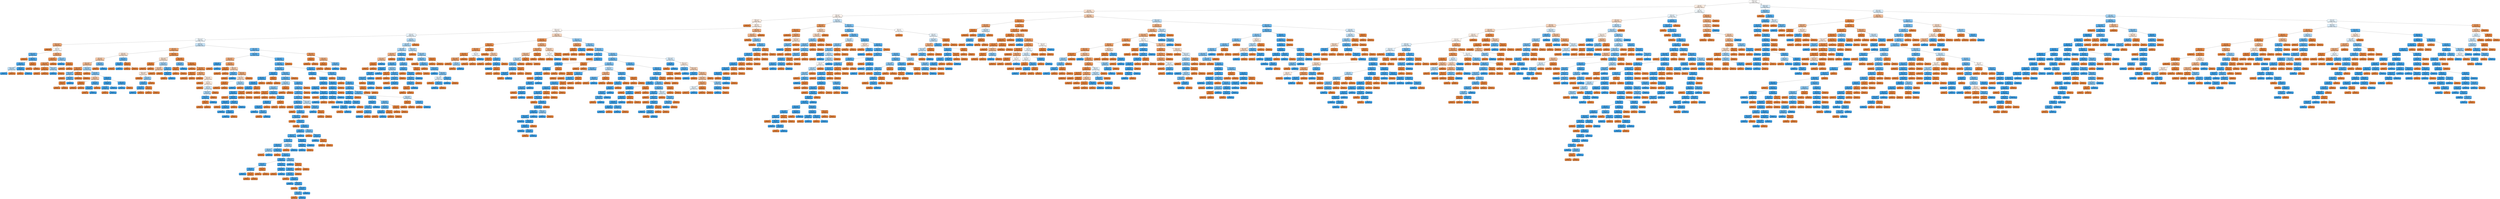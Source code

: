 digraph Tree {
node [shape=box, style="filled, rounded", color="black", fontname="helvetica"] ;
edge [fontname="helvetica"] ;
0 [label="x[100] <= -0.14\ngini = 0.5\nsamples = 28097\nvalue = [22302.26, 22005.73]", fillcolor="#fffdfc"] ;
1 [label="x[2] <= 0.5\ngini = 0.5\nsamples = 18470\nvalue = [14716.7, 12357.07]", fillcolor="#fbebdf"] ;
0 -> 1 [labeldistance=2.5, labelangle=45, headlabel="True"] ;
2 [label="x[0] <= 0.5\ngini = 0.49\nsamples = 13702\nvalue = [10952.51, 8328.32]", fillcolor="#f9e1d0"] ;
1 -> 2 ;
3 [label="x[65] <= 0.5\ngini = 0.5\nsamples = 7664\nvalue = [6064.12, 5535.29]", fillcolor="#fdf4ee"] ;
2 -> 3 ;
4 [label="x[94] <= -1.6\ngini = 0.5\nsamples = 6810\nvalue = [5403.1, 4638.13]", fillcolor="#fbede3"] ;
3 -> 4 ;
5 [label="gini = 0.0\nsamples = 166\nvalue = [134.47, 0.0]", fillcolor="#e58139"] ;
4 -> 5 ;
6 [label="x[89] <= 0.5\ngini = 0.5\nsamples = 6644\nvalue = [5268.62, 4638.13]", fillcolor="#fcf0e7"] ;
4 -> 6 ;
7 [label="x[100] <= -0.41\ngini = 0.5\nsamples = 5936\nvalue = [4685.91, 4435.0]", fillcolor="#fef8f4"] ;
6 -> 7 ;
8 [label="x[35] <= 0.5\ngini = 0.5\nsamples = 3650\nvalue = [2879.56, 3233.15]", fillcolor="#e9f4fc"] ;
7 -> 8 ;
9 [label="x[92] <= -1.23\ngini = 0.5\nsamples = 3387\nvalue = [2680.17, 2911.53]", fillcolor="#eff7fd"] ;
8 -> 9 ;
10 [label="x[101] <= -0.72\ngini = 0.34\nsamples = 968\nvalue = [783.65, 220.06]", fillcolor="#eca471"] ;
9 -> 10 ;
11 [label="gini = -0.0\nsamples = 693\nvalue = [571.38, 0.0]", fillcolor="#e58139"] ;
10 -> 11 ;
12 [label="x[80] <= 0.5\ngini = 0.5\nsamples = 275\nvalue = [212.27, 220.06]", fillcolor="#f8fcfe"] ;
10 -> 12 ;
13 [label="x[93] <= -1.29\ngini = 0.23\nsamples = 35\nvalue = [25.25, 169.27]", fillcolor="#57ace9"] ;
12 -> 13 ;
14 [label="gini = 0.0\nsamples = 13\nvalue = [10.82, 0.0]", fillcolor="#e58139"] ;
13 -> 14 ;
15 [label="x[36] <= 0.5\ngini = 0.14\nsamples = 22\nvalue = [14.43, 169.27]", fillcolor="#4aa5e7"] ;
13 -> 15 ;
16 [label="x[79] <= 0.5\ngini = 0.13\nsamples = 20\nvalue = [12.37, 169.27]", fillcolor="#47a4e7"] ;
15 -> 16 ;
17 [label="x[94] <= -0.81\ngini = 0.48\nsamples = 16\nvalue = [11.33, 16.93]", fillcolor="#bedff6"] ;
16 -> 17 ;
18 [label="gini = 0.0\nsamples = 1\nvalue = [0.0, 16.93]", fillcolor="#399de5"] ;
17 -> 18 ;
19 [label="gini = 0.0\nsamples = 15\nvalue = [11.33, 0.0]", fillcolor="#e58139"] ;
17 -> 19 ;
20 [label="x[98] <= 1.34\ngini = 0.01\nsamples = 4\nvalue = [1.03, 152.35]", fillcolor="#3a9ee5"] ;
16 -> 20 ;
21 [label="gini = 0.0\nsamples = 1\nvalue = [1.03, 0.0]", fillcolor="#e58139"] ;
20 -> 21 ;
22 [label="gini = 0.0\nsamples = 3\nvalue = [0.0, 152.35]", fillcolor="#399de5"] ;
20 -> 22 ;
23 [label="x[6] <= 0.5\ngini = 0.0\nsamples = 2\nvalue = [2.06, 0.0]", fillcolor="#e58139"] ;
15 -> 23 ;
24 [label="gini = 0.0\nsamples = 1\nvalue = [1.03, 0.0]", fillcolor="#e58139"] ;
23 -> 24 ;
25 [label="gini = 0.0\nsamples = 1\nvalue = [1.03, 0.0]", fillcolor="#e58139"] ;
23 -> 25 ;
26 [label="x[48] <= 0.5\ngini = 0.34\nsamples = 240\nvalue = [187.02, 50.78]", fillcolor="#eca36f"] ;
12 -> 26 ;
27 [label="x[77] <= 0.5\ngini = 0.16\nsamples = 223\nvalue = [174.14, 16.93]", fillcolor="#e88d4c"] ;
26 -> 27 ;
28 [label="x[91] <= 1.55\ngini = 0.19\nsamples = 179\nvalue = [140.14, 16.93]", fillcolor="#e89051"] ;
27 -> 28 ;
29 [label="x[92] <= -1.7\ngini = 0.0\nsamples = 169\nvalue = [131.38, 0.0]", fillcolor="#e58139"] ;
28 -> 29 ;
30 [label="gini = 0.0\nsamples = 2\nvalue = [1.55, 0.0]", fillcolor="#e58139"] ;
29 -> 30 ;
31 [label="gini = 0.0\nsamples = 167\nvalue = [129.84, 0.0]", fillcolor="#e58139"] ;
29 -> 31 ;
32 [label="x[99] <= -0.78\ngini = 0.45\nsamples = 10\nvalue = [8.76, 16.93]", fillcolor="#9fd0f2"] ;
28 -> 32 ;
33 [label="gini = 0.0\nsamples = 1\nvalue = [0.0, 16.93]", fillcolor="#399de5"] ;
32 -> 33 ;
34 [label="gini = -0.0\nsamples = 9\nvalue = [8.76, 0.0]", fillcolor="#e58139"] ;
32 -> 34 ;
35 [label="gini = 0.0\nsamples = 44\nvalue = [34.0, 0.0]", fillcolor="#e58139"] ;
27 -> 35 ;
36 [label="x[91] <= -0.69\ngini = 0.4\nsamples = 17\nvalue = [12.88, 33.85]", fillcolor="#84c2ef"] ;
26 -> 36 ;
37 [label="gini = 0.0\nsamples = 1\nvalue = [0.0, 33.85]", fillcolor="#399de5"] ;
36 -> 37 ;
38 [label="x[77] <= 0.5\ngini = 0.0\nsamples = 16\nvalue = [12.88, 0.0]", fillcolor="#e58139"] ;
36 -> 38 ;
39 [label="gini = 0.0\nsamples = 10\nvalue = [7.73, 0.0]", fillcolor="#e58139"] ;
38 -> 39 ;
40 [label="gini = 0.0\nsamples = 6\nvalue = [5.15, 0.0]", fillcolor="#e58139"] ;
38 -> 40 ;
41 [label="x[98] <= -0.1\ngini = 0.48\nsamples = 2419\nvalue = [1896.52, 2691.47]", fillcolor="#c5e2f7"] ;
9 -> 41 ;
42 [label="x[87] <= 0.5\ngini = 0.32\nsamples = 1715\nvalue = [1384.91, 338.55]", fillcolor="#eba069"] ;
41 -> 42 ;
43 [label="x[34] <= 0.5\ngini = 0.49\nsamples = 376\nvalue = [293.67, 220.06]", fillcolor="#f8dfcd"] ;
42 -> 43 ;
44 [label="x[29] <= 0.5\ngini = 0.46\nsamples = 360\nvalue = [280.79, 152.35]", fillcolor="#f3c5a4"] ;
43 -> 44 ;
45 [label="x[92] <= -0.57\ngini = 0.42\nsamples = 347\nvalue = [272.04, 118.49]", fillcolor="#f0b88f"] ;
44 -> 45 ;
46 [label="x[95] <= -1.58\ngini = 0.13\nsamples = 279\nvalue = [220.51, 16.93]", fillcolor="#e78b48"] ;
45 -> 46 ;
47 [label="x[100] <= -0.71\ngini = 0.36\nsamples = 7\nvalue = [5.15, 16.93]", fillcolor="#75bbed"] ;
46 -> 47 ;
48 [label="gini = 0.0\nsamples = 3\nvalue = [2.58, 0.0]", fillcolor="#e58139"] ;
47 -> 48 ;
49 [label="x[93] <= 0.49\ngini = 0.23\nsamples = 4\nvalue = [2.58, 16.93]", fillcolor="#57ace9"] ;
47 -> 49 ;
50 [label="x[98] <= -0.34\ngini = 0.0\nsamples = 3\nvalue = [2.58, 0.0]", fillcolor="#e58139"] ;
49 -> 50 ;
51 [label="gini = 0.0\nsamples = 1\nvalue = [0.52, 0.0]", fillcolor="#e58139"] ;
50 -> 51 ;
52 [label="gini = 0.0\nsamples = 2\nvalue = [2.06, 0.0]", fillcolor="#e58139"] ;
50 -> 52 ;
53 [label="gini = 0.0\nsamples = 1\nvalue = [0.0, 16.93]", fillcolor="#399de5"] ;
49 -> 53 ;
54 [label="x[63] <= 0.5\ngini = 0.0\nsamples = 272\nvalue = [215.36, 0.0]", fillcolor="#e58139"] ;
46 -> 54 ;
55 [label="gini = 0.0\nsamples = 253\nvalue = [201.45, 0.0]", fillcolor="#e58139"] ;
54 -> 55 ;
56 [label="gini = 0.0\nsamples = 19\nvalue = [13.91, 0.0]", fillcolor="#e58139"] ;
54 -> 56 ;
57 [label="x[99] <= -0.39\ngini = 0.45\nsamples = 68\nvalue = [51.52, 101.56]", fillcolor="#9dcff2"] ;
45 -> 57 ;
58 [label="gini = 0.0\nsamples = 21\nvalue = [17.52, 0.0]", fillcolor="#e58139"] ;
57 -> 58 ;
59 [label="x[4] <= 0.5\ngini = 0.38\nsamples = 47\nvalue = [34.0, 101.56]", fillcolor="#7bbeee"] ;
57 -> 59 ;
60 [label="x[97] <= 0.4\ngini = 0.45\nsamples = 41\nvalue = [32.97, 16.93]", fillcolor="#f2c29f"] ;
59 -> 60 ;
61 [label="x[88] <= 0.5\ngini = 0.0\nsamples = 38\nvalue = [31.43, 0.0]", fillcolor="#e58139"] ;
60 -> 61 ;
62 [label="gini = 0.0\nsamples = 22\nvalue = [18.03, 0.0]", fillcolor="#e58139"] ;
61 -> 62 ;
63 [label="gini = 0.0\nsamples = 16\nvalue = [13.4, 0.0]", fillcolor="#e58139"] ;
61 -> 63 ;
64 [label="x[88] <= 0.5\ngini = 0.15\nsamples = 3\nvalue = [1.55, 16.93]", fillcolor="#4ba6e7"] ;
60 -> 64 ;
65 [label="x[100] <= -0.45\ngini = 0.06\nsamples = 2\nvalue = [0.52, 16.93]", fillcolor="#3fa0e6"] ;
64 -> 65 ;
66 [label="gini = 0.0\nsamples = 1\nvalue = [0.52, 0.0]", fillcolor="#e58139"] ;
65 -> 66 ;
67 [label="gini = 0.0\nsamples = 1\nvalue = [0.0, 16.93]", fillcolor="#399de5"] ;
65 -> 67 ;
68 [label="gini = 0.0\nsamples = 1\nvalue = [1.03, 0.0]", fillcolor="#e58139"] ;
64 -> 68 ;
69 [label="x[52] <= 0.5\ngini = 0.02\nsamples = 6\nvalue = [1.03, 84.64]", fillcolor="#3b9ee5"] ;
59 -> 69 ;
70 [label="x[98] <= -0.26\ngini = 0.01\nsamples = 4\nvalue = [0.52, 67.71]", fillcolor="#3b9ee5"] ;
69 -> 70 ;
71 [label="x[72] <= 0.5\ngini = 0.06\nsamples = 2\nvalue = [0.52, 16.93]", fillcolor="#3fa0e6"] ;
70 -> 71 ;
72 [label="gini = 0.0\nsamples = 1\nvalue = [0.52, 0.0]", fillcolor="#e58139"] ;
71 -> 72 ;
73 [label="gini = 0.0\nsamples = 1\nvalue = [0.0, 16.93]", fillcolor="#399de5"] ;
71 -> 73 ;
74 [label="gini = 0.0\nsamples = 2\nvalue = [0.0, 50.78]", fillcolor="#399de5"] ;
70 -> 74 ;
75 [label="x[88] <= 0.5\ngini = 0.06\nsamples = 2\nvalue = [0.52, 16.93]", fillcolor="#3fa0e6"] ;
69 -> 75 ;
76 [label="gini = 0.0\nsamples = 1\nvalue = [0.0, 16.93]", fillcolor="#399de5"] ;
75 -> 76 ;
77 [label="gini = -0.0\nsamples = 1\nvalue = [0.52, 0.0]", fillcolor="#e58139"] ;
75 -> 77 ;
78 [label="x[98] <= -0.21\ngini = 0.33\nsamples = 13\nvalue = [8.76, 33.85]", fillcolor="#6cb6ec"] ;
44 -> 78 ;
79 [label="gini = 0.0\nsamples = 12\nvalue = [8.76, 0.0]", fillcolor="#e58139"] ;
78 -> 79 ;
80 [label="gini = 0.0\nsamples = 1\nvalue = [0.0, 33.85]", fillcolor="#399de5"] ;
78 -> 80 ;
81 [label="x[94] <= 1.09\ngini = 0.27\nsamples = 16\nvalue = [12.88, 67.71]", fillcolor="#5fb0ea"] ;
43 -> 81 ;
82 [label="x[95] <= 0.15\ngini = 0.08\nsamples = 5\nvalue = [3.09, 67.71]", fillcolor="#42a1e6"] ;
81 -> 82 ;
83 [label="gini = -0.0\nsamples = 3\nvalue = [3.09, 0.0]", fillcolor="#e58139"] ;
82 -> 83 ;
84 [label="gini = 0.0\nsamples = 2\nvalue = [0.0, 67.71]", fillcolor="#399de5"] ;
82 -> 84 ;
85 [label="x[99] <= -0.41\ngini = 0.0\nsamples = 11\nvalue = [9.79, 0.0]", fillcolor="#e58139"] ;
81 -> 85 ;
86 [label="gini = 0.0\nsamples = 1\nvalue = [0.52, 0.0]", fillcolor="#e58139"] ;
85 -> 86 ;
87 [label="gini = 0.0\nsamples = 10\nvalue = [9.27, 0.0]", fillcolor="#e58139"] ;
85 -> 87 ;
88 [label="x[94] <= -1.14\ngini = 0.18\nsamples = 1339\nvalue = [1091.23, 118.49]", fillcolor="#e88f4e"] ;
42 -> 88 ;
89 [label="x[98] <= -0.45\ngini = 0.49\nsamples = 140\nvalue = [113.86, 84.64]", fillcolor="#f8dfcc"] ;
88 -> 89 ;
90 [label="x[37] <= 0.5\ngini = 0.0\nsamples = 90\nvalue = [72.13, 0.0]", fillcolor="#e58139"] ;
89 -> 90 ;
91 [label="gini = 0.0\nsamples = 80\nvalue = [63.37, 0.0]", fillcolor="#e58139"] ;
90 -> 91 ;
92 [label="gini = 0.0\nsamples = 10\nvalue = [8.76, 0.0]", fillcolor="#e58139"] ;
90 -> 92 ;
93 [label="x[101] <= -0.55\ngini = 0.44\nsamples = 50\nvalue = [41.73, 84.64]", fillcolor="#9bcdf2"] ;
89 -> 93 ;
94 [label="x[71] <= 0.5\ngini = 0.45\nsamples = 38\nvalue = [32.97, 16.93]", fillcolor="#f2c29f"] ;
93 -> 94 ;
95 [label="x[100] <= -0.52\ngini = 0.49\nsamples = 25\nvalue = [21.12, 16.93]", fillcolor="#fae6d8"] ;
94 -> 95 ;
96 [label="gini = -0.0\nsamples = 15\nvalue = [13.91, 0.0]", fillcolor="#e58139"] ;
95 -> 96 ;
97 [label="x[77] <= 0.5\ngini = 0.42\nsamples = 10\nvalue = [7.21, 16.93]", fillcolor="#8dc7f0"] ;
95 -> 97 ;
98 [label="x[73] <= 0.5\ngini = 0.15\nsamples = 4\nvalue = [1.55, 16.93]", fillcolor="#4ba6e7"] ;
97 -> 98 ;
99 [label="x[100] <= -0.49\ngini = 0.06\nsamples = 2\nvalue = [0.52, 16.93]", fillcolor="#3fa0e6"] ;
98 -> 99 ;
100 [label="gini = 0.0\nsamples = 1\nvalue = [0.0, 16.93]", fillcolor="#399de5"] ;
99 -> 100 ;
101 [label="gini = -0.0\nsamples = 1\nvalue = [0.52, 0.0]", fillcolor="#e58139"] ;
99 -> 101 ;
102 [label="x[31] <= 0.5\ngini = 0.0\nsamples = 2\nvalue = [1.03, 0.0]", fillcolor="#e58139"] ;
98 -> 102 ;
103 [label="gini = 0.0\nsamples = 1\nvalue = [0.52, 0.0]", fillcolor="#e58139"] ;
102 -> 103 ;
104 [label="gini = 0.0\nsamples = 1\nvalue = [0.52, 0.0]", fillcolor="#e58139"] ;
102 -> 104 ;
105 [label="gini = -0.0\nsamples = 6\nvalue = [5.67, 0.0]", fillcolor="#e58139"] ;
97 -> 105 ;
106 [label="gini = 0.0\nsamples = 13\nvalue = [11.85, 0.0]", fillcolor="#e58139"] ;
94 -> 106 ;
107 [label="x[93] <= 0.24\ngini = 0.2\nsamples = 12\nvalue = [8.76, 67.71]", fillcolor="#53aae8"] ;
93 -> 107 ;
108 [label="gini = -0.0\nsamples = 9\nvalue = [8.24, 0.0]", fillcolor="#e58139"] ;
107 -> 108 ;
109 [label="x[95] <= -0.63\ngini = 0.01\nsamples = 3\nvalue = [0.52, 67.71]", fillcolor="#3b9ee5"] ;
107 -> 109 ;
110 [label="gini = 0.0\nsamples = 1\nvalue = [0.52, 0.0]", fillcolor="#e58139"] ;
109 -> 110 ;
111 [label="gini = 0.0\nsamples = 2\nvalue = [0.0, 67.71]", fillcolor="#399de5"] ;
109 -> 111 ;
112 [label="x[99] <= -0.85\ngini = 0.06\nsamples = 1199\nvalue = [977.37, 33.85]", fillcolor="#e68540"] ;
88 -> 112 ;
113 [label="x[92] <= 0.38\ngini = 0.29\nsamples = 5\nvalue = [3.61, 16.93]", fillcolor="#63b2eb"] ;
112 -> 113 ;
114 [label="x[99] <= -0.91\ngini = 0.0\nsamples = 4\nvalue = [3.61, 0.0]", fillcolor="#e58139"] ;
113 -> 114 ;
115 [label="gini = 0.0\nsamples = 1\nvalue = [0.52, 0.0]", fillcolor="#e58139"] ;
114 -> 115 ;
116 [label="gini = 0.0\nsamples = 3\nvalue = [3.09, 0.0]", fillcolor="#e58139"] ;
114 -> 116 ;
117 [label="gini = 0.0\nsamples = 1\nvalue = [0.0, 16.93]", fillcolor="#399de5"] ;
113 -> 117 ;
118 [label="x[99] <= 0.7\ngini = 0.03\nsamples = 1194\nvalue = [973.76, 16.93]", fillcolor="#e5833c"] ;
112 -> 118 ;
119 [label="gini = 0.0\nsamples = 991\nvalue = [793.44, 0.0]", fillcolor="#e58139"] ;
118 -> 119 ;
120 [label="x[1] <= 0.5\ngini = 0.16\nsamples = 203\nvalue = [180.33, 16.93]", fillcolor="#e78d4c"] ;
118 -> 120 ;
121 [label="x[63] <= 0.5\ngini = 0.0\nsamples = 134\nvalue = [120.56, 0.0]", fillcolor="#e58139"] ;
120 -> 121 ;
122 [label="gini = 0.0\nsamples = 129\nvalue = [113.86, 0.0]", fillcolor="#e58139"] ;
121 -> 122 ;
123 [label="gini = 0.0\nsamples = 5\nvalue = [6.7, 0.0]", fillcolor="#e58139"] ;
121 -> 123 ;
124 [label="x[76] <= 0.5\ngini = 0.34\nsamples = 69\nvalue = [59.77, 16.93]", fillcolor="#eca571"] ;
120 -> 124 ;
125 [label="gini = -0.0\nsamples = 45\nvalue = [38.64, 0.0]", fillcolor="#e58139"] ;
124 -> 125 ;
126 [label="x[46] <= 0.5\ngini = 0.49\nsamples = 24\nvalue = [21.12, 16.93]", fillcolor="#fae6d8"] ;
124 -> 126 ;
127 [label="gini = 0.0\nsamples = 1\nvalue = [1.03, 0.0]", fillcolor="#e58139"] ;
126 -> 127 ;
128 [label="x[77] <= 0.5\ngini = 0.5\nsamples = 23\nvalue = [20.09, 16.93]", fillcolor="#fbebe0"] ;
126 -> 128 ;
129 [label="gini = 0.0\nsamples = 8\nvalue = [7.21, 0.0]", fillcolor="#e58139"] ;
128 -> 129 ;
130 [label="x[28] <= 0.5\ngini = 0.49\nsamples = 15\nvalue = [12.88, 16.93]", fillcolor="#d0e8f9"] ;
128 -> 130 ;
131 [label="x[101] <= 1.18\ngini = 0.46\nsamples = 12\nvalue = [9.79, 16.93]", fillcolor="#acd6f4"] ;
130 -> 131 ;
132 [label="x[93] <= 0.23\ngini = 0.11\nsamples = 3\nvalue = [1.03, 16.93]", fillcolor="#45a3e7"] ;
131 -> 132 ;
133 [label="x[80] <= 0.5\ngini = 0.0\nsamples = 2\nvalue = [1.03, 0.0]", fillcolor="#e58139"] ;
132 -> 133 ;
134 [label="gini = 0.0\nsamples = 1\nvalue = [0.52, 0.0]", fillcolor="#e58139"] ;
133 -> 134 ;
135 [label="gini = 0.0\nsamples = 1\nvalue = [0.52, 0.0]", fillcolor="#e58139"] ;
133 -> 135 ;
136 [label="gini = 0.0\nsamples = 1\nvalue = [0.0, 16.93]", fillcolor="#399de5"] ;
132 -> 136 ;
137 [label="gini = 0.0\nsamples = 9\nvalue = [8.76, 0.0]", fillcolor="#e58139"] ;
131 -> 137 ;
138 [label="gini = 0.0\nsamples = 3\nvalue = [3.09, 0.0]", fillcolor="#e58139"] ;
130 -> 138 ;
139 [label="x[98] <= 2.59\ngini = 0.29\nsamples = 704\nvalue = [511.61, 2352.92]", fillcolor="#64b2eb"] ;
41 -> 139 ;
140 [label="x[93] <= -0.54\ngini = 0.25\nsamples = 576\nvalue = [406.51, 2335.99]", fillcolor="#5baeea"] ;
139 -> 140 ;
141 [label="x[94] <= -1.43\ngini = 0.37\nsamples = 182\nvalue = [154.57, 50.78]", fillcolor="#eeaa7a"] ;
140 -> 141 ;
142 [label="x[80] <= 0.5\ngini = 0.06\nsamples = 2\nvalue = [0.52, 16.93]", fillcolor="#3fa0e6"] ;
141 -> 142 ;
143 [label="gini = 0.0\nsamples = 1\nvalue = [0.52, 0.0]", fillcolor="#e58139"] ;
142 -> 143 ;
144 [label="gini = 0.0\nsamples = 1\nvalue = [0.0, 16.93]", fillcolor="#399de5"] ;
142 -> 144 ;
145 [label="x[97] <= 0.66\ngini = 0.3\nsamples = 180\nvalue = [154.05, 33.85]", fillcolor="#eb9d65"] ;
141 -> 145 ;
146 [label="x[64] <= 0.5\ngini = 0.0\nsamples = 107\nvalue = [96.86, 0.0]", fillcolor="#e58139"] ;
145 -> 146 ;
147 [label="gini = 0.0\nsamples = 93\nvalue = [83.47, 0.0]", fillcolor="#e58139"] ;
146 -> 147 ;
148 [label="gini = 0.0\nsamples = 14\nvalue = [13.4, 0.0]", fillcolor="#e58139"] ;
146 -> 148 ;
149 [label="x[87] <= 0.5\ngini = 0.47\nsamples = 73\nvalue = [57.19, 33.85]", fillcolor="#f4ccae"] ;
145 -> 149 ;
150 [label="x[64] <= 0.5\ngini = 0.23\nsamples = 5\nvalue = [2.58, 16.93]", fillcolor="#57ace9"] ;
149 -> 150 ;
151 [label="gini = -0.0\nsamples = 4\nvalue = [2.58, 0.0]", fillcolor="#e58139"] ;
150 -> 151 ;
152 [label="gini = 0.0\nsamples = 1\nvalue = [0.0, 16.93]", fillcolor="#399de5"] ;
150 -> 152 ;
153 [label="x[80] <= 0.5\ngini = 0.36\nsamples = 68\nvalue = [54.61, 16.93]", fillcolor="#eda876"] ;
149 -> 153 ;
154 [label="x[96] <= 1.24\ngini = 0.49\nsamples = 28\nvalue = [23.7, 16.93]", fillcolor="#f8dbc6"] ;
153 -> 154 ;
155 [label="x[76] <= 0.5\ngini = 0.0\nsamples = 16\nvalue = [15.46, 0.0]", fillcolor="#e58139"] ;
154 -> 155 ;
156 [label="gini = 0.0\nsamples = 13\nvalue = [12.37, 0.0]", fillcolor="#e58139"] ;
155 -> 156 ;
157 [label="gini = 0.0\nsamples = 3\nvalue = [3.09, 0.0]", fillcolor="#e58139"] ;
155 -> 157 ;
158 [label="x[93] <= -1.41\ngini = 0.44\nsamples = 12\nvalue = [8.24, 16.93]", fillcolor="#99cdf2"] ;
154 -> 158 ;
159 [label="gini = 0.0\nsamples = 1\nvalue = [0.0, 16.93]", fillcolor="#399de5"] ;
158 -> 159 ;
160 [label="gini = -0.0\nsamples = 11\nvalue = [8.24, 0.0]", fillcolor="#e58139"] ;
158 -> 160 ;
161 [label="gini = -0.0\nsamples = 40\nvalue = [30.91, 0.0]", fillcolor="#e58139"] ;
153 -> 161 ;
162 [label="x[92] <= 1.55\ngini = 0.18\nsamples = 394\nvalue = [251.94, 2285.21]", fillcolor="#4fa8e8"] ;
140 -> 162 ;
163 [label="x[99] <= 0.01\ngini = 0.17\nsamples = 380\nvalue = [240.09, 2285.21]", fillcolor="#4ea7e8"] ;
162 -> 163 ;
164 [label="x[94] <= -0.59\ngini = 0.22\nsamples = 281\nvalue = [187.02, 1286.49]", fillcolor="#56abe9"] ;
163 -> 164 ;
165 [label="x[34] <= 0.5\ngini = 0.06\nsamples = 39\nvalue = [14.43, 457.04]", fillcolor="#3fa0e6"] ;
164 -> 165 ;
166 [label="x[58] <= 0.5\ngini = 0.05\nsamples = 35\nvalue = [11.85, 457.04]", fillcolor="#3ea0e6"] ;
165 -> 166 ;
167 [label="x[19] <= 0.5\ngini = 0.05\nsamples = 34\nvalue = [11.33, 457.04]", fillcolor="#3e9fe6"] ;
166 -> 167 ;
168 [label="x[48] <= 0.5\ngini = 0.04\nsamples = 32\nvalue = [10.3, 457.04]", fillcolor="#3d9fe6"] ;
167 -> 168 ;
169 [label="x[93] <= -0.01\ngini = 0.03\nsamples = 29\nvalue = [8.24, 457.04]", fillcolor="#3d9fe5"] ;
168 -> 169 ;
170 [label="gini = 0.0\nsamples = 6\nvalue = [5.67, 0.0]", fillcolor="#e58139"] ;
169 -> 170 ;
171 [label="x[72] <= 0.5\ngini = 0.01\nsamples = 23\nvalue = [2.58, 457.04]", fillcolor="#3a9ee5"] ;
169 -> 171 ;
172 [label="x[98] <= -0.05\ngini = 0.01\nsamples = 21\nvalue = [2.06, 440.11]", fillcolor="#3a9de5"] ;
171 -> 172 ;
173 [label="gini = 0.0\nsamples = 3\nvalue = [1.55, 0.0]", fillcolor="#e58139"] ;
172 -> 173 ;
174 [label="x[47] <= 0.5\ngini = 0.0\nsamples = 18\nvalue = [0.52, 440.11]", fillcolor="#399de5"] ;
172 -> 174 ;
175 [label="gini = 0.0\nsamples = 13\nvalue = [0.0, 338.55]", fillcolor="#399de5"] ;
174 -> 175 ;
176 [label="x[100] <= -0.46\ngini = 0.01\nsamples = 5\nvalue = [0.52, 101.56]", fillcolor="#3a9de5"] ;
174 -> 176 ;
177 [label="gini = 0.0\nsamples = 4\nvalue = [0.0, 101.56]", fillcolor="#399de5"] ;
176 -> 177 ;
178 [label="gini = 0.0\nsamples = 1\nvalue = [0.52, 0.0]", fillcolor="#e58139"] ;
176 -> 178 ;
179 [label="x[20] <= 0.5\ngini = 0.06\nsamples = 2\nvalue = [0.52, 16.93]", fillcolor="#3fa0e6"] ;
171 -> 179 ;
180 [label="gini = 0.0\nsamples = 1\nvalue = [0.52, 0.0]", fillcolor="#e58139"] ;
179 -> 180 ;
181 [label="gini = 0.0\nsamples = 1\nvalue = [0.0, 16.93]", fillcolor="#399de5"] ;
179 -> 181 ;
182 [label="x[91] <= -0.79\ngini = 0.0\nsamples = 3\nvalue = [2.06, 0.0]", fillcolor="#e58139"] ;
168 -> 182 ;
183 [label="gini = 0.0\nsamples = 1\nvalue = [1.03, 0.0]", fillcolor="#e58139"] ;
182 -> 183 ;
184 [label="gini = 0.0\nsamples = 2\nvalue = [1.03, 0.0]", fillcolor="#e58139"] ;
182 -> 184 ;
185 [label="x[99] <= -0.48\ngini = 0.0\nsamples = 2\nvalue = [1.03, 0.0]", fillcolor="#e58139"] ;
167 -> 185 ;
186 [label="gini = 0.0\nsamples = 1\nvalue = [0.52, 0.0]", fillcolor="#e58139"] ;
185 -> 186 ;
187 [label="gini = 0.0\nsamples = 1\nvalue = [0.52, 0.0]", fillcolor="#e58139"] ;
185 -> 187 ;
188 [label="gini = 0.0\nsamples = 1\nvalue = [0.52, 0.0]", fillcolor="#e58139"] ;
166 -> 188 ;
189 [label="x[56] <= 0.5\ngini = 0.0\nsamples = 4\nvalue = [2.58, 0.0]", fillcolor="#e58139"] ;
165 -> 189 ;
190 [label="gini = 0.0\nsamples = 1\nvalue = [0.52, 0.0]", fillcolor="#e58139"] ;
189 -> 190 ;
191 [label="gini = 0.0\nsamples = 3\nvalue = [2.06, 0.0]", fillcolor="#e58139"] ;
189 -> 191 ;
192 [label="x[92] <= 0.91\ngini = 0.29\nsamples = 242\nvalue = [172.6, 829.45]", fillcolor="#62b1ea"] ;
164 -> 192 ;
193 [label="x[93] <= -0.08\ngini = 0.26\nsamples = 216\nvalue = [151.99, 829.45]", fillcolor="#5dafea"] ;
192 -> 193 ;
194 [label="x[93] <= -0.18\ngini = 0.45\nsamples = 85\nvalue = [62.34, 118.49]", fillcolor="#a1d1f3"] ;
193 -> 194 ;
195 [label="x[97] <= -0.76\ngini = 0.39\nsamples = 63\nvalue = [43.28, 118.49]", fillcolor="#81c1ee"] ;
194 -> 195 ;
196 [label="x[95] <= -0.72\ngini = 0.0\nsamples = 42\nvalue = [32.46, 0.0]", fillcolor="#e58139"] ;
195 -> 196 ;
197 [label="gini = 0.0\nsamples = 3\nvalue = [2.06, 0.0]", fillcolor="#e58139"] ;
196 -> 197 ;
198 [label="gini = 0.0\nsamples = 39\nvalue = [30.4, 0.0]", fillcolor="#e58139"] ;
196 -> 198 ;
199 [label="x[98] <= -0.02\ngini = 0.15\nsamples = 21\nvalue = [10.82, 118.49]", fillcolor="#4ba6e7"] ;
195 -> 199 ;
200 [label="gini = 0.0\nsamples = 6\nvalue = [4.12, 0.0]", fillcolor="#e58139"] ;
199 -> 200 ;
201 [label="x[77] <= 0.5\ngini = 0.1\nsamples = 15\nvalue = [6.7, 118.49]", fillcolor="#44a3e6"] ;
199 -> 201 ;
202 [label="x[34] <= 0.5\ngini = 0.04\nsamples = 9\nvalue = [2.58, 118.49]", fillcolor="#3d9fe6"] ;
201 -> 202 ;
203 [label="x[92] <= -0.24\ngini = 0.03\nsamples = 8\nvalue = [1.55, 118.49]", fillcolor="#3c9ee5"] ;
202 -> 203 ;
204 [label="gini = -0.0\nsamples = 5\nvalue = [0.0, 101.56]", fillcolor="#399de5"] ;
203 -> 204 ;
205 [label="x[97] <= 1.07\ngini = 0.15\nsamples = 3\nvalue = [1.55, 16.93]", fillcolor="#4ba6e7"] ;
203 -> 205 ;
206 [label="gini = -0.0\nsamples = 2\nvalue = [1.55, 0.0]", fillcolor="#e58139"] ;
205 -> 206 ;
207 [label="gini = 0.0\nsamples = 1\nvalue = [0.0, 16.93]", fillcolor="#399de5"] ;
205 -> 207 ;
208 [label="gini = 0.0\nsamples = 1\nvalue = [1.03, 0.0]", fillcolor="#e58139"] ;
202 -> 208 ;
209 [label="x[69] <= 0.5\ngini = 0.0\nsamples = 6\nvalue = [4.12, 0.0]", fillcolor="#e58139"] ;
201 -> 209 ;
210 [label="gini = 0.0\nsamples = 5\nvalue = [3.61, 0.0]", fillcolor="#e58139"] ;
209 -> 210 ;
211 [label="gini = 0.0\nsamples = 1\nvalue = [0.52, 0.0]", fillcolor="#e58139"] ;
209 -> 211 ;
212 [label="x[85] <= 0.5\ngini = 0.0\nsamples = 22\nvalue = [19.06, 0.0]", fillcolor="#e58139"] ;
194 -> 212 ;
213 [label="gini = 0.0\nsamples = 20\nvalue = [17.52, 0.0]", fillcolor="#e58139"] ;
212 -> 213 ;
214 [label="gini = 0.0\nsamples = 2\nvalue = [1.55, 0.0]", fillcolor="#e58139"] ;
212 -> 214 ;
215 [label="x[74] <= 0.5\ngini = 0.2\nsamples = 131\nvalue = [89.65, 710.95]", fillcolor="#52a9e8"] ;
193 -> 215 ;
216 [label="x[96] <= 1.27\ngini = 0.2\nsamples = 129\nvalue = [88.1, 710.95]", fillcolor="#52a9e8"] ;
215 -> 216 ;
217 [label="x[83] <= 0.5\ngini = 0.17\nsamples = 116\nvalue = [74.71, 710.95]", fillcolor="#4ea7e8"] ;
216 -> 217 ;
218 [label="x[9] <= 0.5\ngini = 0.17\nsamples = 115\nvalue = [73.16, 710.95]", fillcolor="#4da7e8"] ;
217 -> 218 ;
219 [label="x[96] <= -0.51\ngini = 0.15\nsamples = 103\nvalue = [61.83, 694.03]", fillcolor="#4ba6e7"] ;
218 -> 219 ;
220 [label="gini = 0.0\nsamples = 4\nvalue = [3.09, 0.0]", fillcolor="#e58139"] ;
219 -> 220 ;
221 [label="x[101] <= -0.56\ngini = 0.14\nsamples = 99\nvalue = [58.73, 694.03]", fillcolor="#4aa5e7"] ;
219 -> 221 ;
222 [label="gini = 0.0\nsamples = 2\nvalue = [1.03, 0.0]", fillcolor="#e58139"] ;
221 -> 222 ;
223 [label="x[6] <= 0.5\ngini = 0.14\nsamples = 97\nvalue = [57.7, 694.03]", fillcolor="#49a5e7"] ;
221 -> 223 ;
224 [label="x[92] <= -1.14\ngini = 0.14\nsamples = 95\nvalue = [56.16, 694.03]", fillcolor="#49a5e7"] ;
223 -> 224 ;
225 [label="gini = 0.0\nsamples = 3\nvalue = [2.06, 0.0]", fillcolor="#e58139"] ;
224 -> 225 ;
226 [label="x[100] <= -0.68\ngini = 0.13\nsamples = 92\nvalue = [54.1, 694.03]", fillcolor="#48a5e7"] ;
224 -> 226 ;
227 [label="gini = 0.0\nsamples = 11\nvalue = [8.24, 0.0]", fillcolor="#e58139"] ;
226 -> 227 ;
228 [label="x[26] <= 0.5\ngini = 0.12\nsamples = 81\nvalue = [45.85, 694.03]", fillcolor="#46a3e7"] ;
226 -> 228 ;
229 [label="x[46] <= 0.5\ngini = 0.11\nsamples = 74\nvalue = [41.73, 677.1]", fillcolor="#45a3e7"] ;
228 -> 229 ;
230 [label="x[93] <= 1.4\ngini = 0.12\nsamples = 72\nvalue = [41.73, 626.32]", fillcolor="#46a4e7"] ;
229 -> 230 ;
231 [label="x[62] <= 0.5\ngini = 0.16\nsamples = 64\nvalue = [41.22, 423.19]", fillcolor="#4ca7e8"] ;
230 -> 231 ;
232 [label="x[94] <= -0.3\ngini = 0.14\nsamples = 54\nvalue = [34.0, 406.26]", fillcolor="#4aa5e7"] ;
231 -> 232 ;
233 [label="x[78] <= 0.5\ngini = 0.42\nsamples = 9\nvalue = [7.21, 16.93]", fillcolor="#8dc7f0"] ;
232 -> 233 ;
234 [label="gini = -0.0\nsamples = 8\nvalue = [7.21, 0.0]", fillcolor="#e58139"] ;
233 -> 234 ;
235 [label="gini = 0.0\nsamples = 1\nvalue = [0.0, 16.93]", fillcolor="#399de5"] ;
233 -> 235 ;
236 [label="x[100] <= -0.63\ngini = 0.12\nsamples = 45\nvalue = [26.79, 389.33]", fillcolor="#47a4e7"] ;
232 -> 236 ;
237 [label="gini = 0.0\nsamples = 6\nvalue = [5.67, 0.0]", fillcolor="#e58139"] ;
236 -> 237 ;
238 [label="x[31] <= 0.5\ngini = 0.1\nsamples = 39\nvalue = [21.12, 389.33]", fillcolor="#44a2e6"] ;
236 -> 238 ;
239 [label="x[95] <= 0.19\ngini = 0.07\nsamples = 28\nvalue = [13.4, 355.48]", fillcolor="#40a1e6"] ;
238 -> 239 ;
240 [label="x[61] <= 0.5\ngini = 0.19\nsamples = 9\nvalue = [6.18, 50.78]", fillcolor="#51a9e8"] ;
239 -> 240 ;
241 [label="x[66] <= 0.5\ngini = 0.12\nsamples = 5\nvalue = [3.61, 50.78]", fillcolor="#47a4e7"] ;
240 -> 241 ;
242 [label="gini = 0.0\nsamples = 2\nvalue = [0.0, 50.78]", fillcolor="#399de5"] ;
241 -> 242 ;
243 [label="x[92] <= -0.75\ngini = 0.0\nsamples = 3\nvalue = [3.61, 0.0]", fillcolor="#e58139"] ;
241 -> 243 ;
244 [label="gini = 0.0\nsamples = 1\nvalue = [2.06, 0.0]", fillcolor="#e58139"] ;
243 -> 244 ;
245 [label="gini = 0.0\nsamples = 2\nvalue = [1.55, 0.0]", fillcolor="#e58139"] ;
243 -> 245 ;
246 [label="x[96] <= 0.36\ngini = 0.0\nsamples = 4\nvalue = [2.58, 0.0]", fillcolor="#e58139"] ;
240 -> 246 ;
247 [label="gini = 0.0\nsamples = 1\nvalue = [0.52, 0.0]", fillcolor="#e58139"] ;
246 -> 247 ;
248 [label="gini = 0.0\nsamples = 3\nvalue = [2.06, 0.0]", fillcolor="#e58139"] ;
246 -> 248 ;
249 [label="x[91] <= 0.71\ngini = 0.05\nsamples = 19\nvalue = [7.21, 304.69]", fillcolor="#3e9fe6"] ;
239 -> 249 ;
250 [label="x[97] <= -0.65\ngini = 0.02\nsamples = 8\nvalue = [2.06, 186.2]", fillcolor="#3b9ee5"] ;
249 -> 250 ;
251 [label="gini = 0.0\nsamples = 2\nvalue = [2.06, 0.0]", fillcolor="#e58139"] ;
250 -> 251 ;
252 [label="gini = 0.0\nsamples = 6\nvalue = [0.0, 186.2]", fillcolor="#399de5"] ;
250 -> 252 ;
253 [label="x[88] <= 0.5\ngini = 0.08\nsamples = 11\nvalue = [5.15, 118.49]", fillcolor="#42a1e6"] ;
249 -> 253 ;
254 [label="x[96] <= 0.63\ngini = 0.07\nsamples = 10\nvalue = [4.64, 118.49]", fillcolor="#41a1e6"] ;
253 -> 254 ;
255 [label="gini = 0.0\nsamples = 2\nvalue = [1.55, 0.0]", fillcolor="#e58139"] ;
254 -> 255 ;
256 [label="x[101] <= -0.06\ngini = 0.05\nsamples = 8\nvalue = [3.09, 118.49]", fillcolor="#3ea0e6"] ;
254 -> 256 ;
257 [label="gini = 0.0\nsamples = 2\nvalue = [0.0, 50.78]", fillcolor="#399de5"] ;
256 -> 257 ;
258 [label="x[101] <= 0.02\ngini = 0.08\nsamples = 6\nvalue = [3.09, 67.71]", fillcolor="#42a1e6"] ;
256 -> 258 ;
259 [label="gini = 0.0\nsamples = 2\nvalue = [1.03, 0.0]", fillcolor="#e58139"] ;
258 -> 259 ;
260 [label="x[92] <= -0.04\ngini = 0.06\nsamples = 4\nvalue = [2.06, 67.71]", fillcolor="#3fa0e6"] ;
258 -> 260 ;
261 [label="x[99] <= -0.44\ngini = 0.19\nsamples = 2\nvalue = [2.06, 16.93]", fillcolor="#51a9e8"] ;
260 -> 261 ;
262 [label="gini = 0.0\nsamples = 1\nvalue = [2.06, 0.0]", fillcolor="#e58139"] ;
261 -> 262 ;
263 [label="gini = -0.0\nsamples = 1\nvalue = [0.0, 16.93]", fillcolor="#399de5"] ;
261 -> 263 ;
264 [label="gini = -0.0\nsamples = 2\nvalue = [0.0, 50.78]", fillcolor="#399de5"] ;
260 -> 264 ;
265 [label="gini = 0.0\nsamples = 1\nvalue = [0.52, 0.0]", fillcolor="#e58139"] ;
253 -> 265 ;
266 [label="x[96] <= -0.18\ngini = 0.3\nsamples = 11\nvalue = [7.73, 33.85]", fillcolor="#66b3eb"] ;
238 -> 266 ;
267 [label="gini = 0.0\nsamples = 1\nvalue = [0.0, 33.85]", fillcolor="#399de5"] ;
266 -> 267 ;
268 [label="x[50] <= 0.5\ngini = 0.0\nsamples = 10\nvalue = [7.73, 0.0]", fillcolor="#e58139"] ;
266 -> 268 ;
269 [label="gini = 0.0\nsamples = 7\nvalue = [5.67, 0.0]", fillcolor="#e58139"] ;
268 -> 269 ;
270 [label="gini = 0.0\nsamples = 3\nvalue = [2.06, 0.0]", fillcolor="#e58139"] ;
268 -> 270 ;
271 [label="x[101] <= 0.57\ngini = 0.42\nsamples = 10\nvalue = [7.21, 16.93]", fillcolor="#8dc7f0"] ;
231 -> 271 ;
272 [label="gini = -0.0\nsamples = 9\nvalue = [7.21, 0.0]", fillcolor="#e58139"] ;
271 -> 272 ;
273 [label="gini = 0.0\nsamples = 1\nvalue = [0.0, 16.93]", fillcolor="#399de5"] ;
271 -> 273 ;
274 [label="x[95] <= 0.18\ngini = 0.01\nsamples = 8\nvalue = [0.52, 203.13]", fillcolor="#3a9de5"] ;
230 -> 274 ;
275 [label="x[96] <= 0.07\ngini = 0.03\nsamples = 2\nvalue = [0.52, 33.85]", fillcolor="#3c9ee5"] ;
274 -> 275 ;
276 [label="gini = 0.0\nsamples = 1\nvalue = [0.0, 33.85]", fillcolor="#399de5"] ;
275 -> 276 ;
277 [label="gini = 0.0\nsamples = 1\nvalue = [0.52, 0.0]", fillcolor="#e58139"] ;
275 -> 277 ;
278 [label="gini = 0.0\nsamples = 6\nvalue = [0.0, 169.27]", fillcolor="#399de5"] ;
274 -> 278 ;
279 [label="gini = 0.0\nsamples = 2\nvalue = [0.0, 50.78]", fillcolor="#399de5"] ;
229 -> 279 ;
280 [label="x[91] <= 1.2\ngini = 0.31\nsamples = 7\nvalue = [4.12, 16.93]", fillcolor="#69b5eb"] ;
228 -> 280 ;
281 [label="gini = -0.0\nsamples = 4\nvalue = [3.09, 0.0]", fillcolor="#e58139"] ;
280 -> 281 ;
282 [label="x[100] <= -0.58\ngini = 0.11\nsamples = 3\nvalue = [1.03, 16.93]", fillcolor="#45a3e7"] ;
280 -> 282 ;
283 [label="gini = 0.0\nsamples = 1\nvalue = [0.0, 16.93]", fillcolor="#399de5"] ;
282 -> 283 ;
284 [label="x[93] <= 0.25\ngini = 0.0\nsamples = 2\nvalue = [1.03, 0.0]", fillcolor="#e58139"] ;
282 -> 284 ;
285 [label="gini = 0.0\nsamples = 1\nvalue = [0.52, 0.0]", fillcolor="#e58139"] ;
284 -> 285 ;
286 [label="gini = 0.0\nsamples = 1\nvalue = [0.52, 0.0]", fillcolor="#e58139"] ;
284 -> 286 ;
287 [label="gini = -0.0\nsamples = 2\nvalue = [1.55, 0.0]", fillcolor="#e58139"] ;
223 -> 287 ;
288 [label="x[101] <= -0.05\ngini = 0.48\nsamples = 12\nvalue = [11.33, 16.93]", fillcolor="#bedff6"] ;
218 -> 288 ;
289 [label="gini = -0.0\nsamples = 9\nvalue = [9.27, 0.0]", fillcolor="#e58139"] ;
288 -> 289 ;
290 [label="x[88] <= 0.5\ngini = 0.19\nsamples = 3\nvalue = [2.06, 16.93]", fillcolor="#51a9e8"] ;
288 -> 290 ;
291 [label="gini = 0.0\nsamples = 1\nvalue = [0.0, 16.93]", fillcolor="#399de5"] ;
290 -> 291 ;
292 [label="x[92] <= -0.88\ngini = 0.0\nsamples = 2\nvalue = [2.06, 0.0]", fillcolor="#e58139"] ;
290 -> 292 ;
293 [label="gini = 0.0\nsamples = 1\nvalue = [1.03, 0.0]", fillcolor="#e58139"] ;
292 -> 293 ;
294 [label="gini = 0.0\nsamples = 1\nvalue = [1.03, 0.0]", fillcolor="#e58139"] ;
292 -> 294 ;
295 [label="gini = -0.0\nsamples = 1\nvalue = [1.55, 0.0]", fillcolor="#e58139"] ;
217 -> 295 ;
296 [label="gini = -0.0\nsamples = 13\nvalue = [13.4, 0.0]", fillcolor="#e58139"] ;
216 -> 296 ;
297 [label="gini = -0.0\nsamples = 2\nvalue = [1.55, 0.0]", fillcolor="#e58139"] ;
215 -> 297 ;
298 [label="gini = -0.0\nsamples = 26\nvalue = [20.61, 0.0]", fillcolor="#e58139"] ;
192 -> 298 ;
299 [label="x[91] <= 0.61\ngini = 0.1\nsamples = 99\nvalue = [53.07, 998.72]", fillcolor="#44a2e6"] ;
163 -> 299 ;
300 [label="x[97] <= -0.78\ngini = 0.04\nsamples = 41\nvalue = [13.4, 660.17]", fillcolor="#3d9fe6"] ;
299 -> 300 ;
301 [label="gini = 0.0\nsamples = 13\nvalue = [8.76, 0.0]", fillcolor="#e58139"] ;
300 -> 301 ;
302 [label="x[77] <= 0.5\ngini = 0.01\nsamples = 28\nvalue = [4.64, 660.17]", fillcolor="#3a9ee5"] ;
300 -> 302 ;
303 [label="x[99] <= 2.76\ngini = 0.01\nsamples = 20\nvalue = [1.55, 507.82]", fillcolor="#3a9de5"] ;
302 -> 303 ;
304 [label="x[101] <= 0.9\ngini = 0.0\nsamples = 19\nvalue = [1.03, 507.82]", fillcolor="#399de5"] ;
303 -> 304 ;
305 [label="gini = 0.0\nsamples = 13\nvalue = [0.0, 406.26]", fillcolor="#399de5"] ;
304 -> 305 ;
306 [label="x[97] <= 0.32\ngini = 0.02\nsamples = 6\nvalue = [1.03, 101.56]", fillcolor="#3b9ee5"] ;
304 -> 306 ;
307 [label="gini = 0.0\nsamples = 1\nvalue = [0.52, 0.0]", fillcolor="#e58139"] ;
306 -> 307 ;
308 [label="x[69] <= 0.5\ngini = 0.01\nsamples = 5\nvalue = [0.52, 101.56]", fillcolor="#3a9de5"] ;
306 -> 308 ;
309 [label="gini = 0.0\nsamples = 4\nvalue = [0.0, 101.56]", fillcolor="#399de5"] ;
308 -> 309 ;
310 [label="gini = 0.0\nsamples = 1\nvalue = [0.52, 0.0]", fillcolor="#e58139"] ;
308 -> 310 ;
311 [label="gini = 0.0\nsamples = 1\nvalue = [0.52, 0.0]", fillcolor="#e58139"] ;
303 -> 311 ;
312 [label="x[83] <= 0.5\ngini = 0.04\nsamples = 8\nvalue = [3.09, 152.35]", fillcolor="#3d9fe6"] ;
302 -> 312 ;
313 [label="x[86] <= 0.5\ngini = 0.03\nsamples = 7\nvalue = [2.06, 152.35]", fillcolor="#3c9ee5"] ;
312 -> 313 ;
314 [label="x[10] <= 0.5\ngini = 0.02\nsamples = 6\nvalue = [1.55, 152.35]", fillcolor="#3b9ee5"] ;
313 -> 314 ;
315 [label="x[97] <= 0.95\ngini = 0.04\nsamples = 5\nvalue = [1.55, 84.64]", fillcolor="#3d9fe5"] ;
314 -> 315 ;
316 [label="gini = 0.0\nsamples = 1\nvalue = [1.55, 0.0]", fillcolor="#e58139"] ;
315 -> 316 ;
317 [label="gini = 0.0\nsamples = 4\nvalue = [0.0, 84.64]", fillcolor="#399de5"] ;
315 -> 317 ;
318 [label="gini = 0.0\nsamples = 1\nvalue = [0.0, 67.71]", fillcolor="#399de5"] ;
314 -> 318 ;
319 [label="gini = 0.0\nsamples = 1\nvalue = [0.52, 0.0]", fillcolor="#e58139"] ;
313 -> 319 ;
320 [label="gini = 0.0\nsamples = 1\nvalue = [1.03, 0.0]", fillcolor="#e58139"] ;
312 -> 320 ;
321 [label="x[96] <= -0.07\ngini = 0.19\nsamples = 58\nvalue = [39.67, 338.55]", fillcolor="#50a8e8"] ;
299 -> 321 ;
322 [label="gini = 0.0\nsamples = 8\nvalue = [5.15, 0.0]", fillcolor="#e58139"] ;
321 -> 322 ;
323 [label="x[95] <= 0.49\ngini = 0.17\nsamples = 50\nvalue = [34.52, 338.55]", fillcolor="#4da7e8"] ;
321 -> 323 ;
324 [label="gini = 0.0\nsamples = 6\nvalue = [5.15, 0.0]", fillcolor="#e58139"] ;
323 -> 324 ;
325 [label="x[88] <= 0.5\ngini = 0.15\nsamples = 44\nvalue = [29.37, 338.55]", fillcolor="#4aa6e7"] ;
323 -> 325 ;
326 [label="x[80] <= 0.5\ngini = 0.13\nsamples = 40\nvalue = [24.73, 338.55]", fillcolor="#47a4e7"] ;
325 -> 326 ;
327 [label="x[18] <= 0.5\ngini = 0.03\nsamples = 11\nvalue = [3.09, 220.06]", fillcolor="#3c9ee5"] ;
326 -> 327 ;
328 [label="x[85] <= 0.5\ngini = 0.02\nsamples = 10\nvalue = [2.06, 220.06]", fillcolor="#3b9ee5"] ;
327 -> 328 ;
329 [label="x[91] <= 1.37\ngini = 0.01\nsamples = 7\nvalue = [0.52, 186.2]", fillcolor="#3a9de5"] ;
328 -> 329 ;
330 [label="gini = 0.0\nsamples = 4\nvalue = [0.0, 135.42]", fillcolor="#399de5"] ;
329 -> 330 ;
331 [label="x[93] <= -0.12\ngini = 0.02\nsamples = 3\nvalue = [0.52, 50.78]", fillcolor="#3b9ee5"] ;
329 -> 331 ;
332 [label="gini = 0.0\nsamples = 1\nvalue = [0.52, 0.0]", fillcolor="#e58139"] ;
331 -> 332 ;
333 [label="gini = -0.0\nsamples = 2\nvalue = [0.0, 50.78]", fillcolor="#399de5"] ;
331 -> 333 ;
334 [label="x[101] <= 1.54\ngini = 0.08\nsamples = 3\nvalue = [1.55, 33.85]", fillcolor="#42a1e6"] ;
328 -> 334 ;
335 [label="gini = 0.0\nsamples = 1\nvalue = [0.0, 33.85]", fillcolor="#399de5"] ;
334 -> 335 ;
336 [label="gini = -0.0\nsamples = 2\nvalue = [1.55, 0.0]", fillcolor="#e58139"] ;
334 -> 336 ;
337 [label="gini = 0.0\nsamples = 1\nvalue = [1.03, 0.0]", fillcolor="#e58139"] ;
327 -> 337 ;
338 [label="x[95] <= 1.66\ngini = 0.26\nsamples = 29\nvalue = [21.64, 118.49]", fillcolor="#5dafea"] ;
326 -> 338 ;
339 [label="x[1] <= 0.5\ngini = 0.17\nsamples = 17\nvalue = [10.3, 101.56]", fillcolor="#4da7e8"] ;
338 -> 339 ;
340 [label="x[100] <= -0.59\ngini = 0.06\nsamples = 5\nvalue = [2.06, 67.71]", fillcolor="#3fa0e6"] ;
339 -> 340 ;
341 [label="x[93] <= 0.03\ngini = 0.19\nsamples = 3\nvalue = [2.06, 16.93]", fillcolor="#51a9e8"] ;
340 -> 341 ;
342 [label="gini = 0.0\nsamples = 1\nvalue = [1.03, 0.0]", fillcolor="#e58139"] ;
341 -> 342 ;
343 [label="x[101] <= 1.68\ngini = 0.11\nsamples = 2\nvalue = [1.03, 16.93]", fillcolor="#45a3e7"] ;
341 -> 343 ;
344 [label="gini = 0.0\nsamples = 1\nvalue = [0.0, 16.93]", fillcolor="#399de5"] ;
343 -> 344 ;
345 [label="gini = 0.0\nsamples = 1\nvalue = [1.03, 0.0]", fillcolor="#e58139"] ;
343 -> 345 ;
346 [label="gini = 0.0\nsamples = 2\nvalue = [0.0, 50.78]", fillcolor="#399de5"] ;
340 -> 346 ;
347 [label="x[78] <= 0.5\ngini = 0.31\nsamples = 12\nvalue = [8.24, 33.85]", fillcolor="#69b5eb"] ;
339 -> 347 ;
348 [label="x[99] <= 0.39\ngini = 0.21\nsamples = 8\nvalue = [4.64, 33.85]", fillcolor="#54aae9"] ;
347 -> 348 ;
349 [label="x[91] <= 1.19\ngini = 0.03\nsamples = 3\nvalue = [0.52, 33.85]", fillcolor="#3c9ee5"] ;
348 -> 349 ;
350 [label="gini = 0.0\nsamples = 1\nvalue = [0.52, 0.0]", fillcolor="#e58139"] ;
349 -> 350 ;
351 [label="gini = -0.0\nsamples = 2\nvalue = [0.0, 33.85]", fillcolor="#399de5"] ;
349 -> 351 ;
352 [label="x[94] <= 1.59\ngini = 0.0\nsamples = 5\nvalue = [4.12, 0.0]", fillcolor="#e58139"] ;
348 -> 352 ;
353 [label="gini = 0.0\nsamples = 4\nvalue = [3.61, 0.0]", fillcolor="#e58139"] ;
352 -> 353 ;
354 [label="gini = 0.0\nsamples = 1\nvalue = [0.52, 0.0]", fillcolor="#e58139"] ;
352 -> 354 ;
355 [label="x[94] <= 1.49\ngini = 0.0\nsamples = 4\nvalue = [3.61, 0.0]", fillcolor="#e58139"] ;
347 -> 355 ;
356 [label="gini = 0.0\nsamples = 3\nvalue = [3.09, 0.0]", fillcolor="#e58139"] ;
355 -> 356 ;
357 [label="gini = 0.0\nsamples = 1\nvalue = [0.52, 0.0]", fillcolor="#e58139"] ;
355 -> 357 ;
358 [label="x[101] <= 2.42\ngini = 0.48\nsamples = 12\nvalue = [11.33, 16.93]", fillcolor="#bedff6"] ;
338 -> 358 ;
359 [label="x[94] <= 1.52\ngini = 0.0\nsamples = 10\nvalue = [9.79, 0.0]", fillcolor="#e58139"] ;
358 -> 359 ;
360 [label="gini = 0.0\nsamples = 1\nvalue = [0.52, 0.0]", fillcolor="#e58139"] ;
359 -> 360 ;
361 [label="gini = 0.0\nsamples = 9\nvalue = [9.27, 0.0]", fillcolor="#e58139"] ;
359 -> 361 ;
362 [label="x[96] <= 1.5\ngini = 0.15\nsamples = 2\nvalue = [1.55, 16.93]", fillcolor="#4ba6e7"] ;
358 -> 362 ;
363 [label="gini = 0.0\nsamples = 1\nvalue = [1.55, 0.0]", fillcolor="#e58139"] ;
362 -> 363 ;
364 [label="gini = 0.0\nsamples = 1\nvalue = [0.0, 16.93]", fillcolor="#399de5"] ;
362 -> 364 ;
365 [label="x[48] <= 0.5\ngini = 0.0\nsamples = 4\nvalue = [4.64, 0.0]", fillcolor="#e58139"] ;
325 -> 365 ;
366 [label="gini = 0.0\nsamples = 3\nvalue = [3.09, 0.0]", fillcolor="#e58139"] ;
365 -> 366 ;
367 [label="gini = 0.0\nsamples = 1\nvalue = [1.55, 0.0]", fillcolor="#e58139"] ;
365 -> 367 ;
368 [label="gini = -0.0\nsamples = 14\nvalue = [11.85, 0.0]", fillcolor="#e58139"] ;
162 -> 368 ;
369 [label="x[99] <= -0.42\ngini = 0.24\nsamples = 128\nvalue = [105.1, 16.93]", fillcolor="#e99559"] ;
139 -> 369 ;
370 [label="x[19] <= 0.5\ngini = 0.0\nsamples = 70\nvalue = [56.67, 0.0]", fillcolor="#e58139"] ;
369 -> 370 ;
371 [label="gini = 0.0\nsamples = 67\nvalue = [54.61, 0.0]", fillcolor="#e58139"] ;
370 -> 371 ;
372 [label="gini = 0.0\nsamples = 3\nvalue = [2.06, 0.0]", fillcolor="#e58139"] ;
370 -> 372 ;
373 [label="x[101] <= 2.9\ngini = 0.38\nsamples = 58\nvalue = [48.43, 16.93]", fillcolor="#eead7e"] ;
369 -> 373 ;
374 [label="x[69] <= 0.5\ngini = 0.0\nsamples = 53\nvalue = [44.82, 0.0]", fillcolor="#e58139"] ;
373 -> 374 ;
375 [label="gini = 0.0\nsamples = 48\nvalue = [42.25, 0.0]", fillcolor="#e58139"] ;
374 -> 375 ;
376 [label="gini = 0.0\nsamples = 5\nvalue = [2.58, 0.0]", fillcolor="#e58139"] ;
374 -> 376 ;
377 [label="x[99] <= 0.12\ngini = 0.29\nsamples = 5\nvalue = [3.61, 16.93]", fillcolor="#63b2eb"] ;
373 -> 377 ;
378 [label="gini = 0.0\nsamples = 1\nvalue = [0.0, 16.93]", fillcolor="#399de5"] ;
377 -> 378 ;
379 [label="gini = -0.0\nsamples = 4\nvalue = [3.61, 0.0]", fillcolor="#e58139"] ;
377 -> 379 ;
380 [label="x[5] <= 0.5\ngini = 0.47\nsamples = 263\nvalue = [199.39, 321.62]", fillcolor="#b4daf5"] ;
8 -> 380 ;
381 [label="x[78] <= 0.5\ngini = 0.46\nsamples = 243\nvalue = [185.48, 321.62]", fillcolor="#abd6f4"] ;
380 -> 381 ;
382 [label="x[98] <= 0.05\ngini = 0.46\nsamples = 148\nvalue = [113.86, 203.13]", fillcolor="#a8d4f4"] ;
381 -> 382 ;
383 [label="x[13] <= 0.5\ngini = 0.39\nsamples = 113\nvalue = [92.22, 33.85]", fillcolor="#efaf82"] ;
382 -> 383 ;
384 [label="x[97] <= 2.43\ngini = 0.43\nsamples = 96\nvalue = [76.25, 33.85]", fillcolor="#f1b991"] ;
383 -> 384 ;
385 [label="x[97] <= -1.37\ngini = 0.0\nsamples = 95\nvalue = [76.25, 0.0]", fillcolor="#e58139"] ;
384 -> 385 ;
386 [label="gini = 0.0\nsamples = 1\nvalue = [1.03, 0.0]", fillcolor="#e58139"] ;
385 -> 386 ;
387 [label="gini = 0.0\nsamples = 94\nvalue = [75.22, 0.0]", fillcolor="#e58139"] ;
385 -> 387 ;
388 [label="gini = -0.0\nsamples = 1\nvalue = [0.0, 33.85]", fillcolor="#399de5"] ;
384 -> 388 ;
389 [label="gini = 0.0\nsamples = 17\nvalue = [15.97, 0.0]", fillcolor="#e58139"] ;
383 -> 389 ;
390 [label="x[100] <= -0.43\ngini = 0.2\nsamples = 35\nvalue = [21.64, 169.27]", fillcolor="#52aae8"] ;
382 -> 390 ;
391 [label="x[73] <= 0.5\ngini = 0.19\nsamples = 34\nvalue = [20.09, 169.27]", fillcolor="#51a9e8"] ;
390 -> 391 ;
392 [label="x[96] <= 0.52\ngini = 0.18\nsamples = 23\nvalue = [14.94, 135.42]", fillcolor="#4fa8e8"] ;
391 -> 392 ;
393 [label="x[100] <= -0.47\ngini = 0.03\nsamples = 5\nvalue = [1.55, 101.56]", fillcolor="#3c9ee5"] ;
392 -> 393 ;
394 [label="x[91] <= 0.98\ngini = 0.06\nsamples = 4\nvalue = [1.55, 50.78]", fillcolor="#3fa0e6"] ;
393 -> 394 ;
395 [label="x[101] <= -0.48\ngini = 0.15\nsamples = 3\nvalue = [1.55, 16.93]", fillcolor="#4ba6e7"] ;
394 -> 395 ;
396 [label="gini = 0.0\nsamples = 1\nvalue = [1.03, 0.0]", fillcolor="#e58139"] ;
395 -> 396 ;
397 [label="x[99] <= 0.11\ngini = 0.06\nsamples = 2\nvalue = [0.52, 16.93]", fillcolor="#3fa0e6"] ;
395 -> 397 ;
398 [label="gini = 0.0\nsamples = 1\nvalue = [0.0, 16.93]", fillcolor="#399de5"] ;
397 -> 398 ;
399 [label="gini = -0.0\nsamples = 1\nvalue = [0.52, 0.0]", fillcolor="#e58139"] ;
397 -> 399 ;
400 [label="gini = 0.0\nsamples = 1\nvalue = [0.0, 33.85]", fillcolor="#399de5"] ;
394 -> 400 ;
401 [label="gini = 0.0\nsamples = 1\nvalue = [0.0, 50.78]", fillcolor="#399de5"] ;
393 -> 401 ;
402 [label="x[101] <= 1.68\ngini = 0.41\nsamples = 18\nvalue = [13.4, 33.85]", fillcolor="#87c4ef"] ;
392 -> 402 ;
403 [label="x[80] <= 0.5\ngini = 0.0\nsamples = 13\nvalue = [9.79, 0.0]", fillcolor="#e58139"] ;
402 -> 403 ;
404 [label="gini = 0.0\nsamples = 6\nvalue = [4.12, 0.0]", fillcolor="#e58139"] ;
403 -> 404 ;
405 [label="gini = 0.0\nsamples = 7\nvalue = [5.67, 0.0]", fillcolor="#e58139"] ;
403 -> 405 ;
406 [label="x[13] <= 0.5\ngini = 0.17\nsamples = 5\nvalue = [3.61, 33.85]", fillcolor="#4ea7e8"] ;
402 -> 406 ;
407 [label="x[97] <= 0.98\ngini = 0.15\nsamples = 4\nvalue = [3.09, 33.85]", fillcolor="#4ba6e7"] ;
406 -> 407 ;
408 [label="gini = 0.0\nsamples = 2\nvalue = [2.06, 0.0]", fillcolor="#e58139"] ;
407 -> 408 ;
409 [label="x[92] <= 1.08\ngini = 0.06\nsamples = 2\nvalue = [1.03, 33.85]", fillcolor="#3fa0e6"] ;
407 -> 409 ;
410 [label="gini = 0.0\nsamples = 1\nvalue = [0.0, 33.85]", fillcolor="#399de5"] ;
409 -> 410 ;
411 [label="gini = -0.0\nsamples = 1\nvalue = [1.03, 0.0]", fillcolor="#e58139"] ;
409 -> 411 ;
412 [label="gini = 0.0\nsamples = 1\nvalue = [0.52, 0.0]", fillcolor="#e58139"] ;
406 -> 412 ;
413 [label="x[77] <= 0.5\ngini = 0.23\nsamples = 11\nvalue = [5.15, 33.85]", fillcolor="#57ace9"] ;
391 -> 413 ;
414 [label="x[94] <= -0.77\ngini = 0.13\nsamples = 7\nvalue = [2.58, 33.85]", fillcolor="#48a4e7"] ;
413 -> 414 ;
415 [label="gini = 0.0\nsamples = 2\nvalue = [1.03, 0.0]", fillcolor="#e58139"] ;
414 -> 415 ;
416 [label="x[94] <= -0.46\ngini = 0.08\nsamples = 5\nvalue = [1.55, 33.85]", fillcolor="#42a1e6"] ;
414 -> 416 ;
417 [label="x[87] <= 0.5\ngini = 0.15\nsamples = 4\nvalue = [1.55, 16.93]", fillcolor="#4ba6e7"] ;
416 -> 417 ;
418 [label="x[92] <= -0.96\ngini = 0.11\nsamples = 3\nvalue = [1.03, 16.93]", fillcolor="#45a3e7"] ;
417 -> 418 ;
419 [label="x[101] <= -0.98\ngini = 0.0\nsamples = 2\nvalue = [1.03, 0.0]", fillcolor="#e58139"] ;
418 -> 419 ;
420 [label="gini = 0.0\nsamples = 1\nvalue = [0.52, 0.0]", fillcolor="#e58139"] ;
419 -> 420 ;
421 [label="gini = 0.0\nsamples = 1\nvalue = [0.52, 0.0]", fillcolor="#e58139"] ;
419 -> 421 ;
422 [label="gini = 0.0\nsamples = 1\nvalue = [0.0, 16.93]", fillcolor="#399de5"] ;
418 -> 422 ;
423 [label="gini = -0.0\nsamples = 1\nvalue = [0.52, 0.0]", fillcolor="#e58139"] ;
417 -> 423 ;
424 [label="gini = 0.0\nsamples = 1\nvalue = [0.0, 16.93]", fillcolor="#399de5"] ;
416 -> 424 ;
425 [label="x[98] <= 0.17\ngini = 0.0\nsamples = 4\nvalue = [2.58, 0.0]", fillcolor="#e58139"] ;
413 -> 425 ;
426 [label="gini = 0.0\nsamples = 1\nvalue = [0.52, 0.0]", fillcolor="#e58139"] ;
425 -> 426 ;
427 [label="gini = 0.0\nsamples = 3\nvalue = [2.06, 0.0]", fillcolor="#e58139"] ;
425 -> 427 ;
428 [label="gini = 0.0\nsamples = 1\nvalue = [1.55, 0.0]", fillcolor="#e58139"] ;
390 -> 428 ;
429 [label="x[100] <= -0.64\ngini = 0.47\nsamples = 95\nvalue = [71.62, 118.49]", fillcolor="#b1d8f5"] ;
381 -> 429 ;
430 [label="gini = 0.0\nsamples = 23\nvalue = [21.12, 0.0]", fillcolor="#e58139"] ;
429 -> 430 ;
431 [label="x[99] <= 0.09\ngini = 0.42\nsamples = 72\nvalue = [50.49, 118.49]", fillcolor="#8dc7f0"] ;
429 -> 431 ;
432 [label="x[92] <= -1.37\ngini = 0.36\nsamples = 51\nvalue = [36.07, 118.49]", fillcolor="#75bbed"] ;
431 -> 432 ;
433 [label="gini = 0.0\nsamples = 20\nvalue = [15.46, 0.0]", fillcolor="#e58139"] ;
432 -> 433 ;
434 [label="x[93] <= -0.7\ngini = 0.25\nsamples = 31\nvalue = [20.61, 118.49]", fillcolor="#5baeea"] ;
432 -> 434 ;
435 [label="gini = 0.0\nsamples = 5\nvalue = [3.61, 0.0]", fillcolor="#e58139"] ;
434 -> 435 ;
436 [label="x[100] <= -0.62\ngini = 0.22\nsamples = 26\nvalue = [17.0, 118.49]", fillcolor="#55abe9"] ;
434 -> 436 ;
437 [label="gini = 0.0\nsamples = 2\nvalue = [0.0, 67.71]", fillcolor="#399de5"] ;
436 -> 437 ;
438 [label="x[31] <= 0.5\ngini = 0.38\nsamples = 24\nvalue = [17.0, 50.78]", fillcolor="#7bbeee"] ;
436 -> 438 ;
439 [label="x[95] <= 1.38\ngini = 0.5\nsamples = 19\nvalue = [13.91, 16.93]", fillcolor="#dceefa"] ;
438 -> 439 ;
440 [label="gini = -0.0\nsamples = 16\nvalue = [12.88, 0.0]", fillcolor="#e58139"] ;
439 -> 440 ;
441 [label="x[95] <= 1.39\ngini = 0.11\nsamples = 3\nvalue = [1.03, 16.93]", fillcolor="#45a3e7"] ;
439 -> 441 ;
442 [label="gini = 0.0\nsamples = 1\nvalue = [0.0, 16.93]", fillcolor="#399de5"] ;
441 -> 442 ;
443 [label="gini = -0.0\nsamples = 2\nvalue = [1.03, 0.0]", fillcolor="#e58139"] ;
441 -> 443 ;
444 [label="x[101] <= 0.71\ngini = 0.15\nsamples = 5\nvalue = [3.09, 33.85]", fillcolor="#4ba6e7"] ;
438 -> 444 ;
445 [label="gini = 0.0\nsamples = 1\nvalue = [0.0, 33.85]", fillcolor="#399de5"] ;
444 -> 445 ;
446 [label="gini = -0.0\nsamples = 4\nvalue = [3.09, 0.0]", fillcolor="#e58139"] ;
444 -> 446 ;
447 [label="x[93] <= -1.12\ngini = 0.0\nsamples = 21\nvalue = [14.43, 0.0]", fillcolor="#e58139"] ;
431 -> 447 ;
448 [label="gini = 0.0\nsamples = 1\nvalue = [0.52, 0.0]", fillcolor="#e58139"] ;
447 -> 448 ;
449 [label="gini = 0.0\nsamples = 20\nvalue = [13.91, 0.0]", fillcolor="#e58139"] ;
447 -> 449 ;
450 [label="gini = -0.0\nsamples = 20\nvalue = [13.91, 0.0]", fillcolor="#e58139"] ;
380 -> 450 ;
451 [label="x[98] <= -0.16\ngini = 0.48\nsamples = 2286\nvalue = [1806.36, 1201.85]", fillcolor="#f6d5bd"] ;
7 -> 451 ;
452 [label="x[71] <= 0.5\ngini = 0.16\nsamples = 1694\nvalue = [1370.48, 135.42]", fillcolor="#e88d4d"] ;
451 -> 452 ;
453 [label="x[92] <= -0.63\ngini = 0.12\nsamples = 1487\nvalue = [1202.0, 84.64]", fillcolor="#e78a47"] ;
452 -> 453 ;
454 [label="x[99] <= 0.33\ngini = 0.22\nsamples = 445\nvalue = [357.05, 50.78]", fillcolor="#e99355"] ;
453 -> 454 ;
455 [label="x[91] <= -0.9\ngini = 0.09\nsamples = 410\nvalue = [325.1, 16.93]", fillcolor="#e68843"] ;
454 -> 455 ;
456 [label="x[92] <= -0.83\ngini = 0.29\nsamples = 102\nvalue = [80.89, 16.93]", fillcolor="#ea9b62"] ;
455 -> 456 ;
457 [label="gini = 0.0\nsamples = 93\nvalue = [73.16, 0.0]", fillcolor="#e58139"] ;
456 -> 457 ;
458 [label="x[4] <= 0.5\ngini = 0.43\nsamples = 9\nvalue = [7.73, 16.93]", fillcolor="#93caf1"] ;
456 -> 458 ;
459 [label="gini = -0.0\nsamples = 8\nvalue = [7.73, 0.0]", fillcolor="#e58139"] ;
458 -> 459 ;
460 [label="gini = 0.0\nsamples = 1\nvalue = [0.0, 16.93]", fillcolor="#399de5"] ;
458 -> 460 ;
461 [label="gini = 0.0\nsamples = 308\nvalue = [244.21, 0.0]", fillcolor="#e58139"] ;
455 -> 461 ;
462 [label="x[93] <= 1.36\ngini = 0.5\nsamples = 35\nvalue = [31.94, 33.85]", fillcolor="#f4f9fe"] ;
454 -> 462 ;
463 [label="x[43] <= 0.5\ngini = 0.0\nsamples = 34\nvalue = [31.94, 0.0]", fillcolor="#e58139"] ;
462 -> 463 ;
464 [label="gini = 0.0\nsamples = 32\nvalue = [30.91, 0.0]", fillcolor="#e58139"] ;
463 -> 464 ;
465 [label="gini = 0.0\nsamples = 2\nvalue = [1.03, 0.0]", fillcolor="#e58139"] ;
463 -> 465 ;
466 [label="gini = 0.0\nsamples = 1\nvalue = [0.0, 33.85]", fillcolor="#399de5"] ;
462 -> 466 ;
467 [label="x[52] <= 0.5\ngini = 0.07\nsamples = 1042\nvalue = [844.96, 33.85]", fillcolor="#e68641"] ;
453 -> 467 ;
468 [label="gini = -0.0\nsamples = 960\nvalue = [780.56, 0.0]", fillcolor="#e58139"] ;
467 -> 468 ;
469 [label="x[93] <= 1.47\ngini = 0.45\nsamples = 82\nvalue = [64.4, 33.85]", fillcolor="#f3c3a1"] ;
467 -> 469 ;
470 [label="x[31] <= 0.5\ngini = 0.0\nsamples = 75\nvalue = [61.31, 0.0]", fillcolor="#e58139"] ;
469 -> 470 ;
471 [label="gini = 0.0\nsamples = 71\nvalue = [56.67, 0.0]", fillcolor="#e58139"] ;
470 -> 471 ;
472 [label="gini = 0.0\nsamples = 4\nvalue = [4.64, 0.0]", fillcolor="#e58139"] ;
470 -> 472 ;
473 [label="x[74] <= 0.5\ngini = 0.15\nsamples = 7\nvalue = [3.09, 33.85]", fillcolor="#4ba6e7"] ;
469 -> 473 ;
474 [label="x[92] <= 1.2\ngini = 0.08\nsamples = 5\nvalue = [1.55, 33.85]", fillcolor="#42a1e6"] ;
473 -> 474 ;
475 [label="gini = 0.0\nsamples = 2\nvalue = [0.0, 33.85]", fillcolor="#399de5"] ;
474 -> 475 ;
476 [label="x[98] <= -0.37\ngini = 0.0\nsamples = 3\nvalue = [1.55, 0.0]", fillcolor="#e58139"] ;
474 -> 476 ;
477 [label="gini = 0.0\nsamples = 1\nvalue = [0.52, 0.0]", fillcolor="#e58139"] ;
476 -> 477 ;
478 [label="gini = 0.0\nsamples = 2\nvalue = [1.03, 0.0]", fillcolor="#e58139"] ;
476 -> 478 ;
479 [label="gini = -0.0\nsamples = 2\nvalue = [1.55, 0.0]", fillcolor="#e58139"] ;
473 -> 479 ;
480 [label="x[79] <= 0.5\ngini = 0.36\nsamples = 207\nvalue = [168.48, 50.78]", fillcolor="#eda775"] ;
452 -> 480 ;
481 [label="x[95] <= -1.09\ngini = 0.31\nsamples = 170\nvalue = [141.17, 33.85]", fillcolor="#eb9f68"] ;
480 -> 481 ;
482 [label="x[100] <= -0.34\ngini = 0.43\nsamples = 88\nvalue = [72.65, 33.85]", fillcolor="#f1bc95"] ;
481 -> 482 ;
483 [label="x[97] <= -0.01\ngini = 0.46\nsamples = 22\nvalue = [19.58, 33.85]", fillcolor="#acd6f4"] ;
482 -> 483 ;
484 [label="x[96] <= -1.42\ngini = 0.3\nsamples = 12\nvalue = [7.73, 33.85]", fillcolor="#66b3eb"] ;
483 -> 484 ;
485 [label="x[42] <= 0.5\ngini = 0.11\nsamples = 5\nvalue = [2.06, 33.85]", fillcolor="#45a3e7"] ;
484 -> 485 ;
486 [label="x[93] <= 0.01\ngini = 0.03\nsamples = 3\nvalue = [0.52, 33.85]", fillcolor="#3c9ee5"] ;
485 -> 486 ;
487 [label="gini = 0.0\nsamples = 1\nvalue = [0.52, 0.0]", fillcolor="#e58139"] ;
486 -> 487 ;
488 [label="gini = 0.0\nsamples = 2\nvalue = [0.0, 33.85]", fillcolor="#399de5"] ;
486 -> 488 ;
489 [label="gini = -0.0\nsamples = 2\nvalue = [1.55, 0.0]", fillcolor="#e58139"] ;
485 -> 489 ;
490 [label="x[97] <= -1.54\ngini = 0.0\nsamples = 7\nvalue = [5.67, 0.0]", fillcolor="#e58139"] ;
484 -> 490 ;
491 [label="gini = 0.0\nsamples = 2\nvalue = [1.03, 0.0]", fillcolor="#e58139"] ;
490 -> 491 ;
492 [label="gini = 0.0\nsamples = 5\nvalue = [4.64, 0.0]", fillcolor="#e58139"] ;
490 -> 492 ;
493 [label="gini = 0.0\nsamples = 10\nvalue = [11.85, 0.0]", fillcolor="#e58139"] ;
483 -> 493 ;
494 [label="x[7] <= 0.5\ngini = 0.0\nsamples = 66\nvalue = [53.07, 0.0]", fillcolor="#e58139"] ;
482 -> 494 ;
495 [label="gini = 0.0\nsamples = 55\nvalue = [42.76, 0.0]", fillcolor="#e58139"] ;
494 -> 495 ;
496 [label="gini = 0.0\nsamples = 11\nvalue = [10.3, 0.0]", fillcolor="#e58139"] ;
494 -> 496 ;
497 [label="x[95] <= -1.06\ngini = 0.0\nsamples = 82\nvalue = [68.52, 0.0]", fillcolor="#e58139"] ;
481 -> 497 ;
498 [label="gini = 0.0\nsamples = 2\nvalue = [1.55, 0.0]", fillcolor="#e58139"] ;
497 -> 498 ;
499 [label="gini = 0.0\nsamples = 80\nvalue = [66.98, 0.0]", fillcolor="#e58139"] ;
497 -> 499 ;
500 [label="x[87] <= 0.5\ngini = 0.47\nsamples = 37\nvalue = [27.31, 16.93]", fillcolor="#f5cfb4"] ;
480 -> 500 ;
501 [label="x[92] <= -0.43\ngini = 0.5\nsamples = 24\nvalue = [16.49, 16.93]", fillcolor="#fafcfe"] ;
500 -> 501 ;
502 [label="gini = 0.0\nsamples = 23\nvalue = [16.49, 0.0]", fillcolor="#e58139"] ;
501 -> 502 ;
503 [label="gini = 0.0\nsamples = 1\nvalue = [0.0, 16.93]", fillcolor="#399de5"] ;
501 -> 503 ;
504 [label="x[96] <= -1.63\ngini = 0.0\nsamples = 13\nvalue = [10.82, 0.0]", fillcolor="#e58139"] ;
500 -> 504 ;
505 [label="gini = 0.0\nsamples = 4\nvalue = [2.58, 0.0]", fillcolor="#e58139"] ;
504 -> 505 ;
506 [label="gini = 0.0\nsamples = 9\nvalue = [8.24, 0.0]", fillcolor="#e58139"] ;
504 -> 506 ;
507 [label="x[92] <= -1.17\ngini = 0.41\nsamples = 592\nvalue = [435.87, 1066.43]", fillcolor="#8ac5f0"] ;
451 -> 507 ;
508 [label="x[96] <= 1.66\ngini = 0.27\nsamples = 109\nvalue = [90.68, 16.93]", fillcolor="#ea995e"] ;
507 -> 508 ;
509 [label="x[28] <= 0.5\ngini = 0.0\nsamples = 107\nvalue = [90.16, 0.0]", fillcolor="#e58139"] ;
508 -> 509 ;
510 [label="gini = 0.0\nsamples = 105\nvalue = [88.62, 0.0]", fillcolor="#e58139"] ;
509 -> 510 ;
511 [label="gini = 0.0\nsamples = 2\nvalue = [1.55, 0.0]", fillcolor="#e58139"] ;
509 -> 511 ;
512 [label="x[93] <= -1.04\ngini = 0.06\nsamples = 2\nvalue = [0.52, 16.93]", fillcolor="#3fa0e6"] ;
508 -> 512 ;
513 [label="gini = 0.0\nsamples = 1\nvalue = [0.52, 0.0]", fillcolor="#e58139"] ;
512 -> 513 ;
514 [label="gini = 0.0\nsamples = 1\nvalue = [0.0, 16.93]", fillcolor="#399de5"] ;
512 -> 514 ;
515 [label="x[93] <= -1.22\ngini = 0.37\nsamples = 483\nvalue = [345.2, 1049.5]", fillcolor="#7abdee"] ;
507 -> 515 ;
516 [label="gini = 0.0\nsamples = 87\nvalue = [71.62, 0.0]", fillcolor="#e58139"] ;
515 -> 516 ;
517 [label="x[99] <= -0.6\ngini = 0.33\nsamples = 396\nvalue = [273.58, 1049.5]", fillcolor="#6db7ec"] ;
515 -> 517 ;
518 [label="x[94] <= -1.4\ngini = 0.14\nsamples = 32\nvalue = [17.0, 203.13]", fillcolor="#4aa5e7"] ;
517 -> 518 ;
519 [label="gini = 0.0\nsamples = 5\nvalue = [4.64, 0.0]", fillcolor="#e58139"] ;
518 -> 519 ;
520 [label="x[101] <= 0.72\ngini = 0.11\nsamples = 27\nvalue = [12.37, 203.13]", fillcolor="#45a3e7"] ;
518 -> 520 ;
521 [label="x[41] <= 0.5\ngini = 0.08\nsamples = 21\nvalue = [8.76, 203.13]", fillcolor="#42a1e6"] ;
520 -> 521 ;
522 [label="x[36] <= 0.5\ngini = 0.06\nsamples = 18\nvalue = [6.18, 203.13]", fillcolor="#3fa0e6"] ;
521 -> 522 ;
523 [label="x[99] <= -0.8\ngini = 0.05\nsamples = 17\nvalue = [5.67, 203.13]", fillcolor="#3fa0e6"] ;
522 -> 523 ;
524 [label="gini = 0.0\nsamples = 3\nvalue = [2.58, 0.0]", fillcolor="#e58139"] ;
523 -> 524 ;
525 [label="x[28] <= 0.5\ngini = 0.03\nsamples = 14\nvalue = [3.09, 203.13]", fillcolor="#3c9ee5"] ;
523 -> 525 ;
526 [label="x[78] <= 0.5\ngini = 0.05\nsamples = 12\nvalue = [3.09, 118.49]", fillcolor="#3ea0e6"] ;
525 -> 526 ;
527 [label="x[98] <= 0.09\ngini = 0.11\nsamples = 8\nvalue = [3.09, 50.78]", fillcolor="#45a3e7"] ;
526 -> 527 ;
528 [label="gini = 0.0\nsamples = 4\nvalue = [2.58, 0.0]", fillcolor="#e58139"] ;
527 -> 528 ;
529 [label="x[101] <= -0.92\ngini = 0.02\nsamples = 4\nvalue = [0.52, 50.78]", fillcolor="#3b9ee5"] ;
527 -> 529 ;
530 [label="gini = 0.0\nsamples = 1\nvalue = [0.52, 0.0]", fillcolor="#e58139"] ;
529 -> 530 ;
531 [label="gini = 0.0\nsamples = 3\nvalue = [0.0, 50.78]", fillcolor="#399de5"] ;
529 -> 531 ;
532 [label="gini = 0.0\nsamples = 4\nvalue = [0.0, 67.71]", fillcolor="#399de5"] ;
526 -> 532 ;
533 [label="gini = 0.0\nsamples = 2\nvalue = [0.0, 84.64]", fillcolor="#399de5"] ;
525 -> 533 ;
534 [label="gini = 0.0\nsamples = 1\nvalue = [0.52, 0.0]", fillcolor="#e58139"] ;
522 -> 534 ;
535 [label="x[98] <= 0.02\ngini = 0.0\nsamples = 3\nvalue = [2.58, 0.0]", fillcolor="#e58139"] ;
521 -> 535 ;
536 [label="gini = 0.0\nsamples = 1\nvalue = [0.52, 0.0]", fillcolor="#e58139"] ;
535 -> 536 ;
537 [label="gini = 0.0\nsamples = 2\nvalue = [2.06, 0.0]", fillcolor="#e58139"] ;
535 -> 537 ;
538 [label="x[91] <= -0.61\ngini = 0.0\nsamples = 6\nvalue = [3.61, 0.0]", fillcolor="#e58139"] ;
520 -> 538 ;
539 [label="gini = 0.0\nsamples = 1\nvalue = [0.52, 0.0]", fillcolor="#e58139"] ;
538 -> 539 ;
540 [label="gini = 0.0\nsamples = 5\nvalue = [3.09, 0.0]", fillcolor="#e58139"] ;
538 -> 540 ;
541 [label="x[79] <= 0.5\ngini = 0.36\nsamples = 364\nvalue = [256.58, 846.37]", fillcolor="#75bbed"] ;
517 -> 541 ;
542 [label="x[94] <= 0.5\ngini = 0.31\nsamples = 255\nvalue = [174.66, 744.81]", fillcolor="#67b4eb"] ;
541 -> 542 ;
543 [label="x[77] <= 0.5\ngini = 0.36\nsamples = 161\nvalue = [112.32, 355.48]", fillcolor="#78bced"] ;
542 -> 543 ;
544 [label="x[97] <= -0.76\ngini = 0.29\nsamples = 89\nvalue = [59.25, 270.84]", fillcolor="#64b2eb"] ;
543 -> 544 ;
545 [label="x[95] <= -0.94\ngini = 0.0\nsamples = 46\nvalue = [37.1, 0.0]", fillcolor="#e58139"] ;
544 -> 545 ;
546 [label="gini = 0.0\nsamples = 2\nvalue = [2.06, 0.0]", fillcolor="#e58139"] ;
545 -> 546 ;
547 [label="gini = 0.0\nsamples = 44\nvalue = [35.03, 0.0]", fillcolor="#e58139"] ;
545 -> 547 ;
548 [label="x[67] <= 0.5\ngini = 0.14\nsamples = 43\nvalue = [22.15, 270.84]", fillcolor="#49a5e7"] ;
544 -> 548 ;
549 [label="x[35] <= 0.5\ngini = 0.13\nsamples = 39\nvalue = [19.58, 270.84]", fillcolor="#47a4e7"] ;
548 -> 549 ;
550 [label="x[97] <= 1.94\ngini = 0.11\nsamples = 35\nvalue = [15.97, 270.84]", fillcolor="#45a3e7"] ;
549 -> 550 ;
551 [label="x[94] <= 0.43\ngini = 0.1\nsamples = 32\nvalue = [14.43, 270.84]", fillcolor="#44a2e6"] ;
550 -> 551 ;
552 [label="x[99] <= -0.38\ngini = 0.08\nsamples = 30\nvalue = [12.37, 270.84]", fillcolor="#42a1e6"] ;
551 -> 552 ;
553 [label="gini = 0.0\nsamples = 5\nvalue = [4.12, 0.0]", fillcolor="#e58139"] ;
552 -> 553 ;
554 [label="x[94] <= -1.37\ngini = 0.06\nsamples = 25\nvalue = [8.24, 270.84]", fillcolor="#3fa0e6"] ;
552 -> 554 ;
555 [label="gini = 0.0\nsamples = 1\nvalue = [0.52, 0.0]", fillcolor="#e58139"] ;
554 -> 555 ;
556 [label="x[24] <= 0.5\ngini = 0.05\nsamples = 24\nvalue = [7.73, 270.84]", fillcolor="#3fa0e6"] ;
554 -> 556 ;
557 [label="x[70] <= 0.5\ngini = 0.05\nsamples = 23\nvalue = [7.21, 270.84]", fillcolor="#3ea0e6"] ;
556 -> 557 ;
558 [label="x[95] <= -0.28\ngini = 0.01\nsamples = 14\nvalue = [1.03, 253.91]", fillcolor="#3a9de5"] ;
557 -> 558 ;
559 [label="x[92] <= -0.06\ngini = 0.01\nsamples = 9\nvalue = [1.03, 152.35]", fillcolor="#3a9ee5"] ;
558 -> 559 ;
560 [label="gini = 0.0\nsamples = 2\nvalue = [0.0, 50.78]", fillcolor="#399de5"] ;
559 -> 560 ;
561 [label="x[52] <= 0.5\ngini = 0.02\nsamples = 7\nvalue = [1.03, 101.56]", fillcolor="#3b9ee5"] ;
559 -> 561 ;
562 [label="x[58] <= 0.5\ngini = 0.01\nsamples = 6\nvalue = [0.52, 101.56]", fillcolor="#3a9de5"] ;
561 -> 562 ;
563 [label="gini = 0.0\nsamples = 4\nvalue = [0.0, 84.64]", fillcolor="#399de5"] ;
562 -> 563 ;
564 [label="x[92] <= 0.37\ngini = 0.06\nsamples = 2\nvalue = [0.52, 16.93]", fillcolor="#3fa0e6"] ;
562 -> 564 ;
565 [label="gini = 0.0\nsamples = 1\nvalue = [0.52, 0.0]", fillcolor="#e58139"] ;
564 -> 565 ;
566 [label="gini = 0.0\nsamples = 1\nvalue = [0.0, 16.93]", fillcolor="#399de5"] ;
564 -> 566 ;
567 [label="gini = 0.0\nsamples = 1\nvalue = [0.52, 0.0]", fillcolor="#e58139"] ;
561 -> 567 ;
568 [label="gini = 0.0\nsamples = 5\nvalue = [0.0, 101.56]", fillcolor="#399de5"] ;
558 -> 568 ;
569 [label="x[87] <= 0.5\ngini = 0.39\nsamples = 9\nvalue = [6.18, 16.93]", fillcolor="#81c1ee"] ;
557 -> 569 ;
570 [label="gini = 0.0\nsamples = 1\nvalue = [0.0, 16.93]", fillcolor="#399de5"] ;
569 -> 570 ;
571 [label="gini = -0.0\nsamples = 8\nvalue = [6.18, 0.0]", fillcolor="#e58139"] ;
569 -> 571 ;
572 [label="gini = 0.0\nsamples = 1\nvalue = [0.52, 0.0]", fillcolor="#e58139"] ;
556 -> 572 ;
573 [label="x[50] <= 0.5\ngini = 0.0\nsamples = 2\nvalue = [2.06, 0.0]", fillcolor="#e58139"] ;
551 -> 573 ;
574 [label="gini = 0.0\nsamples = 1\nvalue = [0.52, 0.0]", fillcolor="#e58139"] ;
573 -> 574 ;
575 [label="gini = 0.0\nsamples = 1\nvalue = [1.55, 0.0]", fillcolor="#e58139"] ;
573 -> 575 ;
576 [label="x[91] <= -0.78\ngini = 0.0\nsamples = 3\nvalue = [1.55, 0.0]", fillcolor="#e58139"] ;
550 -> 576 ;
577 [label="gini = 0.0\nsamples = 1\nvalue = [0.52, 0.0]", fillcolor="#e58139"] ;
576 -> 577 ;
578 [label="gini = 0.0\nsamples = 2\nvalue = [1.03, 0.0]", fillcolor="#e58139"] ;
576 -> 578 ;
579 [label="x[91] <= -0.76\ngini = 0.0\nsamples = 4\nvalue = [3.61, 0.0]", fillcolor="#e58139"] ;
549 -> 579 ;
580 [label="gini = 0.0\nsamples = 1\nvalue = [1.03, 0.0]", fillcolor="#e58139"] ;
579 -> 580 ;
581 [label="gini = 0.0\nsamples = 3\nvalue = [2.58, 0.0]", fillcolor="#e58139"] ;
579 -> 581 ;
582 [label="x[92] <= 0.86\ngini = 0.0\nsamples = 4\nvalue = [2.58, 0.0]", fillcolor="#e58139"] ;
548 -> 582 ;
583 [label="gini = 0.0\nsamples = 1\nvalue = [0.52, 0.0]", fillcolor="#e58139"] ;
582 -> 583 ;
584 [label="gini = 0.0\nsamples = 3\nvalue = [2.06, 0.0]", fillcolor="#e58139"] ;
582 -> 584 ;
585 [label="x[99] <= 0.77\ngini = 0.47\nsamples = 72\nvalue = [53.07, 84.64]", fillcolor="#b5daf5"] ;
543 -> 585 ;
586 [label="x[95] <= -1.06\ngini = 0.39\nsamples = 62\nvalue = [47.4, 16.93]", fillcolor="#eeae80"] ;
585 -> 586 ;
587 [label="x[81] <= 0.5\ngini = 0.26\nsamples = 6\nvalue = [3.09, 16.93]", fillcolor="#5dafea"] ;
586 -> 587 ;
588 [label="gini = -0.0\nsamples = 5\nvalue = [3.09, 0.0]", fillcolor="#e58139"] ;
587 -> 588 ;
589 [label="gini = 0.0\nsamples = 1\nvalue = [0.0, 16.93]", fillcolor="#399de5"] ;
587 -> 589 ;
590 [label="x[15] <= 0.5\ngini = 0.0\nsamples = 56\nvalue = [44.31, 0.0]", fillcolor="#e58139"] ;
586 -> 590 ;
591 [label="gini = 0.0\nsamples = 54\nvalue = [42.25, 0.0]", fillcolor="#e58139"] ;
590 -> 591 ;
592 [label="gini = 0.0\nsamples = 2\nvalue = [2.06, 0.0]", fillcolor="#e58139"] ;
590 -> 592 ;
593 [label="x[101] <= 0.62\ngini = 0.14\nsamples = 10\nvalue = [5.67, 67.71]", fillcolor="#4aa5e7"] ;
585 -> 593 ;
594 [label="x[36] <= 0.5\ngini = 0.08\nsamples = 7\nvalue = [3.09, 67.71]", fillcolor="#42a1e6"] ;
593 -> 594 ;
595 [label="x[98] <= 1.3\ngini = 0.07\nsamples = 6\nvalue = [2.58, 67.71]", fillcolor="#41a1e6"] ;
594 -> 595 ;
596 [label="x[9] <= 0.5\ngini = 0.04\nsamples = 5\nvalue = [1.55, 67.71]", fillcolor="#3e9fe6"] ;
595 -> 596 ;
597 [label="x[10] <= 0.5\ngini = 0.08\nsamples = 4\nvalue = [1.55, 33.85]", fillcolor="#42a1e6"] ;
596 -> 597 ;
598 [label="x[96] <= -0.86\ngini = 0.15\nsamples = 3\nvalue = [1.55, 16.93]", fillcolor="#4ba6e7"] ;
597 -> 598 ;
599 [label="gini = -0.0\nsamples = 2\nvalue = [1.55, 0.0]", fillcolor="#e58139"] ;
598 -> 599 ;
600 [label="gini = 0.0\nsamples = 1\nvalue = [0.0, 16.93]", fillcolor="#399de5"] ;
598 -> 600 ;
601 [label="gini = 0.0\nsamples = 1\nvalue = [0.0, 16.93]", fillcolor="#399de5"] ;
597 -> 601 ;
602 [label="gini = 0.0\nsamples = 1\nvalue = [0.0, 33.85]", fillcolor="#399de5"] ;
596 -> 602 ;
603 [label="gini = 0.0\nsamples = 1\nvalue = [1.03, 0.0]", fillcolor="#e58139"] ;
595 -> 603 ;
604 [label="gini = 0.0\nsamples = 1\nvalue = [0.52, 0.0]", fillcolor="#e58139"] ;
594 -> 604 ;
605 [label="x[94] <= -1.03\ngini = 0.0\nsamples = 3\nvalue = [2.58, 0.0]", fillcolor="#e58139"] ;
593 -> 605 ;
606 [label="gini = 0.0\nsamples = 1\nvalue = [1.03, 0.0]", fillcolor="#e58139"] ;
605 -> 606 ;
607 [label="gini = 0.0\nsamples = 2\nvalue = [1.55, 0.0]", fillcolor="#e58139"] ;
605 -> 607 ;
608 [label="x[98] <= 0.0\ngini = 0.24\nsamples = 94\nvalue = [62.34, 389.33]", fillcolor="#59ade9"] ;
542 -> 608 ;
609 [label="gini = 0.0\nsamples = 31\nvalue = [24.73, 0.0]", fillcolor="#e58139"] ;
608 -> 609 ;
610 [label="x[88] <= 0.5\ngini = 0.16\nsamples = 63\nvalue = [37.61, 389.33]", fillcolor="#4ca6e8"] ;
608 -> 610 ;
611 [label="x[92] <= 1.05\ngini = 0.15\nsamples = 57\nvalue = [34.0, 389.33]", fillcolor="#4aa6e7"] ;
610 -> 611 ;
612 [label="x[1] <= 0.5\ngini = 0.13\nsamples = 50\nvalue = [29.37, 389.33]", fillcolor="#48a4e7"] ;
611 -> 612 ;
613 [label="x[95] <= 1.28\ngini = 0.05\nsamples = 20\nvalue = [7.73, 287.77]", fillcolor="#3ea0e6"] ;
612 -> 613 ;
614 [label="x[97] <= -0.24\ngini = 0.03\nsamples = 17\nvalue = [5.15, 287.77]", fillcolor="#3d9fe5"] ;
613 -> 614 ;
615 [label="gini = 0.0\nsamples = 2\nvalue = [2.06, 0.0]", fillcolor="#e58139"] ;
614 -> 615 ;
616 [label="x[76] <= 0.5\ngini = 0.02\nsamples = 15\nvalue = [3.09, 287.77]", fillcolor="#3b9ee5"] ;
614 -> 616 ;
617 [label="x[52] <= 0.5\ngini = 0.01\nsamples = 13\nvalue = [1.55, 287.77]", fillcolor="#3a9ee5"] ;
616 -> 617 ;
618 [label="x[51] <= 0.5\ngini = 0.01\nsamples = 12\nvalue = [1.55, 253.91]", fillcolor="#3a9ee5"] ;
617 -> 618 ;
619 [label="x[29] <= 0.5\ngini = 0.0\nsamples = 10\nvalue = [0.52, 236.98]", fillcolor="#399de5"] ;
618 -> 619 ;
620 [label="gini = 0.0\nsamples = 9\nvalue = [0.0, 236.98]", fillcolor="#399de5"] ;
619 -> 620 ;
621 [label="gini = 0.0\nsamples = 1\nvalue = [0.52, 0.0]", fillcolor="#e58139"] ;
619 -> 621 ;
622 [label="x[101] <= 0.75\ngini = 0.11\nsamples = 2\nvalue = [1.03, 16.93]", fillcolor="#45a3e7"] ;
618 -> 622 ;
623 [label="gini = 0.0\nsamples = 1\nvalue = [0.0, 16.93]", fillcolor="#399de5"] ;
622 -> 623 ;
624 [label="gini = 0.0\nsamples = 1\nvalue = [1.03, 0.0]", fillcolor="#e58139"] ;
622 -> 624 ;
625 [label="gini = 0.0\nsamples = 1\nvalue = [0.0, 33.85]", fillcolor="#399de5"] ;
617 -> 625 ;
626 [label="x[24] <= 0.5\ngini = 0.0\nsamples = 2\nvalue = [1.55, 0.0]", fillcolor="#e58139"] ;
616 -> 626 ;
627 [label="gini = 0.0\nsamples = 1\nvalue = [0.52, 0.0]", fillcolor="#e58139"] ;
626 -> 627 ;
628 [label="gini = 0.0\nsamples = 1\nvalue = [1.03, 0.0]", fillcolor="#e58139"] ;
626 -> 628 ;
629 [label="x[98] <= 0.15\ngini = 0.0\nsamples = 3\nvalue = [2.58, 0.0]", fillcolor="#e58139"] ;
613 -> 629 ;
630 [label="gini = 0.0\nsamples = 1\nvalue = [1.03, 0.0]", fillcolor="#e58139"] ;
629 -> 630 ;
631 [label="gini = 0.0\nsamples = 2\nvalue = [1.55, 0.0]", fillcolor="#e58139"] ;
629 -> 631 ;
632 [label="x[56] <= 0.5\ngini = 0.29\nsamples = 30\nvalue = [21.64, 101.56]", fillcolor="#63b2eb"] ;
612 -> 632 ;
633 [label="x[91] <= 0.87\ngini = 0.26\nsamples = 26\nvalue = [18.55, 101.56]", fillcolor="#5dafea"] ;
632 -> 633 ;
634 [label="x[98] <= 0.06\ngini = 0.11\nsamples = 9\nvalue = [5.15, 84.64]", fillcolor="#45a3e7"] ;
633 -> 634 ;
635 [label="gini = 0.0\nsamples = 1\nvalue = [0.52, 0.0]", fillcolor="#e58139"] ;
634 -> 635 ;
636 [label="x[93] <= -0.58\ngini = 0.1\nsamples = 8\nvalue = [4.64, 84.64]", fillcolor="#44a2e6"] ;
634 -> 636 ;
637 [label="gini = 0.0\nsamples = 1\nvalue = [1.55, 0.0]", fillcolor="#e58139"] ;
636 -> 637 ;
638 [label="x[100] <= -0.27\ngini = 0.07\nsamples = 7\nvalue = [3.09, 84.64]", fillcolor="#40a1e6"] ;
636 -> 638 ;
639 [label="x[91] <= 0.59\ngini = 0.02\nsamples = 4\nvalue = [1.03, 84.64]", fillcolor="#3b9ee5"] ;
638 -> 639 ;
640 [label="gini = 0.0\nsamples = 1\nvalue = [0.0, 50.78]", fillcolor="#399de5"] ;
639 -> 640 ;
641 [label="x[91] <= 0.69\ngini = 0.06\nsamples = 3\nvalue = [1.03, 33.85]", fillcolor="#3fa0e6"] ;
639 -> 641 ;
642 [label="gini = 0.0\nsamples = 1\nvalue = [1.03, 0.0]", fillcolor="#e58139"] ;
641 -> 642 ;
643 [label="gini = 0.0\nsamples = 2\nvalue = [0.0, 33.85]", fillcolor="#399de5"] ;
641 -> 643 ;
644 [label="x[93] <= -0.03\ngini = 0.0\nsamples = 3\nvalue = [2.06, 0.0]", fillcolor="#e58139"] ;
638 -> 644 ;
645 [label="gini = 0.0\nsamples = 1\nvalue = [0.52, 0.0]", fillcolor="#e58139"] ;
644 -> 645 ;
646 [label="gini = 0.0\nsamples = 2\nvalue = [1.55, 0.0]", fillcolor="#e58139"] ;
644 -> 646 ;
647 [label="x[99] <= -0.15\ngini = 0.49\nsamples = 17\nvalue = [13.4, 16.93]", fillcolor="#d6ebfa"] ;
633 -> 647 ;
648 [label="gini = -0.0\nsamples = 12\nvalue = [10.3, 0.0]", fillcolor="#e58139"] ;
647 -> 648 ;
649 [label="x[17] <= 0.5\ngini = 0.26\nsamples = 5\nvalue = [3.09, 16.93]", fillcolor="#5dafea"] ;
647 -> 649 ;
650 [label="x[92] <= 0.36\ngini = 0.19\nsamples = 4\nvalue = [2.06, 16.93]", fillcolor="#51a9e8"] ;
649 -> 650 ;
651 [label="gini = 0.0\nsamples = 1\nvalue = [0.0, 16.93]", fillcolor="#399de5"] ;
650 -> 651 ;
652 [label="gini = -0.0\nsamples = 3\nvalue = [2.06, 0.0]", fillcolor="#e58139"] ;
650 -> 652 ;
653 [label="gini = 0.0\nsamples = 1\nvalue = [1.03, 0.0]", fillcolor="#e58139"] ;
649 -> 653 ;
654 [label="x[92] <= -0.54\ngini = 0.0\nsamples = 4\nvalue = [3.09, 0.0]", fillcolor="#e58139"] ;
632 -> 654 ;
655 [label="gini = 0.0\nsamples = 1\nvalue = [0.52, 0.0]", fillcolor="#e58139"] ;
654 -> 655 ;
656 [label="gini = 0.0\nsamples = 3\nvalue = [2.58, 0.0]", fillcolor="#e58139"] ;
654 -> 656 ;
657 [label="x[62] <= 0.5\ngini = 0.0\nsamples = 7\nvalue = [4.64, 0.0]", fillcolor="#e58139"] ;
611 -> 657 ;
658 [label="gini = 0.0\nsamples = 2\nvalue = [1.03, 0.0]", fillcolor="#e58139"] ;
657 -> 658 ;
659 [label="gini = 0.0\nsamples = 5\nvalue = [3.61, 0.0]", fillcolor="#e58139"] ;
657 -> 659 ;
660 [label="x[26] <= 0.5\ngini = 0.0\nsamples = 6\nvalue = [3.61, 0.0]", fillcolor="#e58139"] ;
610 -> 660 ;
661 [label="gini = 0.0\nsamples = 4\nvalue = [2.06, 0.0]", fillcolor="#e58139"] ;
660 -> 661 ;
662 [label="gini = 0.0\nsamples = 2\nvalue = [1.55, 0.0]", fillcolor="#e58139"] ;
660 -> 662 ;
663 [label="x[98] <= -0.15\ngini = 0.49\nsamples = 109\nvalue = [81.92, 101.56]", fillcolor="#d9ecfa"] ;
541 -> 663 ;
664 [label="x[3] <= 0.5\ngini = 0.03\nsamples = 2\nvalue = [0.52, 33.85]", fillcolor="#3c9ee5"] ;
663 -> 664 ;
665 [label="gini = 0.0\nsamples = 1\nvalue = [0.52, 0.0]", fillcolor="#e58139"] ;
664 -> 665 ;
666 [label="gini = 0.0\nsamples = 1\nvalue = [0.0, 33.85]", fillcolor="#399de5"] ;
664 -> 666 ;
667 [label="x[92] <= -1.13\ngini = 0.5\nsamples = 107\nvalue = [81.4, 67.71]", fillcolor="#fbeade"] ;
663 -> 667 ;
668 [label="x[99] <= -0.17\ngini = 0.19\nsamples = 3\nvalue = [2.06, 16.93]", fillcolor="#51a9e8"] ;
667 -> 668 ;
669 [label="gini = -0.0\nsamples = 2\nvalue = [2.06, 0.0]", fillcolor="#e58139"] ;
668 -> 669 ;
670 [label="gini = 0.0\nsamples = 1\nvalue = [0.0, 16.93]", fillcolor="#399de5"] ;
668 -> 670 ;
671 [label="x[101] <= -1.19\ngini = 0.48\nsamples = 104\nvalue = [79.34, 50.78]", fillcolor="#f6d2b8"] ;
667 -> 671 ;
672 [label="x[42] <= 0.5\ngini = 0.06\nsamples = 2\nvalue = [0.52, 16.93]", fillcolor="#3fa0e6"] ;
671 -> 672 ;
673 [label="gini = 0.0\nsamples = 1\nvalue = [0.0, 16.93]", fillcolor="#399de5"] ;
672 -> 673 ;
674 [label="gini = -0.0\nsamples = 1\nvalue = [0.52, 0.0]", fillcolor="#e58139"] ;
672 -> 674 ;
675 [label="x[56] <= 0.5\ngini = 0.42\nsamples = 102\nvalue = [78.83, 33.85]", fillcolor="#f0b78e"] ;
671 -> 675 ;
676 [label="x[96] <= 0.86\ngini = 0.43\nsamples = 95\nvalue = [72.13, 33.85]", fillcolor="#f1bc96"] ;
675 -> 676 ;
677 [label="x[101] <= -0.83\ngini = 0.33\nsamples = 83\nvalue = [65.43, 16.93]", fillcolor="#eca26c"] ;
676 -> 677 ;
678 [label="x[93] <= 1.62\ngini = 0.5\nsamples = 22\nvalue = [14.94, 16.93]", fillcolor="#e8f4fc"] ;
677 -> 678 ;
679 [label="gini = 0.0\nsamples = 21\nvalue = [14.94, 0.0]", fillcolor="#e58139"] ;
678 -> 679 ;
680 [label="gini = 0.0\nsamples = 1\nvalue = [0.0, 16.93]", fillcolor="#399de5"] ;
678 -> 680 ;
681 [label="x[67] <= 0.5\ngini = 0.0\nsamples = 61\nvalue = [50.49, 0.0]", fillcolor="#e58139"] ;
677 -> 681 ;
682 [label="gini = 0.0\nsamples = 58\nvalue = [47.92, 0.0]", fillcolor="#e58139"] ;
681 -> 682 ;
683 [label="gini = 0.0\nsamples = 3\nvalue = [2.58, 0.0]", fillcolor="#e58139"] ;
681 -> 683 ;
684 [label="x[95] <= 0.08\ngini = 0.41\nsamples = 12\nvalue = [6.7, 16.93]", fillcolor="#87c4ef"] ;
676 -> 684 ;
685 [label="x[93] <= -0.74\ngini = 0.06\nsamples = 2\nvalue = [0.52, 16.93]", fillcolor="#3fa0e6"] ;
684 -> 685 ;
686 [label="gini = 0.0\nsamples = 1\nvalue = [0.0, 16.93]", fillcolor="#399de5"] ;
685 -> 686 ;
687 [label="gini = -0.0\nsamples = 1\nvalue = [0.52, 0.0]", fillcolor="#e58139"] ;
685 -> 687 ;
688 [label="gini = -0.0\nsamples = 10\nvalue = [6.18, 0.0]", fillcolor="#e58139"] ;
684 -> 688 ;
689 [label="gini = 0.0\nsamples = 7\nvalue = [6.7, 0.0]", fillcolor="#e58139"] ;
675 -> 689 ;
690 [label="x[69] <= 0.5\ngini = 0.38\nsamples = 708\nvalue = [582.71, 203.13]", fillcolor="#eead7e"] ;
6 -> 690 ;
691 [label="x[98] <= 0.18\ngini = 0.41\nsamples = 603\nvalue = [499.76, 203.13]", fillcolor="#f0b489"] ;
690 -> 691 ;
692 [label="gini = -0.0\nsamples = 511\nvalue = [426.6, 0.0]", fillcolor="#e58139"] ;
691 -> 692 ;
693 [label="x[99] <= -0.4\ngini = 0.39\nsamples = 92\nvalue = [73.16, 203.13]", fillcolor="#80c0ee"] ;
691 -> 693 ;
694 [label="gini = 0.0\nsamples = 46\nvalue = [38.64, 0.0]", fillcolor="#e58139"] ;
693 -> 694 ;
695 [label="x[81] <= 0.5\ngini = 0.25\nsamples = 46\nvalue = [34.52, 203.13]", fillcolor="#5baee9"] ;
693 -> 695 ;
696 [label="x[94] <= 0.87\ngini = 0.2\nsamples = 37\nvalue = [25.76, 203.13]", fillcolor="#52a9e8"] ;
695 -> 696 ;
697 [label="x[33] <= 0.5\ngini = 0.12\nsamples = 22\nvalue = [14.43, 203.13]", fillcolor="#47a4e7"] ;
696 -> 697 ;
698 [label="x[93] <= 2.0\ngini = 0.08\nsamples = 17\nvalue = [8.76, 203.13]", fillcolor="#42a1e6"] ;
697 -> 698 ;
699 [label="x[31] <= 0.5\ngini = 0.04\nsamples = 12\nvalue = [4.64, 203.13]", fillcolor="#3e9fe6"] ;
698 -> 699 ;
700 [label="x[99] <= 1.32\ngini = 0.03\nsamples = 10\nvalue = [3.09, 203.13]", fillcolor="#3c9ee5"] ;
699 -> 700 ;
701 [label="x[97] <= -0.6\ngini = 0.02\nsamples = 9\nvalue = [2.58, 203.13]", fillcolor="#3c9ee5"] ;
700 -> 701 ;
702 [label="gini = 0.0\nsamples = 3\nvalue = [1.55, 0.0]", fillcolor="#e58139"] ;
701 -> 702 ;
703 [label="x[68] <= 0.5\ngini = 0.01\nsamples = 6\nvalue = [1.03, 203.13]", fillcolor="#3a9de5"] ;
701 -> 703 ;
704 [label="gini = 0.0\nsamples = 5\nvalue = [0.0, 203.13]", fillcolor="#399de5"] ;
703 -> 704 ;
705 [label="gini = 0.0\nsamples = 1\nvalue = [1.03, 0.0]", fillcolor="#e58139"] ;
703 -> 705 ;
706 [label="gini = 0.0\nsamples = 1\nvalue = [0.52, 0.0]", fillcolor="#e58139"] ;
700 -> 706 ;
707 [label="x[91] <= 0.58\ngini = 0.0\nsamples = 2\nvalue = [1.55, 0.0]", fillcolor="#e58139"] ;
699 -> 707 ;
708 [label="gini = 0.0\nsamples = 1\nvalue = [0.52, 0.0]", fillcolor="#e58139"] ;
707 -> 708 ;
709 [label="gini = 0.0\nsamples = 1\nvalue = [1.03, 0.0]", fillcolor="#e58139"] ;
707 -> 709 ;
710 [label="x[19] <= 0.5\ngini = 0.0\nsamples = 5\nvalue = [4.12, 0.0]", fillcolor="#e58139"] ;
698 -> 710 ;
711 [label="gini = 0.0\nsamples = 4\nvalue = [3.61, 0.0]", fillcolor="#e58139"] ;
710 -> 711 ;
712 [label="gini = 0.0\nsamples = 1\nvalue = [0.52, 0.0]", fillcolor="#e58139"] ;
710 -> 712 ;
713 [label="x[95] <= -0.89\ngini = 0.0\nsamples = 5\nvalue = [5.67, 0.0]", fillcolor="#e58139"] ;
697 -> 713 ;
714 [label="gini = 0.0\nsamples = 2\nvalue = [2.58, 0.0]", fillcolor="#e58139"] ;
713 -> 714 ;
715 [label="gini = 0.0\nsamples = 3\nvalue = [3.09, 0.0]", fillcolor="#e58139"] ;
713 -> 715 ;
716 [label="x[3] <= 0.5\ngini = 0.0\nsamples = 15\nvalue = [11.33, 0.0]", fillcolor="#e58139"] ;
696 -> 716 ;
717 [label="gini = 0.0\nsamples = 7\nvalue = [4.12, 0.0]", fillcolor="#e58139"] ;
716 -> 717 ;
718 [label="gini = 0.0\nsamples = 8\nvalue = [7.21, 0.0]", fillcolor="#e58139"] ;
716 -> 718 ;
719 [label="x[68] <= 0.5\ngini = 0.0\nsamples = 9\nvalue = [8.76, 0.0]", fillcolor="#e58139"] ;
695 -> 719 ;
720 [label="gini = 0.0\nsamples = 8\nvalue = [8.24, 0.0]", fillcolor="#e58139"] ;
719 -> 720 ;
721 [label="gini = 0.0\nsamples = 1\nvalue = [0.52, 0.0]", fillcolor="#e58139"] ;
719 -> 721 ;
722 [label="gini = -0.0\nsamples = 105\nvalue = [82.95, 0.0]", fillcolor="#e58139"] ;
690 -> 722 ;
723 [label="x[93] <= -0.14\ngini = 0.49\nsamples = 854\nvalue = [661.03, 897.16]", fillcolor="#cbe5f8"] ;
3 -> 723 ;
724 [label="x[100] <= -0.36\ngini = 0.25\nsamples = 487\nvalue = [395.17, 67.71]", fillcolor="#e9975b"] ;
723 -> 724 ;
725 [label="x[99] <= -0.29\ngini = 0.1\nsamples = 393\nvalue = [313.25, 16.93]", fillcolor="#e68844"] ;
724 -> 725 ;
726 [label="gini = 0.0\nsamples = 303\nvalue = [237.52, 0.0]", fillcolor="#e58139"] ;
725 -> 726 ;
727 [label="x[91] <= 0.85\ngini = 0.3\nsamples = 90\nvalue = [75.74, 16.93]", fillcolor="#eb9d65"] ;
725 -> 727 ;
728 [label="gini = -0.0\nsamples = 61\nvalue = [53.07, 0.0]", fillcolor="#e58139"] ;
727 -> 728 ;
729 [label="x[100] <= -0.65\ngini = 0.49\nsamples = 29\nvalue = [22.67, 16.93]", fillcolor="#f8dfcd"] ;
727 -> 729 ;
730 [label="x[92] <= -1.48\ngini = 0.34\nsamples = 6\nvalue = [4.64, 16.93]", fillcolor="#6fb8ec"] ;
729 -> 730 ;
731 [label="gini = 0.0\nsamples = 1\nvalue = [0.0, 16.93]", fillcolor="#399de5"] ;
730 -> 731 ;
732 [label="x[91] <= 0.89\ngini = 0.0\nsamples = 5\nvalue = [4.64, 0.0]", fillcolor="#e58139"] ;
730 -> 732 ;
733 [label="gini = 0.0\nsamples = 1\nvalue = [1.03, 0.0]", fillcolor="#e58139"] ;
732 -> 733 ;
734 [label="gini = 0.0\nsamples = 4\nvalue = [3.61, 0.0]", fillcolor="#e58139"] ;
732 -> 734 ;
735 [label="gini = -0.0\nsamples = 23\nvalue = [18.03, 0.0]", fillcolor="#e58139"] ;
729 -> 735 ;
736 [label="x[10] <= 0.5\ngini = 0.47\nsamples = 94\nvalue = [81.92, 50.78]", fillcolor="#f5cfb4"] ;
724 -> 736 ;
737 [label="x[92] <= -0.92\ngini = 0.48\nsamples = 88\nvalue = [77.28, 50.78]", fillcolor="#f6d4bb"] ;
736 -> 737 ;
738 [label="x[31] <= 0.5\ngini = 0.38\nsamples = 23\nvalue = [17.52, 50.78]", fillcolor="#7dbfee"] ;
737 -> 738 ;
739 [label="x[78] <= 0.5\ngini = 0.36\nsamples = 21\nvalue = [15.97, 50.78]", fillcolor="#77bced"] ;
738 -> 739 ;
740 [label="gini = 0.0\nsamples = 6\nvalue = [5.15, 0.0]", fillcolor="#e58139"] ;
739 -> 740 ;
741 [label="x[26] <= 0.5\ngini = 0.29\nsamples = 15\nvalue = [10.82, 50.78]", fillcolor="#63b2eb"] ;
739 -> 741 ;
742 [label="x[95] <= 0.33\ngini = 0.27\nsamples = 13\nvalue = [9.79, 50.78]", fillcolor="#5fb0ea"] ;
741 -> 742 ;
743 [label="x[12] <= 0.5\ngini = 0.12\nsamples = 6\nvalue = [3.61, 50.78]", fillcolor="#47a4e7"] ;
742 -> 743 ;
744 [label="x[24] <= 0.5\ngini = 0.11\nsamples = 2\nvalue = [1.03, 16.93]", fillcolor="#45a3e7"] ;
743 -> 744 ;
745 [label="gini = 0.0\nsamples = 1\nvalue = [1.03, 0.0]", fillcolor="#e58139"] ;
744 -> 745 ;
746 [label="gini = 0.0\nsamples = 1\nvalue = [0.0, 16.93]", fillcolor="#399de5"] ;
744 -> 746 ;
747 [label="x[101] <= -0.23\ngini = 0.13\nsamples = 4\nvalue = [2.58, 33.85]", fillcolor="#48a4e7"] ;
743 -> 747 ;
748 [label="gini = -0.0\nsamples = 3\nvalue = [2.58, 0.0]", fillcolor="#e58139"] ;
747 -> 748 ;
749 [label="gini = 0.0\nsamples = 1\nvalue = [0.0, 33.85]", fillcolor="#399de5"] ;
747 -> 749 ;
750 [label="x[93] <= -1.08\ngini = 0.0\nsamples = 7\nvalue = [6.18, 0.0]", fillcolor="#e58139"] ;
742 -> 750 ;
751 [label="gini = 0.0\nsamples = 1\nvalue = [1.03, 0.0]", fillcolor="#e58139"] ;
750 -> 751 ;
752 [label="gini = 0.0\nsamples = 6\nvalue = [5.15, 0.0]", fillcolor="#e58139"] ;
750 -> 752 ;
753 [label="x[96] <= 1.41\ngini = 0.0\nsamples = 2\nvalue = [1.03, 0.0]", fillcolor="#e58139"] ;
741 -> 753 ;
754 [label="gini = 0.0\nsamples = 1\nvalue = [0.52, 0.0]", fillcolor="#e58139"] ;
753 -> 754 ;
755 [label="gini = 0.0\nsamples = 1\nvalue = [0.52, 0.0]", fillcolor="#e58139"] ;
753 -> 755 ;
756 [label="x[101] <= -0.81\ngini = 0.0\nsamples = 2\nvalue = [1.55, 0.0]", fillcolor="#e58139"] ;
738 -> 756 ;
757 [label="gini = 0.0\nsamples = 1\nvalue = [0.52, 0.0]", fillcolor="#e58139"] ;
756 -> 757 ;
758 [label="gini = 0.0\nsamples = 1\nvalue = [1.03, 0.0]", fillcolor="#e58139"] ;
756 -> 758 ;
759 [label="x[29] <= 0.5\ngini = 0.0\nsamples = 65\nvalue = [59.77, 0.0]", fillcolor="#e58139"] ;
737 -> 759 ;
760 [label="gini = 0.0\nsamples = 64\nvalue = [59.25, 0.0]", fillcolor="#e58139"] ;
759 -> 760 ;
761 [label="gini = 0.0\nsamples = 1\nvalue = [0.52, 0.0]", fillcolor="#e58139"] ;
759 -> 761 ;
762 [label="gini = 0.0\nsamples = 6\nvalue = [4.64, 0.0]", fillcolor="#e58139"] ;
736 -> 762 ;
763 [label="x[99] <= -0.1\ngini = 0.37\nsamples = 367\nvalue = [265.85, 829.45]", fillcolor="#78bced"] ;
723 -> 763 ;
764 [label="x[95] <= -0.0\ngini = 0.31\nsamples = 262\nvalue = [180.84, 744.81]", fillcolor="#69b5eb"] ;
763 -> 764 ;
765 [label="gini = 0.0\nsamples = 34\nvalue = [25.76, 0.0]", fillcolor="#e58139"] ;
764 -> 765 ;
766 [label="x[93] <= 0.11\ngini = 0.29\nsamples = 228\nvalue = [155.08, 744.81]", fillcolor="#62b1ea"] ;
764 -> 766 ;
767 [label="x[99] <= -0.44\ngini = 0.48\nsamples = 66\nvalue = [46.88, 67.71]", fillcolor="#c2e1f7"] ;
766 -> 767 ;
768 [label="x[20] <= 0.5\ngini = 0.38\nsamples = 36\nvalue = [23.18, 67.71]", fillcolor="#7dbfee"] ;
767 -> 768 ;
769 [label="x[96] <= -0.41\ngini = 0.36\nsamples = 32\nvalue = [21.12, 67.71]", fillcolor="#77bced"] ;
768 -> 769 ;
770 [label="x[100] <= -0.54\ngini = 0.03\nsamples = 2\nvalue = [0.52, 33.85]", fillcolor="#3c9ee5"] ;
769 -> 770 ;
771 [label="gini = 0.0\nsamples = 1\nvalue = [0.52, 0.0]", fillcolor="#e58139"] ;
770 -> 771 ;
772 [label="gini = 0.0\nsamples = 1\nvalue = [0.0, 33.85]", fillcolor="#399de5"] ;
770 -> 772 ;
773 [label="x[10] <= 0.5\ngini = 0.47\nsamples = 30\nvalue = [20.61, 33.85]", fillcolor="#b2d9f5"] ;
769 -> 773 ;
774 [label="x[101] <= 1.19\ngini = 0.45\nsamples = 28\nvalue = [18.03, 33.85]", fillcolor="#a2d1f3"] ;
773 -> 774 ;
775 [label="x[78] <= 0.5\ngini = 0.5\nsamples = 27\nvalue = [18.03, 16.93]", fillcolor="#fdf7f3"] ;
774 -> 775 ;
776 [label="x[39] <= 0.5\ngini = 0.46\nsamples = 15\nvalue = [9.79, 16.93]", fillcolor="#acd6f4"] ;
775 -> 776 ;
777 [label="x[95] <= 0.86\ngini = 0.41\nsamples = 10\nvalue = [6.7, 16.93]", fillcolor="#87c4ef"] ;
776 -> 777 ;
778 [label="gini = 0.0\nsamples = 6\nvalue = [4.12, 0.0]", fillcolor="#e58139"] ;
777 -> 778 ;
779 [label="x[95] <= 1.0\ngini = 0.23\nsamples = 4\nvalue = [2.58, 16.93]", fillcolor="#57ace9"] ;
777 -> 779 ;
780 [label="gini = 0.0\nsamples = 1\nvalue = [0.0, 16.93]", fillcolor="#399de5"] ;
779 -> 780 ;
781 [label="x[101] <= 0.29\ngini = 0.0\nsamples = 3\nvalue = [2.58, 0.0]", fillcolor="#e58139"] ;
779 -> 781 ;
782 [label="gini = 0.0\nsamples = 1\nvalue = [0.52, 0.0]", fillcolor="#e58139"] ;
781 -> 782 ;
783 [label="gini = 0.0\nsamples = 2\nvalue = [2.06, 0.0]", fillcolor="#e58139"] ;
781 -> 783 ;
784 [label="gini = -0.0\nsamples = 5\nvalue = [3.09, 0.0]", fillcolor="#e58139"] ;
776 -> 784 ;
785 [label="gini = -0.0\nsamples = 12\nvalue = [8.24, 0.0]", fillcolor="#e58139"] ;
775 -> 785 ;
786 [label="gini = -0.0\nsamples = 1\nvalue = [0.0, 16.93]", fillcolor="#399de5"] ;
774 -> 786 ;
787 [label="gini = -0.0\nsamples = 2\nvalue = [2.58, 0.0]", fillcolor="#e58139"] ;
773 -> 787 ;
788 [label="x[45] <= 0.5\ngini = 0.0\nsamples = 4\nvalue = [2.06, 0.0]", fillcolor="#e58139"] ;
768 -> 788 ;
789 [label="gini = 0.0\nsamples = 3\nvalue = [1.55, 0.0]", fillcolor="#e58139"] ;
788 -> 789 ;
790 [label="gini = 0.0\nsamples = 1\nvalue = [0.52, 0.0]", fillcolor="#e58139"] ;
788 -> 790 ;
791 [label="x[15] <= 0.5\ngini = 0.0\nsamples = 30\nvalue = [23.7, 0.0]", fillcolor="#e58139"] ;
767 -> 791 ;
792 [label="gini = 0.0\nsamples = 26\nvalue = [20.61, 0.0]", fillcolor="#e58139"] ;
791 -> 792 ;
793 [label="gini = 0.0\nsamples = 4\nvalue = [3.09, 0.0]", fillcolor="#e58139"] ;
791 -> 793 ;
794 [label="x[91] <= -0.34\ngini = 0.24\nsamples = 162\nvalue = [108.2, 677.1]", fillcolor="#59ade9"] ;
766 -> 794 ;
795 [label="x[101] <= 1.34\ngini = 0.49\nsamples = 27\nvalue = [21.12, 16.93]", fillcolor="#fae6d8"] ;
794 -> 795 ;
796 [label="gini = -0.0\nsamples = 25\nvalue = [20.09, 0.0]", fillcolor="#e58139"] ;
795 -> 796 ;
797 [label="x[88] <= 0.5\ngini = 0.11\nsamples = 2\nvalue = [1.03, 16.93]", fillcolor="#45a3e7"] ;
795 -> 797 ;
798 [label="gini = 0.0\nsamples = 1\nvalue = [0.0, 16.93]", fillcolor="#399de5"] ;
797 -> 798 ;
799 [label="gini = 0.0\nsamples = 1\nvalue = [1.03, 0.0]", fillcolor="#e58139"] ;
797 -> 799 ;
800 [label="x[23] <= 0.5\ngini = 0.21\nsamples = 135\nvalue = [87.07, 660.17]", fillcolor="#53aae8"] ;
794 -> 800 ;
801 [label="x[94] <= 0.52\ngini = 0.2\nsamples = 129\nvalue = [82.95, 660.17]", fillcolor="#52a9e8"] ;
800 -> 801 ;
802 [label="x[59] <= 0.5\ngini = 0.16\nsamples = 75\nvalue = [44.31, 473.97]", fillcolor="#4ca6e7"] ;
801 -> 802 ;
803 [label="x[83] <= 0.5\ngini = 0.2\nsamples = 70\nvalue = [41.73, 338.55]", fillcolor="#51a9e8"] ;
802 -> 803 ;
804 [label="x[92] <= 1.23\ngini = 0.19\nsamples = 68\nvalue = [39.67, 338.55]", fillcolor="#50a8e8"] ;
803 -> 804 ;
805 [label="x[20] <= 0.5\ngini = 0.14\nsamples = 51\nvalue = [27.31, 338.55]", fillcolor="#49a5e7"] ;
804 -> 805 ;
806 [label="x[93] <= 0.3\ngini = 0.12\nsamples = 46\nvalue = [22.67, 338.55]", fillcolor="#46a4e7"] ;
805 -> 806 ;
807 [label="gini = 0.0\nsamples = 12\nvalue = [8.24, 0.0]", fillcolor="#e58139"] ;
806 -> 807 ;
808 [label="x[26] <= 0.5\ngini = 0.08\nsamples = 34\nvalue = [14.43, 338.55]", fillcolor="#41a1e6"] ;
806 -> 808 ;
809 [label="x[101] <= 0.77\ngini = 0.07\nsamples = 29\nvalue = [11.85, 321.62]", fillcolor="#40a1e6"] ;
808 -> 809 ;
810 [label="x[101] <= -0.57\ngini = 0.06\nsamples = 25\nvalue = [9.79, 321.62]", fillcolor="#3fa0e6"] ;
809 -> 810 ;
811 [label="gini = 0.0\nsamples = 2\nvalue = [1.03, 0.0]", fillcolor="#e58139"] ;
810 -> 811 ;
812 [label="x[95] <= 0.87\ngini = 0.05\nsamples = 23\nvalue = [8.76, 321.62]", fillcolor="#3ea0e6"] ;
810 -> 812 ;
813 [label="x[16] <= 0.5\ngini = 0.05\nsamples = 22\nvalue = [8.24, 321.62]", fillcolor="#3ea0e6"] ;
812 -> 813 ;
814 [label="x[45] <= 0.5\ngini = 0.05\nsamples = 21\nvalue = [8.24, 304.69]", fillcolor="#3ea0e6"] ;
813 -> 814 ;
815 [label="x[93] <= 1.19\ngini = 0.04\nsamples = 13\nvalue = [4.12, 220.06]", fillcolor="#3d9fe5"] ;
814 -> 815 ;
816 [label="x[91] <= 0.94\ngini = 0.08\nsamples = 9\nvalue = [3.61, 84.64]", fillcolor="#41a1e6"] ;
815 -> 816 ;
817 [label="x[96] <= -0.59\ngini = 0.06\nsamples = 7\nvalue = [2.58, 84.64]", fillcolor="#3fa0e6"] ;
816 -> 817 ;
818 [label="gini = 0.0\nsamples = 2\nvalue = [2.06, 0.0]", fillcolor="#e58139"] ;
817 -> 818 ;
819 [label="x[1] <= 0.5\ngini = 0.01\nsamples = 5\nvalue = [0.52, 84.64]", fillcolor="#3a9ee5"] ;
817 -> 819 ;
820 [label="gini = -0.0\nsamples = 3\nvalue = [0.0, 67.71]", fillcolor="#399de5"] ;
819 -> 820 ;
821 [label="x[92] <= 0.37\ngini = 0.06\nsamples = 2\nvalue = [0.52, 16.93]", fillcolor="#3fa0e6"] ;
819 -> 821 ;
822 [label="gini = 0.0\nsamples = 1\nvalue = [0.52, 0.0]", fillcolor="#e58139"] ;
821 -> 822 ;
823 [label="gini = 0.0\nsamples = 1\nvalue = [0.0, 16.93]", fillcolor="#399de5"] ;
821 -> 823 ;
824 [label="x[92] <= -0.15\ngini = 0.0\nsamples = 2\nvalue = [1.03, 0.0]", fillcolor="#e58139"] ;
816 -> 824 ;
825 [label="gini = 0.0\nsamples = 1\nvalue = [0.52, 0.0]", fillcolor="#e58139"] ;
824 -> 825 ;
826 [label="gini = 0.0\nsamples = 1\nvalue = [0.52, 0.0]", fillcolor="#e58139"] ;
824 -> 826 ;
827 [label="x[98] <= -0.13\ngini = 0.01\nsamples = 4\nvalue = [0.52, 135.42]", fillcolor="#3a9de5"] ;
815 -> 827 ;
828 [label="gini = 0.0\nsamples = 1\nvalue = [0.52, 0.0]", fillcolor="#e58139"] ;
827 -> 828 ;
829 [label="gini = 0.0\nsamples = 3\nvalue = [0.0, 135.42]", fillcolor="#399de5"] ;
827 -> 829 ;
830 [label="x[100] <= -0.28\ngini = 0.09\nsamples = 8\nvalue = [4.12, 84.64]", fillcolor="#43a2e6"] ;
814 -> 830 ;
831 [label="x[91] <= 0.15\ngini = 0.05\nsamples = 5\nvalue = [2.06, 84.64]", fillcolor="#3e9fe6"] ;
830 -> 831 ;
832 [label="x[92] <= 0.08\ngini = 0.06\nsamples = 2\nvalue = [0.52, 16.93]", fillcolor="#3fa0e6"] ;
831 -> 832 ;
833 [label="gini = 0.0\nsamples = 1\nvalue = [0.52, 0.0]", fillcolor="#e58139"] ;
832 -> 833 ;
834 [label="gini = 0.0\nsamples = 1\nvalue = [0.0, 16.93]", fillcolor="#399de5"] ;
832 -> 834 ;
835 [label="x[98] <= 0.52\ngini = 0.04\nsamples = 3\nvalue = [1.55, 67.71]", fillcolor="#3e9fe6"] ;
831 -> 835 ;
836 [label="gini = 0.0\nsamples = 1\nvalue = [1.55, 0.0]", fillcolor="#e58139"] ;
835 -> 836 ;
837 [label="gini = 0.0\nsamples = 2\nvalue = [0.0, 67.71]", fillcolor="#399de5"] ;
835 -> 837 ;
838 [label="x[99] <= -0.16\ngini = 0.0\nsamples = 3\nvalue = [2.06, 0.0]", fillcolor="#e58139"] ;
830 -> 838 ;
839 [label="gini = 0.0\nsamples = 1\nvalue = [1.03, 0.0]", fillcolor="#e58139"] ;
838 -> 839 ;
840 [label="gini = 0.0\nsamples = 2\nvalue = [1.03, 0.0]", fillcolor="#e58139"] ;
838 -> 840 ;
841 [label="gini = 0.0\nsamples = 1\nvalue = [0.0, 16.93]", fillcolor="#399de5"] ;
813 -> 841 ;
842 [label="gini = 0.0\nsamples = 1\nvalue = [0.52, 0.0]", fillcolor="#e58139"] ;
812 -> 842 ;
843 [label="x[3] <= 0.5\ngini = 0.0\nsamples = 4\nvalue = [2.06, 0.0]", fillcolor="#e58139"] ;
809 -> 843 ;
844 [label="gini = 0.0\nsamples = 1\nvalue = [0.52, 0.0]", fillcolor="#e58139"] ;
843 -> 844 ;
845 [label="gini = 0.0\nsamples = 3\nvalue = [1.55, 0.0]", fillcolor="#e58139"] ;
843 -> 845 ;
846 [label="x[96] <= 0.69\ngini = 0.23\nsamples = 5\nvalue = [2.58, 16.93]", fillcolor="#57ace9"] ;
808 -> 846 ;
847 [label="x[93] <= 0.51\ngini = 0.06\nsamples = 2\nvalue = [0.52, 16.93]", fillcolor="#3fa0e6"] ;
846 -> 847 ;
848 [label="gini = 0.0\nsamples = 1\nvalue = [0.52, 0.0]", fillcolor="#e58139"] ;
847 -> 848 ;
849 [label="gini = 0.0\nsamples = 1\nvalue = [0.0, 16.93]", fillcolor="#399de5"] ;
847 -> 849 ;
850 [label="gini = -0.0\nsamples = 3\nvalue = [2.06, 0.0]", fillcolor="#e58139"] ;
846 -> 850 ;
851 [label="x[97] <= -0.17\ngini = 0.0\nsamples = 5\nvalue = [4.64, 0.0]", fillcolor="#e58139"] ;
805 -> 851 ;
852 [label="gini = 0.0\nsamples = 2\nvalue = [2.06, 0.0]", fillcolor="#e58139"] ;
851 -> 852 ;
853 [label="gini = 0.0\nsamples = 3\nvalue = [2.58, 0.0]", fillcolor="#e58139"] ;
851 -> 853 ;
854 [label="x[94] <= -0.07\ngini = 0.0\nsamples = 17\nvalue = [12.37, 0.0]", fillcolor="#e58139"] ;
804 -> 854 ;
855 [label="gini = 0.0\nsamples = 3\nvalue = [3.09, 0.0]", fillcolor="#e58139"] ;
854 -> 855 ;
856 [label="gini = 0.0\nsamples = 14\nvalue = [9.27, 0.0]", fillcolor="#e58139"] ;
854 -> 856 ;
857 [label="x[93] <= 1.67\ngini = 0.0\nsamples = 2\nvalue = [2.06, 0.0]", fillcolor="#e58139"] ;
803 -> 857 ;
858 [label="gini = 0.0\nsamples = 1\nvalue = [1.55, 0.0]", fillcolor="#e58139"] ;
857 -> 858 ;
859 [label="gini = 0.0\nsamples = 1\nvalue = [0.52, 0.0]", fillcolor="#e58139"] ;
857 -> 859 ;
860 [label="x[99] <= -0.63\ngini = 0.04\nsamples = 5\nvalue = [2.58, 135.42]", fillcolor="#3d9fe5"] ;
802 -> 860 ;
861 [label="gini = 0.0\nsamples = 1\nvalue = [0.52, 0.0]", fillcolor="#e58139"] ;
860 -> 861 ;
862 [label="x[87] <= 0.5\ngini = 0.03\nsamples = 4\nvalue = [2.06, 135.42]", fillcolor="#3c9ee5"] ;
860 -> 862 ;
863 [label="gini = 0.0\nsamples = 1\nvalue = [0.0, 67.71]", fillcolor="#399de5"] ;
862 -> 863 ;
864 [label="x[99] <= -0.34\ngini = 0.06\nsamples = 3\nvalue = [2.06, 67.71]", fillcolor="#3fa0e6"] ;
862 -> 864 ;
865 [label="gini = 0.0\nsamples = 2\nvalue = [0.0, 67.71]", fillcolor="#399de5"] ;
864 -> 865 ;
866 [label="gini = -0.0\nsamples = 1\nvalue = [2.06, 0.0]", fillcolor="#e58139"] ;
864 -> 866 ;
867 [label="x[19] <= 0.5\ngini = 0.28\nsamples = 54\nvalue = [38.64, 186.2]", fillcolor="#62b1ea"] ;
801 -> 867 ;
868 [label="x[100] <= -0.44\ngini = 0.27\nsamples = 45\nvalue = [31.94, 169.27]", fillcolor="#5eafea"] ;
867 -> 868 ;
869 [label="x[92] <= 0.02\ngini = 0.41\nsamples = 28\nvalue = [20.61, 50.78]", fillcolor="#89c5f0"] ;
868 -> 869 ;
870 [label="x[98] <= -0.28\ngini = 0.22\nsamples = 14\nvalue = [7.21, 50.78]", fillcolor="#55abe9"] ;
869 -> 870 ;
871 [label="gini = 0.0\nsamples = 4\nvalue = [2.06, 0.0]", fillcolor="#e58139"] ;
870 -> 871 ;
872 [label="x[99] <= -0.52\ngini = 0.17\nsamples = 10\nvalue = [5.15, 50.78]", fillcolor="#4da7e8"] ;
870 -> 872 ;
873 [label="x[94] <= 0.7\ngini = 0.12\nsamples = 7\nvalue = [3.61, 50.78]", fillcolor="#47a4e7"] ;
872 -> 873 ;
874 [label="gini = 0.0\nsamples = 1\nvalue = [0.52, 0.0]", fillcolor="#e58139"] ;
873 -> 874 ;
875 [label="x[97] <= -0.82\ngini = 0.11\nsamples = 6\nvalue = [3.09, 50.78]", fillcolor="#45a3e7"] ;
873 -> 875 ;
876 [label="gini = 0.0\nsamples = 3\nvalue = [3.09, 0.0]", fillcolor="#e58139"] ;
875 -> 876 ;
877 [label="gini = 0.0\nsamples = 3\nvalue = [0.0, 50.78]", fillcolor="#399de5"] ;
875 -> 877 ;
878 [label="x[89] <= 0.5\ngini = 0.0\nsamples = 3\nvalue = [1.55, 0.0]", fillcolor="#e58139"] ;
872 -> 878 ;
879 [label="gini = 0.0\nsamples = 1\nvalue = [0.52, 0.0]", fillcolor="#e58139"] ;
878 -> 879 ;
880 [label="gini = 0.0\nsamples = 2\nvalue = [1.03, 0.0]", fillcolor="#e58139"] ;
878 -> 880 ;
881 [label="x[96] <= -0.34\ngini = 0.0\nsamples = 14\nvalue = [13.4, 0.0]", fillcolor="#e58139"] ;
869 -> 881 ;
882 [label="gini = 0.0\nsamples = 1\nvalue = [0.52, 0.0]", fillcolor="#e58139"] ;
881 -> 882 ;
883 [label="gini = 0.0\nsamples = 13\nvalue = [12.88, 0.0]", fillcolor="#e58139"] ;
881 -> 883 ;
884 [label="x[101] <= 0.39\ngini = 0.16\nsamples = 17\nvalue = [11.33, 118.49]", fillcolor="#4ca6e7"] ;
868 -> 884 ;
885 [label="x[97] <= -0.82\ngini = 0.09\nsamples = 10\nvalue = [5.67, 118.49]", fillcolor="#42a2e6"] ;
884 -> 885 ;
886 [label="x[45] <= 0.5\ngini = 0.0\nsamples = 6\nvalue = [5.67, 0.0]", fillcolor="#e58139"] ;
885 -> 886 ;
887 [label="gini = 0.0\nsamples = 5\nvalue = [4.12, 0.0]", fillcolor="#e58139"] ;
886 -> 887 ;
888 [label="gini = 0.0\nsamples = 1\nvalue = [1.55, 0.0]", fillcolor="#e58139"] ;
886 -> 888 ;
889 [label="gini = 0.0\nsamples = 4\nvalue = [0.0, 118.49]", fillcolor="#399de5"] ;
885 -> 889 ;
890 [label="x[59] <= 0.5\ngini = 0.0\nsamples = 7\nvalue = [5.67, 0.0]", fillcolor="#e58139"] ;
884 -> 890 ;
891 [label="gini = 0.0\nsamples = 1\nvalue = [0.52, 0.0]", fillcolor="#e58139"] ;
890 -> 891 ;
892 [label="gini = 0.0\nsamples = 6\nvalue = [5.15, 0.0]", fillcolor="#e58139"] ;
890 -> 892 ;
893 [label="x[94] <= 1.17\ngini = 0.41\nsamples = 9\nvalue = [6.7, 16.93]", fillcolor="#87c4ef"] ;
867 -> 893 ;
894 [label="gini = 0.0\nsamples = 2\nvalue = [1.55, 0.0]", fillcolor="#e58139"] ;
893 -> 894 ;
895 [label="x[93] <= 0.53\ngini = 0.36\nsamples = 7\nvalue = [5.15, 16.93]", fillcolor="#75bbed"] ;
893 -> 895 ;
896 [label="x[96] <= 0.53\ngini = 0.15\nsamples = 2\nvalue = [1.55, 16.93]", fillcolor="#4ba6e7"] ;
895 -> 896 ;
897 [label="gini = 0.0\nsamples = 1\nvalue = [0.0, 16.93]", fillcolor="#399de5"] ;
896 -> 897 ;
898 [label="gini = -0.0\nsamples = 1\nvalue = [1.55, 0.0]", fillcolor="#e58139"] ;
896 -> 898 ;
899 [label="gini = -0.0\nsamples = 5\nvalue = [3.61, 0.0]", fillcolor="#e58139"] ;
895 -> 899 ;
900 [label="gini = -0.0\nsamples = 6\nvalue = [4.12, 0.0]", fillcolor="#e58139"] ;
800 -> 900 ;
901 [label="x[80] <= 0.5\ngini = 0.5\nsamples = 105\nvalue = [85.01, 84.64]", fillcolor="#fffefe"] ;
763 -> 901 ;
902 [label="gini = 0.0\nsamples = 12\nvalue = [10.82, 0.0]", fillcolor="#e58139"] ;
901 -> 902 ;
903 [label="x[45] <= 0.5\ngini = 0.5\nsamples = 93\nvalue = [74.19, 84.64]", fillcolor="#e7f3fc"] ;
901 -> 903 ;
904 [label="x[98] <= -0.22\ngini = 0.48\nsamples = 72\nvalue = [58.22, 84.64]", fillcolor="#c1e0f7"] ;
903 -> 904 ;
905 [label="x[91] <= -0.03\ngini = 0.37\nsamples = 59\nvalue = [51.01, 16.93]", fillcolor="#eeab7b"] ;
904 -> 905 ;
906 [label="x[91] <= -0.12\ngini = 0.48\nsamples = 15\nvalue = [11.85, 16.93]", fillcolor="#c4e2f7"] ;
905 -> 906 ;
907 [label="gini = 0.0\nsamples = 12\nvalue = [8.76, 0.0]", fillcolor="#e58139"] ;
906 -> 907 ;
908 [label="x[97] <= 0.38\ngini = 0.26\nsamples = 3\nvalue = [3.09, 16.93]", fillcolor="#5dafea"] ;
906 -> 908 ;
909 [label="gini = -0.0\nsamples = 2\nvalue = [3.09, 0.0]", fillcolor="#e58139"] ;
908 -> 909 ;
910 [label="gini = 0.0\nsamples = 1\nvalue = [0.0, 16.93]", fillcolor="#399de5"] ;
908 -> 910 ;
911 [label="x[33] <= 0.5\ngini = 0.0\nsamples = 44\nvalue = [39.16, 0.0]", fillcolor="#e58139"] ;
905 -> 911 ;
912 [label="gini = 0.0\nsamples = 40\nvalue = [36.07, 0.0]", fillcolor="#e58139"] ;
911 -> 912 ;
913 [label="gini = 0.0\nsamples = 4\nvalue = [3.09, 0.0]", fillcolor="#e58139"] ;
911 -> 913 ;
914 [label="x[91] <= 1.06\ngini = 0.17\nsamples = 13\nvalue = [7.21, 67.71]", fillcolor="#4ea7e8"] ;
904 -> 914 ;
915 [label="x[100] <= -0.3\ngini = 0.15\nsamples = 11\nvalue = [6.18, 67.71]", fillcolor="#4ba6e7"] ;
914 -> 915 ;
916 [label="x[19] <= 0.5\ngini = 0.1\nsamples = 7\nvalue = [3.61, 67.71]", fillcolor="#44a2e6"] ;
915 -> 916 ;
917 [label="x[79] <= 0.5\ngini = 0.11\nsamples = 5\nvalue = [3.09, 50.78]", fillcolor="#45a3e7"] ;
916 -> 917 ;
918 [label="x[95] <= 0.16\ngini = 0.07\nsamples = 4\nvalue = [2.06, 50.78]", fillcolor="#41a1e6"] ;
917 -> 918 ;
919 [label="gini = 0.0\nsamples = 2\nvalue = [2.06, 0.0]", fillcolor="#e58139"] ;
918 -> 919 ;
920 [label="gini = -0.0\nsamples = 2\nvalue = [0.0, 50.78]", fillcolor="#399de5"] ;
918 -> 920 ;
921 [label="gini = -0.0\nsamples = 1\nvalue = [1.03, 0.0]", fillcolor="#e58139"] ;
917 -> 921 ;
922 [label="x[92] <= 0.69\ngini = 0.06\nsamples = 2\nvalue = [0.52, 16.93]", fillcolor="#3fa0e6"] ;
916 -> 922 ;
923 [label="gini = 0.0\nsamples = 1\nvalue = [0.52, 0.0]", fillcolor="#e58139"] ;
922 -> 923 ;
924 [label="gini = 0.0\nsamples = 1\nvalue = [0.0, 16.93]", fillcolor="#399de5"] ;
922 -> 924 ;
925 [label="x[91] <= 0.82\ngini = 0.0\nsamples = 4\nvalue = [2.58, 0.0]", fillcolor="#e58139"] ;
915 -> 925 ;
926 [label="gini = 0.0\nsamples = 2\nvalue = [1.03, 0.0]", fillcolor="#e58139"] ;
925 -> 926 ;
927 [label="gini = 0.0\nsamples = 2\nvalue = [1.55, 0.0]", fillcolor="#e58139"] ;
925 -> 927 ;
928 [label="x[5] <= 0.5\ngini = 0.0\nsamples = 2\nvalue = [1.03, 0.0]", fillcolor="#e58139"] ;
914 -> 928 ;
929 [label="gini = 0.0\nsamples = 1\nvalue = [0.52, 0.0]", fillcolor="#e58139"] ;
928 -> 929 ;
930 [label="gini = 0.0\nsamples = 1\nvalue = [0.52, 0.0]", fillcolor="#e58139"] ;
928 -> 930 ;
931 [label="x[100] <= -0.62\ngini = 0.0\nsamples = 21\nvalue = [15.97, 0.0]", fillcolor="#e58139"] ;
903 -> 931 ;
932 [label="gini = 0.0\nsamples = 1\nvalue = [0.52, 0.0]", fillcolor="#e58139"] ;
931 -> 932 ;
933 [label="gini = 0.0\nsamples = 20\nvalue = [15.46, 0.0]", fillcolor="#e58139"] ;
931 -> 933 ;
934 [label="x[98] <= -0.09\ngini = 0.46\nsamples = 6038\nvalue = [4888.39, 2793.04]", fillcolor="#f4c9aa"] ;
2 -> 934 ;
935 [label="x[101] <= -1.12\ngini = 0.14\nsamples = 3926\nvalue = [3211.36, 270.84]", fillcolor="#e78c4a"] ;
934 -> 935 ;
936 [label="x[93] <= 0.63\ngini = 0.32\nsamples = 416\nvalue = [341.59, 84.64]", fillcolor="#eba06a"] ;
935 -> 936 ;
937 [label="x[70] <= 0.5\ngini = 0.0\nsamples = 334\nvalue = [279.76, 0.0]", fillcolor="#e58139"] ;
936 -> 937 ;
938 [label="gini = 0.0\nsamples = 333\nvalue = [278.73, 0.0]", fillcolor="#e58139"] ;
937 -> 938 ;
939 [label="gini = 0.0\nsamples = 1\nvalue = [1.03, 0.0]", fillcolor="#e58139"] ;
937 -> 939 ;
940 [label="x[92] <= 0.49\ngini = 0.49\nsamples = 82\nvalue = [61.83, 84.64]", fillcolor="#cae5f8"] ;
936 -> 940 ;
941 [label="x[89] <= 0.5\ngini = 0.25\nsamples = 23\nvalue = [14.43, 84.64]", fillcolor="#5baee9"] ;
940 -> 941 ;
942 [label="x[97] <= -0.49\ngini = 0.14\nsamples = 12\nvalue = [7.21, 84.64]", fillcolor="#4aa5e7"] ;
941 -> 942 ;
943 [label="gini = -0.0\nsamples = 8\nvalue = [7.21, 0.0]", fillcolor="#e58139"] ;
942 -> 943 ;
944 [label="gini = 0.0\nsamples = 4\nvalue = [0.0, 84.64]", fillcolor="#399de5"] ;
942 -> 944 ;
945 [label="x[28] <= 0.5\ngini = 0.0\nsamples = 11\nvalue = [7.21, 0.0]", fillcolor="#e58139"] ;
941 -> 945 ;
946 [label="gini = 0.0\nsamples = 10\nvalue = [6.7, 0.0]", fillcolor="#e58139"] ;
945 -> 946 ;
947 [label="gini = 0.0\nsamples = 1\nvalue = [0.52, 0.0]", fillcolor="#e58139"] ;
945 -> 947 ;
948 [label="gini = 0.0\nsamples = 59\nvalue = [47.4, 0.0]", fillcolor="#e58139"] ;
940 -> 948 ;
949 [label="x[77] <= 0.5\ngini = 0.11\nsamples = 3510\nvalue = [2869.77, 186.2]", fillcolor="#e78946"] ;
935 -> 949 ;
950 [label="x[93] <= 0.18\ngini = 0.16\nsamples = 2316\nvalue = [1897.03, 186.2]", fillcolor="#e88d4c"] ;
949 -> 950 ;
951 [label="x[70] <= 0.5\ngini = 0.03\nsamples = 1385\nvalue = [1160.27, 16.93]", fillcolor="#e5833c"] ;
950 -> 951 ;
952 [label="x[100] <= -0.51\ngini = 0.03\nsamples = 1254\nvalue = [1043.32, 16.93]", fillcolor="#e5833c"] ;
951 -> 952 ;
953 [label="x[97] <= 1.5\ngini = 0.09\nsamples = 394\nvalue = [336.95, 16.93]", fillcolor="#e68743"] ;
952 -> 953 ;
954 [label="gini = 0.0\nsamples = 339\nvalue = [293.16, 0.0]", fillcolor="#e58139"] ;
953 -> 954 ;
955 [label="x[43] <= 0.5\ngini = 0.4\nsamples = 55\nvalue = [43.79, 16.93]", fillcolor="#efb286"] ;
953 -> 955 ;
956 [label="x[79] <= 0.5\ngini = 0.0\nsamples = 47\nvalue = [37.61, 0.0]", fillcolor="#e58139"] ;
955 -> 956 ;
957 [label="gini = 0.0\nsamples = 20\nvalue = [16.49, 0.0]", fillcolor="#e58139"] ;
956 -> 957 ;
958 [label="gini = 0.0\nsamples = 27\nvalue = [21.12, 0.0]", fillcolor="#e58139"] ;
956 -> 958 ;
959 [label="x[92] <= 0.7\ngini = 0.39\nsamples = 8\nvalue = [6.18, 16.93]", fillcolor="#81c1ee"] ;
955 -> 959 ;
960 [label="gini = 0.0\nsamples = 1\nvalue = [0.0, 16.93]", fillcolor="#399de5"] ;
959 -> 960 ;
961 [label="gini = -0.0\nsamples = 7\nvalue = [6.18, 0.0]", fillcolor="#e58139"] ;
959 -> 961 ;
962 [label="x[42] <= 0.5\ngini = 0.0\nsamples = 860\nvalue = [706.36, 0.0]", fillcolor="#e58139"] ;
952 -> 962 ;
963 [label="gini = 0.0\nsamples = 814\nvalue = [672.88, 0.0]", fillcolor="#e58139"] ;
962 -> 963 ;
964 [label="gini = 0.0\nsamples = 46\nvalue = [33.49, 0.0]", fillcolor="#e58139"] ;
962 -> 964 ;
965 [label="gini = 0.0\nsamples = 131\nvalue = [116.95, 0.0]", fillcolor="#e58139"] ;
951 -> 965 ;
966 [label="x[93] <= 0.19\ngini = 0.3\nsamples = 931\nvalue = [736.76, 169.27]", fillcolor="#eb9e66"] ;
950 -> 966 ;
967 [label="x[43] <= 0.5\ngini = 0.02\nsamples = 2\nvalue = [0.52, 50.78]", fillcolor="#3b9ee5"] ;
966 -> 967 ;
968 [label="gini = 0.0\nsamples = 1\nvalue = [0.52, 0.0]", fillcolor="#e58139"] ;
967 -> 968 ;
969 [label="gini = 0.0\nsamples = 1\nvalue = [0.0, 50.78]", fillcolor="#399de5"] ;
967 -> 969 ;
970 [label="x[60] <= 0.5\ngini = 0.24\nsamples = 929\nvalue = [736.25, 118.49]", fillcolor="#e99559"] ;
966 -> 970 ;
971 [label="x[98] <= -0.18\ngini = 0.22\nsamples = 908\nvalue = [718.21, 101.56]", fillcolor="#e99355"] ;
970 -> 971 ;
972 [label="x[72] <= 0.5\ngini = 0.05\nsamples = 804\nvalue = [639.39, 16.93]", fillcolor="#e6843e"] ;
971 -> 972 ;
973 [label="gini = -0.0\nsamples = 726\nvalue = [577.04, 0.0]", fillcolor="#e58139"] ;
972 -> 973 ;
974 [label="x[92] <= 1.31\ngini = 0.34\nsamples = 78\nvalue = [62.34, 16.93]", fillcolor="#eca36f"] ;
972 -> 974 ;
975 [label="x[10] <= 0.5\ngini = 0.0\nsamples = 56\nvalue = [44.82, 0.0]", fillcolor="#e58139"] ;
974 -> 975 ;
976 [label="gini = 0.0\nsamples = 55\nvalue = [44.31, 0.0]", fillcolor="#e58139"] ;
975 -> 976 ;
977 [label="gini = 0.0\nsamples = 1\nvalue = [0.52, 0.0]", fillcolor="#e58139"] ;
975 -> 977 ;
978 [label="x[97] <= 2.01\ngini = 0.5\nsamples = 22\nvalue = [17.52, 16.93]", fillcolor="#fefbf8"] ;
974 -> 978 ;
979 [label="gini = 0.0\nsamples = 21\nvalue = [17.52, 0.0]", fillcolor="#e58139"] ;
978 -> 979 ;
980 [label="gini = 0.0\nsamples = 1\nvalue = [0.0, 16.93]", fillcolor="#399de5"] ;
978 -> 980 ;
981 [label="x[72] <= 0.5\ngini = 0.5\nsamples = 104\nvalue = [78.83, 84.64]", fillcolor="#f1f8fd"] ;
971 -> 981 ;
982 [label="x[12] <= 0.5\ngini = 0.49\nsamples = 83\nvalue = [63.89, 84.64]", fillcolor="#cee7f9"] ;
981 -> 982 ;
983 [label="x[97] <= 0.33\ngini = 0.5\nsamples = 81\nvalue = [62.86, 67.71]", fillcolor="#f1f8fd"] ;
982 -> 983 ;
984 [label="x[75] <= 0.5\ngini = 0.0\nsamples = 71\nvalue = [56.67, 0.0]", fillcolor="#e58139"] ;
983 -> 984 ;
985 [label="gini = 0.0\nsamples = 64\nvalue = [52.55, 0.0]", fillcolor="#e58139"] ;
984 -> 985 ;
986 [label="gini = 0.0\nsamples = 7\nvalue = [4.12, 0.0]", fillcolor="#e58139"] ;
984 -> 986 ;
987 [label="x[95] <= -0.22\ngini = 0.15\nsamples = 10\nvalue = [6.18, 67.71]", fillcolor="#4ba6e7"] ;
983 -> 987 ;
988 [label="x[64] <= 0.5\ngini = 0.03\nsamples = 3\nvalue = [1.03, 67.71]", fillcolor="#3c9ee5"] ;
987 -> 988 ;
989 [label="gini = -0.0\nsamples = 2\nvalue = [0.0, 67.71]", fillcolor="#399de5"] ;
988 -> 989 ;
990 [label="gini = 0.0\nsamples = 1\nvalue = [1.03, 0.0]", fillcolor="#e58139"] ;
988 -> 990 ;
991 [label="x[20] <= 0.5\ngini = 0.0\nsamples = 7\nvalue = [5.15, 0.0]", fillcolor="#e58139"] ;
987 -> 991 ;
992 [label="gini = 0.0\nsamples = 6\nvalue = [3.09, 0.0]", fillcolor="#e58139"] ;
991 -> 992 ;
993 [label="gini = 0.0\nsamples = 1\nvalue = [2.06, 0.0]", fillcolor="#e58139"] ;
991 -> 993 ;
994 [label="x[79] <= 0.5\ngini = 0.11\nsamples = 2\nvalue = [1.03, 16.93]", fillcolor="#45a3e7"] ;
982 -> 994 ;
995 [label="gini = 0.0\nsamples = 1\nvalue = [1.03, 0.0]", fillcolor="#e58139"] ;
994 -> 995 ;
996 [label="gini = 0.0\nsamples = 1\nvalue = [0.0, 16.93]", fillcolor="#399de5"] ;
994 -> 996 ;
997 [label="gini = 0.0\nsamples = 21\nvalue = [14.94, 0.0]", fillcolor="#e58139"] ;
981 -> 997 ;
998 [label="x[12] <= 0.5\ngini = 0.5\nsamples = 21\nvalue = [18.03, 16.93]", fillcolor="#fdf7f3"] ;
970 -> 998 ;
999 [label="x[79] <= 0.5\ngini = 0.0\nsamples = 20\nvalue = [18.03, 0.0]", fillcolor="#e58139"] ;
998 -> 999 ;
1000 [label="gini = 0.0\nsamples = 9\nvalue = [9.27, 0.0]", fillcolor="#e58139"] ;
999 -> 1000 ;
1001 [label="gini = 0.0\nsamples = 11\nvalue = [8.76, 0.0]", fillcolor="#e58139"] ;
999 -> 1001 ;
1002 [label="gini = 0.0\nsamples = 1\nvalue = [0.0, 16.93]", fillcolor="#399de5"] ;
998 -> 1002 ;
1003 [label="gini = -0.0\nsamples = 1194\nvalue = [972.73, 0.0]", fillcolor="#e58139"] ;
949 -> 1003 ;
1004 [label="x[93] <= -0.16\ngini = 0.48\nsamples = 2112\nvalue = [1677.04, 2522.2]", fillcolor="#bddef6"] ;
934 -> 1004 ;
1005 [label="x[60] <= 0.5\ngini = 0.39\nsamples = 1412\nvalue = [1170.58, 423.19]", fillcolor="#eeaf81"] ;
1004 -> 1005 ;
1006 [label="x[73] <= 0.5\ngini = 0.38\nsamples = 1385\nvalue = [1147.39, 389.33]", fillcolor="#eeac7c"] ;
1005 -> 1006 ;
1007 [label="x[93] <= -0.56\ngini = 0.39\nsamples = 1329\nvalue = [1099.99, 389.33]", fillcolor="#eeae7f"] ;
1006 -> 1007 ;
1008 [label="x[75] <= 0.5\ngini = 0.26\nsamples = 1029\nvalue = [853.72, 152.35]", fillcolor="#ea975c"] ;
1007 -> 1008 ;
1009 [label="x[55] <= 0.5\ngini = 0.28\nsamples = 904\nvalue = [751.7, 152.35]", fillcolor="#ea9b61"] ;
1008 -> 1009 ;
1010 [label="x[98] <= 1.03\ngini = 0.25\nsamples = 836\nvalue = [700.18, 118.49]", fillcolor="#e9965b"] ;
1009 -> 1010 ;
1011 [label="x[91] <= -1.39\ngini = 0.07\nsamples = 571\nvalue = [465.24, 16.93]", fillcolor="#e68640"] ;
1010 -> 1011 ;
1012 [label="x[78] <= 0.5\ngini = 0.43\nsamples = 12\nvalue = [7.73, 16.93]", fillcolor="#93caf1"] ;
1011 -> 1012 ;
1013 [label="x[37] <= 0.5\ngini = 0.29\nsamples = 5\nvalue = [3.61, 16.93]", fillcolor="#63b2eb"] ;
1012 -> 1013 ;
1014 [label="x[61] <= 0.5\ngini = 0.11\nsamples = 2\nvalue = [1.03, 16.93]", fillcolor="#45a3e7"] ;
1013 -> 1014 ;
1015 [label="gini = 0.0\nsamples = 1\nvalue = [0.0, 16.93]", fillcolor="#399de5"] ;
1014 -> 1015 ;
1016 [label="gini = 0.0\nsamples = 1\nvalue = [1.03, 0.0]", fillcolor="#e58139"] ;
1014 -> 1016 ;
1017 [label="x[25] <= 0.5\ngini = 0.0\nsamples = 3\nvalue = [2.58, 0.0]", fillcolor="#e58139"] ;
1013 -> 1017 ;
1018 [label="gini = 0.0\nsamples = 2\nvalue = [2.06, 0.0]", fillcolor="#e58139"] ;
1017 -> 1018 ;
1019 [label="gini = 0.0\nsamples = 1\nvalue = [0.52, 0.0]", fillcolor="#e58139"] ;
1017 -> 1019 ;
1020 [label="gini = -0.0\nsamples = 7\nvalue = [4.12, 0.0]", fillcolor="#e58139"] ;
1012 -> 1020 ;
1021 [label="gini = -0.0\nsamples = 559\nvalue = [457.51, 0.0]", fillcolor="#e58139"] ;
1011 -> 1021 ;
1022 [label="x[98] <= 1.03\ngini = 0.42\nsamples = 265\nvalue = [234.94, 101.56]", fillcolor="#f0b78f"] ;
1010 -> 1022 ;
1023 [label="gini = 0.0\nsamples = 1\nvalue = [0.0, 50.78]", fillcolor="#399de5"] ;
1022 -> 1023 ;
1024 [label="x[95] <= 1.66\ngini = 0.29\nsamples = 264\nvalue = [234.94, 50.78]", fillcolor="#eb9c64"] ;
1022 -> 1024 ;
1025 [label="x[54] <= 0.5\ngini = 0.22\nsamples = 257\nvalue = [228.24, 33.85]", fillcolor="#e99456"] ;
1024 -> 1025 ;
1026 [label="x[79] <= 0.5\ngini = 0.14\nsamples = 239\nvalue = [213.82, 16.93]", fillcolor="#e78b49"] ;
1025 -> 1026 ;
1027 [label="x[9] <= 0.5\ngini = 0.0\nsamples = 155\nvalue = [144.26, 0.0]", fillcolor="#e58139"] ;
1026 -> 1027 ;
1028 [label="gini = 0.0\nsamples = 151\nvalue = [141.17, 0.0]", fillcolor="#e58139"] ;
1027 -> 1028 ;
1029 [label="gini = 0.0\nsamples = 4\nvalue = [3.09, 0.0]", fillcolor="#e58139"] ;
1027 -> 1029 ;
1030 [label="x[87] <= 0.5\ngini = 0.31\nsamples = 84\nvalue = [69.55, 16.93]", fillcolor="#eba069"] ;
1026 -> 1030 ;
1031 [label="x[8] <= 0.5\ngini = 0.0\nsamples = 44\nvalue = [36.58, 0.0]", fillcolor="#e58139"] ;
1030 -> 1031 ;
1032 [label="gini = 0.0\nsamples = 43\nvalue = [36.07, 0.0]", fillcolor="#e58139"] ;
1031 -> 1032 ;
1033 [label="gini = 0.0\nsamples = 1\nvalue = [0.52, 0.0]", fillcolor="#e58139"] ;
1031 -> 1033 ;
1034 [label="x[96] <= 1.5\ngini = 0.45\nsamples = 40\nvalue = [32.97, 16.93]", fillcolor="#f2c29f"] ;
1030 -> 1034 ;
1035 [label="x[101] <= -1.22\ngini = 0.0\nsamples = 38\nvalue = [32.46, 0.0]", fillcolor="#e58139"] ;
1034 -> 1035 ;
1036 [label="gini = 0.0\nsamples = 2\nvalue = [1.55, 0.0]", fillcolor="#e58139"] ;
1035 -> 1036 ;
1037 [label="gini = 0.0\nsamples = 36\nvalue = [30.91, 0.0]", fillcolor="#e58139"] ;
1035 -> 1037 ;
1038 [label="x[99] <= 0.83\ngini = 0.06\nsamples = 2\nvalue = [0.52, 16.93]", fillcolor="#3fa0e6"] ;
1034 -> 1038 ;
1039 [label="gini = 0.0\nsamples = 1\nvalue = [0.52, 0.0]", fillcolor="#e58139"] ;
1038 -> 1039 ;
1040 [label="gini = 0.0\nsamples = 1\nvalue = [0.0, 16.93]", fillcolor="#399de5"] ;
1038 -> 1040 ;
1041 [label="x[89] <= 0.5\ngini = 0.5\nsamples = 18\nvalue = [14.43, 16.93]", fillcolor="#e2f1fb"] ;
1025 -> 1041 ;
1042 [label="x[94] <= -0.29\ngini = 0.48\nsamples = 15\nvalue = [10.82, 16.93]", fillcolor="#b8dcf6"] ;
1041 -> 1042 ;
1043 [label="x[94] <= -0.44\ngini = 0.23\nsamples = 4\nvalue = [2.58, 16.93]", fillcolor="#57ace9"] ;
1042 -> 1043 ;
1044 [label="gini = 0.0\nsamples = 2\nvalue = [2.06, 0.0]", fillcolor="#e58139"] ;
1043 -> 1044 ;
1045 [label="x[93] <= -1.37\ngini = 0.06\nsamples = 2\nvalue = [0.52, 16.93]", fillcolor="#3fa0e6"] ;
1043 -> 1045 ;
1046 [label="gini = 0.0\nsamples = 1\nvalue = [0.0, 16.93]", fillcolor="#399de5"] ;
1045 -> 1046 ;
1047 [label="gini = -0.0\nsamples = 1\nvalue = [0.52, 0.0]", fillcolor="#e58139"] ;
1045 -> 1047 ;
1048 [label="gini = -0.0\nsamples = 11\nvalue = [8.24, 0.0]", fillcolor="#e58139"] ;
1042 -> 1048 ;
1049 [label="gini = -0.0\nsamples = 3\nvalue = [3.61, 0.0]", fillcolor="#e58139"] ;
1041 -> 1049 ;
1050 [label="x[91] <= 0.85\ngini = 0.41\nsamples = 7\nvalue = [6.7, 16.93]", fillcolor="#87c4ef"] ;
1024 -> 1050 ;
1051 [label="x[101] <= -0.63\ngini = 0.11\nsamples = 2\nvalue = [1.03, 16.93]", fillcolor="#45a3e7"] ;
1050 -> 1051 ;
1052 [label="gini = 0.0\nsamples = 1\nvalue = [0.0, 16.93]", fillcolor="#399de5"] ;
1051 -> 1052 ;
1053 [label="gini = 0.0\nsamples = 1\nvalue = [1.03, 0.0]", fillcolor="#e58139"] ;
1051 -> 1053 ;
1054 [label="gini = -0.0\nsamples = 5\nvalue = [5.67, 0.0]", fillcolor="#e58139"] ;
1050 -> 1054 ;
1055 [label="x[96] <= 1.27\ngini = 0.48\nsamples = 68\nvalue = [51.52, 33.85]", fillcolor="#f6d4bb"] ;
1009 -> 1055 ;
1056 [label="x[98] <= -0.07\ngini = 0.0\nsamples = 63\nvalue = [48.43, 0.0]", fillcolor="#e58139"] ;
1055 -> 1056 ;
1057 [label="gini = 0.0\nsamples = 1\nvalue = [0.52, 0.0]", fillcolor="#e58139"] ;
1056 -> 1057 ;
1058 [label="gini = 0.0\nsamples = 62\nvalue = [47.92, 0.0]", fillcolor="#e58139"] ;
1056 -> 1058 ;
1059 [label="x[99] <= -0.4\ngini = 0.15\nsamples = 5\nvalue = [3.09, 33.85]", fillcolor="#4ba6e7"] ;
1055 -> 1059 ;
1060 [label="gini = -0.0\nsamples = 3\nvalue = [2.06, 0.0]", fillcolor="#e58139"] ;
1059 -> 1060 ;
1061 [label="x[10] <= 0.5\ngini = 0.06\nsamples = 2\nvalue = [1.03, 33.85]", fillcolor="#3fa0e6"] ;
1059 -> 1061 ;
1062 [label="gini = 0.0\nsamples = 1\nvalue = [1.03, 0.0]", fillcolor="#e58139"] ;
1061 -> 1062 ;
1063 [label="gini = 0.0\nsamples = 1\nvalue = [0.0, 33.85]", fillcolor="#399de5"] ;
1061 -> 1063 ;
1064 [label="gini = 0.0\nsamples = 125\nvalue = [102.01, 0.0]", fillcolor="#e58139"] ;
1008 -> 1064 ;
1065 [label="x[99] <= -0.64\ngini = 0.5\nsamples = 300\nvalue = [246.27, 236.98]", fillcolor="#fefaf8"] ;
1007 -> 1065 ;
1066 [label="x[79] <= 0.5\ngini = 0.2\nsamples = 26\nvalue = [17.52, 135.42]", fillcolor="#53aae8"] ;
1065 -> 1066 ;
1067 [label="x[80] <= 0.5\ngini = 0.0\nsamples = 15\nvalue = [12.88, 0.0]", fillcolor="#e58139"] ;
1066 -> 1067 ;
1068 [label="gini = 0.0\nsamples = 4\nvalue = [3.09, 0.0]", fillcolor="#e58139"] ;
1067 -> 1068 ;
1069 [label="gini = 0.0\nsamples = 11\nvalue = [9.79, 0.0]", fillcolor="#e58139"] ;
1067 -> 1069 ;
1070 [label="x[39] <= 0.5\ngini = 0.06\nsamples = 11\nvalue = [4.64, 135.42]", fillcolor="#40a0e6"] ;
1066 -> 1070 ;
1071 [label="x[8] <= 0.5\ngini = 0.08\nsamples = 10\nvalue = [4.64, 101.56]", fillcolor="#42a1e6"] ;
1070 -> 1071 ;
1072 [label="x[20] <= 0.5\ngini = 0.05\nsamples = 8\nvalue = [2.58, 101.56]", fillcolor="#3e9fe6"] ;
1071 -> 1072 ;
1073 [label="x[9] <= 0.5\ngini = 0.02\nsamples = 7\nvalue = [1.03, 101.56]", fillcolor="#3b9ee5"] ;
1072 -> 1073 ;
1074 [label="x[74] <= 0.5\ngini = 0.01\nsamples = 6\nvalue = [0.52, 101.56]", fillcolor="#3a9de5"] ;
1073 -> 1074 ;
1075 [label="x[91] <= 0.65\ngini = 0.01\nsamples = 5\nvalue = [0.52, 67.71]", fillcolor="#3b9ee5"] ;
1074 -> 1075 ;
1076 [label="gini = -0.0\nsamples = 4\nvalue = [0.0, 67.71]", fillcolor="#399de5"] ;
1075 -> 1076 ;
1077 [label="gini = 0.0\nsamples = 1\nvalue = [0.52, 0.0]", fillcolor="#e58139"] ;
1075 -> 1077 ;
1078 [label="gini = 0.0\nsamples = 1\nvalue = [0.0, 33.85]", fillcolor="#399de5"] ;
1074 -> 1078 ;
1079 [label="gini = 0.0\nsamples = 1\nvalue = [0.52, 0.0]", fillcolor="#e58139"] ;
1073 -> 1079 ;
1080 [label="gini = 0.0\nsamples = 1\nvalue = [1.55, 0.0]", fillcolor="#e58139"] ;
1072 -> 1080 ;
1081 [label="x[100] <= -0.6\ngini = 0.0\nsamples = 2\nvalue = [2.06, 0.0]", fillcolor="#e58139"] ;
1071 -> 1081 ;
1082 [label="gini = 0.0\nsamples = 1\nvalue = [1.03, 0.0]", fillcolor="#e58139"] ;
1081 -> 1082 ;
1083 [label="gini = 0.0\nsamples = 1\nvalue = [1.03, 0.0]", fillcolor="#e58139"] ;
1081 -> 1083 ;
1084 [label="gini = 0.0\nsamples = 1\nvalue = [0.0, 33.85]", fillcolor="#399de5"] ;
1070 -> 1084 ;
1085 [label="x[94] <= 0.55\ngini = 0.43\nsamples = 274\nvalue = [228.76, 101.56]", fillcolor="#f1b991"] ;
1065 -> 1085 ;
1086 [label="x[18] <= 0.5\ngini = 0.22\nsamples = 134\nvalue = [115.41, 16.93]", fillcolor="#e99356"] ;
1085 -> 1086 ;
1087 [label="x[87] <= 0.5\ngini = 0.24\nsamples = 125\nvalue = [106.13, 16.93]", fillcolor="#e99559"] ;
1086 -> 1087 ;
1088 [label="x[92] <= -1.04\ngini = 0.31\nsamples = 81\nvalue = [70.58, 16.93]", fillcolor="#eb9f68"] ;
1087 -> 1088 ;
1089 [label="gini = 0.0\nsamples = 61\nvalue = [56.16, 0.0]", fillcolor="#e58139"] ;
1088 -> 1089 ;
1090 [label="x[64] <= 0.5\ngini = 0.5\nsamples = 20\nvalue = [14.43, 16.93]", fillcolor="#e2f1fb"] ;
1088 -> 1090 ;
1091 [label="gini = -0.0\nsamples = 16\nvalue = [12.37, 0.0]", fillcolor="#e58139"] ;
1090 -> 1091 ;
1092 [label="x[99] <= -0.31\ngini = 0.19\nsamples = 4\nvalue = [2.06, 16.93]", fillcolor="#51a9e8"] ;
1090 -> 1092 ;
1093 [label="gini = -0.0\nsamples = 3\nvalue = [2.06, 0.0]", fillcolor="#e58139"] ;
1092 -> 1093 ;
1094 [label="gini = 0.0\nsamples = 1\nvalue = [0.0, 16.93]", fillcolor="#399de5"] ;
1092 -> 1094 ;
1095 [label="gini = 0.0\nsamples = 44\nvalue = [35.55, 0.0]", fillcolor="#e58139"] ;
1087 -> 1095 ;
1096 [label="gini = 0.0\nsamples = 9\nvalue = [9.27, 0.0]", fillcolor="#e58139"] ;
1086 -> 1096 ;
1097 [label="x[101] <= -0.3\ngini = 0.49\nsamples = 140\nvalue = [113.35, 84.64]", fillcolor="#f8dfcd"] ;
1085 -> 1097 ;
1098 [label="gini = 0.0\nsamples = 59\nvalue = [46.37, 0.0]", fillcolor="#e58139"] ;
1097 -> 1098 ;
1099 [label="x[100] <= -0.43\ngini = 0.49\nsamples = 81\nvalue = [66.98, 84.64]", fillcolor="#d6ebfa"] ;
1097 -> 1099 ;
1100 [label="x[100] <= -0.69\ngini = 0.43\nsamples = 52\nvalue = [37.61, 84.64]", fillcolor="#91c9f1"] ;
1099 -> 1100 ;
1101 [label="gini = 0.0\nsamples = 9\nvalue = [10.3, 0.0]", fillcolor="#e58139"] ;
1100 -> 1101 ;
1102 [label="x[94] <= 1.22\ngini = 0.37\nsamples = 43\nvalue = [27.31, 84.64]", fillcolor="#79bded"] ;
1100 -> 1102 ;
1103 [label="x[93] <= -0.51\ngini = 0.17\nsamples = 15\nvalue = [8.76, 84.64]", fillcolor="#4da7e8"] ;
1102 -> 1103 ;
1104 [label="gini = 0.0\nsamples = 3\nvalue = [0.0, 67.71]", fillcolor="#399de5"] ;
1103 -> 1104 ;
1105 [label="x[87] <= 0.5\ngini = 0.45\nsamples = 12\nvalue = [8.76, 16.93]", fillcolor="#9fd0f2"] ;
1103 -> 1105 ;
1106 [label="x[101] <= -0.12\ngini = 0.34\nsamples = 6\nvalue = [4.64, 16.93]", fillcolor="#6fb8ec"] ;
1105 -> 1106 ;
1107 [label="gini = -0.0\nsamples = 4\nvalue = [4.12, 0.0]", fillcolor="#e58139"] ;
1106 -> 1107 ;
1108 [label="x[40] <= 0.5\ngini = 0.06\nsamples = 2\nvalue = [0.52, 16.93]", fillcolor="#3fa0e6"] ;
1106 -> 1108 ;
1109 [label="gini = 0.0\nsamples = 1\nvalue = [0.0, 16.93]", fillcolor="#399de5"] ;
1108 -> 1109 ;
1110 [label="gini = -0.0\nsamples = 1\nvalue = [0.52, 0.0]", fillcolor="#e58139"] ;
1108 -> 1110 ;
1111 [label="gini = -0.0\nsamples = 6\nvalue = [4.12, 0.0]", fillcolor="#e58139"] ;
1105 -> 1111 ;
1112 [label="x[76] <= 0.5\ngini = 0.0\nsamples = 28\nvalue = [18.55, 0.0]", fillcolor="#e58139"] ;
1102 -> 1112 ;
1113 [label="gini = 0.0\nsamples = 10\nvalue = [6.7, 0.0]", fillcolor="#e58139"] ;
1112 -> 1113 ;
1114 [label="gini = 0.0\nsamples = 18\nvalue = [11.85, 0.0]", fillcolor="#e58139"] ;
1112 -> 1114 ;
1115 [label="x[41] <= 0.5\ngini = 0.0\nsamples = 29\nvalue = [29.37, 0.0]", fillcolor="#e58139"] ;
1099 -> 1115 ;
1116 [label="gini = 0.0\nsamples = 24\nvalue = [24.73, 0.0]", fillcolor="#e58139"] ;
1115 -> 1116 ;
1117 [label="gini = 0.0\nsamples = 5\nvalue = [4.64, 0.0]", fillcolor="#e58139"] ;
1115 -> 1117 ;
1118 [label="gini = 0.0\nsamples = 56\nvalue = [47.4, 0.0]", fillcolor="#e58139"] ;
1006 -> 1118 ;
1119 [label="x[100] <= -0.63\ngini = 0.48\nsamples = 27\nvalue = [23.18, 33.85]", fillcolor="#c1e0f7"] ;
1005 -> 1119 ;
1120 [label="x[93] <= -1.53\ngini = 0.15\nsamples = 5\nvalue = [3.09, 33.85]", fillcolor="#4ba6e7"] ;
1119 -> 1120 ;
1121 [label="gini = 0.0\nsamples = 1\nvalue = [0.0, 16.93]", fillcolor="#399de5"] ;
1120 -> 1121 ;
1122 [label="x[94] <= -1.41\ngini = 0.26\nsamples = 4\nvalue = [3.09, 16.93]", fillcolor="#5dafea"] ;
1120 -> 1122 ;
1123 [label="gini = 0.0\nsamples = 1\nvalue = [0.0, 16.93]", fillcolor="#399de5"] ;
1122 -> 1123 ;
1124 [label="gini = -0.0\nsamples = 3\nvalue = [3.09, 0.0]", fillcolor="#e58139"] ;
1122 -> 1124 ;
1125 [label="gini = -0.0\nsamples = 22\nvalue = [20.09, 0.0]", fillcolor="#e58139"] ;
1119 -> 1125 ;
1126 [label="x[94] <= 1.44\ngini = 0.31\nsamples = 700\nvalue = [506.46, 2099.01]", fillcolor="#69b5eb"] ;
1004 -> 1126 ;
1127 [label="x[98] <= 0.79\ngini = 0.28\nsamples = 575\nvalue = [402.39, 1963.59]", fillcolor="#62b1ea"] ;
1126 -> 1127 ;
1128 [label="x[69] <= 0.5\ngini = 0.4\nsamples = 464\nvalue = [339.01, 897.16]", fillcolor="#84c2ef"] ;
1127 -> 1128 ;
1129 [label="x[56] <= 0.5\ngini = 0.37\nsamples = 392\nvalue = [277.19, 846.37]", fillcolor="#7abdee"] ;
1128 -> 1129 ;
1130 [label="x[6] <= 0.5\ngini = 0.35\nsamples = 365\nvalue = [252.46, 846.37]", fillcolor="#74baed"] ;
1129 -> 1130 ;
1131 [label="x[10] <= 0.5\ngini = 0.34\nsamples = 346\nvalue = [239.58, 846.37]", fillcolor="#71b9ec"] ;
1130 -> 1131 ;
1132 [label="x[99] <= 0.91\ngini = 0.38\nsamples = 343\nvalue = [239.58, 694.03]", fillcolor="#7dbfee"] ;
1131 -> 1132 ;
1133 [label="x[97] <= -0.66\ngini = 0.36\nsamples = 312\nvalue = [214.33, 694.03]", fillcolor="#76bbed"] ;
1132 -> 1133 ;
1134 [label="gini = -0.0\nsamples = 188\nvalue = [148.9, 0.0]", fillcolor="#e58139"] ;
1133 -> 1134 ;
1135 [label="x[77] <= 0.5\ngini = 0.16\nsamples = 124\nvalue = [65.43, 694.03]", fillcolor="#4ca6e7"] ;
1133 -> 1135 ;
1136 [label="x[91] <= -1.32\ngini = 0.08\nsamples = 60\nvalue = [23.18, 524.75]", fillcolor="#42a1e6"] ;
1135 -> 1136 ;
1137 [label="gini = 0.0\nsamples = 4\nvalue = [2.58, 0.0]", fillcolor="#e58139"] ;
1136 -> 1137 ;
1138 [label="x[87] <= 0.5\ngini = 0.07\nsamples = 56\nvalue = [20.61, 524.75]", fillcolor="#41a1e6"] ;
1136 -> 1138 ;
1139 [label="x[94] <= 1.42\ngini = 0.01\nsamples = 22\nvalue = [1.03, 406.26]", fillcolor="#3a9de5"] ;
1138 -> 1139 ;
1140 [label="gini = 0.0\nsamples = 19\nvalue = [0.0, 389.33]", fillcolor="#399de5"] ;
1139 -> 1140 ;
1141 [label="x[98] <= 0.49\ngini = 0.11\nsamples = 3\nvalue = [1.03, 16.93]", fillcolor="#45a3e7"] ;
1139 -> 1141 ;
1142 [label="gini = -0.0\nsamples = 2\nvalue = [1.03, 0.0]", fillcolor="#e58139"] ;
1141 -> 1142 ;
1143 [label="gini = 0.0\nsamples = 1\nvalue = [0.0, 16.93]", fillcolor="#399de5"] ;
1141 -> 1143 ;
1144 [label="x[94] <= -0.19\ngini = 0.24\nsamples = 34\nvalue = [19.58, 118.49]", fillcolor="#5aade9"] ;
1138 -> 1144 ;
1145 [label="gini = 0.0\nsamples = 8\nvalue = [5.67, 0.0]", fillcolor="#e58139"] ;
1144 -> 1145 ;
1146 [label="x[9] <= 0.5\ngini = 0.19\nsamples = 26\nvalue = [13.91, 118.49]", fillcolor="#50a9e8"] ;
1144 -> 1146 ;
1147 [label="x[45] <= 0.5\ngini = 0.32\nsamples = 20\nvalue = [12.88, 50.78]", fillcolor="#6bb6ec"] ;
1146 -> 1147 ;
1148 [label="x[64] <= 0.5\ngini = 0.0\nsamples = 19\nvalue = [12.88, 0.0]", fillcolor="#e58139"] ;
1147 -> 1148 ;
1149 [label="gini = 0.0\nsamples = 12\nvalue = [8.24, 0.0]", fillcolor="#e58139"] ;
1148 -> 1149 ;
1150 [label="gini = 0.0\nsamples = 7\nvalue = [4.64, 0.0]", fillcolor="#e58139"] ;
1148 -> 1150 ;
1151 [label="gini = 0.0\nsamples = 1\nvalue = [0.0, 50.78]", fillcolor="#399de5"] ;
1147 -> 1151 ;
1152 [label="x[96] <= 0.33\ngini = 0.03\nsamples = 6\nvalue = [1.03, 67.71]", fillcolor="#3c9ee5"] ;
1146 -> 1152 ;
1153 [label="x[97] <= 0.36\ngini = 0.06\nsamples = 4\nvalue = [1.03, 33.85]", fillcolor="#3fa0e6"] ;
1152 -> 1153 ;
1154 [label="gini = 0.0\nsamples = 2\nvalue = [1.03, 0.0]", fillcolor="#e58139"] ;
1153 -> 1154 ;
1155 [label="gini = 0.0\nsamples = 2\nvalue = [0.0, 33.85]", fillcolor="#399de5"] ;
1153 -> 1155 ;
1156 [label="gini = 0.0\nsamples = 2\nvalue = [0.0, 33.85]", fillcolor="#399de5"] ;
1152 -> 1156 ;
1157 [label="x[97] <= 0.84\ngini = 0.32\nsamples = 64\nvalue = [42.25, 169.27]", fillcolor="#6ab5eb"] ;
1135 -> 1157 ;
1158 [label="x[73] <= 0.5\ngini = 0.0\nsamples = 54\nvalue = [39.67, 0.0]", fillcolor="#e58139"] ;
1157 -> 1158 ;
1159 [label="gini = 0.0\nsamples = 51\nvalue = [37.61, 0.0]", fillcolor="#e58139"] ;
1158 -> 1159 ;
1160 [label="gini = 0.0\nsamples = 3\nvalue = [2.06, 0.0]", fillcolor="#e58139"] ;
1158 -> 1160 ;
1161 [label="x[21] <= 0.5\ngini = 0.03\nsamples = 10\nvalue = [2.58, 169.27]", fillcolor="#3c9ee5"] ;
1157 -> 1161 ;
1162 [label="x[74] <= 0.5\ngini = 0.01\nsamples = 8\nvalue = [1.03, 169.27]", fillcolor="#3a9ee5"] ;
1161 -> 1162 ;
1163 [label="x[93] <= 1.51\ngini = 0.02\nsamples = 6\nvalue = [1.03, 118.49]", fillcolor="#3b9ee5"] ;
1162 -> 1163 ;
1164 [label="gini = 0.0\nsamples = 5\nvalue = [0.0, 118.49]", fillcolor="#399de5"] ;
1163 -> 1164 ;
1165 [label="gini = 0.0\nsamples = 1\nvalue = [1.03, 0.0]", fillcolor="#e58139"] ;
1163 -> 1165 ;
1166 [label="gini = 0.0\nsamples = 2\nvalue = [0.0, 50.78]", fillcolor="#399de5"] ;
1162 -> 1166 ;
1167 [label="x[96] <= 0.5\ngini = 0.0\nsamples = 2\nvalue = [1.55, 0.0]", fillcolor="#e58139"] ;
1161 -> 1167 ;
1168 [label="gini = 0.0\nsamples = 1\nvalue = [0.52, 0.0]", fillcolor="#e58139"] ;
1167 -> 1168 ;
1169 [label="gini = 0.0\nsamples = 1\nvalue = [1.03, 0.0]", fillcolor="#e58139"] ;
1167 -> 1169 ;
1170 [label="gini = -0.0\nsamples = 31\nvalue = [25.25, 0.0]", fillcolor="#e58139"] ;
1132 -> 1170 ;
1171 [label="gini = -0.0\nsamples = 3\nvalue = [0.0, 152.35]", fillcolor="#399de5"] ;
1131 -> 1171 ;
1172 [label="x[68] <= 0.5\ngini = 0.0\nsamples = 19\nvalue = [12.88, 0.0]", fillcolor="#e58139"] ;
1130 -> 1172 ;
1173 [label="gini = 0.0\nsamples = 18\nvalue = [12.37, 0.0]", fillcolor="#e58139"] ;
1172 -> 1173 ;
1174 [label="gini = 0.0\nsamples = 1\nvalue = [0.52, 0.0]", fillcolor="#e58139"] ;
1172 -> 1174 ;
1175 [label="gini = -0.0\nsamples = 27\nvalue = [24.73, 0.0]", fillcolor="#e58139"] ;
1129 -> 1175 ;
1176 [label="x[95] <= 1.11\ngini = 0.5\nsamples = 72\nvalue = [61.83, 50.78]", fillcolor="#fae8dc"] ;
1128 -> 1176 ;
1177 [label="x[100] <= -0.44\ngini = 0.47\nsamples = 42\nvalue = [30.4, 50.78]", fillcolor="#b0d8f5"] ;
1176 -> 1177 ;
1178 [label="x[98] <= 0.54\ngini = 0.48\nsamples = 35\nvalue = [25.25, 16.93]", fillcolor="#f6d5be"] ;
1177 -> 1178 ;
1179 [label="gini = 0.0\nsamples = 32\nvalue = [23.18, 0.0]", fillcolor="#e58139"] ;
1178 -> 1179 ;
1180 [label="x[92] <= -0.35\ngini = 0.19\nsamples = 3\nvalue = [2.06, 16.93]", fillcolor="#51a9e8"] ;
1178 -> 1180 ;
1181 [label="gini = 0.0\nsamples = 1\nvalue = [0.0, 16.93]", fillcolor="#399de5"] ;
1180 -> 1181 ;
1182 [label="gini = -0.0\nsamples = 2\nvalue = [2.06, 0.0]", fillcolor="#e58139"] ;
1180 -> 1182 ;
1183 [label="x[93] <= 1.12\ngini = 0.23\nsamples = 7\nvalue = [5.15, 33.85]", fillcolor="#57ace9"] ;
1177 -> 1183 ;
1184 [label="gini = 0.0\nsamples = 4\nvalue = [4.12, 0.0]", fillcolor="#e58139"] ;
1183 -> 1184 ;
1185 [label="x[97] <= 0.58\ngini = 0.06\nsamples = 3\nvalue = [1.03, 33.85]", fillcolor="#3fa0e6"] ;
1183 -> 1185 ;
1186 [label="gini = 0.0\nsamples = 1\nvalue = [1.03, 0.0]", fillcolor="#e58139"] ;
1185 -> 1186 ;
1187 [label="gini = 0.0\nsamples = 2\nvalue = [0.0, 33.85]", fillcolor="#399de5"] ;
1185 -> 1187 ;
1188 [label="x[87] <= 0.5\ngini = 0.0\nsamples = 30\nvalue = [31.43, 0.0]", fillcolor="#e58139"] ;
1176 -> 1188 ;
1189 [label="gini = 0.0\nsamples = 21\nvalue = [22.67, 0.0]", fillcolor="#e58139"] ;
1188 -> 1189 ;
1190 [label="gini = 0.0\nsamples = 9\nvalue = [8.76, 0.0]", fillcolor="#e58139"] ;
1188 -> 1190 ;
1191 [label="x[39] <= 0.5\ngini = 0.11\nsamples = 111\nvalue = [63.37, 1066.43]", fillcolor="#45a3e7"] ;
1127 -> 1191 ;
1192 [label="x[92] <= 0.72\ngini = 0.1\nsamples = 105\nvalue = [57.19, 1066.43]", fillcolor="#44a2e6"] ;
1191 -> 1192 ;
1193 [label="x[87] <= 0.5\ngini = 0.02\nsamples = 49\nvalue = [9.79, 1066.43]", fillcolor="#3b9ee5"] ;
1192 -> 1193 ;
1194 [label="x[76] <= 0.5\ngini = 0.01\nsamples = 36\nvalue = [3.09, 998.72]", fillcolor="#3a9de5"] ;
1193 -> 1194 ;
1195 [label="x[89] <= 0.5\ngini = 0.01\nsamples = 34\nvalue = [2.58, 981.79]", fillcolor="#3a9de5"] ;
1194 -> 1195 ;
1196 [label="x[96] <= 1.35\ngini = 0.0\nsamples = 32\nvalue = [1.55, 981.79]", fillcolor="#399de5"] ;
1195 -> 1196 ;
1197 [label="gini = 0.0\nsamples = 30\nvalue = [0.0, 947.94]", fillcolor="#399de5"] ;
1196 -> 1197 ;
1198 [label="x[54] <= 0.5\ngini = 0.08\nsamples = 2\nvalue = [1.55, 33.85]", fillcolor="#42a1e6"] ;
1196 -> 1198 ;
1199 [label="gini = 0.0\nsamples = 1\nvalue = [0.0, 33.85]", fillcolor="#399de5"] ;
1198 -> 1199 ;
1200 [label="gini = -0.0\nsamples = 1\nvalue = [1.55, 0.0]", fillcolor="#e58139"] ;
1198 -> 1200 ;
1201 [label="gini = -0.0\nsamples = 2\nvalue = [1.03, 0.0]", fillcolor="#e58139"] ;
1195 -> 1201 ;
1202 [label="x[89] <= 0.5\ngini = 0.06\nsamples = 2\nvalue = [0.52, 16.93]", fillcolor="#3fa0e6"] ;
1194 -> 1202 ;
1203 [label="gini = 0.0\nsamples = 1\nvalue = [0.0, 16.93]", fillcolor="#399de5"] ;
1202 -> 1203 ;
1204 [label="gini = -0.0\nsamples = 1\nvalue = [0.52, 0.0]", fillcolor="#e58139"] ;
1202 -> 1204 ;
1205 [label="x[51] <= 0.5\ngini = 0.16\nsamples = 13\nvalue = [6.7, 67.71]", fillcolor="#4da7e8"] ;
1193 -> 1205 ;
1206 [label="x[57] <= 0.5\ngini = 0.12\nsamples = 11\nvalue = [4.64, 67.71]", fillcolor="#47a4e7"] ;
1205 -> 1206 ;
1207 [label="x[74] <= 0.5\ngini = 0.21\nsamples = 10\nvalue = [4.64, 33.85]", fillcolor="#54aae9"] ;
1206 -> 1207 ;
1208 [label="x[31] <= 0.5\ngini = 0.34\nsamples = 9\nvalue = [4.64, 16.93]", fillcolor="#6fb8ec"] ;
1207 -> 1208 ;
1209 [label="gini = -0.0\nsamples = 8\nvalue = [4.64, 0.0]", fillcolor="#e58139"] ;
1208 -> 1209 ;
1210 [label="gini = 0.0\nsamples = 1\nvalue = [0.0, 16.93]", fillcolor="#399de5"] ;
1208 -> 1210 ;
1211 [label="gini = 0.0\nsamples = 1\nvalue = [0.0, 16.93]", fillcolor="#399de5"] ;
1207 -> 1211 ;
1212 [label="gini = 0.0\nsamples = 1\nvalue = [0.0, 33.85]", fillcolor="#399de5"] ;
1206 -> 1212 ;
1213 [label="x[93] <= 0.28\ngini = 0.0\nsamples = 2\nvalue = [2.06, 0.0]", fillcolor="#e58139"] ;
1205 -> 1213 ;
1214 [label="gini = 0.0\nsamples = 1\nvalue = [1.55, 0.0]", fillcolor="#e58139"] ;
1213 -> 1214 ;
1215 [label="gini = 0.0\nsamples = 1\nvalue = [0.52, 0.0]", fillcolor="#e58139"] ;
1213 -> 1215 ;
1216 [label="gini = -0.0\nsamples = 56\nvalue = [47.4, 0.0]", fillcolor="#e58139"] ;
1192 -> 1216 ;
1217 [label="gini = -0.0\nsamples = 6\nvalue = [6.18, 0.0]", fillcolor="#e58139"] ;
1191 -> 1217 ;
1218 [label="x[21] <= 0.5\ngini = 0.49\nsamples = 125\nvalue = [104.07, 135.42]", fillcolor="#d1e8f9"] ;
1126 -> 1218 ;
1219 [label="x[56] <= 0.5\ngini = 0.48\nsamples = 113\nvalue = [92.74, 135.42]", fillcolor="#c1e0f7"] ;
1218 -> 1219 ;
1220 [label="x[98] <= 0.38\ngini = 0.43\nsamples = 78\nvalue = [61.83, 135.42]", fillcolor="#93caf1"] ;
1219 -> 1220 ;
1221 [label="x[96] <= -0.21\ngini = 0.49\nsamples = 60\nvalue = [47.4, 33.85]", fillcolor="#f8dbc6"] ;
1220 -> 1221 ;
1222 [label="x[92] <= 0.34\ngini = 0.08\nsamples = 3\nvalue = [1.55, 33.85]", fillcolor="#42a1e6"] ;
1221 -> 1222 ;
1223 [label="gini = 0.0\nsamples = 1\nvalue = [0.0, 33.85]", fillcolor="#399de5"] ;
1222 -> 1223 ;
1224 [label="gini = -0.0\nsamples = 2\nvalue = [1.55, 0.0]", fillcolor="#e58139"] ;
1222 -> 1224 ;
1225 [label="x[77] <= 0.5\ngini = 0.0\nsamples = 57\nvalue = [45.85, 0.0]", fillcolor="#e58139"] ;
1221 -> 1225 ;
1226 [label="gini = 0.0\nsamples = 33\nvalue = [24.73, 0.0]", fillcolor="#e58139"] ;
1225 -> 1226 ;
1227 [label="gini = 0.0\nsamples = 24\nvalue = [21.12, 0.0]", fillcolor="#e58139"] ;
1225 -> 1227 ;
1228 [label="x[92] <= 0.62\ngini = 0.22\nsamples = 18\nvalue = [14.43, 101.56]", fillcolor="#55abe9"] ;
1220 -> 1228 ;
1229 [label="x[97] <= -0.7\ngini = 0.11\nsamples = 8\nvalue = [6.18, 101.56]", fillcolor="#45a3e7"] ;
1228 -> 1229 ;
1230 [label="gini = 0.0\nsamples = 4\nvalue = [5.15, 0.0]", fillcolor="#e58139"] ;
1229 -> 1230 ;
1231 [label="x[94] <= 1.55\ngini = 0.02\nsamples = 4\nvalue = [1.03, 101.56]", fillcolor="#3b9ee5"] ;
1229 -> 1231 ;
1232 [label="gini = 0.0\nsamples = 1\nvalue = [1.03, 0.0]", fillcolor="#e58139"] ;
1231 -> 1232 ;
1233 [label="gini = 0.0\nsamples = 3\nvalue = [0.0, 101.56]", fillcolor="#399de5"] ;
1231 -> 1233 ;
1234 [label="x[57] <= 0.5\ngini = 0.0\nsamples = 10\nvalue = [8.24, 0.0]", fillcolor="#e58139"] ;
1228 -> 1234 ;
1235 [label="gini = 0.0\nsamples = 7\nvalue = [5.67, 0.0]", fillcolor="#e58139"] ;
1234 -> 1235 ;
1236 [label="gini = 0.0\nsamples = 3\nvalue = [2.58, 0.0]", fillcolor="#e58139"] ;
1234 -> 1236 ;
1237 [label="x[99] <= -0.67\ngini = 0.0\nsamples = 35\nvalue = [30.91, 0.0]", fillcolor="#e58139"] ;
1219 -> 1237 ;
1238 [label="gini = 0.0\nsamples = 1\nvalue = [1.03, 0.0]", fillcolor="#e58139"] ;
1237 -> 1238 ;
1239 [label="gini = 0.0\nsamples = 34\nvalue = [29.88, 0.0]", fillcolor="#e58139"] ;
1237 -> 1239 ;
1240 [label="x[44] <= 0.5\ngini = 0.0\nsamples = 12\nvalue = [11.33, 0.0]", fillcolor="#e58139"] ;
1218 -> 1240 ;
1241 [label="gini = 0.0\nsamples = 2\nvalue = [3.61, 0.0]", fillcolor="#e58139"] ;
1240 -> 1241 ;
1242 [label="gini = 0.0\nsamples = 10\nvalue = [7.73, 0.0]", fillcolor="#e58139"] ;
1240 -> 1242 ;
1243 [label="x[31] <= 0.5\ngini = 0.5\nsamples = 4768\nvalue = [3764.19, 4028.74]", fillcolor="#f2f9fd"] ;
1 -> 1243 ;
1244 [label="x[83] <= 0.5\ngini = 0.5\nsamples = 4406\nvalue = [3463.3, 3944.1]", fillcolor="#e7f3fc"] ;
1243 -> 1244 ;
1245 [label="x[51] <= 0.5\ngini = 0.48\nsamples = 4165\nvalue = [3309.25, 2319.07]", fillcolor="#f7d9c4"] ;
1244 -> 1245 ;
1246 [label="x[81] <= 0.5\ngini = 0.48\nsamples = 3907\nvalue = [3115.53, 2014.37]", fillcolor="#f6d2b9"] ;
1245 -> 1246 ;
1247 [label="x[92] <= 0.55\ngini = 0.47\nsamples = 3787\nvalue = [3025.36, 1895.88]", fillcolor="#f5d0b5"] ;
1246 -> 1247 ;
1248 [label="x[29] <= 0.5\ngini = 0.5\nsamples = 2730\nvalue = [2181.95, 1845.1]", fillcolor="#fbece0"] ;
1247 -> 1248 ;
1249 [label="x[77] <= 0.5\ngini = 0.5\nsamples = 2605\nvalue = [2077.88, 1845.1]", fillcolor="#fcf1e9"] ;
1248 -> 1249 ;
1250 [label="x[59] <= 0.5\ngini = 0.49\nsamples = 1690\nvalue = [1335.45, 1658.89]", fillcolor="#d8ecfa"] ;
1249 -> 1250 ;
1251 [label="x[97] <= -0.5\ngini = 0.5\nsamples = 1643\nvalue = [1304.02, 1540.4]", fillcolor="#e1f0fb"] ;
1250 -> 1251 ;
1252 [label="gini = -0.0\nsamples = 1380\nvalue = [1142.75, 0.0]", fillcolor="#e58139"] ;
1251 -> 1252 ;
1253 [label="x[100] <= -0.16\ngini = 0.17\nsamples = 263\nvalue = [161.26, 1540.4]", fillcolor="#4ea7e8"] ;
1251 -> 1253 ;
1254 [label="x[93] <= -0.06\ngini = 0.17\nsamples = 258\nvalue = [156.63, 1540.4]", fillcolor="#4da7e8"] ;
1253 -> 1254 ;
1255 [label="x[97] <= 1.74\ngini = 0.48\nsamples = 163\nvalue = [124.17, 84.64]", fillcolor="#f7d7c0"] ;
1254 -> 1255 ;
1256 [label="x[101] <= -0.41\ngini = 0.35\nsamples = 158\nvalue = [118.5, 33.85]", fillcolor="#eca572"] ;
1255 -> 1256 ;
1257 [label="x[46] <= 0.5\ngini = 0.5\nsamples = 33\nvalue = [20.61, 16.93]", fillcolor="#fae8dc"] ;
1256 -> 1257 ;
1258 [label="gini = 0.0\nsamples = 32\nvalue = [20.61, 0.0]", fillcolor="#e58139"] ;
1257 -> 1258 ;
1259 [label="gini = 0.0\nsamples = 1\nvalue = [0.0, 16.93]", fillcolor="#399de5"] ;
1257 -> 1259 ;
1260 [label="x[92] <= -1.15\ngini = 0.25\nsamples = 125\nvalue = [97.89, 16.93]", fillcolor="#e9975b"] ;
1256 -> 1260 ;
1261 [label="x[34] <= 0.5\ngini = 0.06\nsamples = 2\nvalue = [0.52, 16.93]", fillcolor="#3fa0e6"] ;
1260 -> 1261 ;
1262 [label="gini = 0.0\nsamples = 1\nvalue = [0.0, 16.93]", fillcolor="#399de5"] ;
1261 -> 1262 ;
1263 [label="gini = -0.0\nsamples = 1\nvalue = [0.52, 0.0]", fillcolor="#e58139"] ;
1261 -> 1263 ;
1264 [label="gini = 0.0\nsamples = 123\nvalue = [97.38, 0.0]", fillcolor="#e58139"] ;
1260 -> 1264 ;
1265 [label="x[42] <= 0.5\ngini = 0.18\nsamples = 5\nvalue = [5.67, 50.78]", fillcolor="#4fa8e8"] ;
1255 -> 1265 ;
1266 [label="x[91] <= -0.13\ngini = 0.15\nsamples = 4\nvalue = [4.64, 50.78]", fillcolor="#4ba6e7"] ;
1265 -> 1266 ;
1267 [label="gini = 0.0\nsamples = 1\nvalue = [0.0, 50.78]", fillcolor="#399de5"] ;
1266 -> 1267 ;
1268 [label="x[100] <= -0.51\ngini = 0.0\nsamples = 3\nvalue = [4.64, 0.0]", fillcolor="#e58139"] ;
1266 -> 1268 ;
1269 [label="gini = 0.0\nsamples = 1\nvalue = [2.06, 0.0]", fillcolor="#e58139"] ;
1268 -> 1269 ;
1270 [label="gini = 0.0\nsamples = 2\nvalue = [2.58, 0.0]", fillcolor="#e58139"] ;
1268 -> 1270 ;
1271 [label="gini = -0.0\nsamples = 1\nvalue = [1.03, 0.0]", fillcolor="#e58139"] ;
1265 -> 1271 ;
1272 [label="x[97] <= 0.39\ngini = 0.04\nsamples = 95\nvalue = [32.46, 1455.76]", fillcolor="#3d9fe6"] ;
1254 -> 1272 ;
1273 [label="x[98] <= -0.16\ngini = 0.1\nsamples = 54\nvalue = [28.85, 490.9]", fillcolor="#45a3e7"] ;
1272 -> 1273 ;
1274 [label="x[89] <= 0.5\ngini = 0.47\nsamples = 26\nvalue = [20.09, 33.85]", fillcolor="#afd7f4"] ;
1273 -> 1274 ;
1275 [label="x[27] <= 0.5\ngini = 0.34\nsamples = 12\nvalue = [9.27, 33.85]", fillcolor="#6fb8ec"] ;
1274 -> 1275 ;
1276 [label="x[73] <= 0.5\ngini = 0.31\nsamples = 10\nvalue = [8.24, 33.85]", fillcolor="#69b5eb"] ;
1275 -> 1276 ;
1277 [label="gini = 0.0\nsamples = 5\nvalue = [5.15, 0.0]", fillcolor="#e58139"] ;
1276 -> 1277 ;
1278 [label="x[101] <= -0.62\ngini = 0.15\nsamples = 5\nvalue = [3.09, 33.85]", fillcolor="#4ba6e7"] ;
1276 -> 1278 ;
1279 [label="gini = 0.0\nsamples = 1\nvalue = [0.0, 33.85]", fillcolor="#399de5"] ;
1278 -> 1279 ;
1280 [label="gini = -0.0\nsamples = 4\nvalue = [3.09, 0.0]", fillcolor="#e58139"] ;
1278 -> 1280 ;
1281 [label="x[92] <= -0.16\ngini = 0.0\nsamples = 2\nvalue = [1.03, 0.0]", fillcolor="#e58139"] ;
1275 -> 1281 ;
1282 [label="gini = 0.0\nsamples = 1\nvalue = [0.52, 0.0]", fillcolor="#e58139"] ;
1281 -> 1282 ;
1283 [label="gini = 0.0\nsamples = 1\nvalue = [0.52, 0.0]", fillcolor="#e58139"] ;
1281 -> 1283 ;
1284 [label="x[96] <= -0.81\ngini = 0.0\nsamples = 14\nvalue = [10.82, 0.0]", fillcolor="#e58139"] ;
1274 -> 1284 ;
1285 [label="gini = 0.0\nsamples = 1\nvalue = [0.52, 0.0]", fillcolor="#e58139"] ;
1284 -> 1285 ;
1286 [label="gini = 0.0\nsamples = 13\nvalue = [10.3, 0.0]", fillcolor="#e58139"] ;
1284 -> 1286 ;
1287 [label="x[88] <= 0.5\ngini = 0.04\nsamples = 28\nvalue = [8.76, 457.04]", fillcolor="#3d9fe5"] ;
1273 -> 1287 ;
1288 [label="x[53] <= 0.5\ngini = 0.03\nsamples = 25\nvalue = [6.18, 457.04]", fillcolor="#3c9ee5"] ;
1287 -> 1288 ;
1289 [label="x[40] <= 0.5\ngini = 0.01\nsamples = 19\nvalue = [1.55, 457.04]", fillcolor="#3a9de5"] ;
1288 -> 1289 ;
1290 [label="x[42] <= 0.5\ngini = 0.0\nsamples = 15\nvalue = [0.52, 406.26]", fillcolor="#399de5"] ;
1289 -> 1290 ;
1291 [label="x[9] <= 0.5\ngini = 0.0\nsamples = 14\nvalue = [0.52, 372.4]", fillcolor="#399de5"] ;
1290 -> 1291 ;
1292 [label="x[99] <= -0.19\ngini = 0.0\nsamples = 11\nvalue = [0.52, 304.69]", fillcolor="#399de5"] ;
1291 -> 1292 ;
1293 [label="gini = 0.0\nsamples = 8\nvalue = [0.0, 253.91]", fillcolor="#399de5"] ;
1292 -> 1293 ;
1294 [label="x[101] <= -0.07\ngini = 0.02\nsamples = 3\nvalue = [0.52, 50.78]", fillcolor="#3b9ee5"] ;
1292 -> 1294 ;
1295 [label="gini = -0.0\nsamples = 2\nvalue = [0.0, 50.78]", fillcolor="#399de5"] ;
1294 -> 1295 ;
1296 [label="gini = 0.0\nsamples = 1\nvalue = [0.52, 0.0]", fillcolor="#e58139"] ;
1294 -> 1296 ;
1297 [label="gini = 0.0\nsamples = 3\nvalue = [0.0, 67.71]", fillcolor="#399de5"] ;
1291 -> 1297 ;
1298 [label="gini = 0.0\nsamples = 1\nvalue = [0.0, 33.85]", fillcolor="#399de5"] ;
1290 -> 1298 ;
1299 [label="x[79] <= 0.5\ngini = 0.04\nsamples = 4\nvalue = [1.03, 50.78]", fillcolor="#3d9fe6"] ;
1289 -> 1299 ;
1300 [label="x[96] <= 0.36\ngini = 0.06\nsamples = 3\nvalue = [1.03, 33.85]", fillcolor="#3fa0e6"] ;
1299 -> 1300 ;
1301 [label="gini = 0.0\nsamples = 1\nvalue = [0.52, 0.0]", fillcolor="#e58139"] ;
1300 -> 1301 ;
1302 [label="x[97] <= -0.3\ngini = 0.03\nsamples = 2\nvalue = [0.52, 33.85]", fillcolor="#3c9ee5"] ;
1300 -> 1302 ;
1303 [label="gini = 0.0\nsamples = 1\nvalue = [0.52, 0.0]", fillcolor="#e58139"] ;
1302 -> 1303 ;
1304 [label="gini = 0.0\nsamples = 1\nvalue = [0.0, 33.85]", fillcolor="#399de5"] ;
1302 -> 1304 ;
1305 [label="gini = 0.0\nsamples = 1\nvalue = [0.0, 16.93]", fillcolor="#399de5"] ;
1299 -> 1305 ;
1306 [label="x[93] <= 0.31\ngini = 0.0\nsamples = 6\nvalue = [4.64, 0.0]", fillcolor="#e58139"] ;
1288 -> 1306 ;
1307 [label="gini = 0.0\nsamples = 1\nvalue = [1.03, 0.0]", fillcolor="#e58139"] ;
1306 -> 1307 ;
1308 [label="gini = 0.0\nsamples = 5\nvalue = [3.61, 0.0]", fillcolor="#e58139"] ;
1306 -> 1308 ;
1309 [label="x[50] <= 0.5\ngini = 0.0\nsamples = 3\nvalue = [2.58, 0.0]", fillcolor="#e58139"] ;
1287 -> 1309 ;
1310 [label="gini = 0.0\nsamples = 1\nvalue = [1.03, 0.0]", fillcolor="#e58139"] ;
1309 -> 1310 ;
1311 [label="gini = 0.0\nsamples = 2\nvalue = [1.55, 0.0]", fillcolor="#e58139"] ;
1309 -> 1311 ;
1312 [label="x[95] <= -0.66\ngini = 0.01\nsamples = 41\nvalue = [3.61, 964.87]", fillcolor="#3a9de5"] ;
1272 -> 1312 ;
1313 [label="x[87] <= 0.5\ngini = 0.09\nsamples = 5\nvalue = [2.58, 50.78]", fillcolor="#43a2e6"] ;
1312 -> 1313 ;
1314 [label="gini = 0.0\nsamples = 2\nvalue = [0.0, 50.78]", fillcolor="#399de5"] ;
1313 -> 1314 ;
1315 [label="gini = -0.0\nsamples = 3\nvalue = [2.58, 0.0]", fillcolor="#e58139"] ;
1313 -> 1315 ;
1316 [label="x[26] <= 0.5\ngini = 0.0\nsamples = 36\nvalue = [1.03, 914.08]", fillcolor="#399de5"] ;
1312 -> 1316 ;
1317 [label="x[97] <= 0.53\ngini = 0.0\nsamples = 29\nvalue = [0.0, 795.59]", fillcolor="#399de5"] ;
1316 -> 1317 ;
1318 [label="gini = 0.0\nsamples = 3\nvalue = [0.0, 67.71]", fillcolor="#399de5"] ;
1317 -> 1318 ;
1319 [label="gini = 0.0\nsamples = 26\nvalue = [0.0, 727.88]", fillcolor="#399de5"] ;
1317 -> 1319 ;
1320 [label="x[101] <= 0.3\ngini = 0.02\nsamples = 7\nvalue = [1.03, 118.49]", fillcolor="#3b9ee5"] ;
1316 -> 1320 ;
1321 [label="gini = 0.0\nsamples = 4\nvalue = [0.0, 101.56]", fillcolor="#399de5"] ;
1320 -> 1321 ;
1322 [label="x[99] <= -0.38\ngini = 0.11\nsamples = 3\nvalue = [1.03, 16.93]", fillcolor="#45a3e7"] ;
1320 -> 1322 ;
1323 [label="gini = 0.0\nsamples = 1\nvalue = [0.0, 16.93]", fillcolor="#399de5"] ;
1322 -> 1323 ;
1324 [label="gini = -0.0\nsamples = 2\nvalue = [1.03, 0.0]", fillcolor="#e58139"] ;
1322 -> 1324 ;
1325 [label="x[89] <= 0.5\ngini = 0.0\nsamples = 5\nvalue = [4.64, 0.0]", fillcolor="#e58139"] ;
1253 -> 1325 ;
1326 [label="gini = 0.0\nsamples = 4\nvalue = [4.12, 0.0]", fillcolor="#e58139"] ;
1325 -> 1326 ;
1327 [label="gini = 0.0\nsamples = 1\nvalue = [0.52, 0.0]", fillcolor="#e58139"] ;
1325 -> 1327 ;
1328 [label="x[92] <= -0.84\ngini = 0.33\nsamples = 47\nvalue = [31.43, 118.49]", fillcolor="#6eb7ec"] ;
1250 -> 1328 ;
1329 [label="x[18] <= 0.5\ngini = 0.0\nsamples = 35\nvalue = [23.18, 0.0]", fillcolor="#e58139"] ;
1328 -> 1329 ;
1330 [label="gini = 0.0\nsamples = 28\nvalue = [18.55, 0.0]", fillcolor="#e58139"] ;
1329 -> 1330 ;
1331 [label="gini = 0.0\nsamples = 7\nvalue = [4.64, 0.0]", fillcolor="#e58139"] ;
1329 -> 1331 ;
1332 [label="x[96] <= 0.97\ngini = 0.12\nsamples = 12\nvalue = [8.24, 118.49]", fillcolor="#47a4e7"] ;
1328 -> 1332 ;
1333 [label="x[78] <= 0.5\ngini = 0.03\nsamples = 6\nvalue = [2.06, 118.49]", fillcolor="#3c9fe5"] ;
1332 -> 1333 ;
1334 [label="x[98] <= 0.85\ngini = 0.19\nsamples = 3\nvalue = [2.06, 16.93]", fillcolor="#51a9e8"] ;
1333 -> 1334 ;
1335 [label="x[100] <= -0.62\ngini = 0.0\nsamples = 2\nvalue = [2.06, 0.0]", fillcolor="#e58139"] ;
1334 -> 1335 ;
1336 [label="gini = 0.0\nsamples = 1\nvalue = [1.03, 0.0]", fillcolor="#e58139"] ;
1335 -> 1336 ;
1337 [label="gini = 0.0\nsamples = 1\nvalue = [1.03, 0.0]", fillcolor="#e58139"] ;
1335 -> 1337 ;
1338 [label="gini = 0.0\nsamples = 1\nvalue = [0.0, 16.93]", fillcolor="#399de5"] ;
1334 -> 1338 ;
1339 [label="gini = 0.0\nsamples = 3\nvalue = [0.0, 101.56]", fillcolor="#399de5"] ;
1333 -> 1339 ;
1340 [label="x[95] <= 0.57\ngini = 0.0\nsamples = 6\nvalue = [6.18, 0.0]", fillcolor="#e58139"] ;
1332 -> 1340 ;
1341 [label="gini = 0.0\nsamples = 4\nvalue = [4.64, 0.0]", fillcolor="#e58139"] ;
1340 -> 1341 ;
1342 [label="gini = 0.0\nsamples = 2\nvalue = [1.55, 0.0]", fillcolor="#e58139"] ;
1340 -> 1342 ;
1343 [label="x[47] <= 0.5\ngini = 0.32\nsamples = 915\nvalue = [742.43, 186.2]", fillcolor="#eca16b"] ;
1249 -> 1343 ;
1344 [label="x[91] <= 1.36\ngini = 0.33\nsamples = 878\nvalue = [711.52, 186.2]", fillcolor="#eca26d"] ;
1343 -> 1344 ;
1345 [label="x[93] <= 0.67\ngini = 0.21\nsamples = 758\nvalue = [616.2, 84.64]", fillcolor="#e99254"] ;
1344 -> 1345 ;
1346 [label="x[37] <= 0.5\ngini = 0.06\nsamples = 687\nvalue = [562.62, 16.93]", fillcolor="#e6853f"] ;
1345 -> 1346 ;
1347 [label="gini = -0.0\nsamples = 642\nvalue = [522.43, 0.0]", fillcolor="#e58139"] ;
1346 -> 1347 ;
1348 [label="x[91] <= -1.49\ngini = 0.42\nsamples = 45\nvalue = [40.19, 16.93]", fillcolor="#f0b68c"] ;
1346 -> 1348 ;
1349 [label="x[99] <= 0.4\ngini = 0.46\nsamples = 11\nvalue = [9.27, 16.93]", fillcolor="#a5d3f3"] ;
1348 -> 1349 ;
1350 [label="gini = -0.0\nsamples = 10\nvalue = [9.27, 0.0]", fillcolor="#e58139"] ;
1349 -> 1350 ;
1351 [label="gini = 0.0\nsamples = 1\nvalue = [0.0, 16.93]", fillcolor="#399de5"] ;
1349 -> 1351 ;
1352 [label="gini = 0.0\nsamples = 34\nvalue = [30.91, 0.0]", fillcolor="#e58139"] ;
1348 -> 1352 ;
1353 [label="x[9] <= 0.5\ngini = 0.49\nsamples = 71\nvalue = [53.58, 67.71]", fillcolor="#d6ebfa"] ;
1345 -> 1353 ;
1354 [label="x[73] <= 0.5\ngini = 0.47\nsamples = 70\nvalue = [53.58, 33.85]", fillcolor="#f5d1b6"] ;
1353 -> 1354 ;
1355 [label="x[69] <= 0.5\ngini = 0.37\nsamples = 68\nvalue = [52.55, 16.93]", fillcolor="#edaa79"] ;
1354 -> 1355 ;
1356 [label="x[88] <= 0.5\ngini = 0.0\nsamples = 61\nvalue = [47.92, 0.0]", fillcolor="#e58139"] ;
1355 -> 1356 ;
1357 [label="gini = 0.0\nsamples = 48\nvalue = [37.1, 0.0]", fillcolor="#e58139"] ;
1356 -> 1357 ;
1358 [label="gini = 0.0\nsamples = 13\nvalue = [10.82, 0.0]", fillcolor="#e58139"] ;
1356 -> 1358 ;
1359 [label="x[93] <= 1.74\ngini = 0.34\nsamples = 7\nvalue = [4.64, 16.93]", fillcolor="#6fb8ec"] ;
1355 -> 1359 ;
1360 [label="x[50] <= 0.5\ngini = 0.0\nsamples = 6\nvalue = [4.64, 0.0]", fillcolor="#e58139"] ;
1359 -> 1360 ;
1361 [label="gini = 0.0\nsamples = 5\nvalue = [4.12, 0.0]", fillcolor="#e58139"] ;
1360 -> 1361 ;
1362 [label="gini = 0.0\nsamples = 1\nvalue = [0.52, 0.0]", fillcolor="#e58139"] ;
1360 -> 1362 ;
1363 [label="gini = 0.0\nsamples = 1\nvalue = [0.0, 16.93]", fillcolor="#399de5"] ;
1359 -> 1363 ;
1364 [label="x[97] <= 0.33\ngini = 0.11\nsamples = 2\nvalue = [1.03, 16.93]", fillcolor="#45a3e7"] ;
1354 -> 1364 ;
1365 [label="gini = 0.0\nsamples = 1\nvalue = [1.03, 0.0]", fillcolor="#e58139"] ;
1364 -> 1365 ;
1366 [label="gini = 0.0\nsamples = 1\nvalue = [0.0, 16.93]", fillcolor="#399de5"] ;
1364 -> 1366 ;
1367 [label="gini = -0.0\nsamples = 1\nvalue = [0.0, 33.85]", fillcolor="#399de5"] ;
1353 -> 1367 ;
1368 [label="x[97] <= 0.63\ngini = 0.5\nsamples = 120\nvalue = [95.32, 101.56]", fillcolor="#f3f9fd"] ;
1344 -> 1368 ;
1369 [label="x[101] <= -1.02\ngini = 0.0\nsamples = 86\nvalue = [69.04, 0.0]", fillcolor="#e58139"] ;
1368 -> 1369 ;
1370 [label="gini = 0.0\nsamples = 1\nvalue = [0.52, 0.0]", fillcolor="#e58139"] ;
1369 -> 1370 ;
1371 [label="gini = 0.0\nsamples = 85\nvalue = [68.52, 0.0]", fillcolor="#e58139"] ;
1369 -> 1371 ;
1372 [label="x[65] <= 0.5\ngini = 0.33\nsamples = 34\nvalue = [26.28, 101.56]", fillcolor="#6cb6ec"] ;
1368 -> 1372 ;
1373 [label="x[88] <= 0.5\ngini = 0.25\nsamples = 23\nvalue = [17.52, 101.56]", fillcolor="#5baee9"] ;
1372 -> 1373 ;
1374 [label="x[18] <= 0.5\ngini = 0.23\nsamples = 21\nvalue = [15.46, 101.56]", fillcolor="#57ace9"] ;
1373 -> 1374 ;
1375 [label="x[91] <= 1.42\ngini = 0.36\nsamples = 19\nvalue = [15.46, 50.78]", fillcolor="#75bbed"] ;
1374 -> 1375 ;
1376 [label="gini = 0.0\nsamples = 4\nvalue = [4.12, 0.0]", fillcolor="#e58139"] ;
1375 -> 1376 ;
1377 [label="x[50] <= 0.5\ngini = 0.3\nsamples = 15\nvalue = [11.33, 50.78]", fillcolor="#65b3eb"] ;
1375 -> 1377 ;
1378 [label="x[99] <= 2.93\ngini = 0.25\nsamples = 12\nvalue = [8.76, 50.78]", fillcolor="#5baee9"] ;
1377 -> 1378 ;
1379 [label="x[97] <= 1.51\ngini = 0.18\nsamples = 9\nvalue = [5.67, 50.78]", fillcolor="#4fa8e8"] ;
1378 -> 1379 ;
1380 [label="x[12] <= 0.5\ngini = 0.38\nsamples = 7\nvalue = [5.67, 16.93]", fillcolor="#7bbeee"] ;
1379 -> 1380 ;
1381 [label="x[101] <= 1.42\ngini = 0.0\nsamples = 5\nvalue = [5.15, 0.0]", fillcolor="#e58139"] ;
1380 -> 1381 ;
1382 [label="gini = 0.0\nsamples = 1\nvalue = [1.03, 0.0]", fillcolor="#e58139"] ;
1381 -> 1382 ;
1383 [label="gini = 0.0\nsamples = 4\nvalue = [4.12, 0.0]", fillcolor="#e58139"] ;
1381 -> 1383 ;
1384 [label="x[92] <= -0.29\ngini = 0.06\nsamples = 2\nvalue = [0.52, 16.93]", fillcolor="#3fa0e6"] ;
1380 -> 1384 ;
1385 [label="gini = 0.0\nsamples = 1\nvalue = [0.0, 16.93]", fillcolor="#399de5"] ;
1384 -> 1385 ;
1386 [label="gini = -0.0\nsamples = 1\nvalue = [0.52, 0.0]", fillcolor="#e58139"] ;
1384 -> 1386 ;
1387 [label="gini = 0.0\nsamples = 2\nvalue = [0.0, 33.85]", fillcolor="#399de5"] ;
1379 -> 1387 ;
1388 [label="gini = -0.0\nsamples = 3\nvalue = [3.09, 0.0]", fillcolor="#e58139"] ;
1378 -> 1388 ;
1389 [label="x[94] <= 1.52\ngini = 0.0\nsamples = 3\nvalue = [2.58, 0.0]", fillcolor="#e58139"] ;
1377 -> 1389 ;
1390 [label="gini = 0.0\nsamples = 1\nvalue = [1.55, 0.0]", fillcolor="#e58139"] ;
1389 -> 1390 ;
1391 [label="gini = 0.0\nsamples = 2\nvalue = [1.03, 0.0]", fillcolor="#e58139"] ;
1389 -> 1391 ;
1392 [label="gini = -0.0\nsamples = 2\nvalue = [0.0, 50.78]", fillcolor="#399de5"] ;
1374 -> 1392 ;
1393 [label="x[99] <= 0.32\ngini = 0.0\nsamples = 2\nvalue = [2.06, 0.0]", fillcolor="#e58139"] ;
1373 -> 1393 ;
1394 [label="gini = 0.0\nsamples = 1\nvalue = [0.52, 0.0]", fillcolor="#e58139"] ;
1393 -> 1394 ;
1395 [label="gini = 0.0\nsamples = 1\nvalue = [1.55, 0.0]", fillcolor="#e58139"] ;
1393 -> 1395 ;
1396 [label="x[99] <= -0.55\ngini = 0.0\nsamples = 11\nvalue = [8.76, 0.0]", fillcolor="#e58139"] ;
1372 -> 1396 ;
1397 [label="gini = 0.0\nsamples = 1\nvalue = [0.52, 0.0]", fillcolor="#e58139"] ;
1396 -> 1397 ;
1398 [label="gini = 0.0\nsamples = 10\nvalue = [8.24, 0.0]", fillcolor="#e58139"] ;
1396 -> 1398 ;
1399 [label="gini = 0.0\nsamples = 37\nvalue = [30.91, 0.0]", fillcolor="#e58139"] ;
1343 -> 1399 ;
1400 [label="gini = 0.0\nsamples = 125\nvalue = [104.07, 0.0]", fillcolor="#e58139"] ;
1248 -> 1400 ;
1401 [label="x[12] <= 0.5\ngini = 0.11\nsamples = 1057\nvalue = [843.41, 50.78]", fillcolor="#e78945"] ;
1247 -> 1401 ;
1402 [label="x[68] <= 0.5\ngini = 0.04\nsamples = 982\nvalue = [780.56, 16.93]", fillcolor="#e6843d"] ;
1401 -> 1402 ;
1403 [label="x[97] <= 1.91\ngini = 0.05\nsamples = 866\nvalue = [685.24, 16.93]", fillcolor="#e6843e"] ;
1402 -> 1403 ;
1404 [label="gini = -0.0\nsamples = 810\nvalue = [642.99, 0.0]", fillcolor="#e58139"] ;
1403 -> 1404 ;
1405 [label="x[92] <= 0.77\ngini = 0.41\nsamples = 56\nvalue = [42.25, 16.93]", fillcolor="#efb388"] ;
1403 -> 1405 ;
1406 [label="x[93] <= 0.85\ngini = 0.41\nsamples = 11\nvalue = [6.7, 16.93]", fillcolor="#87c4ef"] ;
1405 -> 1406 ;
1407 [label="gini = -0.0\nsamples = 10\nvalue = [6.7, 0.0]", fillcolor="#e58139"] ;
1406 -> 1407 ;
1408 [label="gini = 0.0\nsamples = 1\nvalue = [0.0, 16.93]", fillcolor="#399de5"] ;
1406 -> 1408 ;
1409 [label="x[49] <= 0.5\ngini = 0.0\nsamples = 45\nvalue = [35.55, 0.0]", fillcolor="#e58139"] ;
1405 -> 1409 ;
1410 [label="gini = 0.0\nsamples = 27\nvalue = [21.12, 0.0]", fillcolor="#e58139"] ;
1409 -> 1410 ;
1411 [label="gini = 0.0\nsamples = 18\nvalue = [14.43, 0.0]", fillcolor="#e58139"] ;
1409 -> 1411 ;
1412 [label="gini = 0.0\nsamples = 116\nvalue = [95.32, 0.0]", fillcolor="#e58139"] ;
1402 -> 1412 ;
1413 [label="x[95] <= -1.25\ngini = 0.46\nsamples = 75\nvalue = [62.86, 33.85]", fillcolor="#f3c5a4"] ;
1401 -> 1413 ;
1414 [label="x[93] <= 0.73\ngini = 0.26\nsamples = 7\nvalue = [6.18, 33.85]", fillcolor="#5dafea"] ;
1413 -> 1414 ;
1415 [label="gini = -0.0\nsamples = 6\nvalue = [6.18, 0.0]", fillcolor="#e58139"] ;
1414 -> 1415 ;
1416 [label="gini = 0.0\nsamples = 1\nvalue = [0.0, 33.85]", fillcolor="#399de5"] ;
1414 -> 1416 ;
1417 [label="x[93] <= -1.18\ngini = 0.0\nsamples = 68\nvalue = [56.67, 0.0]", fillcolor="#e58139"] ;
1413 -> 1417 ;
1418 [label="gini = 0.0\nsamples = 1\nvalue = [1.03, 0.0]", fillcolor="#e58139"] ;
1417 -> 1418 ;
1419 [label="gini = 0.0\nsamples = 67\nvalue = [55.64, 0.0]", fillcolor="#e58139"] ;
1417 -> 1419 ;
1420 [label="x[93] <= -1.36\ngini = 0.49\nsamples = 120\nvalue = [90.16, 118.49]", fillcolor="#d0e8f9"] ;
1246 -> 1420 ;
1421 [label="x[88] <= 0.5\ngini = 0.26\nsamples = 22\nvalue = [14.94, 84.64]", fillcolor="#5caeea"] ;
1420 -> 1421 ;
1422 [label="x[100] <= -0.39\ngini = 0.42\nsamples = 19\nvalue = [14.94, 33.85]", fillcolor="#90c8f0"] ;
1421 -> 1422 ;
1423 [label="x[97] <= -1.37\ngini = 0.35\nsamples = 13\nvalue = [9.79, 33.85]", fillcolor="#72b9ed"] ;
1422 -> 1423 ;
1424 [label="gini = 0.0\nsamples = 3\nvalue = [4.12, 0.0]", fillcolor="#e58139"] ;
1423 -> 1424 ;
1425 [label="x[20] <= 0.5\ngini = 0.25\nsamples = 10\nvalue = [5.67, 33.85]", fillcolor="#5aade9"] ;
1423 -> 1425 ;
1426 [label="x[77] <= 0.5\ngini = 0.19\nsamples = 7\nvalue = [4.12, 33.85]", fillcolor="#51a9e8"] ;
1425 -> 1426 ;
1427 [label="x[96] <= 0.68\ngini = 0.17\nsamples = 6\nvalue = [3.61, 33.85]", fillcolor="#4ea7e8"] ;
1426 -> 1427 ;
1428 [label="gini = 0.0\nsamples = 3\nvalue = [2.06, 0.0]", fillcolor="#e58139"] ;
1427 -> 1428 ;
1429 [label="x[47] <= 0.5\ngini = 0.08\nsamples = 3\nvalue = [1.55, 33.85]", fillcolor="#42a1e6"] ;
1427 -> 1429 ;
1430 [label="x[84] <= 0.5\ngini = 0.15\nsamples = 2\nvalue = [1.55, 16.93]", fillcolor="#4ba6e7"] ;
1429 -> 1430 ;
1431 [label="gini = 0.0\nsamples = 1\nvalue = [1.55, 0.0]", fillcolor="#e58139"] ;
1430 -> 1431 ;
1432 [label="gini = 0.0\nsamples = 1\nvalue = [0.0, 16.93]", fillcolor="#399de5"] ;
1430 -> 1432 ;
1433 [label="gini = 0.0\nsamples = 1\nvalue = [0.0, 16.93]", fillcolor="#399de5"] ;
1429 -> 1433 ;
1434 [label="gini = 0.0\nsamples = 1\nvalue = [0.52, 0.0]", fillcolor="#e58139"] ;
1426 -> 1434 ;
1435 [label="x[37] <= 0.5\ngini = 0.0\nsamples = 3\nvalue = [1.55, 0.0]", fillcolor="#e58139"] ;
1425 -> 1435 ;
1436 [label="gini = 0.0\nsamples = 2\nvalue = [1.03, 0.0]", fillcolor="#e58139"] ;
1435 -> 1436 ;
1437 [label="gini = 0.0\nsamples = 1\nvalue = [0.52, 0.0]", fillcolor="#e58139"] ;
1435 -> 1437 ;
1438 [label="x[65] <= 0.5\ngini = 0.0\nsamples = 6\nvalue = [5.15, 0.0]", fillcolor="#e58139"] ;
1422 -> 1438 ;
1439 [label="gini = 0.0\nsamples = 5\nvalue = [4.64, 0.0]", fillcolor="#e58139"] ;
1438 -> 1439 ;
1440 [label="gini = 0.0\nsamples = 1\nvalue = [0.52, 0.0]", fillcolor="#e58139"] ;
1438 -> 1440 ;
1441 [label="gini = 0.0\nsamples = 3\nvalue = [0.0, 50.78]", fillcolor="#399de5"] ;
1421 -> 1441 ;
1442 [label="x[91] <= -1.38\ngini = 0.43\nsamples = 98\nvalue = [75.22, 33.85]", fillcolor="#f1ba92"] ;
1420 -> 1442 ;
1443 [label="x[84] <= 0.5\ngini = 0.29\nsamples = 7\nvalue = [3.61, 16.93]", fillcolor="#63b2eb"] ;
1442 -> 1443 ;
1444 [label="x[73] <= 0.5\ngini = 0.0\nsamples = 6\nvalue = [3.61, 0.0]", fillcolor="#e58139"] ;
1443 -> 1444 ;
1445 [label="gini = 0.0\nsamples = 3\nvalue = [2.06, 0.0]", fillcolor="#e58139"] ;
1444 -> 1445 ;
1446 [label="gini = 0.0\nsamples = 3\nvalue = [1.55, 0.0]", fillcolor="#e58139"] ;
1444 -> 1446 ;
1447 [label="gini = 0.0\nsamples = 1\nvalue = [0.0, 16.93]", fillcolor="#399de5"] ;
1443 -> 1447 ;
1448 [label="x[27] <= 0.5\ngini = 0.31\nsamples = 91\nvalue = [71.62, 16.93]", fillcolor="#eb9f68"] ;
1442 -> 1448 ;
1449 [label="gini = -0.0\nsamples = 75\nvalue = [58.73, 0.0]", fillcolor="#e58139"] ;
1448 -> 1449 ;
1450 [label="x[57] <= 0.5\ngini = 0.49\nsamples = 16\nvalue = [12.88, 16.93]", fillcolor="#d0e8f9"] ;
1448 -> 1450 ;
1451 [label="x[40] <= 0.5\ngini = 0.48\nsamples = 14\nvalue = [11.33, 16.93]", fillcolor="#bedff6"] ;
1450 -> 1451 ;
1452 [label="gini = -0.0\nsamples = 13\nvalue = [11.33, 0.0]", fillcolor="#e58139"] ;
1451 -> 1452 ;
1453 [label="gini = 0.0\nsamples = 1\nvalue = [0.0, 16.93]", fillcolor="#399de5"] ;
1451 -> 1453 ;
1454 [label="gini = -0.0\nsamples = 2\nvalue = [1.55, 0.0]", fillcolor="#e58139"] ;
1450 -> 1454 ;
1455 [label="x[89] <= 0.5\ngini = 0.48\nsamples = 258\nvalue = [193.72, 304.69]", fillcolor="#b7dbf6"] ;
1245 -> 1455 ;
1456 [label="x[92] <= -0.72\ngini = 0.46\nsamples = 230\nvalue = [171.05, 304.69]", fillcolor="#a8d4f4"] ;
1455 -> 1456 ;
1457 [label="x[93] <= -1.46\ngini = 0.5\nsamples = 100\nvalue = [78.83, 67.71]", fillcolor="#fbede3"] ;
1456 -> 1457 ;
1458 [label="x[98] <= 2.56\ngini = 0.06\nsamples = 3\nvalue = [1.03, 33.85]", fillcolor="#3fa0e6"] ;
1457 -> 1458 ;
1459 [label="gini = -0.0\nsamples = 2\nvalue = [1.03, 0.0]", fillcolor="#e58139"] ;
1458 -> 1459 ;
1460 [label="gini = 0.0\nsamples = 1\nvalue = [0.0, 33.85]", fillcolor="#399de5"] ;
1458 -> 1460 ;
1461 [label="x[95] <= -1.26\ngini = 0.42\nsamples = 97\nvalue = [77.8, 33.85]", fillcolor="#f0b88f"] ;
1457 -> 1461 ;
1462 [label="x[97] <= -0.55\ngini = 0.31\nsamples = 14\nvalue = [8.24, 33.85]", fillcolor="#69b5eb"] ;
1461 -> 1462 ;
1463 [label="x[92] <= -1.66\ngini = 0.0\nsamples = 11\nvalue = [6.7, 0.0]", fillcolor="#e58139"] ;
1462 -> 1463 ;
1464 [label="gini = 0.0\nsamples = 1\nvalue = [0.52, 0.0]", fillcolor="#e58139"] ;
1463 -> 1464 ;
1465 [label="gini = 0.0\nsamples = 10\nvalue = [6.18, 0.0]", fillcolor="#e58139"] ;
1463 -> 1465 ;
1466 [label="x[93] <= -0.71\ngini = 0.08\nsamples = 3\nvalue = [1.55, 33.85]", fillcolor="#42a1e6"] ;
1462 -> 1466 ;
1467 [label="gini = -0.0\nsamples = 2\nvalue = [1.55, 0.0]", fillcolor="#e58139"] ;
1466 -> 1467 ;
1468 [label="gini = 0.0\nsamples = 1\nvalue = [0.0, 33.85]", fillcolor="#399de5"] ;
1466 -> 1468 ;
1469 [label="x[29] <= 0.5\ngini = 0.0\nsamples = 83\nvalue = [69.55, 0.0]", fillcolor="#e58139"] ;
1461 -> 1469 ;
1470 [label="gini = 0.0\nsamples = 78\nvalue = [65.95, 0.0]", fillcolor="#e58139"] ;
1469 -> 1470 ;
1471 [label="gini = 0.0\nsamples = 5\nvalue = [3.61, 0.0]", fillcolor="#e58139"] ;
1469 -> 1471 ;
1472 [label="x[23] <= 0.5\ngini = 0.4\nsamples = 130\nvalue = [92.22, 236.98]", fillcolor="#86c3ef"] ;
1456 -> 1472 ;
1473 [label="x[79] <= 0.5\ngini = 0.42\nsamples = 129\nvalue = [92.22, 220.06]", fillcolor="#8cc6f0"] ;
1472 -> 1473 ;
1474 [label="x[9] <= 0.5\ngini = 0.45\nsamples = 118\nvalue = [85.53, 169.27]", fillcolor="#9dcff2"] ;
1473 -> 1474 ;
1475 [label="x[95] <= -1.16\ngini = 0.43\nsamples = 106\nvalue = [75.74, 169.27]", fillcolor="#92c9f1"] ;
1474 -> 1475 ;
1476 [label="x[20] <= 0.5\ngini = 0.41\nsamples = 56\nvalue = [42.25, 16.93]", fillcolor="#efb388"] ;
1475 -> 1476 ;
1477 [label="x[94] <= -0.72\ngini = 0.43\nsamples = 47\nvalue = [36.07, 16.93]", fillcolor="#f1bc96"] ;
1476 -> 1477 ;
1478 [label="x[25] <= 0.5\ngini = 0.49\nsamples = 18\nvalue = [13.4, 16.93]", fillcolor="#d6ebfa"] ;
1477 -> 1478 ;
1479 [label="x[92] <= -0.29\ngini = 0.31\nsamples = 6\nvalue = [4.12, 16.93]", fillcolor="#69b5eb"] ;
1478 -> 1479 ;
1480 [label="x[99] <= -0.07\ngini = 0.06\nsamples = 2\nvalue = [0.52, 16.93]", fillcolor="#3fa0e6"] ;
1479 -> 1480 ;
1481 [label="gini = 0.0\nsamples = 1\nvalue = [0.0, 16.93]", fillcolor="#399de5"] ;
1480 -> 1481 ;
1482 [label="gini = -0.0\nsamples = 1\nvalue = [0.52, 0.0]", fillcolor="#e58139"] ;
1480 -> 1482 ;
1483 [label="gini = -0.0\nsamples = 4\nvalue = [3.61, 0.0]", fillcolor="#e58139"] ;
1479 -> 1483 ;
1484 [label="gini = -0.0\nsamples = 12\nvalue = [9.27, 0.0]", fillcolor="#e58139"] ;
1478 -> 1484 ;
1485 [label="x[95] <= -1.26\ngini = 0.0\nsamples = 29\nvalue = [22.67, 0.0]", fillcolor="#e58139"] ;
1477 -> 1485 ;
1486 [label="gini = 0.0\nsamples = 9\nvalue = [7.73, 0.0]", fillcolor="#e58139"] ;
1485 -> 1486 ;
1487 [label="gini = 0.0\nsamples = 20\nvalue = [14.94, 0.0]", fillcolor="#e58139"] ;
1485 -> 1487 ;
1488 [label="gini = 0.0\nsamples = 9\nvalue = [6.18, 0.0]", fillcolor="#e58139"] ;
1476 -> 1488 ;
1489 [label="x[101] <= 0.48\ngini = 0.3\nsamples = 50\nvalue = [33.49, 152.35]", fillcolor="#65b3eb"] ;
1475 -> 1489 ;
1490 [label="x[18] <= 0.5\ngini = 0.21\nsamples = 33\nvalue = [20.09, 152.35]", fillcolor="#53aae8"] ;
1489 -> 1490 ;
1491 [label="x[91] <= -0.96\ngini = 0.14\nsamples = 21\nvalue = [11.33, 135.42]", fillcolor="#4aa5e7"] ;
1490 -> 1491 ;
1492 [label="x[101] <= -0.88\ngini = 0.21\nsamples = 10\nvalue = [6.7, 50.78]", fillcolor="#53aae8"] ;
1491 -> 1492 ;
1493 [label="gini = 0.0\nsamples = 3\nvalue = [1.55, 0.0]", fillcolor="#e58139"] ;
1492 -> 1493 ;
1494 [label="x[94] <= -1.21\ngini = 0.17\nsamples = 7\nvalue = [5.15, 50.78]", fillcolor="#4da7e8"] ;
1492 -> 1494 ;
1495 [label="gini = 0.0\nsamples = 1\nvalue = [0.0, 16.93]", fillcolor="#399de5"] ;
1494 -> 1495 ;
1496 [label="x[93] <= 0.52\ngini = 0.23\nsamples = 6\nvalue = [5.15, 33.85]", fillcolor="#57ace9"] ;
1494 -> 1496 ;
1497 [label="gini = -0.0\nsamples = 5\nvalue = [5.15, 0.0]", fillcolor="#e58139"] ;
1496 -> 1497 ;
1498 [label="gini = 0.0\nsamples = 1\nvalue = [0.0, 33.85]", fillcolor="#399de5"] ;
1496 -> 1498 ;
1499 [label="x[93] <= 1.28\ngini = 0.1\nsamples = 11\nvalue = [4.64, 84.64]", fillcolor="#44a2e6"] ;
1491 -> 1499 ;
1500 [label="x[29] <= 0.5\ngini = 0.34\nsamples = 8\nvalue = [4.64, 16.93]", fillcolor="#6fb8ec"] ;
1499 -> 1500 ;
1501 [label="gini = 0.0\nsamples = 3\nvalue = [2.58, 0.0]", fillcolor="#e58139"] ;
1500 -> 1501 ;
1502 [label="x[84] <= 0.5\ngini = 0.19\nsamples = 5\nvalue = [2.06, 16.93]", fillcolor="#51a9e8"] ;
1500 -> 1502 ;
1503 [label="gini = -0.0\nsamples = 4\nvalue = [2.06, 0.0]", fillcolor="#e58139"] ;
1502 -> 1503 ;
1504 [label="gini = 0.0\nsamples = 1\nvalue = [0.0, 16.93]", fillcolor="#399de5"] ;
1502 -> 1504 ;
1505 [label="gini = 0.0\nsamples = 3\nvalue = [0.0, 67.71]", fillcolor="#399de5"] ;
1499 -> 1505 ;
1506 [label="x[101] <= 0.03\ngini = 0.45\nsamples = 12\nvalue = [8.76, 16.93]", fillcolor="#9fd0f2"] ;
1490 -> 1506 ;
1507 [label="x[101] <= -0.25\ngini = 0.29\nsamples = 6\nvalue = [3.61, 16.93]", fillcolor="#63b2eb"] ;
1506 -> 1507 ;
1508 [label="x[101] <= -0.61\ngini = 0.0\nsamples = 5\nvalue = [3.61, 0.0]", fillcolor="#e58139"] ;
1507 -> 1508 ;
1509 [label="gini = 0.0\nsamples = 1\nvalue = [0.52, 0.0]", fillcolor="#e58139"] ;
1508 -> 1509 ;
1510 [label="gini = 0.0\nsamples = 4\nvalue = [3.09, 0.0]", fillcolor="#e58139"] ;
1508 -> 1510 ;
1511 [label="gini = 0.0\nsamples = 1\nvalue = [0.0, 16.93]", fillcolor="#399de5"] ;
1507 -> 1511 ;
1512 [label="gini = -0.0\nsamples = 6\nvalue = [5.15, 0.0]", fillcolor="#e58139"] ;
1506 -> 1512 ;
1513 [label="x[78] <= 0.5\ngini = 0.0\nsamples = 17\nvalue = [13.4, 0.0]", fillcolor="#e58139"] ;
1489 -> 1513 ;
1514 [label="gini = 0.0\nsamples = 15\nvalue = [11.33, 0.0]", fillcolor="#e58139"] ;
1513 -> 1514 ;
1515 [label="gini = 0.0\nsamples = 2\nvalue = [2.06, 0.0]", fillcolor="#e58139"] ;
1513 -> 1515 ;
1516 [label="gini = 0.0\nsamples = 12\nvalue = [9.79, 0.0]", fillcolor="#e58139"] ;
1474 -> 1516 ;
1517 [label="x[92] <= -0.59\ngini = 0.21\nsamples = 11\nvalue = [6.7, 50.78]", fillcolor="#53aae8"] ;
1473 -> 1517 ;
1518 [label="x[99] <= -0.35\ngini = 0.0\nsamples = 6\nvalue = [4.12, 0.0]", fillcolor="#e58139"] ;
1517 -> 1518 ;
1519 [label="gini = 0.0\nsamples = 1\nvalue = [0.52, 0.0]", fillcolor="#e58139"] ;
1518 -> 1519 ;
1520 [label="gini = 0.0\nsamples = 5\nvalue = [3.61, 0.0]", fillcolor="#e58139"] ;
1518 -> 1520 ;
1521 [label="x[95] <= -1.22\ngini = 0.09\nsamples = 5\nvalue = [2.58, 50.78]", fillcolor="#43a2e6"] ;
1517 -> 1521 ;
1522 [label="gini = 0.0\nsamples = 1\nvalue = [0.0, 33.85]", fillcolor="#399de5"] ;
1521 -> 1522 ;
1523 [label="x[96] <= -0.52\ngini = 0.23\nsamples = 4\nvalue = [2.58, 16.93]", fillcolor="#57ace9"] ;
1521 -> 1523 ;
1524 [label="gini = -0.0\nsamples = 3\nvalue = [2.58, 0.0]", fillcolor="#e58139"] ;
1523 -> 1524 ;
1525 [label="gini = 0.0\nsamples = 1\nvalue = [0.0, 16.93]", fillcolor="#399de5"] ;
1523 -> 1525 ;
1526 [label="gini = 0.0\nsamples = 1\nvalue = [0.0, 16.93]", fillcolor="#399de5"] ;
1472 -> 1526 ;
1527 [label="gini = 0.0\nsamples = 28\nvalue = [22.67, 0.0]", fillcolor="#e58139"] ;
1455 -> 1527 ;
1528 [label="x[9] <= 0.5\ngini = 0.16\nsamples = 241\nvalue = [154.05, 1625.04]", fillcolor="#4ca6e7"] ;
1244 -> 1528 ;
1529 [label="x[94] <= -1.76\ngini = 0.14\nsamples = 217\nvalue = [133.96, 1625.04]", fillcolor="#49a5e7"] ;
1528 -> 1529 ;
1530 [label="gini = 0.0\nsamples = 1\nvalue = [2.06, 0.0]", fillcolor="#e58139"] ;
1529 -> 1530 ;
1531 [label="x[95] <= -1.53\ngini = 0.14\nsamples = 216\nvalue = [131.9, 1625.04]", fillcolor="#49a5e7"] ;
1529 -> 1531 ;
1532 [label="gini = 0.0\nsamples = 8\nvalue = [5.15, 0.0]", fillcolor="#e58139"] ;
1531 -> 1532 ;
1533 [label="x[101] <= -1.11\ngini = 0.13\nsamples = 208\nvalue = [126.74, 1625.04]", fillcolor="#48a5e7"] ;
1531 -> 1533 ;
1534 [label="gini = 0.0\nsamples = 31\nvalue = [24.22, 0.0]", fillcolor="#e58139"] ;
1533 -> 1534 ;
1535 [label="x[98] <= 4.66\ngini = 0.11\nsamples = 177\nvalue = [102.53, 1625.04]", fillcolor="#45a3e7"] ;
1533 -> 1535 ;
1536 [label="x[87] <= 0.5\ngini = 0.09\nsamples = 156\nvalue = [83.98, 1625.04]", fillcolor="#43a2e6"] ;
1535 -> 1536 ;
1537 [label="x[7] <= 0.5\ngini = 0.08\nsamples = 106\nvalue = [56.16, 1303.42]", fillcolor="#42a1e6"] ;
1536 -> 1537 ;
1538 [label="x[99] <= -0.82\ngini = 0.08\nsamples = 104\nvalue = [54.1, 1303.42]", fillcolor="#41a1e6"] ;
1537 -> 1538 ;
1539 [label="gini = 0.0\nsamples = 1\nvalue = [1.03, 0.0]", fillcolor="#e58139"] ;
1538 -> 1539 ;
1540 [label="x[64] <= 0.5\ngini = 0.08\nsamples = 103\nvalue = [53.07, 1303.42]", fillcolor="#41a1e6"] ;
1538 -> 1540 ;
1541 [label="x[89] <= 0.5\ngini = 0.07\nsamples = 86\nvalue = [41.73, 1083.36]", fillcolor="#41a1e6"] ;
1540 -> 1541 ;
1542 [label="x[101] <= -0.95\ngini = 0.07\nsamples = 82\nvalue = [39.16, 1083.36]", fillcolor="#40a1e6"] ;
1541 -> 1542 ;
1543 [label="x[23] <= 0.5\ngini = 0.17\nsamples = 24\nvalue = [15.97, 152.35]", fillcolor="#4ea7e8"] ;
1542 -> 1543 ;
1544 [label="x[98] <= 3.3\ngini = 0.15\nsamples = 20\nvalue = [13.4, 152.35]", fillcolor="#4aa6e7"] ;
1543 -> 1544 ;
1545 [label="x[78] <= 0.5\ngini = 0.48\nsamples = 12\nvalue = [10.82, 16.93]", fillcolor="#b8dcf6"] ;
1544 -> 1545 ;
1546 [label="gini = 0.0\nsamples = 3\nvalue = [2.06, 0.0]", fillcolor="#e58139"] ;
1545 -> 1546 ;
1547 [label="x[36] <= 0.5\ngini = 0.45\nsamples = 9\nvalue = [8.76, 16.93]", fillcolor="#9fd0f2"] ;
1545 -> 1547 ;
1548 [label="x[100] <= -0.39\ngini = 0.43\nsamples = 8\nvalue = [7.73, 16.93]", fillcolor="#93caf1"] ;
1547 -> 1548 ;
1549 [label="gini = -0.0\nsamples = 7\nvalue = [7.73, 0.0]", fillcolor="#e58139"] ;
1548 -> 1549 ;
1550 [label="gini = 0.0\nsamples = 1\nvalue = [0.0, 16.93]", fillcolor="#399de5"] ;
1548 -> 1550 ;
1551 [label="gini = 0.0\nsamples = 1\nvalue = [1.03, 0.0]", fillcolor="#e58139"] ;
1547 -> 1551 ;
1552 [label="x[95] <= -0.56\ngini = 0.04\nsamples = 8\nvalue = [2.58, 135.42]", fillcolor="#3d9fe5"] ;
1544 -> 1552 ;
1553 [label="x[101] <= -1.0\ngini = 0.03\nsamples = 6\nvalue = [1.55, 118.49]", fillcolor="#3c9ee5"] ;
1552 -> 1553 ;
1554 [label="x[98] <= 4.14\ngini = 0.02\nsamples = 5\nvalue = [1.03, 118.49]", fillcolor="#3b9ee5"] ;
1553 -> 1554 ;
1555 [label="x[95] <= -1.47\ngini = 0.06\nsamples = 2\nvalue = [1.03, 33.85]", fillcolor="#3fa0e6"] ;
1554 -> 1555 ;
1556 [label="gini = 0.0\nsamples = 1\nvalue = [0.0, 33.85]", fillcolor="#399de5"] ;
1555 -> 1556 ;
1557 [label="gini = -0.0\nsamples = 1\nvalue = [1.03, 0.0]", fillcolor="#e58139"] ;
1555 -> 1557 ;
1558 [label="gini = -0.0\nsamples = 3\nvalue = [0.0, 84.64]", fillcolor="#399de5"] ;
1554 -> 1558 ;
1559 [label="gini = 0.0\nsamples = 1\nvalue = [0.52, 0.0]", fillcolor="#e58139"] ;
1553 -> 1559 ;
1560 [label="x[92] <= -1.57\ngini = 0.11\nsamples = 2\nvalue = [1.03, 16.93]", fillcolor="#45a3e7"] ;
1552 -> 1560 ;
1561 [label="gini = 0.0\nsamples = 1\nvalue = [0.0, 16.93]", fillcolor="#399de5"] ;
1560 -> 1561 ;
1562 [label="gini = 0.0\nsamples = 1\nvalue = [1.03, 0.0]", fillcolor="#e58139"] ;
1560 -> 1562 ;
1563 [label="x[58] <= 0.5\ngini = 0.0\nsamples = 4\nvalue = [2.58, 0.0]", fillcolor="#e58139"] ;
1543 -> 1563 ;
1564 [label="gini = 0.0\nsamples = 3\nvalue = [2.06, 0.0]", fillcolor="#e58139"] ;
1563 -> 1564 ;
1565 [label="gini = 0.0\nsamples = 1\nvalue = [0.52, 0.0]", fillcolor="#e58139"] ;
1563 -> 1565 ;
1566 [label="x[20] <= 0.5\ngini = 0.05\nsamples = 58\nvalue = [23.18, 931.01]", fillcolor="#3e9fe6"] ;
1542 -> 1566 ;
1567 [label="x[56] <= 0.5\ngini = 0.05\nsamples = 57\nvalue = [22.67, 931.01]", fillcolor="#3e9fe6"] ;
1566 -> 1567 ;
1568 [label="x[46] <= 0.5\ngini = 0.04\nsamples = 55\nvalue = [21.12, 914.08]", fillcolor="#3e9fe6"] ;
1567 -> 1568 ;
1569 [label="x[93] <= 0.03\ngini = 0.04\nsamples = 48\nvalue = [17.52, 863.3]", fillcolor="#3d9fe6"] ;
1568 -> 1569 ;
1570 [label="x[91] <= 1.73\ngini = 0.04\nsamples = 46\nvalue = [15.97, 863.3]", fillcolor="#3d9fe5"] ;
1569 -> 1570 ;
1571 [label="x[77] <= 0.5\ngini = 0.03\nsamples = 45\nvalue = [14.94, 863.3]", fillcolor="#3c9fe5"] ;
1570 -> 1571 ;
1572 [label="x[100] <= -0.41\ngini = 0.03\nsamples = 41\nvalue = [13.4, 829.45]", fillcolor="#3c9fe5"] ;
1571 -> 1572 ;
1573 [label="x[68] <= 0.5\ngini = 0.07\nsamples = 25\nvalue = [11.33, 321.62]", fillcolor="#40a0e6"] ;
1572 -> 1573 ;
1574 [label="x[55] <= 0.5\ngini = 0.05\nsamples = 21\nvalue = [8.24, 287.77]", fillcolor="#3fa0e6"] ;
1573 -> 1574 ;
1575 [label="x[29] <= 0.5\ngini = 0.06\nsamples = 20\nvalue = [8.24, 253.91]", fillcolor="#3fa0e6"] ;
1574 -> 1575 ;
1576 [label="x[99] <= -0.5\ngini = 0.06\nsamples = 18\nvalue = [7.73, 236.98]", fillcolor="#3fa0e6"] ;
1575 -> 1576 ;
1577 [label="gini = 0.0\nsamples = 4\nvalue = [2.58, 0.0]", fillcolor="#e58139"] ;
1576 -> 1577 ;
1578 [label="x[101] <= -0.87\ngini = 0.04\nsamples = 14\nvalue = [5.15, 236.98]", fillcolor="#3d9fe6"] ;
1576 -> 1578 ;
1579 [label="gini = 0.0\nsamples = 2\nvalue = [1.03, 0.0]", fillcolor="#e58139"] ;
1578 -> 1579 ;
1580 [label="x[66] <= 0.5\ngini = 0.03\nsamples = 12\nvalue = [4.12, 236.98]", fillcolor="#3c9fe5"] ;
1578 -> 1580 ;
1581 [label="x[91] <= 1.56\ngini = 0.05\nsamples = 9\nvalue = [4.12, 152.35]", fillcolor="#3ea0e6"] ;
1580 -> 1581 ;
1582 [label="x[94] <= 1.37\ngini = 0.07\nsamples = 8\nvalue = [4.12, 101.56]", fillcolor="#41a1e6"] ;
1581 -> 1582 ;
1583 [label="x[92] <= -1.57\ngini = 0.07\nsamples = 7\nvalue = [3.61, 101.56]", fillcolor="#40a0e6"] ;
1582 -> 1583 ;
1584 [label="gini = 0.0\nsamples = 3\nvalue = [0.0, 84.64]", fillcolor="#399de5"] ;
1583 -> 1584 ;
1585 [label="x[33] <= 0.5\ngini = 0.29\nsamples = 4\nvalue = [3.61, 16.93]", fillcolor="#63b2eb"] ;
1583 -> 1585 ;
1586 [label="x[96] <= 0.47\ngini = 0.0\nsamples = 3\nvalue = [3.61, 0.0]", fillcolor="#e58139"] ;
1585 -> 1586 ;
1587 [label="gini = 0.0\nsamples = 1\nvalue = [1.03, 0.0]", fillcolor="#e58139"] ;
1586 -> 1587 ;
1588 [label="gini = 0.0\nsamples = 2\nvalue = [2.58, 0.0]", fillcolor="#e58139"] ;
1586 -> 1588 ;
1589 [label="gini = 0.0\nsamples = 1\nvalue = [0.0, 16.93]", fillcolor="#399de5"] ;
1585 -> 1589 ;
1590 [label="gini = 0.0\nsamples = 1\nvalue = [0.52, 0.0]", fillcolor="#e58139"] ;
1582 -> 1590 ;
1591 [label="gini = 0.0\nsamples = 1\nvalue = [0.0, 50.78]", fillcolor="#399de5"] ;
1581 -> 1591 ;
1592 [label="gini = 0.0\nsamples = 3\nvalue = [0.0, 84.64]", fillcolor="#399de5"] ;
1580 -> 1592 ;
1593 [label="x[97] <= -1.25\ngini = 0.06\nsamples = 2\nvalue = [0.52, 16.93]", fillcolor="#3fa0e6"] ;
1575 -> 1593 ;
1594 [label="gini = 0.0\nsamples = 1\nvalue = [0.52, 0.0]", fillcolor="#e58139"] ;
1593 -> 1594 ;
1595 [label="gini = 0.0\nsamples = 1\nvalue = [0.0, 16.93]", fillcolor="#399de5"] ;
1593 -> 1595 ;
1596 [label="gini = 0.0\nsamples = 1\nvalue = [0.0, 33.85]", fillcolor="#399de5"] ;
1574 -> 1596 ;
1597 [label="x[91] <= -0.77\ngini = 0.15\nsamples = 4\nvalue = [3.09, 33.85]", fillcolor="#4ba6e7"] ;
1573 -> 1597 ;
1598 [label="gini = 0.0\nsamples = 1\nvalue = [1.55, 0.0]", fillcolor="#e58139"] ;
1597 -> 1598 ;
1599 [label="x[92] <= -1.57\ngini = 0.08\nsamples = 3\nvalue = [1.55, 33.85]", fillcolor="#42a1e6"] ;
1597 -> 1599 ;
1600 [label="gini = 0.0\nsamples = 1\nvalue = [0.0, 33.85]", fillcolor="#399de5"] ;
1599 -> 1600 ;
1601 [label="gini = -0.0\nsamples = 2\nvalue = [1.55, 0.0]", fillcolor="#e58139"] ;
1599 -> 1601 ;
1602 [label="x[61] <= 0.5\ngini = 0.01\nsamples = 16\nvalue = [2.06, 507.82]", fillcolor="#3a9de5"] ;
1572 -> 1602 ;
1603 [label="x[59] <= 0.5\ngini = 0.01\nsamples = 15\nvalue = [1.55, 507.82]", fillcolor="#3a9de5"] ;
1602 -> 1603 ;
1604 [label="x[97] <= -2.53\ngini = 0.0\nsamples = 14\nvalue = [1.03, 507.82]", fillcolor="#399de5"] ;
1603 -> 1604 ;
1605 [label="gini = 0.0\nsamples = 1\nvalue = [0.52, 0.0]", fillcolor="#e58139"] ;
1604 -> 1605 ;
1606 [label="x[68] <= 0.5\ngini = 0.0\nsamples = 13\nvalue = [0.52, 507.82]", fillcolor="#399de5"] ;
1604 -> 1606 ;
1607 [label="x[92] <= -1.55\ngini = 0.0\nsamples = 10\nvalue = [0.52, 355.48]", fillcolor="#399de5"] ;
1606 -> 1607 ;
1608 [label="gini = 0.0\nsamples = 9\nvalue = [0.0, 355.48]", fillcolor="#399de5"] ;
1607 -> 1608 ;
1609 [label="gini = 0.0\nsamples = 1\nvalue = [0.52, 0.0]", fillcolor="#e58139"] ;
1607 -> 1609 ;
1610 [label="gini = 0.0\nsamples = 3\nvalue = [0.0, 152.35]", fillcolor="#399de5"] ;
1606 -> 1610 ;
1611 [label="gini = 0.0\nsamples = 1\nvalue = [0.52, 0.0]", fillcolor="#e58139"] ;
1603 -> 1611 ;
1612 [label="gini = 0.0\nsamples = 1\nvalue = [0.52, 0.0]", fillcolor="#e58139"] ;
1602 -> 1612 ;
1613 [label="x[12] <= 0.5\ngini = 0.08\nsamples = 4\nvalue = [1.55, 33.85]", fillcolor="#42a1e6"] ;
1571 -> 1613 ;
1614 [label="x[93] <= -0.4\ngini = 0.06\nsamples = 3\nvalue = [1.03, 33.85]", fillcolor="#3fa0e6"] ;
1613 -> 1614 ;
1615 [label="gini = -0.0\nsamples = 2\nvalue = [1.03, 0.0]", fillcolor="#e58139"] ;
1614 -> 1615 ;
1616 [label="gini = 0.0\nsamples = 1\nvalue = [0.0, 33.85]", fillcolor="#399de5"] ;
1614 -> 1616 ;
1617 [label="gini = 0.0\nsamples = 1\nvalue = [0.52, 0.0]", fillcolor="#e58139"] ;
1613 -> 1617 ;
1618 [label="gini = 0.0\nsamples = 1\nvalue = [1.03, 0.0]", fillcolor="#e58139"] ;
1570 -> 1618 ;
1619 [label="gini = -0.0\nsamples = 2\nvalue = [1.55, 0.0]", fillcolor="#e58139"] ;
1569 -> 1619 ;
1620 [label="x[93] <= -0.91\ngini = 0.12\nsamples = 7\nvalue = [3.61, 50.78]", fillcolor="#47a4e7"] ;
1568 -> 1620 ;
1621 [label="x[92] <= -1.63\ngini = 0.29\nsamples = 5\nvalue = [3.61, 16.93]", fillcolor="#63b2eb"] ;
1620 -> 1621 ;
1622 [label="gini = 0.0\nsamples = 1\nvalue = [0.0, 16.93]", fillcolor="#399de5"] ;
1621 -> 1622 ;
1623 [label="gini = -0.0\nsamples = 4\nvalue = [3.61, 0.0]", fillcolor="#e58139"] ;
1621 -> 1623 ;
1624 [label="gini = 0.0\nsamples = 2\nvalue = [0.0, 33.85]", fillcolor="#399de5"] ;
1620 -> 1624 ;
1625 [label="x[95] <= 1.02\ngini = 0.15\nsamples = 2\nvalue = [1.55, 16.93]", fillcolor="#4ba6e7"] ;
1567 -> 1625 ;
1626 [label="gini = 0.0\nsamples = 1\nvalue = [0.0, 16.93]", fillcolor="#399de5"] ;
1625 -> 1626 ;
1627 [label="gini = -0.0\nsamples = 1\nvalue = [1.55, 0.0]", fillcolor="#e58139"] ;
1625 -> 1627 ;
1628 [label="gini = -0.0\nsamples = 1\nvalue = [0.52, 0.0]", fillcolor="#e58139"] ;
1566 -> 1628 ;
1629 [label="x[70] <= 0.5\ngini = 0.0\nsamples = 4\nvalue = [2.58, 0.0]", fillcolor="#e58139"] ;
1541 -> 1629 ;
1630 [label="gini = 0.0\nsamples = 2\nvalue = [1.55, 0.0]", fillcolor="#e58139"] ;
1629 -> 1630 ;
1631 [label="gini = 0.0\nsamples = 2\nvalue = [1.03, 0.0]", fillcolor="#e58139"] ;
1629 -> 1631 ;
1632 [label="x[12] <= 0.5\ngini = 0.09\nsamples = 17\nvalue = [11.33, 220.06]", fillcolor="#43a2e6"] ;
1540 -> 1632 ;
1633 [label="x[100] <= -0.3\ngini = 0.08\nsamples = 15\nvalue = [9.27, 220.06]", fillcolor="#41a1e6"] ;
1632 -> 1633 ;
1634 [label="x[95] <= 0.89\ngini = 0.05\nsamples = 12\nvalue = [6.18, 220.06]", fillcolor="#3fa0e6"] ;
1633 -> 1634 ;
1635 [label="gini = 0.0\nsamples = 2\nvalue = [1.55, 0.0]", fillcolor="#e58139"] ;
1634 -> 1635 ;
1636 [label="x[92] <= -1.44\ngini = 0.04\nsamples = 10\nvalue = [4.64, 220.06]", fillcolor="#3d9fe6"] ;
1634 -> 1636 ;
1637 [label="gini = 0.0\nsamples = 2\nvalue = [2.06, 0.0]", fillcolor="#e58139"] ;
1636 -> 1637 ;
1638 [label="x[97] <= -1.62\ngini = 0.02\nsamples = 8\nvalue = [2.58, 220.06]", fillcolor="#3b9ee5"] ;
1636 -> 1638 ;
1639 [label="gini = 0.0\nsamples = 2\nvalue = [2.06, 0.0]", fillcolor="#e58139"] ;
1638 -> 1639 ;
1640 [label="x[54] <= 0.5\ngini = 0.0\nsamples = 6\nvalue = [0.52, 220.06]", fillcolor="#399de5"] ;
1638 -> 1640 ;
1641 [label="x[95] <= 1.47\ngini = 0.02\nsamples = 3\nvalue = [0.52, 50.78]", fillcolor="#3b9ee5"] ;
1640 -> 1641 ;
1642 [label="x[93] <= -0.74\ngini = 0.06\nsamples = 2\nvalue = [0.52, 16.93]", fillcolor="#3fa0e6"] ;
1641 -> 1642 ;
1643 [label="gini = 0.0\nsamples = 1\nvalue = [0.0, 16.93]", fillcolor="#399de5"] ;
1642 -> 1643 ;
1644 [label="gini = -0.0\nsamples = 1\nvalue = [0.52, 0.0]", fillcolor="#e58139"] ;
1642 -> 1644 ;
1645 [label="gini = 0.0\nsamples = 1\nvalue = [0.0, 33.85]", fillcolor="#399de5"] ;
1641 -> 1645 ;
1646 [label="gini = 0.0\nsamples = 3\nvalue = [0.0, 169.27]", fillcolor="#399de5"] ;
1640 -> 1646 ;
1647 [label="x[91] <= 1.09\ngini = 0.0\nsamples = 3\nvalue = [3.09, 0.0]", fillcolor="#e58139"] ;
1633 -> 1647 ;
1648 [label="gini = 0.0\nsamples = 2\nvalue = [2.06, 0.0]", fillcolor="#e58139"] ;
1647 -> 1648 ;
1649 [label="gini = 0.0\nsamples = 1\nvalue = [1.03, 0.0]", fillcolor="#e58139"] ;
1647 -> 1649 ;
1650 [label="x[94] <= 0.79\ngini = 0.0\nsamples = 2\nvalue = [2.06, 0.0]", fillcolor="#e58139"] ;
1632 -> 1650 ;
1651 [label="gini = 0.0\nsamples = 1\nvalue = [1.03, 0.0]", fillcolor="#e58139"] ;
1650 -> 1651 ;
1652 [label="gini = 0.0\nsamples = 1\nvalue = [1.03, 0.0]", fillcolor="#e58139"] ;
1650 -> 1652 ;
1653 [label="x[55] <= 0.5\ngini = 0.0\nsamples = 2\nvalue = [2.06, 0.0]", fillcolor="#e58139"] ;
1537 -> 1653 ;
1654 [label="gini = 0.0\nsamples = 1\nvalue = [0.52, 0.0]", fillcolor="#e58139"] ;
1653 -> 1654 ;
1655 [label="gini = 0.0\nsamples = 1\nvalue = [1.55, 0.0]", fillcolor="#e58139"] ;
1653 -> 1655 ;
1656 [label="x[99] <= -0.76\ngini = 0.15\nsamples = 50\nvalue = [27.82, 321.62]", fillcolor="#4aa5e7"] ;
1536 -> 1656 ;
1657 [label="gini = 0.0\nsamples = 8\nvalue = [5.15, 0.0]", fillcolor="#e58139"] ;
1656 -> 1657 ;
1658 [label="x[98] <= 1.52\ngini = 0.12\nsamples = 42\nvalue = [22.67, 321.62]", fillcolor="#47a4e7"] ;
1656 -> 1658 ;
1659 [label="x[69] <= 0.5\ngini = 0.05\nsamples = 21\nvalue = [7.73, 287.77]", fillcolor="#3ea0e6"] ;
1658 -> 1659 ;
1660 [label="x[33] <= 0.5\ngini = 0.04\nsamples = 20\nvalue = [6.7, 287.77]", fillcolor="#3e9fe6"] ;
1659 -> 1660 ;
1661 [label="x[96] <= -1.33\ngini = 0.05\nsamples = 19\nvalue = [6.7, 270.84]", fillcolor="#3e9fe6"] ;
1660 -> 1661 ;
1662 [label="gini = 0.0\nsamples = 1\nvalue = [1.55, 0.0]", fillcolor="#e58139"] ;
1661 -> 1662 ;
1663 [label="x[42] <= 0.5\ngini = 0.04\nsamples = 18\nvalue = [5.15, 270.84]", fillcolor="#3d9fe5"] ;
1661 -> 1663 ;
1664 [label="x[59] <= 0.5\ngini = 0.03\nsamples = 17\nvalue = [4.64, 270.84]", fillcolor="#3c9fe5"] ;
1663 -> 1664 ;
1665 [label="x[39] <= 0.5\ngini = 0.03\nsamples = 16\nvalue = [4.12, 270.84]", fillcolor="#3c9ee5"] ;
1664 -> 1665 ;
1666 [label="x[95] <= -1.24\ngini = 0.02\nsamples = 14\nvalue = [2.58, 253.91]", fillcolor="#3b9ee5"] ;
1665 -> 1666 ;
1667 [label="gini = 0.0\nsamples = 1\nvalue = [0.52, 0.0]", fillcolor="#e58139"] ;
1666 -> 1667 ;
1668 [label="x[54] <= 0.5\ngini = 0.02\nsamples = 13\nvalue = [2.06, 253.91]", fillcolor="#3b9ee5"] ;
1666 -> 1668 ;
1669 [label="x[81] <= 0.5\ngini = 0.01\nsamples = 11\nvalue = [1.55, 236.98]", fillcolor="#3a9ee5"] ;
1668 -> 1669 ;
1670 [label="x[101] <= -0.89\ngini = 0.03\nsamples = 8\nvalue = [1.55, 118.49]", fillcolor="#3c9ee5"] ;
1669 -> 1670 ;
1671 [label="gini = 0.0\nsamples = 2\nvalue = [0.0, 50.78]", fillcolor="#399de5"] ;
1670 -> 1671 ;
1672 [label="x[97] <= -0.0\ngini = 0.04\nsamples = 6\nvalue = [1.55, 67.71]", fillcolor="#3e9fe6"] ;
1670 -> 1672 ;
1673 [label="gini = 0.0\nsamples = 3\nvalue = [1.55, 0.0]", fillcolor="#e58139"] ;
1672 -> 1673 ;
1674 [label="gini = 0.0\nsamples = 3\nvalue = [0.0, 67.71]", fillcolor="#399de5"] ;
1672 -> 1674 ;
1675 [label="gini = 0.0\nsamples = 3\nvalue = [0.0, 118.49]", fillcolor="#399de5"] ;
1669 -> 1675 ;
1676 [label="x[92] <= 0.99\ngini = 0.06\nsamples = 2\nvalue = [0.52, 16.93]", fillcolor="#3fa0e6"] ;
1668 -> 1676 ;
1677 [label="gini = 0.0\nsamples = 1\nvalue = [0.52, 0.0]", fillcolor="#e58139"] ;
1676 -> 1677 ;
1678 [label="gini = 0.0\nsamples = 1\nvalue = [0.0, 16.93]", fillcolor="#399de5"] ;
1676 -> 1678 ;
1679 [label="x[99] <= 2.95\ngini = 0.15\nsamples = 2\nvalue = [1.55, 16.93]", fillcolor="#4ba6e7"] ;
1665 -> 1679 ;
1680 [label="gini = 0.0\nsamples = 1\nvalue = [0.0, 16.93]", fillcolor="#399de5"] ;
1679 -> 1680 ;
1681 [label="gini = -0.0\nsamples = 1\nvalue = [1.55, 0.0]", fillcolor="#e58139"] ;
1679 -> 1681 ;
1682 [label="gini = 0.0\nsamples = 1\nvalue = [0.52, 0.0]", fillcolor="#e58139"] ;
1664 -> 1682 ;
1683 [label="gini = 0.0\nsamples = 1\nvalue = [0.52, 0.0]", fillcolor="#e58139"] ;
1663 -> 1683 ;
1684 [label="gini = 0.0\nsamples = 1\nvalue = [0.0, 16.93]", fillcolor="#399de5"] ;
1660 -> 1684 ;
1685 [label="gini = 0.0\nsamples = 1\nvalue = [1.03, 0.0]", fillcolor="#e58139"] ;
1659 -> 1685 ;
1686 [label="x[97] <= 0.47\ngini = 0.42\nsamples = 21\nvalue = [14.94, 33.85]", fillcolor="#90c8f0"] ;
1658 -> 1686 ;
1687 [label="x[99] <= -0.59\ngini = 0.06\nsamples = 2\nvalue = [1.03, 33.85]", fillcolor="#3fa0e6"] ;
1686 -> 1687 ;
1688 [label="gini = 0.0\nsamples = 1\nvalue = [1.03, 0.0]", fillcolor="#e58139"] ;
1687 -> 1688 ;
1689 [label="gini = 0.0\nsamples = 1\nvalue = [0.0, 33.85]", fillcolor="#399de5"] ;
1687 -> 1689 ;
1690 [label="x[91] <= -1.13\ngini = 0.0\nsamples = 19\nvalue = [13.91, 0.0]", fillcolor="#e58139"] ;
1686 -> 1690 ;
1691 [label="gini = 0.0\nsamples = 2\nvalue = [1.03, 0.0]", fillcolor="#e58139"] ;
1690 -> 1691 ;
1692 [label="gini = 0.0\nsamples = 17\nvalue = [12.88, 0.0]", fillcolor="#e58139"] ;
1690 -> 1692 ;
1693 [label="gini = -0.0\nsamples = 21\nvalue = [18.55, 0.0]", fillcolor="#e58139"] ;
1535 -> 1693 ;
1694 [label="gini = -0.0\nsamples = 24\nvalue = [20.09, 0.0]", fillcolor="#e58139"] ;
1528 -> 1694 ;
1695 [label="x[39] <= 0.5\ngini = 0.34\nsamples = 362\nvalue = [300.89, 84.64]", fillcolor="#eca471"] ;
1243 -> 1695 ;
1696 [label="x[100] <= -0.51\ngini = 0.36\nsamples = 339\nvalue = [279.25, 84.64]", fillcolor="#eda775"] ;
1695 -> 1696 ;
1697 [label="x[100] <= -0.51\ngini = 0.43\nsamples = 233\nvalue = [189.09, 84.64]", fillcolor="#f1b992"] ;
1696 -> 1697 ;
1698 [label="x[92] <= -0.56\ngini = 0.33\nsamples = 232\nvalue = [189.09, 50.78]", fillcolor="#eca36e"] ;
1697 -> 1698 ;
1699 [label="x[89] <= 0.5\ngini = 0.0\nsamples = 117\nvalue = [98.41, 0.0]", fillcolor="#e58139"] ;
1698 -> 1699 ;
1700 [label="gini = 0.0\nsamples = 110\nvalue = [93.25, 0.0]", fillcolor="#e58139"] ;
1699 -> 1700 ;
1701 [label="gini = 0.0\nsamples = 7\nvalue = [5.15, 0.0]", fillcolor="#e58139"] ;
1699 -> 1701 ;
1702 [label="x[50] <= 0.5\ngini = 0.46\nsamples = 115\nvalue = [90.68, 50.78]", fillcolor="#f4c8a8"] ;
1698 -> 1702 ;
1703 [label="x[61] <= 0.5\ngini = 0.4\nsamples = 114\nvalue = [90.68, 33.85]", fillcolor="#efb083"] ;
1702 -> 1703 ;
1704 [label="x[96] <= -0.63\ngini = 0.28\nsamples = 106\nvalue = [85.01, 16.93]", fillcolor="#ea9a60"] ;
1703 -> 1704 ;
1705 [label="x[101] <= -0.04\ngini = 0.48\nsamples = 30\nvalue = [24.22, 16.93]", fillcolor="#f7d9c3"] ;
1704 -> 1705 ;
1706 [label="x[91] <= -1.5\ngini = 0.0\nsamples = 21\nvalue = [16.49, 0.0]", fillcolor="#e58139"] ;
1705 -> 1706 ;
1707 [label="gini = 0.0\nsamples = 1\nvalue = [0.52, 0.0]", fillcolor="#e58139"] ;
1706 -> 1707 ;
1708 [label="gini = 0.0\nsamples = 20\nvalue = [15.97, 0.0]", fillcolor="#e58139"] ;
1706 -> 1708 ;
1709 [label="x[66] <= 0.5\ngini = 0.43\nsamples = 9\nvalue = [7.73, 16.93]", fillcolor="#93caf1"] ;
1705 -> 1709 ;
1710 [label="x[100] <= -0.57\ngini = 0.42\nsamples = 8\nvalue = [7.21, 16.93]", fillcolor="#8dc7f0"] ;
1709 -> 1710 ;
1711 [label="x[101] <= 0.47\ngini = 0.0\nsamples = 6\nvalue = [6.7, 0.0]", fillcolor="#e58139"] ;
1710 -> 1711 ;
1712 [label="gini = 0.0\nsamples = 1\nvalue = [1.03, 0.0]", fillcolor="#e58139"] ;
1711 -> 1712 ;
1713 [label="gini = 0.0\nsamples = 5\nvalue = [5.67, 0.0]", fillcolor="#e58139"] ;
1711 -> 1713 ;
1714 [label="x[93] <= 0.02\ngini = 0.06\nsamples = 2\nvalue = [0.52, 16.93]", fillcolor="#3fa0e6"] ;
1710 -> 1714 ;
1715 [label="gini = 0.0\nsamples = 1\nvalue = [0.52, 0.0]", fillcolor="#e58139"] ;
1714 -> 1715 ;
1716 [label="gini = 0.0\nsamples = 1\nvalue = [0.0, 16.93]", fillcolor="#399de5"] ;
1714 -> 1716 ;
1717 [label="gini = -0.0\nsamples = 1\nvalue = [0.52, 0.0]", fillcolor="#e58139"] ;
1709 -> 1717 ;
1718 [label="x[96] <= -0.45\ngini = 0.0\nsamples = 76\nvalue = [60.8, 0.0]", fillcolor="#e58139"] ;
1704 -> 1718 ;
1719 [label="gini = 0.0\nsamples = 4\nvalue = [3.09, 0.0]", fillcolor="#e58139"] ;
1718 -> 1719 ;
1720 [label="gini = 0.0\nsamples = 72\nvalue = [57.7, 0.0]", fillcolor="#e58139"] ;
1718 -> 1720 ;
1721 [label="x[99] <= -0.51\ngini = 0.38\nsamples = 8\nvalue = [5.67, 16.93]", fillcolor="#7bbeee"] ;
1703 -> 1721 ;
1722 [label="gini = 0.0\nsamples = 6\nvalue = [5.15, 0.0]", fillcolor="#e58139"] ;
1721 -> 1722 ;
1723 [label="x[97] <= 0.66\ngini = 0.06\nsamples = 2\nvalue = [0.52, 16.93]", fillcolor="#3fa0e6"] ;
1721 -> 1723 ;
1724 [label="gini = 0.0\nsamples = 1\nvalue = [0.52, 0.0]", fillcolor="#e58139"] ;
1723 -> 1724 ;
1725 [label="gini = 0.0\nsamples = 1\nvalue = [0.0, 16.93]", fillcolor="#399de5"] ;
1723 -> 1725 ;
1726 [label="gini = 0.0\nsamples = 1\nvalue = [0.0, 16.93]", fillcolor="#399de5"] ;
1702 -> 1726 ;
1727 [label="gini = -0.0\nsamples = 1\nvalue = [0.0, 33.85]", fillcolor="#399de5"] ;
1697 -> 1727 ;
1728 [label="gini = 0.0\nsamples = 106\nvalue = [90.16, 0.0]", fillcolor="#e58139"] ;
1696 -> 1728 ;
1729 [label="gini = 0.0\nsamples = 23\nvalue = [21.64, 0.0]", fillcolor="#e58139"] ;
1695 -> 1729 ;
1730 [label="x[100] <= -0.12\ngini = 0.49\nsamples = 9627\nvalue = [7585.56, 9648.67]", fillcolor="#d5eaf9"] ;
0 -> 1730 [labeldistance=2.5, labelangle=-45, headlabel="False"] ;
1731 [label="x[98] <= -0.26\ngini = 0.37\nsamples = 222\nvalue = [164.87, 507.82]", fillcolor="#79bded"] ;
1730 -> 1731 ;
1732 [label="gini = -0.0\nsamples = 134\nvalue = [109.23, 0.0]", fillcolor="#e58139"] ;
1731 -> 1732 ;
1733 [label="x[0] <= 0.5\ngini = 0.18\nsamples = 88\nvalue = [55.64, 507.82]", fillcolor="#4fa8e8"] ;
1731 -> 1733 ;
1734 [label="x[94] <= 1.32\ngini = 0.15\nsamples = 68\nvalue = [42.25, 490.9]", fillcolor="#4aa5e7"] ;
1733 -> 1734 ;
1735 [label="x[12] <= 0.5\ngini = 0.12\nsamples = 58\nvalue = [32.97, 490.9]", fillcolor="#46a4e7"] ;
1734 -> 1735 ;
1736 [label="x[93] <= -1.06\ngini = 0.11\nsamples = 55\nvalue = [30.4, 490.9]", fillcolor="#45a3e7"] ;
1735 -> 1736 ;
1737 [label="gini = 0.0\nsamples = 11\nvalue = [7.21, 0.0]", fillcolor="#e58139"] ;
1736 -> 1737 ;
1738 [label="x[31] <= 0.5\ngini = 0.09\nsamples = 44\nvalue = [23.18, 490.9]", fillcolor="#42a2e6"] ;
1736 -> 1738 ;
1739 [label="x[89] <= 0.5\ngini = 0.08\nsamples = 40\nvalue = [21.12, 490.9]", fillcolor="#42a1e6"] ;
1738 -> 1739 ;
1740 [label="x[92] <= -0.95\ngini = 0.07\nsamples = 36\nvalue = [18.55, 490.9]", fillcolor="#40a1e6"] ;
1739 -> 1740 ;
1741 [label="gini = 0.0\nsamples = 3\nvalue = [1.55, 0.0]", fillcolor="#e58139"] ;
1740 -> 1741 ;
1742 [label="x[77] <= 0.5\ngini = 0.06\nsamples = 33\nvalue = [17.0, 490.9]", fillcolor="#40a0e6"] ;
1740 -> 1742 ;
1743 [label="x[23] <= 0.5\ngini = 0.04\nsamples = 21\nvalue = [7.73, 406.26]", fillcolor="#3d9fe5"] ;
1742 -> 1743 ;
1744 [label="x[97] <= -0.65\ngini = 0.02\nsamples = 17\nvalue = [5.15, 406.26]", fillcolor="#3c9ee5"] ;
1743 -> 1744 ;
1745 [label="gini = 0.0\nsamples = 5\nvalue = [4.64, 0.0]", fillcolor="#e58139"] ;
1744 -> 1745 ;
1746 [label="x[96] <= 0.86\ngini = 0.0\nsamples = 12\nvalue = [0.52, 406.26]", fillcolor="#399de5"] ;
1744 -> 1746 ;
1747 [label="gini = 0.0\nsamples = 11\nvalue = [0.0, 406.26]", fillcolor="#399de5"] ;
1746 -> 1747 ;
1748 [label="gini = 0.0\nsamples = 1\nvalue = [0.52, 0.0]", fillcolor="#e58139"] ;
1746 -> 1748 ;
1749 [label="x[87] <= 0.5\ngini = 0.0\nsamples = 4\nvalue = [2.58, 0.0]", fillcolor="#e58139"] ;
1743 -> 1749 ;
1750 [label="gini = 0.0\nsamples = 3\nvalue = [2.06, 0.0]", fillcolor="#e58139"] ;
1749 -> 1750 ;
1751 [label="gini = 0.0\nsamples = 1\nvalue = [0.52, 0.0]", fillcolor="#e58139"] ;
1749 -> 1751 ;
1752 [label="x[93] <= 0.77\ngini = 0.18\nsamples = 12\nvalue = [9.27, 84.64]", fillcolor="#4fa8e8"] ;
1742 -> 1752 ;
1753 [label="x[68] <= 0.5\ngini = 0.44\nsamples = 8\nvalue = [8.24, 16.93]", fillcolor="#99cdf2"] ;
1752 -> 1753 ;
1754 [label="gini = -0.0\nsamples = 7\nvalue = [8.24, 0.0]", fillcolor="#e58139"] ;
1753 -> 1754 ;
1755 [label="gini = 0.0\nsamples = 1\nvalue = [0.0, 16.93]", fillcolor="#399de5"] ;
1753 -> 1755 ;
1756 [label="x[70] <= 0.5\ngini = 0.03\nsamples = 4\nvalue = [1.03, 67.71]", fillcolor="#3c9ee5"] ;
1752 -> 1756 ;
1757 [label="x[3] <= 0.5\ngini = 0.01\nsamples = 3\nvalue = [0.52, 67.71]", fillcolor="#3b9ee5"] ;
1756 -> 1757 ;
1758 [label="gini = 0.0\nsamples = 1\nvalue = [0.0, 50.78]", fillcolor="#399de5"] ;
1757 -> 1758 ;
1759 [label="x[96] <= -0.4\ngini = 0.06\nsamples = 2\nvalue = [0.52, 16.93]", fillcolor="#3fa0e6"] ;
1757 -> 1759 ;
1760 [label="gini = 0.0\nsamples = 1\nvalue = [0.0, 16.93]", fillcolor="#399de5"] ;
1759 -> 1760 ;
1761 [label="gini = -0.0\nsamples = 1\nvalue = [0.52, 0.0]", fillcolor="#e58139"] ;
1759 -> 1761 ;
1762 [label="gini = 0.0\nsamples = 1\nvalue = [0.52, 0.0]", fillcolor="#e58139"] ;
1756 -> 1762 ;
1763 [label="x[56] <= 0.5\ngini = 0.0\nsamples = 4\nvalue = [2.58, 0.0]", fillcolor="#e58139"] ;
1739 -> 1763 ;
1764 [label="gini = 0.0\nsamples = 3\nvalue = [2.06, 0.0]", fillcolor="#e58139"] ;
1763 -> 1764 ;
1765 [label="gini = 0.0\nsamples = 1\nvalue = [0.52, 0.0]", fillcolor="#e58139"] ;
1763 -> 1765 ;
1766 [label="gini = -0.0\nsamples = 4\nvalue = [2.06, 0.0]", fillcolor="#e58139"] ;
1738 -> 1766 ;
1767 [label="gini = -0.0\nsamples = 3\nvalue = [2.58, 0.0]", fillcolor="#e58139"] ;
1735 -> 1767 ;
1768 [label="gini = -0.0\nsamples = 10\nvalue = [9.27, 0.0]", fillcolor="#e58139"] ;
1734 -> 1768 ;
1769 [label="x[98] <= -0.01\ngini = 0.49\nsamples = 20\nvalue = [13.4, 16.93]", fillcolor="#d6ebfa"] ;
1733 -> 1769 ;
1770 [label="gini = -0.0\nsamples = 13\nvalue = [9.79, 0.0]", fillcolor="#e58139"] ;
1769 -> 1770 ;
1771 [label="x[98] <= 0.06\ngini = 0.29\nsamples = 7\nvalue = [3.61, 16.93]", fillcolor="#63b2eb"] ;
1769 -> 1771 ;
1772 [label="gini = 0.0\nsamples = 1\nvalue = [0.0, 16.93]", fillcolor="#399de5"] ;
1771 -> 1772 ;
1773 [label="gini = -0.0\nsamples = 6\nvalue = [3.61, 0.0]", fillcolor="#e58139"] ;
1771 -> 1773 ;
1774 [label="x[93] <= 0.03\ngini = 0.49\nsamples = 9405\nvalue = [7420.69, 9140.84]", fillcolor="#daedfa"] ;
1730 -> 1774 ;
1775 [label="x[98] <= 0.02\ngini = 0.43\nsamples = 4403\nvalue = [3545.73, 1641.97]", fillcolor="#f1bb95"] ;
1774 -> 1775 ;
1776 [label="x[80] <= 0.5\ngini = 0.11\nsamples = 3686\nvalue = [3003.72, 186.2]", fillcolor="#e78945"] ;
1775 -> 1776 ;
1777 [label="x[100] <= 0.38\ngini = 0.39\nsamples = 171\nvalue = [142.2, 50.78]", fillcolor="#eeae80"] ;
1776 -> 1777 ;
1778 [label="x[71] <= 0.5\ngini = 0.0\nsamples = 86\nvalue = [77.28, 0.0]", fillcolor="#e58139"] ;
1777 -> 1778 ;
1779 [label="gini = 0.0\nsamples = 74\nvalue = [65.43, 0.0]", fillcolor="#e58139"] ;
1778 -> 1779 ;
1780 [label="gini = 0.0\nsamples = 12\nvalue = [11.85, 0.0]", fillcolor="#e58139"] ;
1778 -> 1780 ;
1781 [label="x[92] <= -1.05\ngini = 0.49\nsamples = 85\nvalue = [64.92, 50.78]", fillcolor="#f9e4d4"] ;
1777 -> 1781 ;
1782 [label="x[100] <= 0.4\ngini = 0.15\nsamples = 7\nvalue = [4.64, 50.78]", fillcolor="#4ba6e7"] ;
1781 -> 1782 ;
1783 [label="gini = 0.0\nsamples = 1\nvalue = [0.0, 50.78]", fillcolor="#399de5"] ;
1782 -> 1783 ;
1784 [label="x[20] <= 0.5\ngini = 0.0\nsamples = 6\nvalue = [4.64, 0.0]", fillcolor="#e58139"] ;
1782 -> 1784 ;
1785 [label="gini = 0.0\nsamples = 4\nvalue = [3.61, 0.0]", fillcolor="#e58139"] ;
1784 -> 1785 ;
1786 [label="gini = 0.0\nsamples = 2\nvalue = [1.03, 0.0]", fillcolor="#e58139"] ;
1784 -> 1786 ;
1787 [label="x[77] <= 0.5\ngini = 0.0\nsamples = 78\nvalue = [60.28, 0.0]", fillcolor="#e58139"] ;
1781 -> 1787 ;
1788 [label="gini = 0.0\nsamples = 46\nvalue = [37.61, 0.0]", fillcolor="#e58139"] ;
1787 -> 1788 ;
1789 [label="gini = 0.0\nsamples = 32\nvalue = [22.67, 0.0]", fillcolor="#e58139"] ;
1787 -> 1789 ;
1790 [label="x[58] <= 0.5\ngini = 0.09\nsamples = 3515\nvalue = [2861.52, 135.42]", fillcolor="#e68742"] ;
1776 -> 1790 ;
1791 [label="x[100] <= 6.09\ngini = 0.07\nsamples = 3364\nvalue = [2743.54, 101.56]", fillcolor="#e68640"] ;
1790 -> 1791 ;
1792 [label="x[100] <= -0.12\ngini = 0.05\nsamples = 3349\nvalue = [2732.72, 67.71]", fillcolor="#e6843e"] ;
1791 -> 1792 ;
1793 [label="x[91] <= 1.08\ngini = 0.5\nsamples = 28\nvalue = [20.61, 16.93]", fillcolor="#fae8dc"] ;
1792 -> 1793 ;
1794 [label="gini = -0.0\nsamples = 23\nvalue = [17.0, 0.0]", fillcolor="#e58139"] ;
1793 -> 1794 ;
1795 [label="x[91] <= 1.22\ngini = 0.29\nsamples = 5\nvalue = [3.61, 16.93]", fillcolor="#63b2eb"] ;
1793 -> 1795 ;
1796 [label="gini = 0.0\nsamples = 1\nvalue = [0.0, 16.93]", fillcolor="#399de5"] ;
1795 -> 1796 ;
1797 [label="gini = -0.0\nsamples = 4\nvalue = [3.61, 0.0]", fillcolor="#e58139"] ;
1795 -> 1797 ;
1798 [label="x[91] <= -0.76\ngini = 0.04\nsamples = 3321\nvalue = [2712.11, 50.78]", fillcolor="#e5833d"] ;
1792 -> 1798 ;
1799 [label="x[91] <= -0.77\ngini = 0.09\nsamples = 1307\nvalue = [1054.65, 50.78]", fillcolor="#e68743"] ;
1798 -> 1799 ;
1800 [label="x[47] <= 0.5\ngini = 0.03\nsamples = 1299\nvalue = [1046.92, 16.93]", fillcolor="#e5833c"] ;
1799 -> 1800 ;
1801 [label="x[100] <= 2.83\ngini = 0.04\nsamples = 1115\nvalue = [903.69, 16.93]", fillcolor="#e5833d"] ;
1800 -> 1801 ;
1802 [label="gini = -0.0\nsamples = 1075\nvalue = [875.36, 0.0]", fillcolor="#e58139"] ;
1801 -> 1802 ;
1803 [label="x[100] <= 2.85\ngini = 0.47\nsamples = 40\nvalue = [28.34, 16.93]", fillcolor="#f5ccaf"] ;
1801 -> 1803 ;
1804 [label="gini = 0.0\nsamples = 1\nvalue = [0.0, 16.93]", fillcolor="#399de5"] ;
1803 -> 1804 ;
1805 [label="x[78] <= 0.5\ngini = 0.0\nsamples = 39\nvalue = [28.34, 0.0]", fillcolor="#e58139"] ;
1803 -> 1805 ;
1806 [label="gini = 0.0\nsamples = 18\nvalue = [12.88, 0.0]", fillcolor="#e58139"] ;
1805 -> 1806 ;
1807 [label="gini = 0.0\nsamples = 21\nvalue = [15.46, 0.0]", fillcolor="#e58139"] ;
1805 -> 1807 ;
1808 [label="x[7] <= 0.5\ngini = 0.0\nsamples = 184\nvalue = [143.23, 0.0]", fillcolor="#e58139"] ;
1800 -> 1808 ;
1809 [label="gini = 0.0\nsamples = 173\nvalue = [133.96, 0.0]", fillcolor="#e58139"] ;
1808 -> 1809 ;
1810 [label="gini = 0.0\nsamples = 11\nvalue = [9.27, 0.0]", fillcolor="#e58139"] ;
1808 -> 1810 ;
1811 [label="x[93] <= -0.37\ngini = 0.3\nsamples = 8\nvalue = [7.73, 33.85]", fillcolor="#66b3eb"] ;
1799 -> 1811 ;
1812 [label="gini = -0.0\nsamples = 6\nvalue = [7.21, 0.0]", fillcolor="#e58139"] ;
1811 -> 1812 ;
1813 [label="x[79] <= 0.5\ngini = 0.03\nsamples = 2\nvalue = [0.52, 33.85]", fillcolor="#3c9ee5"] ;
1811 -> 1813 ;
1814 [label="gini = 0.0\nsamples = 1\nvalue = [0.52, 0.0]", fillcolor="#e58139"] ;
1813 -> 1814 ;
1815 [label="gini = 0.0\nsamples = 1\nvalue = [0.0, 33.85]", fillcolor="#399de5"] ;
1813 -> 1815 ;
1816 [label="gini = -0.0\nsamples = 2014\nvalue = [1657.46, 0.0]", fillcolor="#e58139"] ;
1798 -> 1816 ;
1817 [label="x[94] <= 0.73\ngini = 0.37\nsamples = 15\nvalue = [10.82, 33.85]", fillcolor="#78bced"] ;
1791 -> 1817 ;
1818 [label="x[29] <= 0.5\ngini = 0.11\nsamples = 4\nvalue = [2.06, 33.85]", fillcolor="#45a3e7"] ;
1817 -> 1818 ;
1819 [label="x[22] <= 0.5\ngini = 0.0\nsamples = 3\nvalue = [2.06, 0.0]", fillcolor="#e58139"] ;
1818 -> 1819 ;
1820 [label="gini = 0.0\nsamples = 2\nvalue = [1.55, 0.0]", fillcolor="#e58139"] ;
1819 -> 1820 ;
1821 [label="gini = 0.0\nsamples = 1\nvalue = [0.52, 0.0]", fillcolor="#e58139"] ;
1819 -> 1821 ;
1822 [label="gini = 0.0\nsamples = 1\nvalue = [0.0, 33.85]", fillcolor="#399de5"] ;
1818 -> 1822 ;
1823 [label="x[77] <= 0.5\ngini = 0.0\nsamples = 11\nvalue = [8.76, 0.0]", fillcolor="#e58139"] ;
1817 -> 1823 ;
1824 [label="gini = 0.0\nsamples = 10\nvalue = [7.73, 0.0]", fillcolor="#e58139"] ;
1823 -> 1824 ;
1825 [label="gini = 0.0\nsamples = 1\nvalue = [1.03, 0.0]", fillcolor="#e58139"] ;
1823 -> 1825 ;
1826 [label="x[98] <= -0.25\ngini = 0.35\nsamples = 151\nvalue = [117.99, 33.85]", fillcolor="#eca572"] ;
1790 -> 1826 ;
1827 [label="x[78] <= 0.5\ngini = 0.0\nsamples = 121\nvalue = [94.8, 0.0]", fillcolor="#e58139"] ;
1826 -> 1827 ;
1828 [label="gini = 0.0\nsamples = 80\nvalue = [62.86, 0.0]", fillcolor="#e58139"] ;
1827 -> 1828 ;
1829 [label="gini = 0.0\nsamples = 41\nvalue = [31.94, 0.0]", fillcolor="#e58139"] ;
1827 -> 1829 ;
1830 [label="x[93] <= -0.14\ngini = 0.48\nsamples = 30\nvalue = [23.18, 33.85]", fillcolor="#c1e0f7"] ;
1826 -> 1830 ;
1831 [label="gini = -0.0\nsamples = 27\nvalue = [21.64, 0.0]", fillcolor="#e58139"] ;
1830 -> 1831 ;
1832 [label="x[100] <= 2.05\ngini = 0.08\nsamples = 3\nvalue = [1.55, 33.85]", fillcolor="#42a1e6"] ;
1830 -> 1832 ;
1833 [label="x[101] <= -0.1\ngini = 0.03\nsamples = 2\nvalue = [0.52, 33.85]", fillcolor="#3c9ee5"] ;
1832 -> 1833 ;
1834 [label="gini = 0.0\nsamples = 1\nvalue = [0.52, 0.0]", fillcolor="#e58139"] ;
1833 -> 1834 ;
1835 [label="gini = 0.0\nsamples = 1\nvalue = [0.0, 33.85]", fillcolor="#399de5"] ;
1833 -> 1835 ;
1836 [label="gini = -0.0\nsamples = 1\nvalue = [1.03, 0.0]", fillcolor="#e58139"] ;
1832 -> 1836 ;
1837 [label="x[95] <= 1.33\ngini = 0.4\nsamples = 717\nvalue = [542.01, 1455.76]", fillcolor="#83c1ef"] ;
1775 -> 1837 ;
1838 [label="x[94] <= 1.69\ngini = 0.36\nsamples = 561\nvalue = [421.96, 1371.13]", fillcolor="#76bbed"] ;
1837 -> 1838 ;
1839 [label="x[4] <= 0.5\ngini = 0.35\nsamples = 540\nvalue = [401.36, 1371.13]", fillcolor="#73baed"] ;
1838 -> 1839 ;
1840 [label="x[101] <= -1.07\ngini = 0.34\nsamples = 523\nvalue = [388.47, 1371.13]", fillcolor="#71b9ec"] ;
1839 -> 1840 ;
1841 [label="gini = 0.0\nsamples = 27\nvalue = [23.7, 0.0]", fillcolor="#e58139"] ;
1840 -> 1841 ;
1842 [label="x[34] <= 0.5\ngini = 0.33\nsamples = 496\nvalue = [364.77, 1371.13]", fillcolor="#6eb7ec"] ;
1840 -> 1842 ;
1843 [label="x[101] <= -0.17\ngini = 0.32\nsamples = 471\nvalue = [344.68, 1371.13]", fillcolor="#6bb6ec"] ;
1842 -> 1843 ;
1844 [label="x[92] <= -0.71\ngini = 0.22\nsamples = 165\nvalue = [110.26, 778.66]", fillcolor="#55abe9"] ;
1843 -> 1844 ;
1845 [label="x[99] <= -0.63\ngini = 0.14\nsamples = 84\nvalue = [49.98, 592.46]", fillcolor="#4aa5e7"] ;
1844 -> 1845 ;
1846 [label="gini = 0.0\nsamples = 12\nvalue = [11.85, 0.0]", fillcolor="#e58139"] ;
1845 -> 1846 ;
1847 [label="x[22] <= 0.5\ngini = 0.11\nsamples = 72\nvalue = [38.13, 592.46]", fillcolor="#46a3e7"] ;
1845 -> 1847 ;
1848 [label="x[14] <= 0.5\ngini = 0.11\nsamples = 67\nvalue = [35.03, 592.46]", fillcolor="#45a3e7"] ;
1847 -> 1848 ;
1849 [label="x[65] <= 0.5\ngini = 0.1\nsamples = 64\nvalue = [33.49, 592.46]", fillcolor="#44a3e6"] ;
1848 -> 1849 ;
1850 [label="x[67] <= 0.5\ngini = 0.1\nsamples = 63\nvalue = [32.46, 592.46]", fillcolor="#44a2e6"] ;
1849 -> 1850 ;
1851 [label="x[80] <= 0.5\ngini = 0.09\nsamples = 60\nvalue = [30.4, 592.46]", fillcolor="#43a2e6"] ;
1850 -> 1851 ;
1852 [label="x[99] <= -0.61\ngini = 0.03\nsamples = 23\nvalue = [5.15, 389.33]", fillcolor="#3c9ee5"] ;
1851 -> 1852 ;
1853 [label="gini = 0.0\nsamples = 1\nvalue = [0.52, 0.0]", fillcolor="#e58139"] ;
1852 -> 1853 ;
1854 [label="x[101] <= -0.77\ngini = 0.02\nsamples = 22\nvalue = [4.64, 389.33]", fillcolor="#3b9ee5"] ;
1852 -> 1854 ;
1855 [label="x[1] <= 0.5\ngini = 0.0\nsamples = 7\nvalue = [0.52, 236.98]", fillcolor="#399de5"] ;
1854 -> 1855 ;
1856 [label="gini = 0.0\nsamples = 5\nvalue = [0.0, 203.13]", fillcolor="#399de5"] ;
1855 -> 1856 ;
1857 [label="x[96] <= -1.12\ngini = 0.03\nsamples = 2\nvalue = [0.52, 33.85]", fillcolor="#3c9ee5"] ;
1855 -> 1857 ;
1858 [label="gini = 0.0\nsamples = 1\nvalue = [0.0, 33.85]", fillcolor="#399de5"] ;
1857 -> 1858 ;
1859 [label="gini = 0.0\nsamples = 1\nvalue = [0.52, 0.0]", fillcolor="#e58139"] ;
1857 -> 1859 ;
1860 [label="x[54] <= 0.5\ngini = 0.05\nsamples = 15\nvalue = [4.12, 152.35]", fillcolor="#3ea0e6"] ;
1854 -> 1860 ;
1861 [label="x[55] <= 0.5\ngini = 0.04\nsamples = 13\nvalue = [3.09, 152.35]", fillcolor="#3d9fe6"] ;
1860 -> 1861 ;
1862 [label="x[93] <= -1.57\ngini = 0.03\nsamples = 11\nvalue = [2.06, 152.35]", fillcolor="#3c9ee5"] ;
1861 -> 1862 ;
1863 [label="gini = 0.0\nsamples = 1\nvalue = [0.52, 0.0]", fillcolor="#e58139"] ;
1862 -> 1863 ;
1864 [label="x[99] <= -0.55\ngini = 0.02\nsamples = 10\nvalue = [1.55, 152.35]", fillcolor="#3b9ee5"] ;
1862 -> 1864 ;
1865 [label="x[1] <= 0.5\ngini = 0.11\nsamples = 3\nvalue = [1.03, 16.93]", fillcolor="#45a3e7"] ;
1864 -> 1865 ;
1866 [label="x[92] <= -1.23\ngini = 0.06\nsamples = 2\nvalue = [0.52, 16.93]", fillcolor="#3fa0e6"] ;
1865 -> 1866 ;
1867 [label="gini = 0.0\nsamples = 1\nvalue = [0.0, 16.93]", fillcolor="#399de5"] ;
1866 -> 1867 ;
1868 [label="gini = -0.0\nsamples = 1\nvalue = [0.52, 0.0]", fillcolor="#e58139"] ;
1866 -> 1868 ;
1869 [label="gini = -0.0\nsamples = 1\nvalue = [0.52, 0.0]", fillcolor="#e58139"] ;
1865 -> 1869 ;
1870 [label="x[12] <= 0.5\ngini = 0.01\nsamples = 7\nvalue = [0.52, 135.42]", fillcolor="#3a9de5"] ;
1864 -> 1870 ;
1871 [label="x[91] <= 0.35\ngini = 0.01\nsamples = 6\nvalue = [0.52, 101.56]", fillcolor="#3a9de5"] ;
1870 -> 1871 ;
1872 [label="x[92] <= -0.99\ngini = 0.03\nsamples = 3\nvalue = [0.52, 33.85]", fillcolor="#3c9ee5"] ;
1871 -> 1872 ;
1873 [label="gini = 0.0\nsamples = 2\nvalue = [0.0, 33.85]", fillcolor="#399de5"] ;
1872 -> 1873 ;
1874 [label="gini = 0.0\nsamples = 1\nvalue = [0.52, 0.0]", fillcolor="#e58139"] ;
1872 -> 1874 ;
1875 [label="gini = 0.0\nsamples = 3\nvalue = [0.0, 67.71]", fillcolor="#399de5"] ;
1871 -> 1875 ;
1876 [label="gini = 0.0\nsamples = 1\nvalue = [0.0, 33.85]", fillcolor="#399de5"] ;
1870 -> 1876 ;
1877 [label="x[98] <= 2.84\ngini = 0.0\nsamples = 2\nvalue = [1.03, 0.0]", fillcolor="#e58139"] ;
1861 -> 1877 ;
1878 [label="gini = 0.0\nsamples = 1\nvalue = [0.52, 0.0]", fillcolor="#e58139"] ;
1877 -> 1878 ;
1879 [label="gini = 0.0\nsamples = 1\nvalue = [0.52, 0.0]", fillcolor="#e58139"] ;
1877 -> 1879 ;
1880 [label="x[78] <= 0.5\ngini = 0.0\nsamples = 2\nvalue = [1.03, 0.0]", fillcolor="#e58139"] ;
1860 -> 1880 ;
1881 [label="gini = 0.0\nsamples = 1\nvalue = [0.52, 0.0]", fillcolor="#e58139"] ;
1880 -> 1881 ;
1882 [label="gini = 0.0\nsamples = 1\nvalue = [0.52, 0.0]", fillcolor="#e58139"] ;
1880 -> 1882 ;
1883 [label="x[101] <= -0.45\ngini = 0.2\nsamples = 37\nvalue = [25.25, 203.13]", fillcolor="#52a9e8"] ;
1851 -> 1883 ;
1884 [label="x[31] <= 0.5\ngini = 0.4\nsamples = 26\nvalue = [19.58, 50.78]", fillcolor="#85c3ef"] ;
1883 -> 1884 ;
1885 [label="x[93] <= -1.22\ngini = 0.34\nsamples = 20\nvalue = [13.91, 50.78]", fillcolor="#6fb8ec"] ;
1884 -> 1885 ;
1886 [label="gini = 0.0\nsamples = 8\nvalue = [6.7, 0.0]", fillcolor="#e58139"] ;
1885 -> 1886 ;
1887 [label="x[95] <= 0.46\ngini = 0.22\nsamples = 12\nvalue = [7.21, 50.78]", fillcolor="#55abe9"] ;
1885 -> 1887 ;
1888 [label="x[51] <= 0.5\ngini = 0.11\nsamples = 7\nvalue = [3.09, 50.78]", fillcolor="#45a3e7"] ;
1887 -> 1888 ;
1889 [label="x[7] <= 0.5\ngini = 0.09\nsamples = 6\nvalue = [2.58, 50.78]", fillcolor="#43a2e6"] ;
1888 -> 1889 ;
1890 [label="x[93] <= -1.08\ngini = 0.23\nsamples = 4\nvalue = [2.58, 16.93]", fillcolor="#57ace9"] ;
1889 -> 1890 ;
1891 [label="gini = 0.0\nsamples = 1\nvalue = [0.0, 16.93]", fillcolor="#399de5"] ;
1890 -> 1891 ;
1892 [label="x[94] <= -0.43\ngini = 0.0\nsamples = 3\nvalue = [2.58, 0.0]", fillcolor="#e58139"] ;
1890 -> 1892 ;
1893 [label="gini = 0.0\nsamples = 1\nvalue = [0.52, 0.0]", fillcolor="#e58139"] ;
1892 -> 1893 ;
1894 [label="gini = 0.0\nsamples = 2\nvalue = [2.06, 0.0]", fillcolor="#e58139"] ;
1892 -> 1894 ;
1895 [label="gini = 0.0\nsamples = 2\nvalue = [0.0, 33.85]", fillcolor="#399de5"] ;
1889 -> 1895 ;
1896 [label="gini = 0.0\nsamples = 1\nvalue = [0.52, 0.0]", fillcolor="#e58139"] ;
1888 -> 1896 ;
1897 [label="x[48] <= 0.5\ngini = 0.0\nsamples = 5\nvalue = [4.12, 0.0]", fillcolor="#e58139"] ;
1887 -> 1897 ;
1898 [label="gini = 0.0\nsamples = 3\nvalue = [1.55, 0.0]", fillcolor="#e58139"] ;
1897 -> 1898 ;
1899 [label="gini = 0.0\nsamples = 2\nvalue = [2.58, 0.0]", fillcolor="#e58139"] ;
1897 -> 1899 ;
1900 [label="x[99] <= -0.44\ngini = 0.0\nsamples = 6\nvalue = [5.67, 0.0]", fillcolor="#e58139"] ;
1884 -> 1900 ;
1901 [label="gini = 0.0\nsamples = 1\nvalue = [0.52, 0.0]", fillcolor="#e58139"] ;
1900 -> 1901 ;
1902 [label="gini = 0.0\nsamples = 5\nvalue = [5.15, 0.0]", fillcolor="#e58139"] ;
1900 -> 1902 ;
1903 [label="x[71] <= 0.5\ngini = 0.07\nsamples = 11\nvalue = [5.67, 152.35]", fillcolor="#40a1e6"] ;
1883 -> 1903 ;
1904 [label="x[31] <= 0.5\ngini = 0.06\nsamples = 10\nvalue = [5.15, 152.35]", fillcolor="#40a0e6"] ;
1903 -> 1904 ;
1905 [label="x[68] <= 0.5\ngini = 0.04\nsamples = 9\nvalue = [3.09, 152.35]", fillcolor="#3d9fe6"] ;
1904 -> 1905 ;
1906 [label="x[92] <= -1.18\ngini = 0.02\nsamples = 8\nvalue = [1.55, 152.35]", fillcolor="#3b9ee5"] ;
1905 -> 1906 ;
1907 [label="gini = 0.0\nsamples = 4\nvalue = [0.0, 101.56]", fillcolor="#399de5"] ;
1906 -> 1907 ;
1908 [label="x[92] <= -1.04\ngini = 0.06\nsamples = 4\nvalue = [1.55, 50.78]", fillcolor="#3fa0e6"] ;
1906 -> 1908 ;
1909 [label="gini = 0.0\nsamples = 2\nvalue = [1.55, 0.0]", fillcolor="#e58139"] ;
1908 -> 1909 ;
1910 [label="gini = 0.0\nsamples = 2\nvalue = [0.0, 50.78]", fillcolor="#399de5"] ;
1908 -> 1910 ;
1911 [label="gini = 0.0\nsamples = 1\nvalue = [1.55, 0.0]", fillcolor="#e58139"] ;
1905 -> 1911 ;
1912 [label="gini = 0.0\nsamples = 1\nvalue = [2.06, 0.0]", fillcolor="#e58139"] ;
1904 -> 1912 ;
1913 [label="gini = 0.0\nsamples = 1\nvalue = [0.52, 0.0]", fillcolor="#e58139"] ;
1903 -> 1913 ;
1914 [label="gini = -0.0\nsamples = 3\nvalue = [2.06, 0.0]", fillcolor="#e58139"] ;
1850 -> 1914 ;
1915 [label="gini = 0.0\nsamples = 1\nvalue = [1.03, 0.0]", fillcolor="#e58139"] ;
1849 -> 1915 ;
1916 [label="gini = -0.0\nsamples = 3\nvalue = [1.55, 0.0]", fillcolor="#e58139"] ;
1848 -> 1916 ;
1917 [label="gini = -0.0\nsamples = 5\nvalue = [3.09, 0.0]", fillcolor="#e58139"] ;
1847 -> 1917 ;
1918 [label="x[42] <= 0.5\ngini = 0.37\nsamples = 81\nvalue = [60.28, 186.2]", fillcolor="#79bded"] ;
1844 -> 1918 ;
1919 [label="x[100] <= 0.3\ngini = 0.33\nsamples = 69\nvalue = [48.95, 186.2]", fillcolor="#6db7ec"] ;
1918 -> 1919 ;
1920 [label="gini = 0.0\nsamples = 24\nvalue = [17.52, 0.0]", fillcolor="#e58139"] ;
1919 -> 1920 ;
1921 [label="x[92] <= -0.09\ngini = 0.25\nsamples = 45\nvalue = [31.43, 186.2]", fillcolor="#5aaee9"] ;
1919 -> 1921 ;
1922 [label="gini = 0.0\nsamples = 6\nvalue = [5.15, 0.0]", fillcolor="#e58139"] ;
1921 -> 1922 ;
1923 [label="x[94] <= -0.12\ngini = 0.22\nsamples = 39\nvalue = [26.28, 186.2]", fillcolor="#55abe9"] ;
1921 -> 1923 ;
1924 [label="x[31] <= 0.5\ngini = 0.15\nsamples = 28\nvalue = [15.97, 186.2]", fillcolor="#4aa5e7"] ;
1923 -> 1924 ;
1925 [label="x[19] <= 0.5\ngini = 0.13\nsamples = 26\nvalue = [14.43, 186.2]", fillcolor="#48a5e7"] ;
1924 -> 1925 ;
1926 [label="x[13] <= 0.5\ngini = 0.11\nsamples = 23\nvalue = [11.85, 186.2]", fillcolor="#46a3e7"] ;
1925 -> 1926 ;
1927 [label="x[100] <= 3.65\ngini = 0.09\nsamples = 21\nvalue = [9.79, 186.2]", fillcolor="#43a2e6"] ;
1926 -> 1927 ;
1928 [label="x[97] <= 0.74\ngini = 0.07\nsamples = 18\nvalue = [7.21, 186.2]", fillcolor="#41a1e6"] ;
1927 -> 1928 ;
1929 [label="gini = 0.0\nsamples = 7\nvalue = [4.12, 0.0]", fillcolor="#e58139"] ;
1928 -> 1929 ;
1930 [label="x[86] <= 0.5\ngini = 0.03\nsamples = 11\nvalue = [3.09, 186.2]", fillcolor="#3c9fe5"] ;
1928 -> 1930 ;
1931 [label="x[100] <= 1.38\ngini = 0.03\nsamples = 10\nvalue = [2.58, 186.2]", fillcolor="#3c9ee5"] ;
1930 -> 1931 ;
1932 [label="gini = 0.0\nsamples = 5\nvalue = [0.0, 118.49]", fillcolor="#399de5"] ;
1931 -> 1932 ;
1933 [label="x[60] <= 0.5\ngini = 0.07\nsamples = 5\nvalue = [2.58, 67.71]", fillcolor="#41a1e6"] ;
1931 -> 1933 ;
1934 [label="x[91] <= -0.69\ngini = 0.13\nsamples = 3\nvalue = [2.58, 33.85]", fillcolor="#48a4e7"] ;
1933 -> 1934 ;
1935 [label="gini = -0.0\nsamples = 2\nvalue = [2.58, 0.0]", fillcolor="#e58139"] ;
1934 -> 1935 ;
1936 [label="gini = 0.0\nsamples = 1\nvalue = [0.0, 33.85]", fillcolor="#399de5"] ;
1934 -> 1936 ;
1937 [label="gini = 0.0\nsamples = 2\nvalue = [0.0, 33.85]", fillcolor="#399de5"] ;
1933 -> 1937 ;
1938 [label="gini = 0.0\nsamples = 1\nvalue = [0.52, 0.0]", fillcolor="#e58139"] ;
1930 -> 1938 ;
1939 [label="x[92] <= 0.49\ngini = 0.0\nsamples = 3\nvalue = [2.58, 0.0]", fillcolor="#e58139"] ;
1927 -> 1939 ;
1940 [label="gini = 0.0\nsamples = 1\nvalue = [1.03, 0.0]", fillcolor="#e58139"] ;
1939 -> 1940 ;
1941 [label="gini = 0.0\nsamples = 2\nvalue = [1.55, 0.0]", fillcolor="#e58139"] ;
1939 -> 1941 ;
1942 [label="x[68] <= 0.5\ngini = 0.0\nsamples = 2\nvalue = [2.06, 0.0]", fillcolor="#e58139"] ;
1926 -> 1942 ;
1943 [label="gini = 0.0\nsamples = 1\nvalue = [1.55, 0.0]", fillcolor="#e58139"] ;
1942 -> 1943 ;
1944 [label="gini = 0.0\nsamples = 1\nvalue = [0.52, 0.0]", fillcolor="#e58139"] ;
1942 -> 1944 ;
1945 [label="x[47] <= 0.5\ngini = 0.0\nsamples = 3\nvalue = [2.58, 0.0]", fillcolor="#e58139"] ;
1925 -> 1945 ;
1946 [label="gini = 0.0\nsamples = 2\nvalue = [1.03, 0.0]", fillcolor="#e58139"] ;
1945 -> 1946 ;
1947 [label="gini = 0.0\nsamples = 1\nvalue = [1.55, 0.0]", fillcolor="#e58139"] ;
1945 -> 1947 ;
1948 [label="x[91] <= -1.08\ngini = 0.0\nsamples = 2\nvalue = [1.55, 0.0]", fillcolor="#e58139"] ;
1924 -> 1948 ;
1949 [label="gini = 0.0\nsamples = 1\nvalue = [1.03, 0.0]", fillcolor="#e58139"] ;
1948 -> 1949 ;
1950 [label="gini = 0.0\nsamples = 1\nvalue = [0.52, 0.0]", fillcolor="#e58139"] ;
1948 -> 1950 ;
1951 [label="x[56] <= 0.5\ngini = 0.0\nsamples = 11\nvalue = [10.3, 0.0]", fillcolor="#e58139"] ;
1923 -> 1951 ;
1952 [label="gini = 0.0\nsamples = 10\nvalue = [8.76, 0.0]", fillcolor="#e58139"] ;
1951 -> 1952 ;
1953 [label="gini = 0.0\nsamples = 1\nvalue = [1.55, 0.0]", fillcolor="#e58139"] ;
1951 -> 1953 ;
1954 [label="x[19] <= 0.5\ngini = 0.0\nsamples = 12\nvalue = [11.33, 0.0]", fillcolor="#e58139"] ;
1918 -> 1954 ;
1955 [label="gini = 0.0\nsamples = 11\nvalue = [10.3, 0.0]", fillcolor="#e58139"] ;
1954 -> 1955 ;
1956 [label="gini = 0.0\nsamples = 1\nvalue = [1.03, 0.0]", fillcolor="#e58139"] ;
1954 -> 1956 ;
1957 [label="x[92] <= -0.39\ngini = 0.41\nsamples = 306\nvalue = [234.42, 592.46]", fillcolor="#87c4ef"] ;
1843 -> 1957 ;
1958 [label="x[96] <= 1.64\ngini = 0.24\nsamples = 77\nvalue = [55.64, 338.55]", fillcolor="#5aade9"] ;
1957 -> 1958 ;
1959 [label="x[64] <= 0.5\ngini = 0.2\nsamples = 64\nvalue = [42.76, 338.55]", fillcolor="#52a9e8"] ;
1958 -> 1959 ;
1960 [label="x[93] <= -1.28\ngini = 0.17\nsamples = 56\nvalue = [35.03, 338.55]", fillcolor="#4da7e8"] ;
1959 -> 1960 ;
1961 [label="gini = 0.0\nsamples = 24\nvalue = [15.97, 0.0]", fillcolor="#e58139"] ;
1960 -> 1961 ;
1962 [label="x[91] <= 1.38\ngini = 0.1\nsamples = 32\nvalue = [19.06, 338.55]", fillcolor="#44a3e6"] ;
1960 -> 1962 ;
1963 [label="x[91] <= -1.24\ngini = 0.08\nsamples = 26\nvalue = [14.43, 338.55]", fillcolor="#41a1e6"] ;
1962 -> 1963 ;
1964 [label="gini = 0.0\nsamples = 4\nvalue = [4.12, 0.0]", fillcolor="#e58139"] ;
1963 -> 1964 ;
1965 [label="x[91] <= 0.83\ngini = 0.06\nsamples = 22\nvalue = [10.3, 338.55]", fillcolor="#3fa0e6"] ;
1963 -> 1965 ;
1966 [label="x[13] <= 0.5\ngini = 0.02\nsamples = 16\nvalue = [4.12, 321.62]", fillcolor="#3c9ee5"] ;
1965 -> 1966 ;
1967 [label="x[51] <= 0.5\ngini = 0.02\nsamples = 15\nvalue = [3.61, 321.62]", fillcolor="#3b9ee5"] ;
1966 -> 1967 ;
1968 [label="x[99] <= 0.22\ngini = 0.01\nsamples = 13\nvalue = [2.06, 321.62]", fillcolor="#3a9ee5"] ;
1967 -> 1968 ;
1969 [label="x[95] <= 0.54\ngini = 0.05\nsamples = 7\nvalue = [2.06, 84.64]", fillcolor="#3e9fe6"] ;
1968 -> 1969 ;
1970 [label="x[74] <= 0.5\ngini = 0.01\nsamples = 4\nvalue = [0.52, 84.64]", fillcolor="#3a9ee5"] ;
1969 -> 1970 ;
1971 [label="gini = 0.0\nsamples = 3\nvalue = [0.0, 84.64]", fillcolor="#399de5"] ;
1970 -> 1971 ;
1972 [label="gini = 0.0\nsamples = 1\nvalue = [0.52, 0.0]", fillcolor="#e58139"] ;
1970 -> 1972 ;
1973 [label="x[65] <= 0.5\ngini = 0.0\nsamples = 3\nvalue = [1.55, 0.0]", fillcolor="#e58139"] ;
1969 -> 1973 ;
1974 [label="gini = 0.0\nsamples = 2\nvalue = [1.03, 0.0]", fillcolor="#e58139"] ;
1973 -> 1974 ;
1975 [label="gini = 0.0\nsamples = 1\nvalue = [0.52, 0.0]", fillcolor="#e58139"] ;
1973 -> 1975 ;
1976 [label="gini = 0.0\nsamples = 6\nvalue = [0.0, 236.98]", fillcolor="#399de5"] ;
1968 -> 1976 ;
1977 [label="x[77] <= 0.5\ngini = 0.0\nsamples = 2\nvalue = [1.55, 0.0]", fillcolor="#e58139"] ;
1967 -> 1977 ;
1978 [label="gini = 0.0\nsamples = 1\nvalue = [0.52, 0.0]", fillcolor="#e58139"] ;
1977 -> 1978 ;
1979 [label="gini = 0.0\nsamples = 1\nvalue = [1.03, 0.0]", fillcolor="#e58139"] ;
1977 -> 1979 ;
1980 [label="gini = 0.0\nsamples = 1\nvalue = [0.52, 0.0]", fillcolor="#e58139"] ;
1966 -> 1980 ;
1981 [label="x[13] <= 0.5\ngini = 0.39\nsamples = 6\nvalue = [6.18, 16.93]", fillcolor="#81c1ee"] ;
1965 -> 1981 ;
1982 [label="x[18] <= 0.5\ngini = 0.19\nsamples = 3\nvalue = [2.06, 16.93]", fillcolor="#51a9e8"] ;
1981 -> 1982 ;
1983 [label="x[93] <= -0.94\ngini = 0.0\nsamples = 2\nvalue = [2.06, 0.0]", fillcolor="#e58139"] ;
1982 -> 1983 ;
1984 [label="gini = 0.0\nsamples = 1\nvalue = [1.03, 0.0]", fillcolor="#e58139"] ;
1983 -> 1984 ;
1985 [label="gini = 0.0\nsamples = 1\nvalue = [1.03, 0.0]", fillcolor="#e58139"] ;
1983 -> 1985 ;
1986 [label="gini = 0.0\nsamples = 1\nvalue = [0.0, 16.93]", fillcolor="#399de5"] ;
1982 -> 1986 ;
1987 [label="gini = 0.0\nsamples = 3\nvalue = [4.12, 0.0]", fillcolor="#e58139"] ;
1981 -> 1987 ;
1988 [label="x[3] <= 0.5\ngini = 0.0\nsamples = 6\nvalue = [4.64, 0.0]", fillcolor="#e58139"] ;
1962 -> 1988 ;
1989 [label="gini = 0.0\nsamples = 4\nvalue = [3.61, 0.0]", fillcolor="#e58139"] ;
1988 -> 1989 ;
1990 [label="gini = 0.0\nsamples = 2\nvalue = [1.03, 0.0]", fillcolor="#e58139"] ;
1988 -> 1990 ;
1991 [label="x[93] <= -1.35\ngini = 0.0\nsamples = 8\nvalue = [7.73, 0.0]", fillcolor="#e58139"] ;
1959 -> 1991 ;
1992 [label="gini = 0.0\nsamples = 1\nvalue = [1.55, 0.0]", fillcolor="#e58139"] ;
1991 -> 1992 ;
1993 [label="gini = 0.0\nsamples = 7\nvalue = [6.18, 0.0]", fillcolor="#e58139"] ;
1991 -> 1993 ;
1994 [label="x[71] <= 0.5\ngini = 0.0\nsamples = 13\nvalue = [12.88, 0.0]", fillcolor="#e58139"] ;
1958 -> 1994 ;
1995 [label="gini = 0.0\nsamples = 12\nvalue = [12.37, 0.0]", fillcolor="#e58139"] ;
1994 -> 1995 ;
1996 [label="gini = 0.0\nsamples = 1\nvalue = [0.52, 0.0]", fillcolor="#e58139"] ;
1994 -> 1996 ;
1997 [label="x[93] <= -1.07\ngini = 0.48\nsamples = 229\nvalue = [178.78, 253.91]", fillcolor="#c4e2f7"] ;
1957 -> 1997 ;
1998 [label="x[80] <= 0.5\ngini = 0.37\nsamples = 137\nvalue = [106.65, 33.85]", fillcolor="#eda978"] ;
1997 -> 1998 ;
1999 [label="x[91] <= 0.26\ngini = 0.5\nsamples = 55\nvalue = [39.16, 33.85]", fillcolor="#fbeee4"] ;
1998 -> 1999 ;
2000 [label="x[91] <= -0.18\ngini = 0.45\nsamples = 25\nvalue = [17.52, 33.85]", fillcolor="#9fd0f2"] ;
1999 -> 2000 ;
2001 [label="gini = -0.0\nsamples = 19\nvalue = [14.43, 0.0]", fillcolor="#e58139"] ;
2000 -> 2001 ;
2002 [label="x[33] <= 0.5\ngini = 0.15\nsamples = 6\nvalue = [3.09, 33.85]", fillcolor="#4ba6e7"] ;
2000 -> 2002 ;
2003 [label="x[99] <= -0.12\ngini = 0.06\nsamples = 4\nvalue = [1.03, 33.85]", fillcolor="#3fa0e6"] ;
2002 -> 2003 ;
2004 [label="gini = 0.0\nsamples = 2\nvalue = [1.03, 0.0]", fillcolor="#e58139"] ;
2003 -> 2004 ;
2005 [label="gini = 0.0\nsamples = 2\nvalue = [0.0, 33.85]", fillcolor="#399de5"] ;
2003 -> 2005 ;
2006 [label="x[39] <= 0.5\ngini = 0.0\nsamples = 2\nvalue = [2.06, 0.0]", fillcolor="#e58139"] ;
2002 -> 2006 ;
2007 [label="gini = 0.0\nsamples = 1\nvalue = [0.52, 0.0]", fillcolor="#e58139"] ;
2006 -> 2007 ;
2008 [label="gini = 0.0\nsamples = 1\nvalue = [1.55, 0.0]", fillcolor="#e58139"] ;
2006 -> 2008 ;
2009 [label="x[57] <= 0.5\ngini = 0.0\nsamples = 30\nvalue = [21.64, 0.0]", fillcolor="#e58139"] ;
1999 -> 2009 ;
2010 [label="gini = 0.0\nsamples = 28\nvalue = [20.61, 0.0]", fillcolor="#e58139"] ;
2009 -> 2010 ;
2011 [label="gini = 0.0\nsamples = 2\nvalue = [1.03, 0.0]", fillcolor="#e58139"] ;
2009 -> 2011 ;
2012 [label="x[94] <= -1.45\ngini = 0.0\nsamples = 82\nvalue = [67.49, 0.0]", fillcolor="#e58139"] ;
1998 -> 2012 ;
2013 [label="gini = 0.0\nsamples = 1\nvalue = [0.52, 0.0]", fillcolor="#e58139"] ;
2012 -> 2013 ;
2014 [label="gini = 0.0\nsamples = 81\nvalue = [66.98, 0.0]", fillcolor="#e58139"] ;
2012 -> 2014 ;
2015 [label="x[0] <= 0.5\ngini = 0.37\nsamples = 92\nvalue = [72.13, 220.06]", fillcolor="#7abdee"] ;
1997 -> 2015 ;
2016 [label="x[99] <= -0.31\ngini = 0.27\nsamples = 50\nvalue = [36.58, 186.2]", fillcolor="#60b0ea"] ;
2015 -> 2016 ;
2017 [label="gini = 0.0\nsamples = 12\nvalue = [9.27, 0.0]", fillcolor="#e58139"] ;
2016 -> 2017 ;
2018 [label="x[91] <= -1.14\ngini = 0.22\nsamples = 38\nvalue = [27.31, 186.2]", fillcolor="#56abe9"] ;
2016 -> 2018 ;
2019 [label="gini = 0.0\nsamples = 4\nvalue = [3.61, 0.0]", fillcolor="#e58139"] ;
2018 -> 2019 ;
2020 [label="x[93] <= -0.99\ngini = 0.2\nsamples = 34\nvalue = [23.7, 186.2]", fillcolor="#52a9e8"] ;
2018 -> 2020 ;
2021 [label="x[77] <= 0.5\ngini = 0.03\nsamples = 7\nvalue = [1.55, 101.56]", fillcolor="#3c9ee5"] ;
2020 -> 2021 ;
2022 [label="x[79] <= 0.5\ngini = 0.01\nsamples = 6\nvalue = [0.52, 101.56]", fillcolor="#3a9de5"] ;
2021 -> 2022 ;
2023 [label="gini = 0.0\nsamples = 2\nvalue = [0.0, 33.85]", fillcolor="#399de5"] ;
2022 -> 2023 ;
2024 [label="x[96] <= 0.04\ngini = 0.01\nsamples = 4\nvalue = [0.52, 67.71]", fillcolor="#3b9ee5"] ;
2022 -> 2024 ;
2025 [label="gini = 0.0\nsamples = 1\nvalue = [0.52, 0.0]", fillcolor="#e58139"] ;
2024 -> 2025 ;
2026 [label="gini = 0.0\nsamples = 3\nvalue = [0.0, 67.71]", fillcolor="#399de5"] ;
2024 -> 2026 ;
2027 [label="gini = 0.0\nsamples = 1\nvalue = [1.03, 0.0]", fillcolor="#e58139"] ;
2021 -> 2027 ;
2028 [label="x[33] <= 0.5\ngini = 0.33\nsamples = 27\nvalue = [22.15, 84.64]", fillcolor="#6db7ec"] ;
2020 -> 2028 ;
2029 [label="x[100] <= -0.0\ngini = 0.42\nsamples = 25\nvalue = [21.64, 50.78]", fillcolor="#8dc7f0"] ;
2028 -> 2029 ;
2030 [label="x[40] <= 0.5\ngini = 0.03\nsamples = 3\nvalue = [0.52, 33.85]", fillcolor="#3c9ee5"] ;
2029 -> 2030 ;
2031 [label="gini = -0.0\nsamples = 2\nvalue = [0.0, 33.85]", fillcolor="#399de5"] ;
2030 -> 2031 ;
2032 [label="gini = 0.0\nsamples = 1\nvalue = [0.52, 0.0]", fillcolor="#e58139"] ;
2030 -> 2032 ;
2033 [label="x[53] <= 0.5\ngini = 0.49\nsamples = 22\nvalue = [21.12, 16.93]", fillcolor="#fae6d8"] ;
2029 -> 2033 ;
2034 [label="x[54] <= 0.5\ngini = 0.0\nsamples = 19\nvalue = [18.55, 0.0]", fillcolor="#e58139"] ;
2033 -> 2034 ;
2035 [label="gini = 0.0\nsamples = 18\nvalue = [17.52, 0.0]", fillcolor="#e58139"] ;
2034 -> 2035 ;
2036 [label="gini = 0.0\nsamples = 1\nvalue = [1.03, 0.0]", fillcolor="#e58139"] ;
2034 -> 2036 ;
2037 [label="x[101] <= 0.5\ngini = 0.23\nsamples = 3\nvalue = [2.58, 16.93]", fillcolor="#57ace9"] ;
2033 -> 2037 ;
2038 [label="x[101] <= 0.16\ngini = 0.0\nsamples = 2\nvalue = [2.58, 0.0]", fillcolor="#e58139"] ;
2037 -> 2038 ;
2039 [label="gini = 0.0\nsamples = 1\nvalue = [1.55, 0.0]", fillcolor="#e58139"] ;
2038 -> 2039 ;
2040 [label="gini = 0.0\nsamples = 1\nvalue = [1.03, 0.0]", fillcolor="#e58139"] ;
2038 -> 2040 ;
2041 [label="gini = 0.0\nsamples = 1\nvalue = [0.0, 16.93]", fillcolor="#399de5"] ;
2037 -> 2041 ;
2042 [label="x[64] <= 0.5\ngini = 0.03\nsamples = 2\nvalue = [0.52, 33.85]", fillcolor="#3c9ee5"] ;
2028 -> 2042 ;
2043 [label="gini = 0.0\nsamples = 1\nvalue = [0.52, 0.0]", fillcolor="#e58139"] ;
2042 -> 2043 ;
2044 [label="gini = 0.0\nsamples = 1\nvalue = [0.0, 33.85]", fillcolor="#399de5"] ;
2042 -> 2044 ;
2045 [label="x[99] <= 0.83\ngini = 0.5\nsamples = 42\nvalue = [35.55, 33.85]", fillcolor="#fef9f6"] ;
2015 -> 2045 ;
2046 [label="x[75] <= 0.5\ngini = 0.0\nsamples = 34\nvalue = [31.94, 0.0]", fillcolor="#e58139"] ;
2045 -> 2046 ;
2047 [label="gini = 0.0\nsamples = 30\nvalue = [29.37, 0.0]", fillcolor="#e58139"] ;
2046 -> 2047 ;
2048 [label="gini = 0.0\nsamples = 4\nvalue = [2.58, 0.0]", fillcolor="#e58139"] ;
2046 -> 2048 ;
2049 [label="x[101] <= 1.57\ngini = 0.17\nsamples = 8\nvalue = [3.61, 33.85]", fillcolor="#4ea7e8"] ;
2045 -> 2049 ;
2050 [label="gini = 0.0\nsamples = 4\nvalue = [2.58, 0.0]", fillcolor="#e58139"] ;
2049 -> 2050 ;
2051 [label="x[96] <= 0.91\ngini = 0.06\nsamples = 4\nvalue = [1.03, 33.85]", fillcolor="#3fa0e6"] ;
2049 -> 2051 ;
2052 [label="gini = 0.0\nsamples = 1\nvalue = [0.52, 0.0]", fillcolor="#e58139"] ;
2051 -> 2052 ;
2053 [label="x[94] <= 0.26\ngini = 0.03\nsamples = 3\nvalue = [0.52, 33.85]", fillcolor="#3c9ee5"] ;
2051 -> 2053 ;
2054 [label="gini = 0.0\nsamples = 1\nvalue = [0.52, 0.0]", fillcolor="#e58139"] ;
2053 -> 2054 ;
2055 [label="gini = -0.0\nsamples = 2\nvalue = [0.0, 33.85]", fillcolor="#399de5"] ;
2053 -> 2055 ;
2056 [label="gini = -0.0\nsamples = 25\nvalue = [20.09, 0.0]", fillcolor="#e58139"] ;
1842 -> 2056 ;
2057 [label="x[100] <= -0.08\ngini = 0.0\nsamples = 17\nvalue = [12.88, 0.0]", fillcolor="#e58139"] ;
1839 -> 2057 ;
2058 [label="gini = 0.0\nsamples = 1\nvalue = [0.52, 0.0]", fillcolor="#e58139"] ;
2057 -> 2058 ;
2059 [label="gini = 0.0\nsamples = 16\nvalue = [12.37, 0.0]", fillcolor="#e58139"] ;
2057 -> 2059 ;
2060 [label="gini = 0.0\nsamples = 21\nvalue = [20.61, 0.0]", fillcolor="#e58139"] ;
1838 -> 2060 ;
2061 [label="x[79] <= 0.5\ngini = 0.49\nsamples = 156\nvalue = [120.05, 84.64]", fillcolor="#f7dac5"] ;
1837 -> 2061 ;
2062 [label="x[97] <= 0.36\ngini = 0.38\nsamples = 129\nvalue = [98.92, 33.85]", fillcolor="#eeac7d"] ;
2061 -> 2062 ;
2063 [label="x[13] <= 0.5\ngini = 0.49\nsamples = 66\nvalue = [45.85, 33.85]", fillcolor="#f8decb"] ;
2062 -> 2063 ;
2064 [label="x[97] <= 0.35\ngini = 0.4\nsamples = 63\nvalue = [44.82, 16.93]", fillcolor="#efb184"] ;
2063 -> 2064 ;
2065 [label="gini = -0.0\nsamples = 62\nvalue = [44.82, 0.0]", fillcolor="#e58139"] ;
2064 -> 2065 ;
2066 [label="gini = 0.0\nsamples = 1\nvalue = [0.0, 16.93]", fillcolor="#399de5"] ;
2064 -> 2066 ;
2067 [label="x[96] <= 1.43\ngini = 0.11\nsamples = 3\nvalue = [1.03, 16.93]", fillcolor="#45a3e7"] ;
2063 -> 2067 ;
2068 [label="gini = 0.0\nsamples = 1\nvalue = [0.52, 0.0]", fillcolor="#e58139"] ;
2067 -> 2068 ;
2069 [label="x[99] <= -0.58\ngini = 0.06\nsamples = 2\nvalue = [0.52, 16.93]", fillcolor="#3fa0e6"] ;
2067 -> 2069 ;
2070 [label="gini = 0.0\nsamples = 1\nvalue = [0.0, 16.93]", fillcolor="#399de5"] ;
2069 -> 2070 ;
2071 [label="gini = -0.0\nsamples = 1\nvalue = [0.52, 0.0]", fillcolor="#e58139"] ;
2069 -> 2071 ;
2072 [label="x[0] <= 0.5\ngini = 0.0\nsamples = 63\nvalue = [53.07, 0.0]", fillcolor="#e58139"] ;
2062 -> 2072 ;
2073 [label="gini = 0.0\nsamples = 23\nvalue = [19.58, 0.0]", fillcolor="#e58139"] ;
2072 -> 2073 ;
2074 [label="gini = 0.0\nsamples = 40\nvalue = [33.49, 0.0]", fillcolor="#e58139"] ;
2072 -> 2074 ;
2075 [label="x[98] <= 3.24\ngini = 0.41\nsamples = 27\nvalue = [21.12, 50.78]", fillcolor="#8bc6f0"] ;
2061 -> 2075 ;
2076 [label="x[99] <= -0.86\ngini = 0.0\nsamples = 19\nvalue = [14.94, 0.0]", fillcolor="#e58139"] ;
2075 -> 2076 ;
2077 [label="gini = 0.0\nsamples = 1\nvalue = [1.03, 0.0]", fillcolor="#e58139"] ;
2076 -> 2077 ;
2078 [label="gini = 0.0\nsamples = 18\nvalue = [13.91, 0.0]", fillcolor="#e58139"] ;
2076 -> 2078 ;
2079 [label="x[83] <= 0.5\ngini = 0.19\nsamples = 8\nvalue = [6.18, 50.78]", fillcolor="#51a9e8"] ;
2075 -> 2079 ;
2080 [label="gini = -0.0\nsamples = 6\nvalue = [6.18, 0.0]", fillcolor="#e58139"] ;
2079 -> 2080 ;
2081 [label="gini = 0.0\nsamples = 2\nvalue = [0.0, 50.78]", fillcolor="#399de5"] ;
2079 -> 2081 ;
2082 [label="x[87] <= 0.5\ngini = 0.45\nsamples = 5002\nvalue = [3874.96, 7498.88]", fillcolor="#9fd0f2"] ;
1774 -> 2082 ;
2083 [label="x[89] <= 0.5\ngini = 0.31\nsamples = 1400\nvalue = [1025.28, 4282.65]", fillcolor="#68b4eb"] ;
2082 -> 2083 ;
2084 [label="x[97] <= -0.82\ngini = 0.24\nsamples = 950\nvalue = [666.18, 4130.31]", fillcolor="#59ade9"] ;
2083 -> 2084 ;
2085 [label="gini = -0.0\nsamples = 711\nvalue = [583.23, 0.0]", fillcolor="#e58139"] ;
2084 -> 2085 ;
2086 [label="x[9] <= 0.5\ngini = 0.04\nsamples = 239\nvalue = [82.95, 4130.31]", fillcolor="#3d9fe6"] ;
2084 -> 2086 ;
2087 [label="x[99] <= 3.48\ngini = 0.03\nsamples = 208\nvalue = [58.22, 3961.03]", fillcolor="#3c9ee5"] ;
2086 -> 2087 ;
2088 [label="x[92] <= -0.07\ngini = 0.02\nsamples = 195\nvalue = [45.34, 3961.03]", fillcolor="#3b9ee5"] ;
2087 -> 2088 ;
2089 [label="x[62] <= 0.5\ngini = 0.01\nsamples = 121\nvalue = [14.94, 3063.88]", fillcolor="#3a9de5"] ;
2088 -> 2089 ;
2090 [label="x[72] <= 0.5\ngini = 0.01\nsamples = 118\nvalue = [13.4, 3013.09]", fillcolor="#3a9de5"] ;
2089 -> 2090 ;
2091 [label="x[80] <= 0.5\ngini = 0.01\nsamples = 111\nvalue = [10.82, 2826.89]", fillcolor="#3a9de5"] ;
2090 -> 2091 ;
2092 [label="gini = 0.0\nsamples = 21\nvalue = [0.0, 677.1]", fillcolor="#399de5"] ;
2091 -> 2092 ;
2093 [label="x[96] <= 1.77\ngini = 0.01\nsamples = 90\nvalue = [10.82, 2149.79]", fillcolor="#3a9de5"] ;
2091 -> 2093 ;
2094 [label="x[55] <= 0.5\ngini = 0.01\nsamples = 84\nvalue = [6.7, 2149.79]", fillcolor="#3a9de5"] ;
2093 -> 2094 ;
2095 [label="x[67] <= 0.5\ngini = 0.01\nsamples = 82\nvalue = [5.67, 2132.86]", fillcolor="#3a9de5"] ;
2094 -> 2095 ;
2096 [label="x[69] <= 0.5\ngini = 0.0\nsamples = 79\nvalue = [4.64, 2082.08]", fillcolor="#399de5"] ;
2095 -> 2096 ;
2097 [label="x[40] <= 0.5\ngini = 0.01\nsamples = 69\nvalue = [4.64, 1760.46]", fillcolor="#3a9de5"] ;
2096 -> 2097 ;
2098 [label="x[64] <= 0.5\ngini = 0.01\nsamples = 64\nvalue = [4.64, 1625.04]", fillcolor="#3a9de5"] ;
2097 -> 2098 ;
2099 [label="x[97] <= -0.58\ngini = 0.0\nsamples = 62\nvalue = [3.09, 1625.04]", fillcolor="#399de5"] ;
2098 -> 2099 ;
2100 [label="gini = 0.0\nsamples = 1\nvalue = [0.52, 0.0]", fillcolor="#e58139"] ;
2099 -> 2100 ;
2101 [label="x[93] <= 0.28\ngini = 0.0\nsamples = 61\nvalue = [2.58, 1625.04]", fillcolor="#399de5"] ;
2099 -> 2101 ;
2102 [label="x[34] <= 0.5\ngini = 0.03\nsamples = 11\nvalue = [2.58, 186.2]", fillcolor="#3c9ee5"] ;
2101 -> 2102 ;
2103 [label="x[92] <= -0.43\ngini = 0.01\nsamples = 9\nvalue = [1.03, 186.2]", fillcolor="#3a9ee5"] ;
2102 -> 2103 ;
2104 [label="gini = -0.0\nsamples = 7\nvalue = [0.0, 186.2]", fillcolor="#399de5"] ;
2103 -> 2104 ;
2105 [label="x[99] <= -0.05\ngini = 0.0\nsamples = 2\nvalue = [1.03, 0.0]", fillcolor="#e58139"] ;
2103 -> 2105 ;
2106 [label="gini = 0.0\nsamples = 1\nvalue = [0.52, 0.0]", fillcolor="#e58139"] ;
2105 -> 2106 ;
2107 [label="gini = 0.0\nsamples = 1\nvalue = [0.52, 0.0]", fillcolor="#e58139"] ;
2105 -> 2107 ;
2108 [label="x[98] <= -0.52\ngini = 0.0\nsamples = 2\nvalue = [1.55, 0.0]", fillcolor="#e58139"] ;
2102 -> 2108 ;
2109 [label="gini = 0.0\nsamples = 1\nvalue = [0.52, 0.0]", fillcolor="#e58139"] ;
2108 -> 2109 ;
2110 [label="gini = 0.0\nsamples = 1\nvalue = [1.03, 0.0]", fillcolor="#e58139"] ;
2108 -> 2110 ;
2111 [label="gini = 0.0\nsamples = 50\nvalue = [0.0, 1438.84]", fillcolor="#399de5"] ;
2101 -> 2111 ;
2112 [label="gini = -0.0\nsamples = 2\nvalue = [1.55, 0.0]", fillcolor="#e58139"] ;
2098 -> 2112 ;
2113 [label="gini = 0.0\nsamples = 5\nvalue = [0.0, 135.42]", fillcolor="#399de5"] ;
2097 -> 2113 ;
2114 [label="gini = 0.0\nsamples = 10\nvalue = [0.0, 321.62]", fillcolor="#399de5"] ;
2096 -> 2114 ;
2115 [label="x[92] <= -0.51\ngini = 0.04\nsamples = 3\nvalue = [1.03, 50.78]", fillcolor="#3d9fe6"] ;
2095 -> 2115 ;
2116 [label="gini = 0.0\nsamples = 1\nvalue = [1.03, 0.0]", fillcolor="#e58139"] ;
2115 -> 2116 ;
2117 [label="gini = -0.0\nsamples = 2\nvalue = [0.0, 50.78]", fillcolor="#399de5"] ;
2115 -> 2117 ;
2118 [label="x[95] <= 0.07\ngini = 0.11\nsamples = 2\nvalue = [1.03, 16.93]", fillcolor="#45a3e7"] ;
2094 -> 2118 ;
2119 [label="gini = 0.0\nsamples = 1\nvalue = [1.03, 0.0]", fillcolor="#e58139"] ;
2118 -> 2119 ;
2120 [label="gini = 0.0\nsamples = 1\nvalue = [0.0, 16.93]", fillcolor="#399de5"] ;
2118 -> 2120 ;
2121 [label="gini = -0.0\nsamples = 6\nvalue = [4.12, 0.0]", fillcolor="#e58139"] ;
2093 -> 2121 ;
2122 [label="x[79] <= 0.5\ngini = 0.03\nsamples = 7\nvalue = [2.58, 186.2]", fillcolor="#3c9ee5"] ;
2090 -> 2122 ;
2123 [label="gini = 0.0\nsamples = 2\nvalue = [0.0, 84.64]", fillcolor="#399de5"] ;
2122 -> 2123 ;
2124 [label="x[100] <= 0.19\ngini = 0.05\nsamples = 5\nvalue = [2.58, 101.56]", fillcolor="#3e9fe6"] ;
2122 -> 2124 ;
2125 [label="x[100] <= 0.04\ngini = 0.02\nsamples = 4\nvalue = [1.03, 101.56]", fillcolor="#3b9ee5"] ;
2124 -> 2125 ;
2126 [label="gini = 0.0\nsamples = 2\nvalue = [0.0, 84.64]", fillcolor="#399de5"] ;
2125 -> 2126 ;
2127 [label="x[101] <= 0.12\ngini = 0.11\nsamples = 2\nvalue = [1.03, 16.93]", fillcolor="#45a3e7"] ;
2125 -> 2127 ;
2128 [label="gini = 0.0\nsamples = 1\nvalue = [0.0, 16.93]", fillcolor="#399de5"] ;
2127 -> 2128 ;
2129 [label="gini = 0.0\nsamples = 1\nvalue = [1.03, 0.0]", fillcolor="#e58139"] ;
2127 -> 2129 ;
2130 [label="gini = 0.0\nsamples = 1\nvalue = [1.55, 0.0]", fillcolor="#e58139"] ;
2124 -> 2130 ;
2131 [label="x[97] <= -0.18\ngini = 0.06\nsamples = 3\nvalue = [1.55, 50.78]", fillcolor="#3fa0e6"] ;
2089 -> 2131 ;
2132 [label="x[92] <= -0.65\ngini = 0.08\nsamples = 2\nvalue = [1.55, 33.85]", fillcolor="#42a1e6"] ;
2131 -> 2132 ;
2133 [label="gini = 0.0\nsamples = 1\nvalue = [0.0, 33.85]", fillcolor="#399de5"] ;
2132 -> 2133 ;
2134 [label="gini = -0.0\nsamples = 1\nvalue = [1.55, 0.0]", fillcolor="#e58139"] ;
2132 -> 2134 ;
2135 [label="gini = 0.0\nsamples = 1\nvalue = [0.0, 16.93]", fillcolor="#399de5"] ;
2131 -> 2135 ;
2136 [label="x[62] <= 0.5\ngini = 0.06\nsamples = 74\nvalue = [30.4, 897.16]", fillcolor="#40a0e6"] ;
2088 -> 2136 ;
2137 [label="x[11] <= 0.5\ngini = 0.06\nsamples = 71\nvalue = [28.34, 897.16]", fillcolor="#3fa0e6"] ;
2136 -> 2137 ;
2138 [label="x[57] <= 0.5\ngini = 0.05\nsamples = 65\nvalue = [24.73, 880.23]", fillcolor="#3fa0e6"] ;
2137 -> 2138 ;
2139 [label="x[56] <= 0.5\ngini = 0.05\nsamples = 60\nvalue = [21.12, 863.3]", fillcolor="#3e9fe6"] ;
2138 -> 2139 ;
2140 [label="x[73] <= 0.5\ngini = 0.04\nsamples = 58\nvalue = [20.09, 863.3]", fillcolor="#3e9fe6"] ;
2139 -> 2140 ;
2141 [label="x[78] <= 0.5\ngini = 0.03\nsamples = 46\nvalue = [12.37, 761.74]", fillcolor="#3c9fe5"] ;
2140 -> 2141 ;
2142 [label="gini = 0.0\nsamples = 12\nvalue = [0.0, 287.77]", fillcolor="#399de5"] ;
2141 -> 2142 ;
2143 [label="x[67] <= 0.5\ngini = 0.05\nsamples = 34\nvalue = [12.37, 473.97]", fillcolor="#3ea0e6"] ;
2141 -> 2143 ;
2144 [label="x[35] <= 0.5\ngini = 0.04\nsamples = 30\nvalue = [8.76, 473.97]", fillcolor="#3d9fe5"] ;
2143 -> 2144 ;
2145 [label="x[98] <= -0.18\ngini = 0.04\nsamples = 29\nvalue = [8.76, 440.11]", fillcolor="#3d9fe6"] ;
2144 -> 2145 ;
2146 [label="gini = 0.0\nsamples = 9\nvalue = [7.21, 0.0]", fillcolor="#e58139"] ;
2145 -> 2146 ;
2147 [label="x[86] <= 0.5\ngini = 0.01\nsamples = 20\nvalue = [1.55, 440.11]", fillcolor="#3a9de5"] ;
2145 -> 2147 ;
2148 [label="x[47] <= 0.5\ngini = 0.0\nsamples = 19\nvalue = [1.03, 440.11]", fillcolor="#399de5"] ;
2147 -> 2148 ;
2149 [label="x[99] <= -0.4\ngini = 0.01\nsamples = 17\nvalue = [1.03, 406.26]", fillcolor="#3a9de5"] ;
2148 -> 2149 ;
2150 [label="x[98] <= 0.01\ngini = 0.01\nsamples = 8\nvalue = [1.03, 152.35]", fillcolor="#3a9ee5"] ;
2149 -> 2150 ;
2151 [label="x[100] <= 0.31\ngini = 0.11\nsamples = 3\nvalue = [1.03, 16.93]", fillcolor="#45a3e7"] ;
2150 -> 2151 ;
2152 [label="gini = -0.0\nsamples = 2\nvalue = [1.03, 0.0]", fillcolor="#e58139"] ;
2151 -> 2152 ;
2153 [label="gini = 0.0\nsamples = 1\nvalue = [0.0, 16.93]", fillcolor="#399de5"] ;
2151 -> 2153 ;
2154 [label="gini = 0.0\nsamples = 5\nvalue = [0.0, 135.42]", fillcolor="#399de5"] ;
2150 -> 2154 ;
2155 [label="gini = 0.0\nsamples = 9\nvalue = [0.0, 253.91]", fillcolor="#399de5"] ;
2149 -> 2155 ;
2156 [label="gini = 0.0\nsamples = 2\nvalue = [0.0, 33.85]", fillcolor="#399de5"] ;
2148 -> 2156 ;
2157 [label="gini = 0.0\nsamples = 1\nvalue = [0.52, 0.0]", fillcolor="#e58139"] ;
2147 -> 2157 ;
2158 [label="gini = 0.0\nsamples = 1\nvalue = [0.0, 33.85]", fillcolor="#399de5"] ;
2144 -> 2158 ;
2159 [label="x[99] <= 0.12\ngini = 0.0\nsamples = 4\nvalue = [3.61, 0.0]", fillcolor="#e58139"] ;
2143 -> 2159 ;
2160 [label="gini = 0.0\nsamples = 1\nvalue = [1.03, 0.0]", fillcolor="#e58139"] ;
2159 -> 2160 ;
2161 [label="gini = 0.0\nsamples = 3\nvalue = [2.58, 0.0]", fillcolor="#e58139"] ;
2159 -> 2161 ;
2162 [label="x[99] <= -0.33\ngini = 0.13\nsamples = 12\nvalue = [7.73, 101.56]", fillcolor="#48a4e7"] ;
2140 -> 2162 ;
2163 [label="gini = 0.0\nsamples = 2\nvalue = [0.0, 50.78]", fillcolor="#399de5"] ;
2162 -> 2163 ;
2164 [label="x[95] <= -0.97\ngini = 0.23\nsamples = 10\nvalue = [7.73, 50.78]", fillcolor="#57ace9"] ;
2162 -> 2164 ;
2165 [label="x[92] <= 0.32\ngini = 0.19\nsamples = 8\nvalue = [6.18, 50.78]", fillcolor="#51a9e8"] ;
2164 -> 2165 ;
2166 [label="x[91] <= -0.75\ngini = 0.39\nsamples = 6\nvalue = [6.18, 16.93]", fillcolor="#81c1ee"] ;
2165 -> 2166 ;
2167 [label="x[31] <= 0.5\ngini = 0.0\nsamples = 5\nvalue = [6.18, 0.0]", fillcolor="#e58139"] ;
2166 -> 2167 ;
2168 [label="gini = 0.0\nsamples = 2\nvalue = [2.58, 0.0]", fillcolor="#e58139"] ;
2167 -> 2168 ;
2169 [label="gini = 0.0\nsamples = 3\nvalue = [3.61, 0.0]", fillcolor="#e58139"] ;
2167 -> 2169 ;
2170 [label="gini = 0.0\nsamples = 1\nvalue = [0.0, 16.93]", fillcolor="#399de5"] ;
2166 -> 2170 ;
2171 [label="gini = 0.0\nsamples = 2\nvalue = [0.0, 33.85]", fillcolor="#399de5"] ;
2165 -> 2171 ;
2172 [label="gini = -0.0\nsamples = 2\nvalue = [1.55, 0.0]", fillcolor="#e58139"] ;
2164 -> 2172 ;
2173 [label="gini = -0.0\nsamples = 2\nvalue = [1.03, 0.0]", fillcolor="#e58139"] ;
2139 -> 2173 ;
2174 [label="x[96] <= -0.81\ngini = 0.29\nsamples = 5\nvalue = [3.61, 16.93]", fillcolor="#63b2eb"] ;
2138 -> 2174 ;
2175 [label="x[98] <= -0.12\ngini = 0.06\nsamples = 2\nvalue = [0.52, 16.93]", fillcolor="#3fa0e6"] ;
2174 -> 2175 ;
2176 [label="gini = 0.0\nsamples = 1\nvalue = [0.52, 0.0]", fillcolor="#e58139"] ;
2175 -> 2176 ;
2177 [label="gini = 0.0\nsamples = 1\nvalue = [0.0, 16.93]", fillcolor="#399de5"] ;
2175 -> 2177 ;
2178 [label="gini = -0.0\nsamples = 3\nvalue = [3.09, 0.0]", fillcolor="#e58139"] ;
2174 -> 2178 ;
2179 [label="x[73] <= 0.5\ngini = 0.29\nsamples = 6\nvalue = [3.61, 16.93]", fillcolor="#63b2eb"] ;
2137 -> 2179 ;
2180 [label="x[93] <= 0.47\ngini = 0.0\nsamples = 5\nvalue = [3.61, 0.0]", fillcolor="#e58139"] ;
2179 -> 2180 ;
2181 [label="gini = 0.0\nsamples = 1\nvalue = [0.52, 0.0]", fillcolor="#e58139"] ;
2180 -> 2181 ;
2182 [label="gini = 0.0\nsamples = 4\nvalue = [3.09, 0.0]", fillcolor="#e58139"] ;
2180 -> 2182 ;
2183 [label="gini = 0.0\nsamples = 1\nvalue = [0.0, 16.93]", fillcolor="#399de5"] ;
2179 -> 2183 ;
2184 [label="gini = -0.0\nsamples = 3\nvalue = [2.06, 0.0]", fillcolor="#e58139"] ;
2136 -> 2184 ;
2185 [label="gini = -0.0\nsamples = 13\nvalue = [12.88, 0.0]", fillcolor="#e58139"] ;
2087 -> 2185 ;
2186 [label="x[98] <= -0.21\ngini = 0.22\nsamples = 31\nvalue = [24.73, 169.27]", fillcolor="#56abe9"] ;
2086 -> 2186 ;
2187 [label="x[88] <= 0.5\ngini = 0.0\nsamples = 23\nvalue = [22.67, 0.0]", fillcolor="#e58139"] ;
2186 -> 2187 ;
2188 [label="gini = 0.0\nsamples = 16\nvalue = [16.49, 0.0]", fillcolor="#e58139"] ;
2187 -> 2188 ;
2189 [label="gini = 0.0\nsamples = 7\nvalue = [6.18, 0.0]", fillcolor="#e58139"] ;
2187 -> 2189 ;
2190 [label="x[97] <= -0.33\ngini = 0.02\nsamples = 8\nvalue = [2.06, 169.27]", fillcolor="#3b9ee5"] ;
2186 -> 2190 ;
2191 [label="gini = 0.0\nsamples = 2\nvalue = [2.06, 0.0]", fillcolor="#e58139"] ;
2190 -> 2191 ;
2192 [label="gini = -0.0\nsamples = 6\nvalue = [0.0, 169.27]", fillcolor="#399de5"] ;
2190 -> 2192 ;
2193 [label="x[98] <= 0.06\ngini = 0.42\nsamples = 450\nvalue = [359.11, 152.35]", fillcolor="#f0b68d"] ;
2083 -> 2193 ;
2194 [label="gini = 0.0\nsamples = 382\nvalue = [309.65, 0.0]", fillcolor="#e58139"] ;
2193 -> 2194 ;
2195 [label="x[92] <= -0.08\ngini = 0.37\nsamples = 68\nvalue = [49.46, 152.35]", fillcolor="#79bded"] ;
2193 -> 2195 ;
2196 [label="x[99] <= -0.65\ngini = 0.49\nsamples = 55\nvalue = [43.28, 33.85]", fillcolor="#f9e4d4"] ;
2195 -> 2196 ;
2197 [label="x[0] <= 0.5\ngini = 0.21\nsamples = 6\nvalue = [4.64, 33.85]", fillcolor="#54aae9"] ;
2196 -> 2197 ;
2198 [label="x[94] <= -0.76\ngini = 0.19\nsamples = 5\nvalue = [4.12, 33.85]", fillcolor="#51a9e8"] ;
2197 -> 2198 ;
2199 [label="gini = 0.0\nsamples = 1\nvalue = [0.0, 33.85]", fillcolor="#399de5"] ;
2198 -> 2199 ;
2200 [label="gini = -0.0\nsamples = 4\nvalue = [4.12, 0.0]", fillcolor="#e58139"] ;
2198 -> 2200 ;
2201 [label="gini = 0.0\nsamples = 1\nvalue = [0.52, 0.0]", fillcolor="#e58139"] ;
2197 -> 2201 ;
2202 [label="x[79] <= 0.5\ngini = 0.0\nsamples = 49\nvalue = [38.64, 0.0]", fillcolor="#e58139"] ;
2196 -> 2202 ;
2203 [label="gini = 0.0\nsamples = 48\nvalue = [38.13, 0.0]", fillcolor="#e58139"] ;
2202 -> 2203 ;
2204 [label="gini = 0.0\nsamples = 1\nvalue = [0.52, 0.0]", fillcolor="#e58139"] ;
2202 -> 2204 ;
2205 [label="x[66] <= 0.5\ngini = 0.09\nsamples = 13\nvalue = [6.18, 118.49]", fillcolor="#43a2e6"] ;
2195 -> 2205 ;
2206 [label="x[20] <= 0.5\ngini = 0.08\nsamples = 12\nvalue = [5.15, 118.49]", fillcolor="#42a1e6"] ;
2205 -> 2206 ;
2207 [label="x[65] <= 0.5\ngini = 0.06\nsamples = 11\nvalue = [4.12, 118.49]", fillcolor="#40a0e6"] ;
2206 -> 2207 ;
2208 [label="x[95] <= -0.76\ngini = 0.06\nsamples = 10\nvalue = [3.61, 118.49]", fillcolor="#3fa0e6"] ;
2207 -> 2208 ;
2209 [label="gini = 0.0\nsamples = 1\nvalue = [0.52, 0.0]", fillcolor="#e58139"] ;
2208 -> 2209 ;
2210 [label="x[96] <= 0.92\ngini = 0.05\nsamples = 9\nvalue = [3.09, 118.49]", fillcolor="#3ea0e6"] ;
2208 -> 2210 ;
2211 [label="gini = 0.0\nsamples = 2\nvalue = [0.0, 50.78]", fillcolor="#399de5"] ;
2210 -> 2211 ;
2212 [label="x[0] <= 0.5\ngini = 0.08\nsamples = 7\nvalue = [3.09, 67.71]", fillcolor="#42a1e6"] ;
2210 -> 2212 ;
2213 [label="x[77] <= 0.5\ngini = 0.08\nsamples = 3\nvalue = [1.55, 33.85]", fillcolor="#42a1e6"] ;
2212 -> 2213 ;
2214 [label="gini = 0.0\nsamples = 1\nvalue = [0.0, 33.85]", fillcolor="#399de5"] ;
2213 -> 2214 ;
2215 [label="gini = -0.0\nsamples = 2\nvalue = [1.55, 0.0]", fillcolor="#e58139"] ;
2213 -> 2215 ;
2216 [label="x[95] <= 1.34\ngini = 0.08\nsamples = 4\nvalue = [1.55, 33.85]", fillcolor="#42a1e6"] ;
2212 -> 2216 ;
2217 [label="gini = 0.0\nsamples = 1\nvalue = [0.52, 0.0]", fillcolor="#e58139"] ;
2216 -> 2217 ;
2218 [label="x[81] <= 0.5\ngini = 0.06\nsamples = 3\nvalue = [1.03, 33.85]", fillcolor="#3fa0e6"] ;
2216 -> 2218 ;
2219 [label="x[99] <= 1.78\ngini = 0.03\nsamples = 2\nvalue = [0.52, 33.85]", fillcolor="#3c9ee5"] ;
2218 -> 2219 ;
2220 [label="gini = 0.0\nsamples = 1\nvalue = [0.0, 33.85]", fillcolor="#399de5"] ;
2219 -> 2220 ;
2221 [label="gini = 0.0\nsamples = 1\nvalue = [0.52, 0.0]", fillcolor="#e58139"] ;
2219 -> 2221 ;
2222 [label="gini = 0.0\nsamples = 1\nvalue = [0.52, 0.0]", fillcolor="#e58139"] ;
2218 -> 2222 ;
2223 [label="gini = 0.0\nsamples = 1\nvalue = [0.52, 0.0]", fillcolor="#e58139"] ;
2207 -> 2223 ;
2224 [label="gini = 0.0\nsamples = 1\nvalue = [1.03, 0.0]", fillcolor="#e58139"] ;
2206 -> 2224 ;
2225 [label="gini = 0.0\nsamples = 1\nvalue = [1.03, 0.0]", fillcolor="#e58139"] ;
2205 -> 2225 ;
2226 [label="x[47] <= 0.5\ngini = 0.5\nsamples = 3602\nvalue = [2849.67, 3216.22]", fillcolor="#e8f4fc"] ;
2082 -> 2226 ;
2227 [label="x[98] <= -0.11\ngini = 0.5\nsamples = 3343\nvalue = [2631.74, 3182.37]", fillcolor="#ddeefb"] ;
2226 -> 2227 ;
2228 [label="x[34] <= 0.5\ngini = 0.25\nsamples = 2836\nvalue = [2287.57, 389.33]", fillcolor="#e9965b"] ;
2227 -> 2228 ;
2229 [label="x[81] <= 0.5\ngini = 0.17\nsamples = 2704\nvalue = [2188.65, 220.06]", fillcolor="#e88e4d"] ;
2228 -> 2229 ;
2230 [label="x[26] <= 0.5\ngini = 0.15\nsamples = 2596\nvalue = [2106.73, 186.2]", fillcolor="#e78c4b"] ;
2229 -> 2230 ;
2231 [label="x[71] <= 0.5\ngini = 0.13\nsamples = 2501\nvalue = [2026.35, 152.35]", fillcolor="#e78a48"] ;
2230 -> 2231 ;
2232 [label="x[100] <= 0.17\ngini = 0.07\nsamples = 2094\nvalue = [1701.25, 67.71]", fillcolor="#e68641"] ;
2231 -> 2232 ;
2233 [label="gini = 0.0\nsamples = 747\nvalue = [611.05, 0.0]", fillcolor="#e58139"] ;
2232 -> 2233 ;
2234 [label="x[97] <= 1.79\ngini = 0.11\nsamples = 1347\nvalue = [1090.2, 67.71]", fillcolor="#e78945"] ;
2232 -> 2234 ;
2235 [label="x[98] <= -0.25\ngini = 0.06\nsamples = 1290\nvalue = [1044.35, 33.85]", fillcolor="#e6853f"] ;
2234 -> 2235 ;
2236 [label="gini = -0.0\nsamples = 1086\nvalue = [872.78, 0.0]", fillcolor="#e58139"] ;
2235 -> 2236 ;
2237 [label="x[94] <= -0.02\ngini = 0.28\nsamples = 204\nvalue = [171.57, 33.85]", fillcolor="#ea9a60"] ;
2235 -> 2237 ;
2238 [label="x[92] <= 0.56\ngini = 0.5\nsamples = 51\nvalue = [40.19, 33.85]", fillcolor="#fbebe0"] ;
2237 -> 2238 ;
2239 [label="x[94] <= -0.5\ngini = 0.28\nsamples = 10\nvalue = [6.7, 33.85]", fillcolor="#60b0ea"] ;
2238 -> 2239 ;
2240 [label="gini = 0.0\nsamples = 6\nvalue = [5.67, 0.0]", fillcolor="#e58139"] ;
2239 -> 2240 ;
2241 [label="x[96] <= 0.09\ngini = 0.06\nsamples = 4\nvalue = [1.03, 33.85]", fillcolor="#3fa0e6"] ;
2239 -> 2241 ;
2242 [label="gini = 0.0\nsamples = 2\nvalue = [0.0, 33.85]", fillcolor="#399de5"] ;
2241 -> 2242 ;
2243 [label="gini = -0.0\nsamples = 2\nvalue = [1.03, 0.0]", fillcolor="#e58139"] ;
2241 -> 2243 ;
2244 [label="gini = -0.0\nsamples = 41\nvalue = [33.49, 0.0]", fillcolor="#e58139"] ;
2238 -> 2244 ;
2245 [label="x[46] <= 0.5\ngini = 0.0\nsamples = 153\nvalue = [131.38, 0.0]", fillcolor="#e58139"] ;
2237 -> 2245 ;
2246 [label="gini = 0.0\nsamples = 136\nvalue = [117.47, 0.0]", fillcolor="#e58139"] ;
2245 -> 2246 ;
2247 [label="gini = 0.0\nsamples = 17\nvalue = [13.91, 0.0]", fillcolor="#e58139"] ;
2245 -> 2247 ;
2248 [label="x[29] <= 0.5\ngini = 0.49\nsamples = 57\nvalue = [45.85, 33.85]", fillcolor="#f8decb"] ;
2234 -> 2248 ;
2249 [label="x[64] <= 0.5\ngini = 0.4\nsamples = 55\nvalue = [45.34, 16.93]", fillcolor="#efb083"] ;
2248 -> 2249 ;
2250 [label="x[98] <= -0.18\ngini = 0.41\nsamples = 51\nvalue = [41.73, 16.93]", fillcolor="#f0b489"] ;
2249 -> 2250 ;
2251 [label="x[48] <= 0.5\ngini = 0.0\nsamples = 44\nvalue = [37.1, 0.0]", fillcolor="#e58139"] ;
2250 -> 2251 ;
2252 [label="gini = 0.0\nsamples = 42\nvalue = [35.55, 0.0]", fillcolor="#e58139"] ;
2251 -> 2252 ;
2253 [label="gini = 0.0\nsamples = 2\nvalue = [1.55, 0.0]", fillcolor="#e58139"] ;
2251 -> 2253 ;
2254 [label="x[99] <= 0.53\ngini = 0.34\nsamples = 7\nvalue = [4.64, 16.93]", fillcolor="#6fb8ec"] ;
2250 -> 2254 ;
2255 [label="gini = -0.0\nsamples = 5\nvalue = [3.61, 0.0]", fillcolor="#e58139"] ;
2254 -> 2255 ;
2256 [label="x[97] <= 2.15\ngini = 0.11\nsamples = 2\nvalue = [1.03, 16.93]", fillcolor="#45a3e7"] ;
2254 -> 2256 ;
2257 [label="gini = 0.0\nsamples = 1\nvalue = [0.0, 16.93]", fillcolor="#399de5"] ;
2256 -> 2257 ;
2258 [label="gini = 0.0\nsamples = 1\nvalue = [1.03, 0.0]", fillcolor="#e58139"] ;
2256 -> 2258 ;
2259 [label="gini = 0.0\nsamples = 4\nvalue = [3.61, 0.0]", fillcolor="#e58139"] ;
2249 -> 2259 ;
2260 [label="x[101] <= 1.93\ngini = 0.06\nsamples = 2\nvalue = [0.52, 16.93]", fillcolor="#3fa0e6"] ;
2248 -> 2260 ;
2261 [label="gini = 0.0\nsamples = 1\nvalue = [0.0, 16.93]", fillcolor="#399de5"] ;
2260 -> 2261 ;
2262 [label="gini = -0.0\nsamples = 1\nvalue = [0.52, 0.0]", fillcolor="#e58139"] ;
2260 -> 2262 ;
2263 [label="x[98] <= -0.27\ngini = 0.33\nsamples = 407\nvalue = [325.1, 84.64]", fillcolor="#eca26d"] ;
2231 -> 2263 ;
2264 [label="gini = -0.0\nsamples = 359\nvalue = [291.61, 0.0]", fillcolor="#e58139"] ;
2263 -> 2264 ;
2265 [label="x[92] <= 0.77\ngini = 0.41\nsamples = 48\nvalue = [33.49, 84.64]", fillcolor="#87c4ef"] ;
2263 -> 2265 ;
2266 [label="x[101] <= -0.5\ngini = 0.23\nsamples = 23\nvalue = [12.88, 84.64]", fillcolor="#57ace9"] ;
2265 -> 2266 ;
2267 [label="x[85] <= 0.5\ngini = 0.11\nsamples = 13\nvalue = [5.15, 84.64]", fillcolor="#45a3e7"] ;
2266 -> 2267 ;
2268 [label="x[98] <= -0.18\ngini = 0.07\nsamples = 10\nvalue = [3.09, 84.64]", fillcolor="#40a1e6"] ;
2267 -> 2268 ;
2269 [label="x[21] <= 0.5\ngini = 0.01\nsamples = 5\nvalue = [0.52, 67.71]", fillcolor="#3b9ee5"] ;
2268 -> 2269 ;
2270 [label="x[77] <= 0.5\ngini = 0.02\nsamples = 4\nvalue = [0.52, 50.78]", fillcolor="#3b9ee5"] ;
2269 -> 2270 ;
2271 [label="gini = 0.0\nsamples = 2\nvalue = [0.0, 33.85]", fillcolor="#399de5"] ;
2270 -> 2271 ;
2272 [label="x[91] <= -1.41\ngini = 0.06\nsamples = 2\nvalue = [0.52, 16.93]", fillcolor="#3fa0e6"] ;
2270 -> 2272 ;
2273 [label="gini = 0.0\nsamples = 1\nvalue = [0.52, 0.0]", fillcolor="#e58139"] ;
2272 -> 2273 ;
2274 [label="gini = 0.0\nsamples = 1\nvalue = [0.0, 16.93]", fillcolor="#399de5"] ;
2272 -> 2274 ;
2275 [label="gini = 0.0\nsamples = 1\nvalue = [0.0, 16.93]", fillcolor="#399de5"] ;
2269 -> 2275 ;
2276 [label="x[100] <= 1.38\ngini = 0.23\nsamples = 5\nvalue = [2.58, 16.93]", fillcolor="#57ace9"] ;
2268 -> 2276 ;
2277 [label="x[100] <= 0.26\ngini = 0.11\nsamples = 2\nvalue = [1.03, 16.93]", fillcolor="#45a3e7"] ;
2276 -> 2277 ;
2278 [label="gini = 0.0\nsamples = 1\nvalue = [1.03, 0.0]", fillcolor="#e58139"] ;
2277 -> 2278 ;
2279 [label="gini = 0.0\nsamples = 1\nvalue = [0.0, 16.93]", fillcolor="#399de5"] ;
2277 -> 2279 ;
2280 [label="gini = -0.0\nsamples = 3\nvalue = [1.55, 0.0]", fillcolor="#e58139"] ;
2276 -> 2280 ;
2281 [label="x[101] <= -1.06\ngini = 0.0\nsamples = 3\nvalue = [2.06, 0.0]", fillcolor="#e58139"] ;
2267 -> 2281 ;
2282 [label="gini = 0.0\nsamples = 1\nvalue = [1.03, 0.0]", fillcolor="#e58139"] ;
2281 -> 2282 ;
2283 [label="gini = 0.0\nsamples = 2\nvalue = [1.03, 0.0]", fillcolor="#e58139"] ;
2281 -> 2283 ;
2284 [label="x[37] <= 0.5\ngini = 0.0\nsamples = 10\nvalue = [7.73, 0.0]", fillcolor="#e58139"] ;
2266 -> 2284 ;
2285 [label="gini = 0.0\nsamples = 4\nvalue = [2.58, 0.0]", fillcolor="#e58139"] ;
2284 -> 2285 ;
2286 [label="gini = 0.0\nsamples = 6\nvalue = [5.15, 0.0]", fillcolor="#e58139"] ;
2284 -> 2286 ;
2287 [label="x[88] <= 0.5\ngini = 0.0\nsamples = 25\nvalue = [20.61, 0.0]", fillcolor="#e58139"] ;
2265 -> 2287 ;
2288 [label="gini = 0.0\nsamples = 20\nvalue = [14.94, 0.0]", fillcolor="#e58139"] ;
2287 -> 2288 ;
2289 [label="gini = 0.0\nsamples = 5\nvalue = [5.67, 0.0]", fillcolor="#e58139"] ;
2287 -> 2289 ;
2290 [label="x[1] <= 0.5\ngini = 0.42\nsamples = 95\nvalue = [80.37, 33.85]", fillcolor="#f0b68c"] ;
2230 -> 2290 ;
2291 [label="x[60] <= 0.5\ngini = 0.49\nsamples = 51\nvalue = [43.79, 33.85]", fillcolor="#f9e2d2"] ;
2290 -> 2291 ;
2292 [label="x[46] <= 0.5\ngini = 0.0\nsamples = 48\nvalue = [42.25, 0.0]", fillcolor="#e58139"] ;
2291 -> 2292 ;
2293 [label="gini = 0.0\nsamples = 46\nvalue = [40.19, 0.0]", fillcolor="#e58139"] ;
2292 -> 2293 ;
2294 [label="gini = 0.0\nsamples = 2\nvalue = [2.06, 0.0]", fillcolor="#e58139"] ;
2292 -> 2294 ;
2295 [label="x[89] <= 0.5\ngini = 0.08\nsamples = 3\nvalue = [1.55, 33.85]", fillcolor="#42a1e6"] ;
2291 -> 2295 ;
2296 [label="x[92] <= 1.47\ngini = 0.06\nsamples = 2\nvalue = [1.03, 33.85]", fillcolor="#3fa0e6"] ;
2295 -> 2296 ;
2297 [label="gini = 0.0\nsamples = 1\nvalue = [1.03, 0.0]", fillcolor="#e58139"] ;
2296 -> 2297 ;
2298 [label="gini = 0.0\nsamples = 1\nvalue = [0.0, 33.85]", fillcolor="#399de5"] ;
2296 -> 2298 ;
2299 [label="gini = 0.0\nsamples = 1\nvalue = [0.52, 0.0]", fillcolor="#e58139"] ;
2295 -> 2299 ;
2300 [label="x[93] <= 0.07\ngini = 0.0\nsamples = 44\nvalue = [36.58, 0.0]", fillcolor="#e58139"] ;
2290 -> 2300 ;
2301 [label="gini = 0.0\nsamples = 4\nvalue = [3.61, 0.0]", fillcolor="#e58139"] ;
2300 -> 2301 ;
2302 [label="gini = 0.0\nsamples = 40\nvalue = [32.97, 0.0]", fillcolor="#e58139"] ;
2300 -> 2302 ;
2303 [label="x[98] <= -0.68\ngini = 0.41\nsamples = 108\nvalue = [81.92, 33.85]", fillcolor="#f0b58b"] ;
2229 -> 2303 ;
2304 [label="x[2] <= 0.5\ngini = 0.17\nsamples = 5\nvalue = [3.61, 33.85]", fillcolor="#4ea7e8"] ;
2303 -> 2304 ;
2305 [label="x[72] <= 0.5\ngini = 0.15\nsamples = 4\nvalue = [3.09, 33.85]", fillcolor="#4ba6e7"] ;
2304 -> 2305 ;
2306 [label="gini = -0.0\nsamples = 3\nvalue = [3.09, 0.0]", fillcolor="#e58139"] ;
2305 -> 2306 ;
2307 [label="gini = 0.0\nsamples = 1\nvalue = [0.0, 33.85]", fillcolor="#399de5"] ;
2305 -> 2307 ;
2308 [label="gini = 0.0\nsamples = 1\nvalue = [0.52, 0.0]", fillcolor="#e58139"] ;
2304 -> 2308 ;
2309 [label="gini = 0.0\nsamples = 103\nvalue = [78.31, 0.0]", fillcolor="#e58139"] ;
2303 -> 2309 ;
2310 [label="x[101] <= -0.1\ngini = 0.47\nsamples = 132\nvalue = [98.92, 169.27]", fillcolor="#add6f4"] ;
2228 -> 2310 ;
2311 [label="x[100] <= 0.19\ngini = 0.29\nsamples = 53\nvalue = [35.55, 169.27]", fillcolor="#63b2ea"] ;
2310 -> 2311 ;
2312 [label="gini = 0.0\nsamples = 17\nvalue = [13.4, 0.0]", fillcolor="#e58139"] ;
2311 -> 2312 ;
2313 [label="x[92] <= 0.26\ngini = 0.2\nsamples = 36\nvalue = [22.15, 169.27]", fillcolor="#53aae8"] ;
2311 -> 2313 ;
2314 [label="gini = 0.0\nsamples = 8\nvalue = [6.18, 0.0]", fillcolor="#e58139"] ;
2313 -> 2314 ;
2315 [label="x[92] <= 1.6\ngini = 0.16\nsamples = 28\nvalue = [15.97, 169.27]", fillcolor="#4ca6e7"] ;
2313 -> 2315 ;
2316 [label="x[42] <= 0.5\ngini = 0.14\nsamples = 25\nvalue = [13.91, 169.27]", fillcolor="#49a5e7"] ;
2315 -> 2316 ;
2317 [label="x[60] <= 0.5\ngini = 0.1\nsamples = 17\nvalue = [8.24, 152.35]", fillcolor="#44a2e6"] ;
2316 -> 2317 ;
2318 [label="x[88] <= 0.5\ngini = 0.07\nsamples = 12\nvalue = [5.67, 152.35]", fillcolor="#40a1e6"] ;
2317 -> 2318 ;
2319 [label="x[71] <= 0.5\ngini = 0.06\nsamples = 11\nvalue = [4.64, 152.35]", fillcolor="#3fa0e6"] ;
2318 -> 2319 ;
2320 [label="x[94] <= -0.93\ngini = 0.06\nsamples = 3\nvalue = [1.55, 50.78]", fillcolor="#3fa0e6"] ;
2319 -> 2320 ;
2321 [label="gini = 0.0\nsamples = 1\nvalue = [1.55, 0.0]", fillcolor="#e58139"] ;
2320 -> 2321 ;
2322 [label="gini = -0.0\nsamples = 2\nvalue = [0.0, 50.78]", fillcolor="#399de5"] ;
2320 -> 2322 ;
2323 [label="x[3] <= 0.5\ngini = 0.06\nsamples = 8\nvalue = [3.09, 101.56]", fillcolor="#3fa0e6"] ;
2319 -> 2323 ;
2324 [label="gini = 0.0\nsamples = 2\nvalue = [0.0, 33.85]", fillcolor="#399de5"] ;
2323 -> 2324 ;
2325 [label="x[97] <= 0.38\ngini = 0.08\nsamples = 6\nvalue = [3.09, 67.71]", fillcolor="#42a1e6"] ;
2323 -> 2325 ;
2326 [label="gini = 0.0\nsamples = 1\nvalue = [0.52, 0.0]", fillcolor="#e58139"] ;
2325 -> 2326 ;
2327 [label="x[98] <= -0.49\ngini = 0.07\nsamples = 5\nvalue = [2.58, 67.71]", fillcolor="#41a1e6"] ;
2325 -> 2327 ;
2328 [label="gini = 0.0\nsamples = 2\nvalue = [1.55, 0.0]", fillcolor="#e58139"] ;
2327 -> 2328 ;
2329 [label="x[100] <= 5.93\ngini = 0.03\nsamples = 3\nvalue = [1.03, 67.71]", fillcolor="#3c9ee5"] ;
2327 -> 2329 ;
2330 [label="x[96] <= -1.14\ngini = 0.11\nsamples = 2\nvalue = [1.03, 16.93]", fillcolor="#45a3e7"] ;
2329 -> 2330 ;
2331 [label="gini = 0.0\nsamples = 1\nvalue = [0.0, 16.93]", fillcolor="#399de5"] ;
2330 -> 2331 ;
2332 [label="gini = 0.0\nsamples = 1\nvalue = [1.03, 0.0]", fillcolor="#e58139"] ;
2330 -> 2332 ;
2333 [label="gini = 0.0\nsamples = 1\nvalue = [0.0, 50.78]", fillcolor="#399de5"] ;
2329 -> 2333 ;
2334 [label="gini = 0.0\nsamples = 1\nvalue = [1.03, 0.0]", fillcolor="#e58139"] ;
2318 -> 2334 ;
2335 [label="x[0] <= 0.5\ngini = 0.0\nsamples = 5\nvalue = [2.58, 0.0]", fillcolor="#e58139"] ;
2317 -> 2335 ;
2336 [label="gini = 0.0\nsamples = 2\nvalue = [1.03, 0.0]", fillcolor="#e58139"] ;
2335 -> 2336 ;
2337 [label="gini = 0.0\nsamples = 3\nvalue = [1.55, 0.0]", fillcolor="#e58139"] ;
2335 -> 2337 ;
2338 [label="x[98] <= -0.47\ngini = 0.38\nsamples = 8\nvalue = [5.67, 16.93]", fillcolor="#7bbeee"] ;
2316 -> 2338 ;
2339 [label="gini = 0.0\nsamples = 5\nvalue = [4.12, 0.0]", fillcolor="#e58139"] ;
2338 -> 2339 ;
2340 [label="x[97] <= 1.0\ngini = 0.15\nsamples = 3\nvalue = [1.55, 16.93]", fillcolor="#4ba6e7"] ;
2338 -> 2340 ;
2341 [label="x[100] <= 0.32\ngini = 0.06\nsamples = 2\nvalue = [0.52, 16.93]", fillcolor="#3fa0e6"] ;
2340 -> 2341 ;
2342 [label="gini = 0.0\nsamples = 1\nvalue = [0.0, 16.93]", fillcolor="#399de5"] ;
2341 -> 2342 ;
2343 [label="gini = -0.0\nsamples = 1\nvalue = [0.52, 0.0]", fillcolor="#e58139"] ;
2341 -> 2343 ;
2344 [label="gini = 0.0\nsamples = 1\nvalue = [1.03, 0.0]", fillcolor="#e58139"] ;
2340 -> 2344 ;
2345 [label="x[60] <= 0.5\ngini = 0.0\nsamples = 3\nvalue = [2.06, 0.0]", fillcolor="#e58139"] ;
2315 -> 2345 ;
2346 [label="gini = 0.0\nsamples = 1\nvalue = [0.52, 0.0]", fillcolor="#e58139"] ;
2345 -> 2346 ;
2347 [label="gini = 0.0\nsamples = 2\nvalue = [1.55, 0.0]", fillcolor="#e58139"] ;
2345 -> 2347 ;
2348 [label="x[0] <= 0.5\ngini = 0.0\nsamples = 79\nvalue = [63.37, 0.0]", fillcolor="#e58139"] ;
2310 -> 2348 ;
2349 [label="gini = 0.0\nsamples = 61\nvalue = [53.07, 0.0]", fillcolor="#e58139"] ;
2348 -> 2349 ;
2350 [label="gini = 0.0\nsamples = 18\nvalue = [10.3, 0.0]", fillcolor="#e58139"] ;
2348 -> 2350 ;
2351 [label="x[97] <= 0.91\ngini = 0.2\nsamples = 507\nvalue = [344.17, 2793.04]", fillcolor="#51a9e8"] ;
2227 -> 2351 ;
2352 [label="x[97] <= 0.54\ngini = 0.49\nsamples = 318\nvalue = [265.34, 203.13]", fillcolor="#f9e1d1"] ;
2351 -> 2352 ;
2353 [label="x[98] <= 0.44\ngini = 0.5\nsamples = 203\nvalue = [166.42, 203.13]", fillcolor="#dbedfa"] ;
2352 -> 2353 ;
2354 [label="x[78] <= 0.5\ngini = 0.34\nsamples = 144\nvalue = [122.62, 33.85]", fillcolor="#eca470"] ;
2353 -> 2354 ;
2355 [label="x[93] <= 1.54\ngini = 0.38\nsamples = 117\nvalue = [99.44, 33.85]", fillcolor="#eeac7c"] ;
2354 -> 2355 ;
2356 [label="x[61] <= 0.5\ngini = 0.0\nsamples = 82\nvalue = [69.04, 0.0]", fillcolor="#e58139"] ;
2355 -> 2356 ;
2357 [label="gini = 0.0\nsamples = 80\nvalue = [67.49, 0.0]", fillcolor="#e58139"] ;
2356 -> 2357 ;
2358 [label="gini = 0.0\nsamples = 2\nvalue = [1.55, 0.0]", fillcolor="#e58139"] ;
2356 -> 2358 ;
2359 [label="x[70] <= 0.5\ngini = 0.5\nsamples = 35\nvalue = [30.4, 33.85]", fillcolor="#ebf5fc"] ;
2355 -> 2359 ;
2360 [label="x[98] <= -0.1\ngini = 0.0\nsamples = 31\nvalue = [27.82, 0.0]", fillcolor="#e58139"] ;
2359 -> 2360 ;
2361 [label="gini = 0.0\nsamples = 1\nvalue = [1.55, 0.0]", fillcolor="#e58139"] ;
2360 -> 2361 ;
2362 [label="gini = 0.0\nsamples = 30\nvalue = [26.28, 0.0]", fillcolor="#e58139"] ;
2360 -> 2362 ;
2363 [label="x[99] <= -0.46\ngini = 0.13\nsamples = 4\nvalue = [2.58, 33.85]", fillcolor="#48a4e7"] ;
2359 -> 2363 ;
2364 [label="gini = 0.0\nsamples = 1\nvalue = [0.0, 33.85]", fillcolor="#399de5"] ;
2363 -> 2364 ;
2365 [label="gini = -0.0\nsamples = 3\nvalue = [2.58, 0.0]", fillcolor="#e58139"] ;
2363 -> 2365 ;
2366 [label="gini = 0.0\nsamples = 27\nvalue = [23.18, 0.0]", fillcolor="#e58139"] ;
2354 -> 2366 ;
2367 [label="x[98] <= 2.38\ngini = 0.33\nsamples = 59\nvalue = [43.79, 169.27]", fillcolor="#6cb6ec"] ;
2353 -> 2367 ;
2368 [label="x[92] <= 0.95\ngini = 0.26\nsamples = 44\nvalue = [30.4, 169.27]", fillcolor="#5dafea"] ;
2367 -> 2368 ;
2369 [label="x[16] <= 0.5\ngini = 0.16\nsamples = 25\nvalue = [15.97, 169.27]", fillcolor="#4ca6e7"] ;
2368 -> 2369 ;
2370 [label="x[69] <= 0.5\ngini = 0.15\nsamples = 24\nvalue = [14.94, 169.27]", fillcolor="#4aa6e7"] ;
2369 -> 2370 ;
2371 [label="x[92] <= -0.39\ngini = 0.12\nsamples = 21\nvalue = [11.85, 169.27]", fillcolor="#47a4e7"] ;
2370 -> 2371 ;
2372 [label="gini = 0.0\nsamples = 2\nvalue = [2.06, 0.0]", fillcolor="#e58139"] ;
2371 -> 2372 ;
2373 [label="x[101] <= 1.82\ngini = 0.1\nsamples = 19\nvalue = [9.79, 169.27]", fillcolor="#44a3e7"] ;
2371 -> 2373 ;
2374 [label="x[34] <= 0.5\ngini = 0.09\nsamples = 18\nvalue = [8.76, 169.27]", fillcolor="#43a2e6"] ;
2373 -> 2374 ;
2375 [label="x[67] <= 0.5\ngini = 0.09\nsamples = 17\nvalue = [8.24, 169.27]", fillcolor="#43a2e6"] ;
2374 -> 2375 ;
2376 [label="x[6] <= 0.5\ngini = 0.08\nsamples = 16\nvalue = [7.21, 169.27]", fillcolor="#41a1e6"] ;
2375 -> 2376 ;
2377 [label="x[43] <= 0.5\ngini = 0.06\nsamples = 15\nvalue = [5.67, 169.27]", fillcolor="#40a0e6"] ;
2376 -> 2377 ;
2378 [label="x[99] <= 0.56\ngini = 0.05\nsamples = 14\nvalue = [4.64, 169.27]", fillcolor="#3ea0e6"] ;
2377 -> 2378 ;
2379 [label="x[93] <= 0.89\ngini = 0.01\nsamples = 10\nvalue = [1.03, 169.27]", fillcolor="#3a9ee5"] ;
2378 -> 2379 ;
2380 [label="x[92] <= 0.23\ngini = 0.06\nsamples = 4\nvalue = [1.03, 33.85]", fillcolor="#3fa0e6"] ;
2379 -> 2380 ;
2381 [label="gini = 0.0\nsamples = 2\nvalue = [0.0, 33.85]", fillcolor="#399de5"] ;
2380 -> 2381 ;
2382 [label="gini = -0.0\nsamples = 2\nvalue = [1.03, 0.0]", fillcolor="#e58139"] ;
2380 -> 2382 ;
2383 [label="gini = 0.0\nsamples = 6\nvalue = [0.0, 135.42]", fillcolor="#399de5"] ;
2379 -> 2383 ;
2384 [label="x[72] <= 0.5\ngini = 0.0\nsamples = 4\nvalue = [3.61, 0.0]", fillcolor="#e58139"] ;
2378 -> 2384 ;
2385 [label="gini = 0.0\nsamples = 3\nvalue = [1.55, 0.0]", fillcolor="#e58139"] ;
2384 -> 2385 ;
2386 [label="gini = 0.0\nsamples = 1\nvalue = [2.06, 0.0]", fillcolor="#e58139"] ;
2384 -> 2386 ;
2387 [label="gini = 0.0\nsamples = 1\nvalue = [1.03, 0.0]", fillcolor="#e58139"] ;
2377 -> 2387 ;
2388 [label="gini = 0.0\nsamples = 1\nvalue = [1.55, 0.0]", fillcolor="#e58139"] ;
2376 -> 2388 ;
2389 [label="gini = 0.0\nsamples = 1\nvalue = [1.03, 0.0]", fillcolor="#e58139"] ;
2375 -> 2389 ;
2390 [label="gini = 0.0\nsamples = 1\nvalue = [0.52, 0.0]", fillcolor="#e58139"] ;
2374 -> 2390 ;
2391 [label="gini = 0.0\nsamples = 1\nvalue = [1.03, 0.0]", fillcolor="#e58139"] ;
2373 -> 2391 ;
2392 [label="x[98] <= 0.48\ngini = 0.0\nsamples = 3\nvalue = [3.09, 0.0]", fillcolor="#e58139"] ;
2370 -> 2392 ;
2393 [label="gini = 0.0\nsamples = 1\nvalue = [0.52, 0.0]", fillcolor="#e58139"] ;
2392 -> 2393 ;
2394 [label="gini = 0.0\nsamples = 2\nvalue = [2.58, 0.0]", fillcolor="#e58139"] ;
2392 -> 2394 ;
2395 [label="gini = 0.0\nsamples = 1\nvalue = [1.03, 0.0]", fillcolor="#e58139"] ;
2369 -> 2395 ;
2396 [label="x[37] <= 0.5\ngini = 0.0\nsamples = 19\nvalue = [14.43, 0.0]", fillcolor="#e58139"] ;
2368 -> 2396 ;
2397 [label="gini = 0.0\nsamples = 18\nvalue = [13.91, 0.0]", fillcolor="#e58139"] ;
2396 -> 2397 ;
2398 [label="gini = 0.0\nsamples = 1\nvalue = [0.52, 0.0]", fillcolor="#e58139"] ;
2396 -> 2398 ;
2399 [label="x[50] <= 0.5\ngini = 0.0\nsamples = 15\nvalue = [13.4, 0.0]", fillcolor="#e58139"] ;
2367 -> 2399 ;
2400 [label="gini = 0.0\nsamples = 13\nvalue = [11.85, 0.0]", fillcolor="#e58139"] ;
2399 -> 2400 ;
2401 [label="gini = 0.0\nsamples = 2\nvalue = [1.55, 0.0]", fillcolor="#e58139"] ;
2399 -> 2401 ;
2402 [label="gini = 0.0\nsamples = 115\nvalue = [98.92, 0.0]", fillcolor="#e58139"] ;
2352 -> 2402 ;
2403 [label="x[101] <= 1.1\ngini = 0.06\nsamples = 189\nvalue = [78.83, 2589.91]", fillcolor="#3fa0e6"] ;
2351 -> 2403 ;
2404 [label="x[99] <= 3.2\ngini = 0.02\nsamples = 90\nvalue = [14.94, 1929.73]", fillcolor="#3b9ee5"] ;
2403 -> 2404 ;
2405 [label="x[72] <= 0.5\ngini = 0.01\nsamples = 88\nvalue = [13.91, 1929.73]", fillcolor="#3a9ee5"] ;
2404 -> 2405 ;
2406 [label="x[85] <= 0.5\ngini = 0.01\nsamples = 87\nvalue = [12.88, 1929.73]", fillcolor="#3a9ee5"] ;
2405 -> 2406 ;
2407 [label="x[101] <= -0.34\ngini = 0.01\nsamples = 74\nvalue = [7.21, 1811.24]", fillcolor="#3a9de5"] ;
2406 -> 2407 ;
2408 [label="x[96] <= -0.13\ngini = 0.01\nsamples = 35\nvalue = [5.67, 744.81]", fillcolor="#3b9ee5"] ;
2407 -> 2408 ;
2409 [label="x[68] <= 0.5\ngini = 0.01\nsamples = 34\nvalue = [5.15, 744.81]", fillcolor="#3a9ee5"] ;
2408 -> 2409 ;
2410 [label="x[25] <= 0.5\ngini = 0.01\nsamples = 30\nvalue = [4.12, 694.03]", fillcolor="#3a9ee5"] ;
2409 -> 2410 ;
2411 [label="x[101] <= -0.62\ngini = 0.01\nsamples = 29\nvalue = [3.61, 694.03]", fillcolor="#3a9ee5"] ;
2410 -> 2411 ;
2412 [label="x[99] <= -0.7\ngini = 0.01\nsamples = 24\nvalue = [2.06, 592.46]", fillcolor="#3a9de5"] ;
2411 -> 2412 ;
2413 [label="x[94] <= -1.27\ngini = 0.03\nsamples = 5\nvalue = [2.06, 135.42]", fillcolor="#3c9ee5"] ;
2412 -> 2413 ;
2414 [label="gini = 0.0\nsamples = 3\nvalue = [0.0, 135.42]", fillcolor="#399de5"] ;
2413 -> 2414 ;
2415 [label="x[83] <= 0.5\ngini = 0.0\nsamples = 2\nvalue = [2.06, 0.0]", fillcolor="#e58139"] ;
2413 -> 2415 ;
2416 [label="gini = 0.0\nsamples = 1\nvalue = [0.52, 0.0]", fillcolor="#e58139"] ;
2415 -> 2416 ;
2417 [label="gini = 0.0\nsamples = 1\nvalue = [1.55, 0.0]", fillcolor="#e58139"] ;
2415 -> 2417 ;
2418 [label="gini = 0.0\nsamples = 19\nvalue = [0.0, 457.04]", fillcolor="#399de5"] ;
2412 -> 2418 ;
2419 [label="x[81] <= 0.5\ngini = 0.03\nsamples = 5\nvalue = [1.55, 101.56]", fillcolor="#3c9ee5"] ;
2411 -> 2419 ;
2420 [label="x[100] <= 1.03\ngini = 0.02\nsamples = 4\nvalue = [1.03, 101.56]", fillcolor="#3b9ee5"] ;
2419 -> 2420 ;
2421 [label="gini = 0.0\nsamples = 1\nvalue = [1.03, 0.0]", fillcolor="#e58139"] ;
2420 -> 2421 ;
2422 [label="gini = -0.0\nsamples = 3\nvalue = [0.0, 101.56]", fillcolor="#399de5"] ;
2420 -> 2422 ;
2423 [label="gini = 0.0\nsamples = 1\nvalue = [0.52, 0.0]", fillcolor="#e58139"] ;
2419 -> 2423 ;
2424 [label="gini = -0.0\nsamples = 1\nvalue = [0.52, 0.0]", fillcolor="#e58139"] ;
2410 -> 2424 ;
2425 [label="x[91] <= -1.29\ngini = 0.04\nsamples = 4\nvalue = [1.03, 50.78]", fillcolor="#3d9fe6"] ;
2409 -> 2425 ;
2426 [label="gini = 0.0\nsamples = 1\nvalue = [1.03, 0.0]", fillcolor="#e58139"] ;
2425 -> 2426 ;
2427 [label="gini = -0.0\nsamples = 3\nvalue = [0.0, 50.78]", fillcolor="#399de5"] ;
2425 -> 2427 ;
2428 [label="gini = -0.0\nsamples = 1\nvalue = [0.52, 0.0]", fillcolor="#e58139"] ;
2408 -> 2428 ;
2429 [label="x[91] <= -0.95\ngini = 0.0\nsamples = 39\nvalue = [1.55, 1066.43]", fillcolor="#399de5"] ;
2407 -> 2429 ;
2430 [label="x[56] <= 0.5\ngini = 0.06\nsamples = 2\nvalue = [0.52, 16.93]", fillcolor="#3fa0e6"] ;
2429 -> 2430 ;
2431 [label="gini = 0.0\nsamples = 1\nvalue = [0.52, 0.0]", fillcolor="#e58139"] ;
2430 -> 2431 ;
2432 [label="gini = 0.0\nsamples = 1\nvalue = [0.0, 16.93]", fillcolor="#399de5"] ;
2430 -> 2432 ;
2433 [label="x[0] <= 0.5\ngini = 0.0\nsamples = 37\nvalue = [1.03, 1049.5]", fillcolor="#399de5"] ;
2429 -> 2433 ;
2434 [label="x[50] <= 0.5\ngini = 0.0\nsamples = 30\nvalue = [0.52, 897.16]", fillcolor="#399de5"] ;
2433 -> 2434 ;
2435 [label="x[100] <= 0.15\ngini = 0.0\nsamples = 26\nvalue = [0.52, 761.74]", fillcolor="#399de5"] ;
2434 -> 2435 ;
2436 [label="x[101] <= 0.99\ngini = 0.01\nsamples = 7\nvalue = [0.52, 186.2]", fillcolor="#3a9de5"] ;
2435 -> 2436 ;
2437 [label="gini = 0.0\nsamples = 6\nvalue = [0.0, 186.2]", fillcolor="#399de5"] ;
2436 -> 2437 ;
2438 [label="gini = 0.0\nsamples = 1\nvalue = [0.52, 0.0]", fillcolor="#e58139"] ;
2436 -> 2438 ;
2439 [label="gini = -0.0\nsamples = 19\nvalue = [0.0, 575.53]", fillcolor="#399de5"] ;
2435 -> 2439 ;
2440 [label="gini = 0.0\nsamples = 4\nvalue = [0.0, 135.42]", fillcolor="#399de5"] ;
2434 -> 2440 ;
2441 [label="x[100] <= 1.04\ngini = 0.01\nsamples = 7\nvalue = [0.52, 152.35]", fillcolor="#3a9de5"] ;
2433 -> 2441 ;
2442 [label="gini = 0.0\nsamples = 4\nvalue = [0.0, 101.56]", fillcolor="#399de5"] ;
2441 -> 2442 ;
2443 [label="x[99] <= -0.39\ngini = 0.02\nsamples = 3\nvalue = [0.52, 50.78]", fillcolor="#3b9ee5"] ;
2441 -> 2443 ;
2444 [label="gini = 0.0\nsamples = 2\nvalue = [0.0, 50.78]", fillcolor="#399de5"] ;
2443 -> 2444 ;
2445 [label="gini = 0.0\nsamples = 1\nvalue = [0.52, 0.0]", fillcolor="#e58139"] ;
2443 -> 2445 ;
2446 [label="x[69] <= 0.5\ngini = 0.09\nsamples = 13\nvalue = [5.67, 118.49]", fillcolor="#42a2e6"] ;
2406 -> 2446 ;
2447 [label="x[70] <= 0.5\ngini = 0.06\nsamples = 12\nvalue = [4.12, 118.49]", fillcolor="#40a0e6"] ;
2446 -> 2447 ;
2448 [label="x[97] <= 1.23\ngini = 0.06\nsamples = 11\nvalue = [3.61, 118.49]", fillcolor="#3fa0e6"] ;
2447 -> 2448 ;
2449 [label="gini = 0.0\nsamples = 4\nvalue = [2.58, 0.0]", fillcolor="#e58139"] ;
2448 -> 2449 ;
2450 [label="x[98] <= 1.31\ngini = 0.02\nsamples = 7\nvalue = [1.03, 118.49]", fillcolor="#3b9ee5"] ;
2448 -> 2450 ;
2451 [label="x[94] <= -0.09\ngini = 0.04\nsamples = 4\nvalue = [1.03, 50.78]", fillcolor="#3d9fe6"] ;
2450 -> 2451 ;
2452 [label="gini = 0.0\nsamples = 2\nvalue = [0.0, 50.78]", fillcolor="#399de5"] ;
2451 -> 2452 ;
2453 [label="gini = -0.0\nsamples = 2\nvalue = [1.03, 0.0]", fillcolor="#e58139"] ;
2451 -> 2453 ;
2454 [label="gini = 0.0\nsamples = 3\nvalue = [0.0, 67.71]", fillcolor="#399de5"] ;
2450 -> 2454 ;
2455 [label="gini = 0.0\nsamples = 1\nvalue = [0.52, 0.0]", fillcolor="#e58139"] ;
2447 -> 2455 ;
2456 [label="gini = 0.0\nsamples = 1\nvalue = [1.55, 0.0]", fillcolor="#e58139"] ;
2446 -> 2456 ;
2457 [label="gini = -0.0\nsamples = 1\nvalue = [1.03, 0.0]", fillcolor="#e58139"] ;
2405 -> 2457 ;
2458 [label="x[19] <= 0.5\ngini = 0.0\nsamples = 2\nvalue = [1.03, 0.0]", fillcolor="#e58139"] ;
2404 -> 2458 ;
2459 [label="gini = 0.0\nsamples = 1\nvalue = [0.52, 0.0]", fillcolor="#e58139"] ;
2458 -> 2459 ;
2460 [label="gini = 0.0\nsamples = 1\nvalue = [0.52, 0.0]", fillcolor="#e58139"] ;
2458 -> 2460 ;
2461 [label="x[99] <= -0.57\ngini = 0.16\nsamples = 99\nvalue = [63.89, 660.17]", fillcolor="#4ca6e8"] ;
2403 -> 2461 ;
2462 [label="gini = 0.0\nsamples = 11\nvalue = [12.37, 0.0]", fillcolor="#e58139"] ;
2461 -> 2462 ;
2463 [label="x[7] <= 0.5\ngini = 0.13\nsamples = 88\nvalue = [51.52, 660.17]", fillcolor="#48a5e7"] ;
2461 -> 2463 ;
2464 [label="x[40] <= 0.5\ngini = 0.1\nsamples = 69\nvalue = [36.58, 626.32]", fillcolor="#45a3e7"] ;
2463 -> 2464 ;
2465 [label="x[34] <= 0.5\ngini = 0.09\nsamples = 58\nvalue = [27.82, 575.53]", fillcolor="#43a2e6"] ;
2464 -> 2465 ;
2466 [label="x[59] <= 0.5\ngini = 0.08\nsamples = 53\nvalue = [23.7, 575.53]", fillcolor="#41a1e6"] ;
2465 -> 2466 ;
2467 [label="x[92] <= 1.33\ngini = 0.07\nsamples = 51\nvalue = [22.67, 575.53]", fillcolor="#41a1e6"] ;
2466 -> 2467 ;
2468 [label="x[80] <= 0.5\ngini = 0.02\nsamples = 32\nvalue = [6.7, 575.53]", fillcolor="#3b9ee5"] ;
2467 -> 2468 ;
2469 [label="x[94] <= 1.4\ngini = 0.02\nsamples = 18\nvalue = [3.09, 389.33]", fillcolor="#3b9ee5"] ;
2468 -> 2469 ;
2470 [label="x[92] <= 0.86\ngini = 0.01\nsamples = 16\nvalue = [2.06, 372.4]", fillcolor="#3a9ee5"] ;
2469 -> 2470 ;
2471 [label="gini = 0.0\nsamples = 8\nvalue = [0.0, 253.91]", fillcolor="#399de5"] ;
2470 -> 2471 ;
2472 [label="x[92] <= 0.91\ngini = 0.03\nsamples = 8\nvalue = [2.06, 118.49]", fillcolor="#3c9fe5"] ;
2470 -> 2472 ;
2473 [label="gini = 0.0\nsamples = 1\nvalue = [1.55, 0.0]", fillcolor="#e58139"] ;
2472 -> 2473 ;
2474 [label="x[79] <= 0.5\ngini = 0.01\nsamples = 7\nvalue = [0.52, 118.49]", fillcolor="#3a9de5"] ;
2472 -> 2474 ;
2475 [label="gini = 0.0\nsamples = 6\nvalue = [0.0, 118.49]", fillcolor="#399de5"] ;
2474 -> 2475 ;
2476 [label="gini = 0.0\nsamples = 1\nvalue = [0.52, 0.0]", fillcolor="#e58139"] ;
2474 -> 2476 ;
2477 [label="x[56] <= 0.5\ngini = 0.11\nsamples = 2\nvalue = [1.03, 16.93]", fillcolor="#45a3e7"] ;
2469 -> 2477 ;
2478 [label="gini = 0.0\nsamples = 1\nvalue = [0.0, 16.93]", fillcolor="#399de5"] ;
2477 -> 2478 ;
2479 [label="gini = 0.0\nsamples = 1\nvalue = [1.03, 0.0]", fillcolor="#e58139"] ;
2477 -> 2479 ;
2480 [label="x[31] <= 0.5\ngini = 0.04\nsamples = 14\nvalue = [3.61, 186.2]", fillcolor="#3d9fe6"] ;
2468 -> 2480 ;
2481 [label="x[0] <= 0.5\ngini = 0.05\nsamples = 12\nvalue = [3.61, 152.35]", fillcolor="#3e9fe6"] ;
2480 -> 2481 ;
2482 [label="x[78] <= 0.5\ngini = 0.03\nsamples = 9\nvalue = [2.06, 135.42]", fillcolor="#3c9ee5"] ;
2481 -> 2482 ;
2483 [label="x[91] <= 1.13\ngini = 0.05\nsamples = 8\nvalue = [2.06, 84.64]", fillcolor="#3e9fe6"] ;
2482 -> 2483 ;
2484 [label="gini = 0.0\nsamples = 2\nvalue = [0.0, 33.85]", fillcolor="#399de5"] ;
2483 -> 2484 ;
2485 [label="x[100] <= 1.18\ngini = 0.07\nsamples = 6\nvalue = [2.06, 50.78]", fillcolor="#41a1e6"] ;
2483 -> 2485 ;
2486 [label="gini = 0.0\nsamples = 1\nvalue = [0.0, 33.85]", fillcolor="#399de5"] ;
2485 -> 2486 ;
2487 [label="x[77] <= 0.5\ngini = 0.19\nsamples = 5\nvalue = [2.06, 16.93]", fillcolor="#51a9e8"] ;
2485 -> 2487 ;
2488 [label="gini = 0.0\nsamples = 1\nvalue = [0.0, 16.93]", fillcolor="#399de5"] ;
2487 -> 2488 ;
2489 [label="gini = -0.0\nsamples = 4\nvalue = [2.06, 0.0]", fillcolor="#e58139"] ;
2487 -> 2489 ;
2490 [label="gini = 0.0\nsamples = 1\nvalue = [0.0, 50.78]", fillcolor="#399de5"] ;
2482 -> 2490 ;
2491 [label="x[56] <= 0.5\ngini = 0.15\nsamples = 3\nvalue = [1.55, 16.93]", fillcolor="#4ba6e7"] ;
2481 -> 2491 ;
2492 [label="gini = 0.0\nsamples = 1\nvalue = [0.0, 16.93]", fillcolor="#399de5"] ;
2491 -> 2492 ;
2493 [label="gini = -0.0\nsamples = 2\nvalue = [1.55, 0.0]", fillcolor="#e58139"] ;
2491 -> 2493 ;
2494 [label="gini = 0.0\nsamples = 2\nvalue = [0.0, 33.85]", fillcolor="#399de5"] ;
2480 -> 2494 ;
2495 [label="gini = -0.0\nsamples = 19\nvalue = [15.97, 0.0]", fillcolor="#e58139"] ;
2467 -> 2495 ;
2496 [label="gini = -0.0\nsamples = 2\nvalue = [1.03, 0.0]", fillcolor="#e58139"] ;
2466 -> 2496 ;
2497 [label="gini = -0.0\nsamples = 5\nvalue = [4.12, 0.0]", fillcolor="#e58139"] ;
2465 -> 2497 ;
2498 [label="x[91] <= 1.0\ngini = 0.25\nsamples = 11\nvalue = [8.76, 50.78]", fillcolor="#5baee9"] ;
2464 -> 2498 ;
2499 [label="gini = 0.0\nsamples = 10\nvalue = [8.76, 0.0]", fillcolor="#e58139"] ;
2498 -> 2499 ;
2500 [label="gini = 0.0\nsamples = 1\nvalue = [0.0, 50.78]", fillcolor="#399de5"] ;
2498 -> 2500 ;
2501 [label="x[94] <= 1.56\ngini = 0.42\nsamples = 19\nvalue = [14.94, 33.85]", fillcolor="#90c8f0"] ;
2463 -> 2501 ;
2502 [label="x[92] <= 1.28\ngini = 0.5\nsamples = 18\nvalue = [14.94, 16.93]", fillcolor="#e8f4fc"] ;
2501 -> 2502 ;
2503 [label="gini = -0.0\nsamples = 16\nvalue = [13.91, 0.0]", fillcolor="#e58139"] ;
2502 -> 2503 ;
2504 [label="x[100] <= 2.53\ngini = 0.11\nsamples = 2\nvalue = [1.03, 16.93]", fillcolor="#45a3e7"] ;
2502 -> 2504 ;
2505 [label="gini = 0.0\nsamples = 1\nvalue = [1.03, 0.0]", fillcolor="#e58139"] ;
2504 -> 2505 ;
2506 [label="gini = 0.0\nsamples = 1\nvalue = [0.0, 16.93]", fillcolor="#399de5"] ;
2504 -> 2506 ;
2507 [label="gini = 0.0\nsamples = 1\nvalue = [0.0, 16.93]", fillcolor="#399de5"] ;
2501 -> 2507 ;
2508 [label="x[77] <= 0.5\ngini = 0.23\nsamples = 259\nvalue = [217.94, 33.85]", fillcolor="#e99558"] ;
2226 -> 2508 ;
2509 [label="x[3] <= 0.5\ngini = 0.45\nsamples = 88\nvalue = [65.95, 33.85]", fillcolor="#f2c29f"] ;
2508 -> 2509 ;
2510 [label="x[1] <= 0.5\ngini = 0.5\nsamples = 41\nvalue = [27.82, 33.85]", fillcolor="#dceefa"] ;
2509 -> 2510 ;
2511 [label="x[92] <= 1.38\ngini = 0.49\nsamples = 38\nvalue = [24.73, 33.85]", fillcolor="#cae5f8"] ;
2510 -> 2511 ;
2512 [label="x[101] <= -0.23\ngini = 0.45\nsamples = 28\nvalue = [17.52, 33.85]", fillcolor="#9fd0f2"] ;
2511 -> 2512 ;
2513 [label="gini = 0.0\nsamples = 22\nvalue = [14.94, 0.0]", fillcolor="#e58139"] ;
2512 -> 2513 ;
2514 [label="x[92] <= 0.4\ngini = 0.13\nsamples = 6\nvalue = [2.58, 33.85]", fillcolor="#48a4e7"] ;
2512 -> 2514 ;
2515 [label="gini = 0.0\nsamples = 1\nvalue = [0.0, 16.93]", fillcolor="#399de5"] ;
2514 -> 2515 ;
2516 [label="x[97] <= 2.21\ngini = 0.23\nsamples = 5\nvalue = [2.58, 16.93]", fillcolor="#57ace9"] ;
2514 -> 2516 ;
2517 [label="gini = -0.0\nsamples = 4\nvalue = [2.58, 0.0]", fillcolor="#e58139"] ;
2516 -> 2517 ;
2518 [label="gini = 0.0\nsamples = 1\nvalue = [0.0, 16.93]", fillcolor="#399de5"] ;
2516 -> 2518 ;
2519 [label="x[89] <= 0.5\ngini = 0.0\nsamples = 10\nvalue = [7.21, 0.0]", fillcolor="#e58139"] ;
2511 -> 2519 ;
2520 [label="gini = 0.0\nsamples = 9\nvalue = [6.7, 0.0]", fillcolor="#e58139"] ;
2519 -> 2520 ;
2521 [label="gini = 0.0\nsamples = 1\nvalue = [0.52, 0.0]", fillcolor="#e58139"] ;
2519 -> 2521 ;
2522 [label="gini = -0.0\nsamples = 3\nvalue = [3.09, 0.0]", fillcolor="#e58139"] ;
2510 -> 2522 ;
2523 [label="x[88] <= 0.5\ngini = 0.0\nsamples = 47\nvalue = [38.13, 0.0]", fillcolor="#e58139"] ;
2509 -> 2523 ;
2524 [label="gini = 0.0\nsamples = 43\nvalue = [35.03, 0.0]", fillcolor="#e58139"] ;
2523 -> 2524 ;
2525 [label="gini = 0.0\nsamples = 4\nvalue = [3.09, 0.0]", fillcolor="#e58139"] ;
2523 -> 2525 ;
2526 [label="gini = -0.0\nsamples = 171\nvalue = [151.99, 0.0]", fillcolor="#e58139"] ;
2508 -> 2526 ;
}